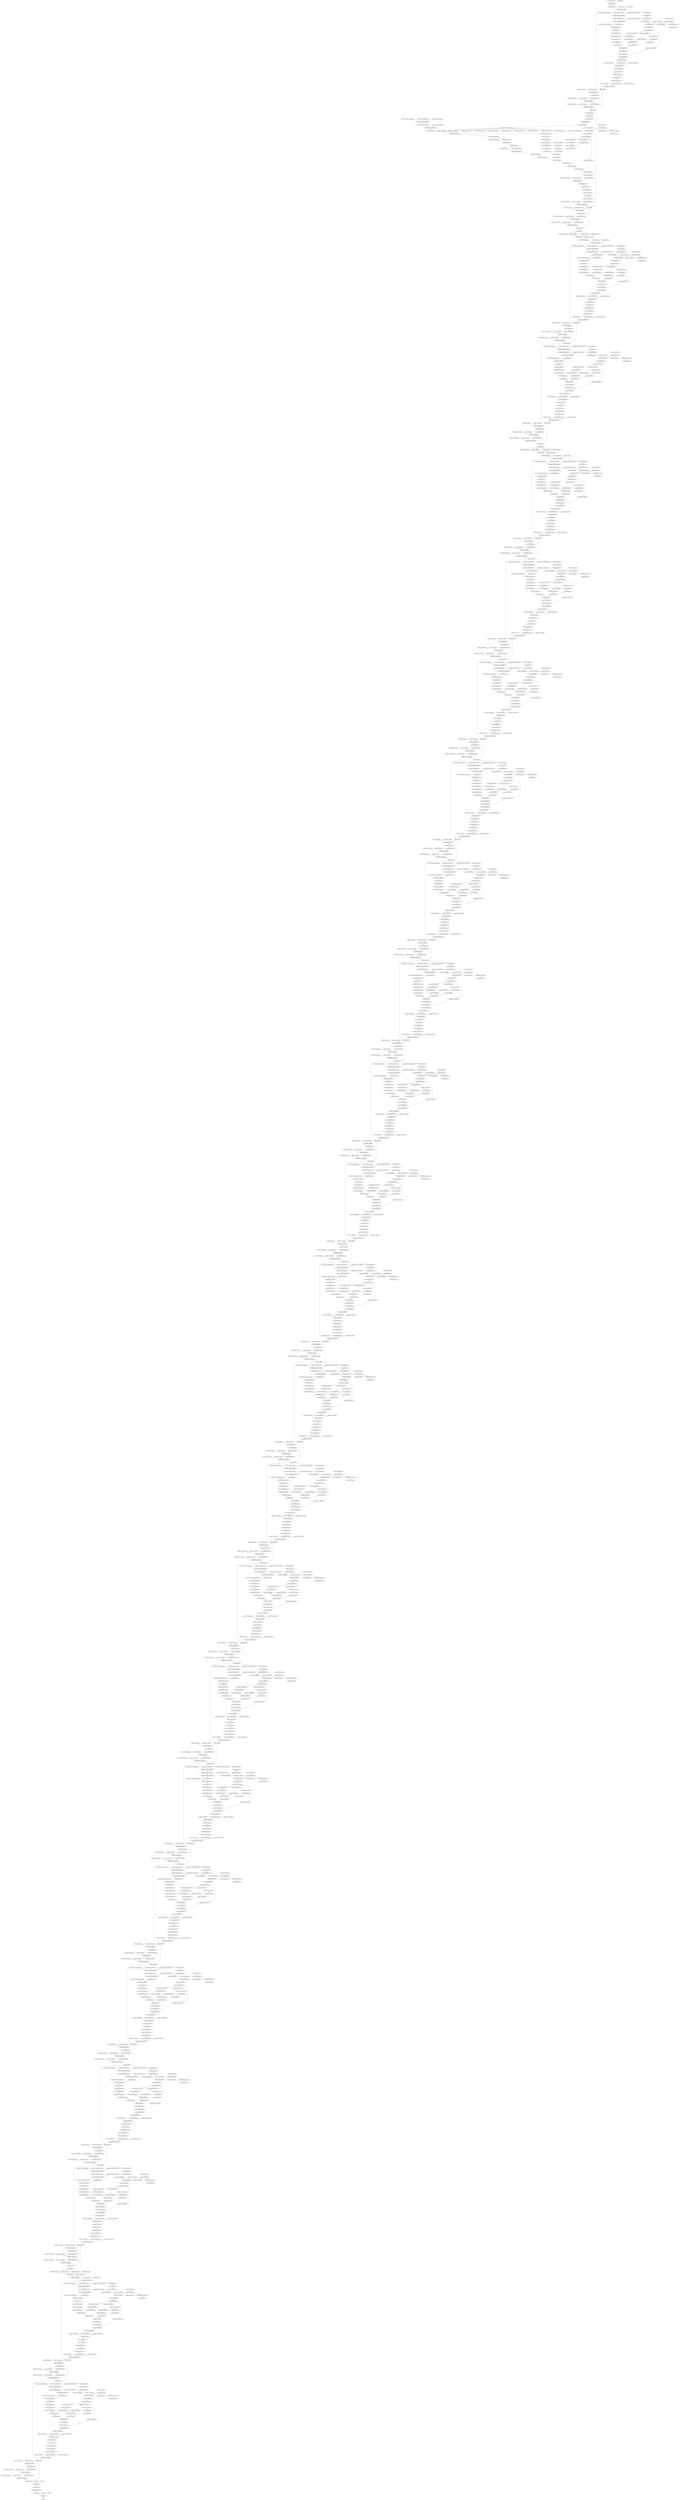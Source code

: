 strict digraph  {
x [id=0, metatype=PTInputNoopMetatype, type=nncf_model_input];
"features.0.0.weight" [id=1, metatype=PTConstNoopMetatype, type=nncf_model_const];
"features.0.0.bias" [id=2, metatype=PTConstNoopMetatype, type=nncf_model_const];
"features/0/0/conv2d/0" [id=3, metatype=PTConv2dMetatype, type=conv2d];
"features/0/1/permute/0" [id=4, metatype=PTTransposeMetatype, type=permute];
"features.0.2.weight" [id=5, metatype=PTConstNoopMetatype, type=nncf_model_const];
"features.0.2.bias" [id=6, metatype=PTConstNoopMetatype, type=nncf_model_const];
"features/0/2/layer_norm/0" [id=7, metatype=PTLayerNormMetatype, type=layer_norm];
"features.1.0.attn.relative_coords_table" [id=8, metatype=PTConstNoopMetatype, type=nncf_model_const];
"features.1.0.attn.cpb_mlp.0.weight" [id=9, metatype=PTConstNoopMetatype, type=nncf_model_const];
"features.1.0.attn.cpb_mlp.0.bias" [id=10, metatype=PTConstNoopMetatype, type=nncf_model_const];
"features/1/0/attn/cpb_mlp/0/linear/0" [id=11, metatype=PTLinearMetatype, type=linear];
"features/1/0/attn/cpb_mlp/1/relu_/0" [id=12, metatype=PTRELUMetatype, type=relu_];
"features.1.0.attn.cpb_mlp.2.weight" [id=13, metatype=PTConstNoopMetatype, type=nncf_model_const];
"features/1/0/attn/cpb_mlp/2/linear/0" [id=14, metatype=PTLinearMetatype, type=linear];
"features/1/0/attn/view/0" [id=15, metatype=PTReshapeMetatype, type=view];
"features.1.0.attn.relative_position_index" [id=16, metatype=PTConstNoopMetatype, type=nncf_model_const];
"features/1/0/attn/__getitem__/0" [id=17, metatype=PTGatherMetatype, type=__getitem__];
"features/1/0/attn/view/1" [id=18, metatype=PTReshapeMetatype, type=view];
"features/1/0/attn/permute/0" [id=19, metatype=PTTransposeMetatype, type=permute];
"features/1/0/attn/contiguous/0" [id=20, metatype=PTNoopMetatype, type=contiguous];
"features/1/0/attn/unsqueeze/0" [id=21, metatype=PTReshapeMetatype, type=unsqueeze];
"features/1/0/attn/sigmoid/0" [id=22, metatype=PTSigmoidMetatype, type=sigmoid];
"features/1/0/attn/mul/0" [id=23, metatype=PTMulMetatype, type=mul];
"features/1/0/attn/pad/0" [id=24, metatype=PTPadMetatype, type=pad];
"features/1/0/attn/view/2" [id=25, metatype=PTReshapeMetatype, type=view];
"features/1/0/attn/permute/1" [id=26, metatype=PTTransposeMetatype, type=permute];
"features/1/0/attn/reshape/0" [id=27, metatype=PTReshapeMetatype, type=reshape];
"features.1.0.attn.qkv.bias" [id=28, metatype=PTConstNoopMetatype, type=nncf_model_const];
"features/1/0/attn/clone/0" [id=29, metatype=PTNoopMetatype, type=clone];
"features/1/0/attn/numel/0" [id=30, metatype=UnknownMetatype, type=numel];
"features/1/0/attn/__getitem__/1" [id=31, metatype=PTGatherMetatype, type=__getitem__];
"features/1/0/attn/zero_/0" [id=32, metatype=UnknownMetatype, type=zero_];
"features.1.0.attn.qkv.weight" [id=33, metatype=PTConstNoopMetatype, type=nncf_model_const];
"features/1/0/attn/linear/0" [id=34, metatype=PTLinearMetatype, type=linear];
"features/1/0/attn/reshape/1" [id=35, metatype=PTReshapeMetatype, type=reshape];
"features/1/0/attn/permute/2" [id=36, metatype=PTTransposeMetatype, type=permute];
"features/1/0/attn/__getitem__/2" [id=37, metatype=PTGatherMetatype, type=__getitem__];
"features/1/0/attn/__getitem__/3" [id=38, metatype=PTGatherMetatype, type=__getitem__];
"features/1/0/attn/__getitem__/4" [id=39, metatype=PTGatherMetatype, type=__getitem__];
"features/1/0/attn/normalize/0" [id=40, metatype=PTReduceL2, type=normalize];
"features/1/0/attn/normalize/1" [id=41, metatype=PTReduceL2, type=normalize];
"features/1/0/attn/transpose/0" [id=42, metatype=PTTransposeMetatype, type=transpose];
"features/1/0/attn/matmul/0" [id=43, metatype=PTMatMulMetatype, type=matmul];
"features.1.0.attn.logit_scale" [id=44, metatype=PTConstNoopMetatype, type=nncf_model_const];
"features/1/0/attn/clamp/0" [id=45, metatype=UnknownMetatype, type=clamp];
"features/1/0/attn/exp/0" [id=46, metatype=PTExpMetatype, type=exp];
"features/1/0/attn/mul/1" [id=47, metatype=PTMulMetatype, type=mul];
"features/1/0/attn/add/0" [id=48, metatype=PTAddMetatype, type=add];
"features/1/0/attn/softmax/0" [id=49, metatype=PTSoftmaxMetatype, type=softmax];
"features/1/0/attn/dropout/0" [id=50, metatype=PTDropoutMetatype, type=dropout];
"features/1/0/attn/matmul/1" [id=51, metatype=PTMatMulMetatype, type=matmul];
"features/1/0/attn/transpose/1" [id=52, metatype=PTTransposeMetatype, type=transpose];
"features/1/0/attn/reshape/2" [id=53, metatype=PTReshapeMetatype, type=reshape];
"features.1.0.attn.proj.weight" [id=54, metatype=PTConstNoopMetatype, type=nncf_model_const];
"features.1.0.attn.proj.bias" [id=55, metatype=PTConstNoopMetatype, type=nncf_model_const];
"features/1/0/attn/linear/1" [id=56, metatype=PTLinearMetatype, type=linear];
"features/1/0/attn/dropout/1" [id=57, metatype=PTDropoutMetatype, type=dropout];
"features/1/0/attn/view/3" [id=58, metatype=PTReshapeMetatype, type=view];
"features/1/0/attn/permute/3" [id=59, metatype=PTTransposeMetatype, type=permute];
"features/1/0/attn/reshape/3" [id=60, metatype=PTReshapeMetatype, type=reshape];
"features/1/0/attn/__getitem__/5" [id=61, metatype=PTGatherMetatype, type=__getitem__];
"features/1/0/attn/contiguous/1" [id=62, metatype=PTNoopMetatype, type=contiguous];
"features.1.0.norm1.weight" [id=63, metatype=PTConstNoopMetatype, type=nncf_model_const];
"features.1.0.norm1.bias" [id=64, metatype=PTConstNoopMetatype, type=nncf_model_const];
"features/1/0/norm1/layer_norm/0" [id=65, metatype=PTLayerNormMetatype, type=layer_norm];
"features/1/0/add/0" [id=66, metatype=PTAddMetatype, type=add];
"features.1.0.mlp.0.weight" [id=67, metatype=PTConstNoopMetatype, type=nncf_model_const];
"features.1.0.mlp.0.bias" [id=68, metatype=PTConstNoopMetatype, type=nncf_model_const];
"features/1/0/mlp/0/linear/0" [id=69, metatype=PTLinearMetatype, type=linear];
"features/1/0/mlp/1/gelu/0" [id=70, metatype=PTGELUMetatype, type=gelu];
"features/1/0/mlp/2/dropout/0" [id=71, metatype=PTDropoutMetatype, type=dropout];
"features.1.0.mlp.3.weight" [id=72, metatype=PTConstNoopMetatype, type=nncf_model_const];
"features.1.0.mlp.3.bias" [id=73, metatype=PTConstNoopMetatype, type=nncf_model_const];
"features/1/0/mlp/3/linear/0" [id=74, metatype=PTLinearMetatype, type=linear];
"features/1/0/mlp/4/dropout/0" [id=75, metatype=PTDropoutMetatype, type=dropout];
"features.1.0.norm2.weight" [id=76, metatype=PTConstNoopMetatype, type=nncf_model_const];
"features.1.0.norm2.bias" [id=77, metatype=PTConstNoopMetatype, type=nncf_model_const];
"features/1/0/norm2/layer_norm/0" [id=78, metatype=PTLayerNormMetatype, type=layer_norm];
"features/1/0/add/1" [id=79, metatype=PTAddMetatype, type=add];
"features.1.1.attn.relative_coords_table" [id=80, metatype=PTConstNoopMetatype, type=nncf_model_const];
"features.1.1.attn.cpb_mlp.0.weight" [id=81, metatype=PTConstNoopMetatype, type=nncf_model_const];
"features.1.1.attn.cpb_mlp.0.bias" [id=82, metatype=PTConstNoopMetatype, type=nncf_model_const];
"features/1/1/attn/cpb_mlp/0/linear/0" [id=83, metatype=PTLinearMetatype, type=linear];
"features/1/1/attn/cpb_mlp/1/relu_/0" [id=84, metatype=PTRELUMetatype, type=relu_];
"features.1.1.attn.cpb_mlp.2.weight" [id=85, metatype=PTConstNoopMetatype, type=nncf_model_const];
"features/1/1/attn/cpb_mlp/2/linear/0" [id=86, metatype=PTLinearMetatype, type=linear];
"features/1/1/attn/view/0" [id=87, metatype=PTReshapeMetatype, type=view];
"features.1.1.attn.relative_position_index" [id=88, metatype=PTConstNoopMetatype, type=nncf_model_const];
"features/1/1/attn/__getitem__/0" [id=89, metatype=PTGatherMetatype, type=__getitem__];
"features/1/1/attn/view/1" [id=90, metatype=PTReshapeMetatype, type=view];
"features/1/1/attn/permute/0" [id=91, metatype=PTTransposeMetatype, type=permute];
"features/1/1/attn/contiguous/0" [id=92, metatype=PTNoopMetatype, type=contiguous];
"features/1/1/attn/unsqueeze/0" [id=93, metatype=PTReshapeMetatype, type=unsqueeze];
"features/1/1/attn/sigmoid/0" [id=94, metatype=PTSigmoidMetatype, type=sigmoid];
"features/1/1/attn/mul/0" [id=95, metatype=PTMulMetatype, type=mul];
"features/1/1/attn/pad/0" [id=96, metatype=PTPadMetatype, type=pad];
"features/1/1/attn/roll/0" [id=97, metatype=UnknownMetatype, type=roll];
"features/1/1/attn/view/2" [id=98, metatype=PTReshapeMetatype, type=view];
"features/1/1/attn/permute/1" [id=99, metatype=PTTransposeMetatype, type=permute];
"features/1/1/attn/reshape/0" [id=100, metatype=PTReshapeMetatype, type=reshape];
"features.1.1.attn.qkv.bias" [id=101, metatype=PTConstNoopMetatype, type=nncf_model_const];
"features/1/1/attn/clone/0" [id=102, metatype=PTNoopMetatype, type=clone];
"features/1/1/attn/numel/0" [id=103, metatype=UnknownMetatype, type=numel];
"features/1/1/attn/__getitem__/1" [id=104, metatype=PTGatherMetatype, type=__getitem__];
"features/1/1/attn/zero_/0" [id=105, metatype=UnknownMetatype, type=zero_];
"features.1.1.attn.qkv.weight" [id=106, metatype=PTConstNoopMetatype, type=nncf_model_const];
"features/1/1/attn/linear/0" [id=107, metatype=PTLinearMetatype, type=linear];
"features/1/1/attn/reshape/1" [id=108, metatype=PTReshapeMetatype, type=reshape];
"features/1/1/attn/permute/2" [id=109, metatype=PTTransposeMetatype, type=permute];
"features/1/1/attn/__getitem__/2" [id=110, metatype=PTGatherMetatype, type=__getitem__];
"features/1/1/attn/__getitem__/3" [id=111, metatype=PTGatherMetatype, type=__getitem__];
"features/1/1/attn/__getitem__/4" [id=112, metatype=PTGatherMetatype, type=__getitem__];
"features/1/1/attn/normalize/0" [id=113, metatype=PTReduceL2, type=normalize];
"features/1/1/attn/normalize/1" [id=114, metatype=PTReduceL2, type=normalize];
"features/1/1/attn/transpose/0" [id=115, metatype=PTTransposeMetatype, type=transpose];
"features/1/1/attn/matmul/0" [id=116, metatype=PTMatMulMetatype, type=matmul];
"features.1.1.attn.logit_scale" [id=117, metatype=PTConstNoopMetatype, type=nncf_model_const];
"features/1/1/attn/clamp/0" [id=118, metatype=UnknownMetatype, type=clamp];
"features/1/1/attn/exp/0" [id=119, metatype=PTExpMetatype, type=exp];
"features/1/1/attn/mul/1" [id=120, metatype=PTMulMetatype, type=mul];
"features/1/1/attn/add/0" [id=121, metatype=PTAddMetatype, type=add];
"features/1/1/attn/new_zeros/0" [id=122, metatype=UnknownMetatype, type=new_zeros];
"features/1/1/attn/__setitem__/0" [id=123, metatype=UnknownMetatype, type=__setitem__];
"features/1/1/attn/__setitem__/1" [id=124, metatype=UnknownMetatype, type=__setitem__];
"features/1/1/attn/__setitem__/2" [id=125, metatype=UnknownMetatype, type=__setitem__];
"features/1/1/attn/__setitem__/3" [id=126, metatype=UnknownMetatype, type=__setitem__];
"features/1/1/attn/__setitem__/4" [id=127, metatype=UnknownMetatype, type=__setitem__];
"features/1/1/attn/__setitem__/5" [id=128, metatype=UnknownMetatype, type=__setitem__];
"features/1/1/attn/__setitem__/6" [id=129, metatype=UnknownMetatype, type=__setitem__];
"features/1/1/attn/__setitem__/7" [id=130, metatype=UnknownMetatype, type=__setitem__];
"features/1/1/attn/__setitem__/8" [id=131, metatype=UnknownMetatype, type=__setitem__];
"features/1/1/attn/view/3" [id=132, metatype=PTReshapeMetatype, type=view];
"features/1/1/attn/permute/3" [id=133, metatype=PTTransposeMetatype, type=permute];
"features/1/1/attn/reshape/2" [id=134, metatype=PTReshapeMetatype, type=reshape];
"features/1/1/attn/unsqueeze/1" [id=135, metatype=PTReshapeMetatype, type=unsqueeze];
"features/1/1/attn/unsqueeze/2" [id=136, metatype=PTReshapeMetatype, type=unsqueeze];
"features/1/1/attn/sub/0" [id=137, metatype=PTSubMetatype, type=sub];
"features/1/1/attn/ne/0" [id=138, metatype=UnknownMetatype, type=ne];
"features/1/1/attn/masked_fill/0" [id=139, metatype=PTScatterMetatype, type=masked_fill];
"features/1/1/attn/__eq__/0" [id=140, metatype=PTEqualsMetatype, type=__eq__];
"features/1/1/attn/masked_fill/1" [id=141, metatype=PTScatterMetatype, type=masked_fill];
"features/1/1/attn/view/4" [id=142, metatype=PTReshapeMetatype, type=view];
"features/1/1/attn/unsqueeze/3" [id=143, metatype=PTReshapeMetatype, type=unsqueeze];
"features/1/1/attn/unsqueeze/4" [id=144, metatype=PTReshapeMetatype, type=unsqueeze];
"features/1/1/attn/add/1" [id=145, metatype=PTAddMetatype, type=add];
"features/1/1/attn/view/5" [id=146, metatype=PTReshapeMetatype, type=view];
"features/1/1/attn/softmax/0" [id=147, metatype=PTSoftmaxMetatype, type=softmax];
"features/1/1/attn/dropout/0" [id=148, metatype=PTDropoutMetatype, type=dropout];
"features/1/1/attn/matmul/1" [id=149, metatype=PTMatMulMetatype, type=matmul];
"features/1/1/attn/transpose/1" [id=150, metatype=PTTransposeMetatype, type=transpose];
"features/1/1/attn/reshape/3" [id=151, metatype=PTReshapeMetatype, type=reshape];
"features.1.1.attn.proj.weight" [id=152, metatype=PTConstNoopMetatype, type=nncf_model_const];
"features.1.1.attn.proj.bias" [id=153, metatype=PTConstNoopMetatype, type=nncf_model_const];
"features/1/1/attn/linear/1" [id=154, metatype=PTLinearMetatype, type=linear];
"features/1/1/attn/dropout/1" [id=155, metatype=PTDropoutMetatype, type=dropout];
"features/1/1/attn/view/6" [id=156, metatype=PTReshapeMetatype, type=view];
"features/1/1/attn/permute/4" [id=157, metatype=PTTransposeMetatype, type=permute];
"features/1/1/attn/reshape/4" [id=158, metatype=PTReshapeMetatype, type=reshape];
"features/1/1/attn/roll/1" [id=159, metatype=UnknownMetatype, type=roll];
"features/1/1/attn/__getitem__/5" [id=160, metatype=PTGatherMetatype, type=__getitem__];
"features/1/1/attn/contiguous/1" [id=161, metatype=PTNoopMetatype, type=contiguous];
"features.1.1.norm1.weight" [id=162, metatype=PTConstNoopMetatype, type=nncf_model_const];
"features.1.1.norm1.bias" [id=163, metatype=PTConstNoopMetatype, type=nncf_model_const];
"features/1/1/norm1/layer_norm/0" [id=164, metatype=PTLayerNormMetatype, type=layer_norm];
"features/1/1/add/0" [id=165, metatype=PTAddMetatype, type=add];
"features.1.1.mlp.0.weight" [id=166, metatype=PTConstNoopMetatype, type=nncf_model_const];
"features.1.1.mlp.0.bias" [id=167, metatype=PTConstNoopMetatype, type=nncf_model_const];
"features/1/1/mlp/0/linear/0" [id=168, metatype=PTLinearMetatype, type=linear];
"features/1/1/mlp/1/gelu/0" [id=169, metatype=PTGELUMetatype, type=gelu];
"features/1/1/mlp/2/dropout/0" [id=170, metatype=PTDropoutMetatype, type=dropout];
"features.1.1.mlp.3.weight" [id=171, metatype=PTConstNoopMetatype, type=nncf_model_const];
"features.1.1.mlp.3.bias" [id=172, metatype=PTConstNoopMetatype, type=nncf_model_const];
"features/1/1/mlp/3/linear/0" [id=173, metatype=PTLinearMetatype, type=linear];
"features/1/1/mlp/4/dropout/0" [id=174, metatype=PTDropoutMetatype, type=dropout];
"features.1.1.norm2.weight" [id=175, metatype=PTConstNoopMetatype, type=nncf_model_const];
"features.1.1.norm2.bias" [id=176, metatype=PTConstNoopMetatype, type=nncf_model_const];
"features/1/1/norm2/layer_norm/0" [id=177, metatype=PTLayerNormMetatype, type=layer_norm];
"features/1/1/add/1" [id=178, metatype=PTAddMetatype, type=add];
"features/2/pad/0" [id=179, metatype=PTPadMetatype, type=pad];
"features/2/__getitem__/0" [id=180, metatype=PTGatherMetatype, type=__getitem__];
"features/2/__getitem__/1" [id=181, metatype=PTGatherMetatype, type=__getitem__];
"features/2/__getitem__/2" [id=182, metatype=PTGatherMetatype, type=__getitem__];
"features/2/__getitem__/3" [id=183, metatype=PTGatherMetatype, type=__getitem__];
"features/2/cat/0" [id=184, metatype=PTCatMetatype, type=cat];
"features.2.reduction.weight" [id=185, metatype=PTConstNoopMetatype, type=nncf_model_const];
"features/2/reduction/linear/0" [id=186, metatype=PTLinearMetatype, type=linear];
"features.2.norm.weight" [id=187, metatype=PTConstNoopMetatype, type=nncf_model_const];
"features.2.norm.bias" [id=188, metatype=PTConstNoopMetatype, type=nncf_model_const];
"features/2/norm/layer_norm/0" [id=189, metatype=PTLayerNormMetatype, type=layer_norm];
"features.3.0.attn.relative_coords_table" [id=190, metatype=PTConstNoopMetatype, type=nncf_model_const];
"features.3.0.attn.cpb_mlp.0.weight" [id=191, metatype=PTConstNoopMetatype, type=nncf_model_const];
"features.3.0.attn.cpb_mlp.0.bias" [id=192, metatype=PTConstNoopMetatype, type=nncf_model_const];
"features/3/0/attn/cpb_mlp/0/linear/0" [id=193, metatype=PTLinearMetatype, type=linear];
"features/3/0/attn/cpb_mlp/1/relu_/0" [id=194, metatype=PTRELUMetatype, type=relu_];
"features.3.0.attn.cpb_mlp.2.weight" [id=195, metatype=PTConstNoopMetatype, type=nncf_model_const];
"features/3/0/attn/cpb_mlp/2/linear/0" [id=196, metatype=PTLinearMetatype, type=linear];
"features/3/0/attn/view/0" [id=197, metatype=PTReshapeMetatype, type=view];
"features.3.0.attn.relative_position_index" [id=198, metatype=PTConstNoopMetatype, type=nncf_model_const];
"features/3/0/attn/__getitem__/0" [id=199, metatype=PTGatherMetatype, type=__getitem__];
"features/3/0/attn/view/1" [id=200, metatype=PTReshapeMetatype, type=view];
"features/3/0/attn/permute/0" [id=201, metatype=PTTransposeMetatype, type=permute];
"features/3/0/attn/contiguous/0" [id=202, metatype=PTNoopMetatype, type=contiguous];
"features/3/0/attn/unsqueeze/0" [id=203, metatype=PTReshapeMetatype, type=unsqueeze];
"features/3/0/attn/sigmoid/0" [id=204, metatype=PTSigmoidMetatype, type=sigmoid];
"features/3/0/attn/mul/0" [id=205, metatype=PTMulMetatype, type=mul];
"features/3/0/attn/pad/0" [id=206, metatype=PTPadMetatype, type=pad];
"features/3/0/attn/view/2" [id=207, metatype=PTReshapeMetatype, type=view];
"features/3/0/attn/permute/1" [id=208, metatype=PTTransposeMetatype, type=permute];
"features/3/0/attn/reshape/0" [id=209, metatype=PTReshapeMetatype, type=reshape];
"features.3.0.attn.qkv.bias" [id=210, metatype=PTConstNoopMetatype, type=nncf_model_const];
"features/3/0/attn/clone/0" [id=211, metatype=PTNoopMetatype, type=clone];
"features/3/0/attn/numel/0" [id=212, metatype=UnknownMetatype, type=numel];
"features/3/0/attn/__getitem__/1" [id=213, metatype=PTGatherMetatype, type=__getitem__];
"features/3/0/attn/zero_/0" [id=214, metatype=UnknownMetatype, type=zero_];
"features.3.0.attn.qkv.weight" [id=215, metatype=PTConstNoopMetatype, type=nncf_model_const];
"features/3/0/attn/linear/0" [id=216, metatype=PTLinearMetatype, type=linear];
"features/3/0/attn/reshape/1" [id=217, metatype=PTReshapeMetatype, type=reshape];
"features/3/0/attn/permute/2" [id=218, metatype=PTTransposeMetatype, type=permute];
"features/3/0/attn/__getitem__/2" [id=219, metatype=PTGatherMetatype, type=__getitem__];
"features/3/0/attn/__getitem__/3" [id=220, metatype=PTGatherMetatype, type=__getitem__];
"features/3/0/attn/__getitem__/4" [id=221, metatype=PTGatherMetatype, type=__getitem__];
"features/3/0/attn/normalize/0" [id=222, metatype=PTReduceL2, type=normalize];
"features/3/0/attn/normalize/1" [id=223, metatype=PTReduceL2, type=normalize];
"features/3/0/attn/transpose/0" [id=224, metatype=PTTransposeMetatype, type=transpose];
"features/3/0/attn/matmul/0" [id=225, metatype=PTMatMulMetatype, type=matmul];
"features.3.0.attn.logit_scale" [id=226, metatype=PTConstNoopMetatype, type=nncf_model_const];
"features/3/0/attn/clamp/0" [id=227, metatype=UnknownMetatype, type=clamp];
"features/3/0/attn/exp/0" [id=228, metatype=PTExpMetatype, type=exp];
"features/3/0/attn/mul/1" [id=229, metatype=PTMulMetatype, type=mul];
"features/3/0/attn/add/0" [id=230, metatype=PTAddMetatype, type=add];
"features/3/0/attn/softmax/0" [id=231, metatype=PTSoftmaxMetatype, type=softmax];
"features/3/0/attn/dropout/0" [id=232, metatype=PTDropoutMetatype, type=dropout];
"features/3/0/attn/matmul/1" [id=233, metatype=PTMatMulMetatype, type=matmul];
"features/3/0/attn/transpose/1" [id=234, metatype=PTTransposeMetatype, type=transpose];
"features/3/0/attn/reshape/2" [id=235, metatype=PTReshapeMetatype, type=reshape];
"features.3.0.attn.proj.weight" [id=236, metatype=PTConstNoopMetatype, type=nncf_model_const];
"features.3.0.attn.proj.bias" [id=237, metatype=PTConstNoopMetatype, type=nncf_model_const];
"features/3/0/attn/linear/1" [id=238, metatype=PTLinearMetatype, type=linear];
"features/3/0/attn/dropout/1" [id=239, metatype=PTDropoutMetatype, type=dropout];
"features/3/0/attn/view/3" [id=240, metatype=PTReshapeMetatype, type=view];
"features/3/0/attn/permute/3" [id=241, metatype=PTTransposeMetatype, type=permute];
"features/3/0/attn/reshape/3" [id=242, metatype=PTReshapeMetatype, type=reshape];
"features/3/0/attn/__getitem__/5" [id=243, metatype=PTGatherMetatype, type=__getitem__];
"features/3/0/attn/contiguous/1" [id=244, metatype=PTNoopMetatype, type=contiguous];
"features.3.0.norm1.weight" [id=245, metatype=PTConstNoopMetatype, type=nncf_model_const];
"features.3.0.norm1.bias" [id=246, metatype=PTConstNoopMetatype, type=nncf_model_const];
"features/3/0/norm1/layer_norm/0" [id=247, metatype=PTLayerNormMetatype, type=layer_norm];
"features/3/0/add/0" [id=248, metatype=PTAddMetatype, type=add];
"features.3.0.mlp.0.weight" [id=249, metatype=PTConstNoopMetatype, type=nncf_model_const];
"features.3.0.mlp.0.bias" [id=250, metatype=PTConstNoopMetatype, type=nncf_model_const];
"features/3/0/mlp/0/linear/0" [id=251, metatype=PTLinearMetatype, type=linear];
"features/3/0/mlp/1/gelu/0" [id=252, metatype=PTGELUMetatype, type=gelu];
"features/3/0/mlp/2/dropout/0" [id=253, metatype=PTDropoutMetatype, type=dropout];
"features.3.0.mlp.3.weight" [id=254, metatype=PTConstNoopMetatype, type=nncf_model_const];
"features.3.0.mlp.3.bias" [id=255, metatype=PTConstNoopMetatype, type=nncf_model_const];
"features/3/0/mlp/3/linear/0" [id=256, metatype=PTLinearMetatype, type=linear];
"features/3/0/mlp/4/dropout/0" [id=257, metatype=PTDropoutMetatype, type=dropout];
"features.3.0.norm2.weight" [id=258, metatype=PTConstNoopMetatype, type=nncf_model_const];
"features.3.0.norm2.bias" [id=259, metatype=PTConstNoopMetatype, type=nncf_model_const];
"features/3/0/norm2/layer_norm/0" [id=260, metatype=PTLayerNormMetatype, type=layer_norm];
"features/3/0/add/1" [id=261, metatype=PTAddMetatype, type=add];
"features.3.1.attn.relative_coords_table" [id=262, metatype=PTConstNoopMetatype, type=nncf_model_const];
"features.3.1.attn.cpb_mlp.0.weight" [id=263, metatype=PTConstNoopMetatype, type=nncf_model_const];
"features.3.1.attn.cpb_mlp.0.bias" [id=264, metatype=PTConstNoopMetatype, type=nncf_model_const];
"features/3/1/attn/cpb_mlp/0/linear/0" [id=265, metatype=PTLinearMetatype, type=linear];
"features/3/1/attn/cpb_mlp/1/relu_/0" [id=266, metatype=PTRELUMetatype, type=relu_];
"features.3.1.attn.cpb_mlp.2.weight" [id=267, metatype=PTConstNoopMetatype, type=nncf_model_const];
"features/3/1/attn/cpb_mlp/2/linear/0" [id=268, metatype=PTLinearMetatype, type=linear];
"features/3/1/attn/view/0" [id=269, metatype=PTReshapeMetatype, type=view];
"features.3.1.attn.relative_position_index" [id=270, metatype=PTConstNoopMetatype, type=nncf_model_const];
"features/3/1/attn/__getitem__/0" [id=271, metatype=PTGatherMetatype, type=__getitem__];
"features/3/1/attn/view/1" [id=272, metatype=PTReshapeMetatype, type=view];
"features/3/1/attn/permute/0" [id=273, metatype=PTTransposeMetatype, type=permute];
"features/3/1/attn/contiguous/0" [id=274, metatype=PTNoopMetatype, type=contiguous];
"features/3/1/attn/unsqueeze/0" [id=275, metatype=PTReshapeMetatype, type=unsqueeze];
"features/3/1/attn/sigmoid/0" [id=276, metatype=PTSigmoidMetatype, type=sigmoid];
"features/3/1/attn/mul/0" [id=277, metatype=PTMulMetatype, type=mul];
"features/3/1/attn/pad/0" [id=278, metatype=PTPadMetatype, type=pad];
"features/3/1/attn/view/2" [id=279, metatype=PTReshapeMetatype, type=view];
"features/3/1/attn/permute/1" [id=280, metatype=PTTransposeMetatype, type=permute];
"features/3/1/attn/reshape/0" [id=281, metatype=PTReshapeMetatype, type=reshape];
"features.3.1.attn.qkv.bias" [id=282, metatype=PTConstNoopMetatype, type=nncf_model_const];
"features/3/1/attn/clone/0" [id=283, metatype=PTNoopMetatype, type=clone];
"features/3/1/attn/numel/0" [id=284, metatype=UnknownMetatype, type=numel];
"features/3/1/attn/__getitem__/1" [id=285, metatype=PTGatherMetatype, type=__getitem__];
"features/3/1/attn/zero_/0" [id=286, metatype=UnknownMetatype, type=zero_];
"features.3.1.attn.qkv.weight" [id=287, metatype=PTConstNoopMetatype, type=nncf_model_const];
"features/3/1/attn/linear/0" [id=288, metatype=PTLinearMetatype, type=linear];
"features/3/1/attn/reshape/1" [id=289, metatype=PTReshapeMetatype, type=reshape];
"features/3/1/attn/permute/2" [id=290, metatype=PTTransposeMetatype, type=permute];
"features/3/1/attn/__getitem__/2" [id=291, metatype=PTGatherMetatype, type=__getitem__];
"features/3/1/attn/__getitem__/3" [id=292, metatype=PTGatherMetatype, type=__getitem__];
"features/3/1/attn/__getitem__/4" [id=293, metatype=PTGatherMetatype, type=__getitem__];
"features/3/1/attn/normalize/0" [id=294, metatype=PTReduceL2, type=normalize];
"features/3/1/attn/normalize/1" [id=295, metatype=PTReduceL2, type=normalize];
"features/3/1/attn/transpose/0" [id=296, metatype=PTTransposeMetatype, type=transpose];
"features/3/1/attn/matmul/0" [id=297, metatype=PTMatMulMetatype, type=matmul];
"features.3.1.attn.logit_scale" [id=298, metatype=PTConstNoopMetatype, type=nncf_model_const];
"features/3/1/attn/clamp/0" [id=299, metatype=UnknownMetatype, type=clamp];
"features/3/1/attn/exp/0" [id=300, metatype=PTExpMetatype, type=exp];
"features/3/1/attn/mul/1" [id=301, metatype=PTMulMetatype, type=mul];
"features/3/1/attn/add/0" [id=302, metatype=PTAddMetatype, type=add];
"features/3/1/attn/softmax/0" [id=303, metatype=PTSoftmaxMetatype, type=softmax];
"features/3/1/attn/dropout/0" [id=304, metatype=PTDropoutMetatype, type=dropout];
"features/3/1/attn/matmul/1" [id=305, metatype=PTMatMulMetatype, type=matmul];
"features/3/1/attn/transpose/1" [id=306, metatype=PTTransposeMetatype, type=transpose];
"features/3/1/attn/reshape/2" [id=307, metatype=PTReshapeMetatype, type=reshape];
"features.3.1.attn.proj.weight" [id=308, metatype=PTConstNoopMetatype, type=nncf_model_const];
"features.3.1.attn.proj.bias" [id=309, metatype=PTConstNoopMetatype, type=nncf_model_const];
"features/3/1/attn/linear/1" [id=310, metatype=PTLinearMetatype, type=linear];
"features/3/1/attn/dropout/1" [id=311, metatype=PTDropoutMetatype, type=dropout];
"features/3/1/attn/view/3" [id=312, metatype=PTReshapeMetatype, type=view];
"features/3/1/attn/permute/3" [id=313, metatype=PTTransposeMetatype, type=permute];
"features/3/1/attn/reshape/3" [id=314, metatype=PTReshapeMetatype, type=reshape];
"features/3/1/attn/__getitem__/5" [id=315, metatype=PTGatherMetatype, type=__getitem__];
"features/3/1/attn/contiguous/1" [id=316, metatype=PTNoopMetatype, type=contiguous];
"features.3.1.norm1.weight" [id=317, metatype=PTConstNoopMetatype, type=nncf_model_const];
"features.3.1.norm1.bias" [id=318, metatype=PTConstNoopMetatype, type=nncf_model_const];
"features/3/1/norm1/layer_norm/0" [id=319, metatype=PTLayerNormMetatype, type=layer_norm];
"features/3/1/add/0" [id=320, metatype=PTAddMetatype, type=add];
"features.3.1.mlp.0.weight" [id=321, metatype=PTConstNoopMetatype, type=nncf_model_const];
"features.3.1.mlp.0.bias" [id=322, metatype=PTConstNoopMetatype, type=nncf_model_const];
"features/3/1/mlp/0/linear/0" [id=323, metatype=PTLinearMetatype, type=linear];
"features/3/1/mlp/1/gelu/0" [id=324, metatype=PTGELUMetatype, type=gelu];
"features/3/1/mlp/2/dropout/0" [id=325, metatype=PTDropoutMetatype, type=dropout];
"features.3.1.mlp.3.weight" [id=326, metatype=PTConstNoopMetatype, type=nncf_model_const];
"features.3.1.mlp.3.bias" [id=327, metatype=PTConstNoopMetatype, type=nncf_model_const];
"features/3/1/mlp/3/linear/0" [id=328, metatype=PTLinearMetatype, type=linear];
"features/3/1/mlp/4/dropout/0" [id=329, metatype=PTDropoutMetatype, type=dropout];
"features.3.1.norm2.weight" [id=330, metatype=PTConstNoopMetatype, type=nncf_model_const];
"features.3.1.norm2.bias" [id=331, metatype=PTConstNoopMetatype, type=nncf_model_const];
"features/3/1/norm2/layer_norm/0" [id=332, metatype=PTLayerNormMetatype, type=layer_norm];
"features/3/1/add/1" [id=333, metatype=PTAddMetatype, type=add];
"features/4/pad/0" [id=334, metatype=PTPadMetatype, type=pad];
"features/4/__getitem__/0" [id=335, metatype=PTGatherMetatype, type=__getitem__];
"features/4/__getitem__/1" [id=336, metatype=PTGatherMetatype, type=__getitem__];
"features/4/__getitem__/2" [id=337, metatype=PTGatherMetatype, type=__getitem__];
"features/4/__getitem__/3" [id=338, metatype=PTGatherMetatype, type=__getitem__];
"features/4/cat/0" [id=339, metatype=PTCatMetatype, type=cat];
"features.4.reduction.weight" [id=340, metatype=PTConstNoopMetatype, type=nncf_model_const];
"features/4/reduction/linear/0" [id=341, metatype=PTLinearMetatype, type=linear];
"features.4.norm.weight" [id=342, metatype=PTConstNoopMetatype, type=nncf_model_const];
"features.4.norm.bias" [id=343, metatype=PTConstNoopMetatype, type=nncf_model_const];
"features/4/norm/layer_norm/0" [id=344, metatype=PTLayerNormMetatype, type=layer_norm];
"features.5.0.attn.relative_coords_table" [id=345, metatype=PTConstNoopMetatype, type=nncf_model_const];
"features.5.0.attn.cpb_mlp.0.weight" [id=346, metatype=PTConstNoopMetatype, type=nncf_model_const];
"features.5.0.attn.cpb_mlp.0.bias" [id=347, metatype=PTConstNoopMetatype, type=nncf_model_const];
"features/5/0/attn/cpb_mlp/0/linear/0" [id=348, metatype=PTLinearMetatype, type=linear];
"features/5/0/attn/cpb_mlp/1/relu_/0" [id=349, metatype=PTRELUMetatype, type=relu_];
"features.5.0.attn.cpb_mlp.2.weight" [id=350, metatype=PTConstNoopMetatype, type=nncf_model_const];
"features/5/0/attn/cpb_mlp/2/linear/0" [id=351, metatype=PTLinearMetatype, type=linear];
"features/5/0/attn/view/0" [id=352, metatype=PTReshapeMetatype, type=view];
"features.5.0.attn.relative_position_index" [id=353, metatype=PTConstNoopMetatype, type=nncf_model_const];
"features/5/0/attn/__getitem__/0" [id=354, metatype=PTGatherMetatype, type=__getitem__];
"features/5/0/attn/view/1" [id=355, metatype=PTReshapeMetatype, type=view];
"features/5/0/attn/permute/0" [id=356, metatype=PTTransposeMetatype, type=permute];
"features/5/0/attn/contiguous/0" [id=357, metatype=PTNoopMetatype, type=contiguous];
"features/5/0/attn/unsqueeze/0" [id=358, metatype=PTReshapeMetatype, type=unsqueeze];
"features/5/0/attn/sigmoid/0" [id=359, metatype=PTSigmoidMetatype, type=sigmoid];
"features/5/0/attn/mul/0" [id=360, metatype=PTMulMetatype, type=mul];
"features/5/0/attn/pad/0" [id=361, metatype=PTPadMetatype, type=pad];
"features/5/0/attn/view/2" [id=362, metatype=PTReshapeMetatype, type=view];
"features/5/0/attn/permute/1" [id=363, metatype=PTTransposeMetatype, type=permute];
"features/5/0/attn/reshape/0" [id=364, metatype=PTReshapeMetatype, type=reshape];
"features.5.0.attn.qkv.bias" [id=365, metatype=PTConstNoopMetatype, type=nncf_model_const];
"features/5/0/attn/clone/0" [id=366, metatype=PTNoopMetatype, type=clone];
"features/5/0/attn/numel/0" [id=367, metatype=UnknownMetatype, type=numel];
"features/5/0/attn/__getitem__/1" [id=368, metatype=PTGatherMetatype, type=__getitem__];
"features/5/0/attn/zero_/0" [id=369, metatype=UnknownMetatype, type=zero_];
"features.5.0.attn.qkv.weight" [id=370, metatype=PTConstNoopMetatype, type=nncf_model_const];
"features/5/0/attn/linear/0" [id=371, metatype=PTLinearMetatype, type=linear];
"features/5/0/attn/reshape/1" [id=372, metatype=PTReshapeMetatype, type=reshape];
"features/5/0/attn/permute/2" [id=373, metatype=PTTransposeMetatype, type=permute];
"features/5/0/attn/__getitem__/2" [id=374, metatype=PTGatherMetatype, type=__getitem__];
"features/5/0/attn/__getitem__/3" [id=375, metatype=PTGatherMetatype, type=__getitem__];
"features/5/0/attn/__getitem__/4" [id=376, metatype=PTGatherMetatype, type=__getitem__];
"features/5/0/attn/normalize/0" [id=377, metatype=PTReduceL2, type=normalize];
"features/5/0/attn/normalize/1" [id=378, metatype=PTReduceL2, type=normalize];
"features/5/0/attn/transpose/0" [id=379, metatype=PTTransposeMetatype, type=transpose];
"features/5/0/attn/matmul/0" [id=380, metatype=PTMatMulMetatype, type=matmul];
"features.5.0.attn.logit_scale" [id=381, metatype=PTConstNoopMetatype, type=nncf_model_const];
"features/5/0/attn/clamp/0" [id=382, metatype=UnknownMetatype, type=clamp];
"features/5/0/attn/exp/0" [id=383, metatype=PTExpMetatype, type=exp];
"features/5/0/attn/mul/1" [id=384, metatype=PTMulMetatype, type=mul];
"features/5/0/attn/add/0" [id=385, metatype=PTAddMetatype, type=add];
"features/5/0/attn/softmax/0" [id=386, metatype=PTSoftmaxMetatype, type=softmax];
"features/5/0/attn/dropout/0" [id=387, metatype=PTDropoutMetatype, type=dropout];
"features/5/0/attn/matmul/1" [id=388, metatype=PTMatMulMetatype, type=matmul];
"features/5/0/attn/transpose/1" [id=389, metatype=PTTransposeMetatype, type=transpose];
"features/5/0/attn/reshape/2" [id=390, metatype=PTReshapeMetatype, type=reshape];
"features.5.0.attn.proj.weight" [id=391, metatype=PTConstNoopMetatype, type=nncf_model_const];
"features.5.0.attn.proj.bias" [id=392, metatype=PTConstNoopMetatype, type=nncf_model_const];
"features/5/0/attn/linear/1" [id=393, metatype=PTLinearMetatype, type=linear];
"features/5/0/attn/dropout/1" [id=394, metatype=PTDropoutMetatype, type=dropout];
"features/5/0/attn/view/3" [id=395, metatype=PTReshapeMetatype, type=view];
"features/5/0/attn/permute/3" [id=396, metatype=PTTransposeMetatype, type=permute];
"features/5/0/attn/reshape/3" [id=397, metatype=PTReshapeMetatype, type=reshape];
"features/5/0/attn/__getitem__/5" [id=398, metatype=PTGatherMetatype, type=__getitem__];
"features/5/0/attn/contiguous/1" [id=399, metatype=PTNoopMetatype, type=contiguous];
"features.5.0.norm1.weight" [id=400, metatype=PTConstNoopMetatype, type=nncf_model_const];
"features.5.0.norm1.bias" [id=401, metatype=PTConstNoopMetatype, type=nncf_model_const];
"features/5/0/norm1/layer_norm/0" [id=402, metatype=PTLayerNormMetatype, type=layer_norm];
"features/5/0/add/0" [id=403, metatype=PTAddMetatype, type=add];
"features.5.0.mlp.0.weight" [id=404, metatype=PTConstNoopMetatype, type=nncf_model_const];
"features.5.0.mlp.0.bias" [id=405, metatype=PTConstNoopMetatype, type=nncf_model_const];
"features/5/0/mlp/0/linear/0" [id=406, metatype=PTLinearMetatype, type=linear];
"features/5/0/mlp/1/gelu/0" [id=407, metatype=PTGELUMetatype, type=gelu];
"features/5/0/mlp/2/dropout/0" [id=408, metatype=PTDropoutMetatype, type=dropout];
"features.5.0.mlp.3.weight" [id=409, metatype=PTConstNoopMetatype, type=nncf_model_const];
"features.5.0.mlp.3.bias" [id=410, metatype=PTConstNoopMetatype, type=nncf_model_const];
"features/5/0/mlp/3/linear/0" [id=411, metatype=PTLinearMetatype, type=linear];
"features/5/0/mlp/4/dropout/0" [id=412, metatype=PTDropoutMetatype, type=dropout];
"features.5.0.norm2.weight" [id=413, metatype=PTConstNoopMetatype, type=nncf_model_const];
"features.5.0.norm2.bias" [id=414, metatype=PTConstNoopMetatype, type=nncf_model_const];
"features/5/0/norm2/layer_norm/0" [id=415, metatype=PTLayerNormMetatype, type=layer_norm];
"features/5/0/add/1" [id=416, metatype=PTAddMetatype, type=add];
"features.5.1.attn.relative_coords_table" [id=417, metatype=PTConstNoopMetatype, type=nncf_model_const];
"features.5.1.attn.cpb_mlp.0.weight" [id=418, metatype=PTConstNoopMetatype, type=nncf_model_const];
"features.5.1.attn.cpb_mlp.0.bias" [id=419, metatype=PTConstNoopMetatype, type=nncf_model_const];
"features/5/1/attn/cpb_mlp/0/linear/0" [id=420, metatype=PTLinearMetatype, type=linear];
"features/5/1/attn/cpb_mlp/1/relu_/0" [id=421, metatype=PTRELUMetatype, type=relu_];
"features.5.1.attn.cpb_mlp.2.weight" [id=422, metatype=PTConstNoopMetatype, type=nncf_model_const];
"features/5/1/attn/cpb_mlp/2/linear/0" [id=423, metatype=PTLinearMetatype, type=linear];
"features/5/1/attn/view/0" [id=424, metatype=PTReshapeMetatype, type=view];
"features.5.1.attn.relative_position_index" [id=425, metatype=PTConstNoopMetatype, type=nncf_model_const];
"features/5/1/attn/__getitem__/0" [id=426, metatype=PTGatherMetatype, type=__getitem__];
"features/5/1/attn/view/1" [id=427, metatype=PTReshapeMetatype, type=view];
"features/5/1/attn/permute/0" [id=428, metatype=PTTransposeMetatype, type=permute];
"features/5/1/attn/contiguous/0" [id=429, metatype=PTNoopMetatype, type=contiguous];
"features/5/1/attn/unsqueeze/0" [id=430, metatype=PTReshapeMetatype, type=unsqueeze];
"features/5/1/attn/sigmoid/0" [id=431, metatype=PTSigmoidMetatype, type=sigmoid];
"features/5/1/attn/mul/0" [id=432, metatype=PTMulMetatype, type=mul];
"features/5/1/attn/pad/0" [id=433, metatype=PTPadMetatype, type=pad];
"features/5/1/attn/view/2" [id=434, metatype=PTReshapeMetatype, type=view];
"features/5/1/attn/permute/1" [id=435, metatype=PTTransposeMetatype, type=permute];
"features/5/1/attn/reshape/0" [id=436, metatype=PTReshapeMetatype, type=reshape];
"features.5.1.attn.qkv.bias" [id=437, metatype=PTConstNoopMetatype, type=nncf_model_const];
"features/5/1/attn/clone/0" [id=438, metatype=PTNoopMetatype, type=clone];
"features/5/1/attn/numel/0" [id=439, metatype=UnknownMetatype, type=numel];
"features/5/1/attn/__getitem__/1" [id=440, metatype=PTGatherMetatype, type=__getitem__];
"features/5/1/attn/zero_/0" [id=441, metatype=UnknownMetatype, type=zero_];
"features.5.1.attn.qkv.weight" [id=442, metatype=PTConstNoopMetatype, type=nncf_model_const];
"features/5/1/attn/linear/0" [id=443, metatype=PTLinearMetatype, type=linear];
"features/5/1/attn/reshape/1" [id=444, metatype=PTReshapeMetatype, type=reshape];
"features/5/1/attn/permute/2" [id=445, metatype=PTTransposeMetatype, type=permute];
"features/5/1/attn/__getitem__/2" [id=446, metatype=PTGatherMetatype, type=__getitem__];
"features/5/1/attn/__getitem__/3" [id=447, metatype=PTGatherMetatype, type=__getitem__];
"features/5/1/attn/__getitem__/4" [id=448, metatype=PTGatherMetatype, type=__getitem__];
"features/5/1/attn/normalize/0" [id=449, metatype=PTReduceL2, type=normalize];
"features/5/1/attn/normalize/1" [id=450, metatype=PTReduceL2, type=normalize];
"features/5/1/attn/transpose/0" [id=451, metatype=PTTransposeMetatype, type=transpose];
"features/5/1/attn/matmul/0" [id=452, metatype=PTMatMulMetatype, type=matmul];
"features.5.1.attn.logit_scale" [id=453, metatype=PTConstNoopMetatype, type=nncf_model_const];
"features/5/1/attn/clamp/0" [id=454, metatype=UnknownMetatype, type=clamp];
"features/5/1/attn/exp/0" [id=455, metatype=PTExpMetatype, type=exp];
"features/5/1/attn/mul/1" [id=456, metatype=PTMulMetatype, type=mul];
"features/5/1/attn/add/0" [id=457, metatype=PTAddMetatype, type=add];
"features/5/1/attn/softmax/0" [id=458, metatype=PTSoftmaxMetatype, type=softmax];
"features/5/1/attn/dropout/0" [id=459, metatype=PTDropoutMetatype, type=dropout];
"features/5/1/attn/matmul/1" [id=460, metatype=PTMatMulMetatype, type=matmul];
"features/5/1/attn/transpose/1" [id=461, metatype=PTTransposeMetatype, type=transpose];
"features/5/1/attn/reshape/2" [id=462, metatype=PTReshapeMetatype, type=reshape];
"features.5.1.attn.proj.weight" [id=463, metatype=PTConstNoopMetatype, type=nncf_model_const];
"features.5.1.attn.proj.bias" [id=464, metatype=PTConstNoopMetatype, type=nncf_model_const];
"features/5/1/attn/linear/1" [id=465, metatype=PTLinearMetatype, type=linear];
"features/5/1/attn/dropout/1" [id=466, metatype=PTDropoutMetatype, type=dropout];
"features/5/1/attn/view/3" [id=467, metatype=PTReshapeMetatype, type=view];
"features/5/1/attn/permute/3" [id=468, metatype=PTTransposeMetatype, type=permute];
"features/5/1/attn/reshape/3" [id=469, metatype=PTReshapeMetatype, type=reshape];
"features/5/1/attn/__getitem__/5" [id=470, metatype=PTGatherMetatype, type=__getitem__];
"features/5/1/attn/contiguous/1" [id=471, metatype=PTNoopMetatype, type=contiguous];
"features.5.1.norm1.weight" [id=472, metatype=PTConstNoopMetatype, type=nncf_model_const];
"features.5.1.norm1.bias" [id=473, metatype=PTConstNoopMetatype, type=nncf_model_const];
"features/5/1/norm1/layer_norm/0" [id=474, metatype=PTLayerNormMetatype, type=layer_norm];
"features/5/1/add/0" [id=475, metatype=PTAddMetatype, type=add];
"features.5.1.mlp.0.weight" [id=476, metatype=PTConstNoopMetatype, type=nncf_model_const];
"features.5.1.mlp.0.bias" [id=477, metatype=PTConstNoopMetatype, type=nncf_model_const];
"features/5/1/mlp/0/linear/0" [id=478, metatype=PTLinearMetatype, type=linear];
"features/5/1/mlp/1/gelu/0" [id=479, metatype=PTGELUMetatype, type=gelu];
"features/5/1/mlp/2/dropout/0" [id=480, metatype=PTDropoutMetatype, type=dropout];
"features.5.1.mlp.3.weight" [id=481, metatype=PTConstNoopMetatype, type=nncf_model_const];
"features.5.1.mlp.3.bias" [id=482, metatype=PTConstNoopMetatype, type=nncf_model_const];
"features/5/1/mlp/3/linear/0" [id=483, metatype=PTLinearMetatype, type=linear];
"features/5/1/mlp/4/dropout/0" [id=484, metatype=PTDropoutMetatype, type=dropout];
"features.5.1.norm2.weight" [id=485, metatype=PTConstNoopMetatype, type=nncf_model_const];
"features.5.1.norm2.bias" [id=486, metatype=PTConstNoopMetatype, type=nncf_model_const];
"features/5/1/norm2/layer_norm/0" [id=487, metatype=PTLayerNormMetatype, type=layer_norm];
"features/5/1/add/1" [id=488, metatype=PTAddMetatype, type=add];
"features.5.2.attn.relative_coords_table" [id=489, metatype=PTConstNoopMetatype, type=nncf_model_const];
"features.5.2.attn.cpb_mlp.0.weight" [id=490, metatype=PTConstNoopMetatype, type=nncf_model_const];
"features.5.2.attn.cpb_mlp.0.bias" [id=491, metatype=PTConstNoopMetatype, type=nncf_model_const];
"features/5/2/attn/cpb_mlp/0/linear/0" [id=492, metatype=PTLinearMetatype, type=linear];
"features/5/2/attn/cpb_mlp/1/relu_/0" [id=493, metatype=PTRELUMetatype, type=relu_];
"features.5.2.attn.cpb_mlp.2.weight" [id=494, metatype=PTConstNoopMetatype, type=nncf_model_const];
"features/5/2/attn/cpb_mlp/2/linear/0" [id=495, metatype=PTLinearMetatype, type=linear];
"features/5/2/attn/view/0" [id=496, metatype=PTReshapeMetatype, type=view];
"features.5.2.attn.relative_position_index" [id=497, metatype=PTConstNoopMetatype, type=nncf_model_const];
"features/5/2/attn/__getitem__/0" [id=498, metatype=PTGatherMetatype, type=__getitem__];
"features/5/2/attn/view/1" [id=499, metatype=PTReshapeMetatype, type=view];
"features/5/2/attn/permute/0" [id=500, metatype=PTTransposeMetatype, type=permute];
"features/5/2/attn/contiguous/0" [id=501, metatype=PTNoopMetatype, type=contiguous];
"features/5/2/attn/unsqueeze/0" [id=502, metatype=PTReshapeMetatype, type=unsqueeze];
"features/5/2/attn/sigmoid/0" [id=503, metatype=PTSigmoidMetatype, type=sigmoid];
"features/5/2/attn/mul/0" [id=504, metatype=PTMulMetatype, type=mul];
"features/5/2/attn/pad/0" [id=505, metatype=PTPadMetatype, type=pad];
"features/5/2/attn/view/2" [id=506, metatype=PTReshapeMetatype, type=view];
"features/5/2/attn/permute/1" [id=507, metatype=PTTransposeMetatype, type=permute];
"features/5/2/attn/reshape/0" [id=508, metatype=PTReshapeMetatype, type=reshape];
"features.5.2.attn.qkv.bias" [id=509, metatype=PTConstNoopMetatype, type=nncf_model_const];
"features/5/2/attn/clone/0" [id=510, metatype=PTNoopMetatype, type=clone];
"features/5/2/attn/numel/0" [id=511, metatype=UnknownMetatype, type=numel];
"features/5/2/attn/__getitem__/1" [id=512, metatype=PTGatherMetatype, type=__getitem__];
"features/5/2/attn/zero_/0" [id=513, metatype=UnknownMetatype, type=zero_];
"features.5.2.attn.qkv.weight" [id=514, metatype=PTConstNoopMetatype, type=nncf_model_const];
"features/5/2/attn/linear/0" [id=515, metatype=PTLinearMetatype, type=linear];
"features/5/2/attn/reshape/1" [id=516, metatype=PTReshapeMetatype, type=reshape];
"features/5/2/attn/permute/2" [id=517, metatype=PTTransposeMetatype, type=permute];
"features/5/2/attn/__getitem__/2" [id=518, metatype=PTGatherMetatype, type=__getitem__];
"features/5/2/attn/__getitem__/3" [id=519, metatype=PTGatherMetatype, type=__getitem__];
"features/5/2/attn/__getitem__/4" [id=520, metatype=PTGatherMetatype, type=__getitem__];
"features/5/2/attn/normalize/0" [id=521, metatype=PTReduceL2, type=normalize];
"features/5/2/attn/normalize/1" [id=522, metatype=PTReduceL2, type=normalize];
"features/5/2/attn/transpose/0" [id=523, metatype=PTTransposeMetatype, type=transpose];
"features/5/2/attn/matmul/0" [id=524, metatype=PTMatMulMetatype, type=matmul];
"features.5.2.attn.logit_scale" [id=525, metatype=PTConstNoopMetatype, type=nncf_model_const];
"features/5/2/attn/clamp/0" [id=526, metatype=UnknownMetatype, type=clamp];
"features/5/2/attn/exp/0" [id=527, metatype=PTExpMetatype, type=exp];
"features/5/2/attn/mul/1" [id=528, metatype=PTMulMetatype, type=mul];
"features/5/2/attn/add/0" [id=529, metatype=PTAddMetatype, type=add];
"features/5/2/attn/softmax/0" [id=530, metatype=PTSoftmaxMetatype, type=softmax];
"features/5/2/attn/dropout/0" [id=531, metatype=PTDropoutMetatype, type=dropout];
"features/5/2/attn/matmul/1" [id=532, metatype=PTMatMulMetatype, type=matmul];
"features/5/2/attn/transpose/1" [id=533, metatype=PTTransposeMetatype, type=transpose];
"features/5/2/attn/reshape/2" [id=534, metatype=PTReshapeMetatype, type=reshape];
"features.5.2.attn.proj.weight" [id=535, metatype=PTConstNoopMetatype, type=nncf_model_const];
"features.5.2.attn.proj.bias" [id=536, metatype=PTConstNoopMetatype, type=nncf_model_const];
"features/5/2/attn/linear/1" [id=537, metatype=PTLinearMetatype, type=linear];
"features/5/2/attn/dropout/1" [id=538, metatype=PTDropoutMetatype, type=dropout];
"features/5/2/attn/view/3" [id=539, metatype=PTReshapeMetatype, type=view];
"features/5/2/attn/permute/3" [id=540, metatype=PTTransposeMetatype, type=permute];
"features/5/2/attn/reshape/3" [id=541, metatype=PTReshapeMetatype, type=reshape];
"features/5/2/attn/__getitem__/5" [id=542, metatype=PTGatherMetatype, type=__getitem__];
"features/5/2/attn/contiguous/1" [id=543, metatype=PTNoopMetatype, type=contiguous];
"features.5.2.norm1.weight" [id=544, metatype=PTConstNoopMetatype, type=nncf_model_const];
"features.5.2.norm1.bias" [id=545, metatype=PTConstNoopMetatype, type=nncf_model_const];
"features/5/2/norm1/layer_norm/0" [id=546, metatype=PTLayerNormMetatype, type=layer_norm];
"features/5/2/add/0" [id=547, metatype=PTAddMetatype, type=add];
"features.5.2.mlp.0.weight" [id=548, metatype=PTConstNoopMetatype, type=nncf_model_const];
"features.5.2.mlp.0.bias" [id=549, metatype=PTConstNoopMetatype, type=nncf_model_const];
"features/5/2/mlp/0/linear/0" [id=550, metatype=PTLinearMetatype, type=linear];
"features/5/2/mlp/1/gelu/0" [id=551, metatype=PTGELUMetatype, type=gelu];
"features/5/2/mlp/2/dropout/0" [id=552, metatype=PTDropoutMetatype, type=dropout];
"features.5.2.mlp.3.weight" [id=553, metatype=PTConstNoopMetatype, type=nncf_model_const];
"features.5.2.mlp.3.bias" [id=554, metatype=PTConstNoopMetatype, type=nncf_model_const];
"features/5/2/mlp/3/linear/0" [id=555, metatype=PTLinearMetatype, type=linear];
"features/5/2/mlp/4/dropout/0" [id=556, metatype=PTDropoutMetatype, type=dropout];
"features.5.2.norm2.weight" [id=557, metatype=PTConstNoopMetatype, type=nncf_model_const];
"features.5.2.norm2.bias" [id=558, metatype=PTConstNoopMetatype, type=nncf_model_const];
"features/5/2/norm2/layer_norm/0" [id=559, metatype=PTLayerNormMetatype, type=layer_norm];
"features/5/2/add/1" [id=560, metatype=PTAddMetatype, type=add];
"features.5.3.attn.relative_coords_table" [id=561, metatype=PTConstNoopMetatype, type=nncf_model_const];
"features.5.3.attn.cpb_mlp.0.weight" [id=562, metatype=PTConstNoopMetatype, type=nncf_model_const];
"features.5.3.attn.cpb_mlp.0.bias" [id=563, metatype=PTConstNoopMetatype, type=nncf_model_const];
"features/5/3/attn/cpb_mlp/0/linear/0" [id=564, metatype=PTLinearMetatype, type=linear];
"features/5/3/attn/cpb_mlp/1/relu_/0" [id=565, metatype=PTRELUMetatype, type=relu_];
"features.5.3.attn.cpb_mlp.2.weight" [id=566, metatype=PTConstNoopMetatype, type=nncf_model_const];
"features/5/3/attn/cpb_mlp/2/linear/0" [id=567, metatype=PTLinearMetatype, type=linear];
"features/5/3/attn/view/0" [id=568, metatype=PTReshapeMetatype, type=view];
"features.5.3.attn.relative_position_index" [id=569, metatype=PTConstNoopMetatype, type=nncf_model_const];
"features/5/3/attn/__getitem__/0" [id=570, metatype=PTGatherMetatype, type=__getitem__];
"features/5/3/attn/view/1" [id=571, metatype=PTReshapeMetatype, type=view];
"features/5/3/attn/permute/0" [id=572, metatype=PTTransposeMetatype, type=permute];
"features/5/3/attn/contiguous/0" [id=573, metatype=PTNoopMetatype, type=contiguous];
"features/5/3/attn/unsqueeze/0" [id=574, metatype=PTReshapeMetatype, type=unsqueeze];
"features/5/3/attn/sigmoid/0" [id=575, metatype=PTSigmoidMetatype, type=sigmoid];
"features/5/3/attn/mul/0" [id=576, metatype=PTMulMetatype, type=mul];
"features/5/3/attn/pad/0" [id=577, metatype=PTPadMetatype, type=pad];
"features/5/3/attn/view/2" [id=578, metatype=PTReshapeMetatype, type=view];
"features/5/3/attn/permute/1" [id=579, metatype=PTTransposeMetatype, type=permute];
"features/5/3/attn/reshape/0" [id=580, metatype=PTReshapeMetatype, type=reshape];
"features.5.3.attn.qkv.bias" [id=581, metatype=PTConstNoopMetatype, type=nncf_model_const];
"features/5/3/attn/clone/0" [id=582, metatype=PTNoopMetatype, type=clone];
"features/5/3/attn/numel/0" [id=583, metatype=UnknownMetatype, type=numel];
"features/5/3/attn/__getitem__/1" [id=584, metatype=PTGatherMetatype, type=__getitem__];
"features/5/3/attn/zero_/0" [id=585, metatype=UnknownMetatype, type=zero_];
"features.5.3.attn.qkv.weight" [id=586, metatype=PTConstNoopMetatype, type=nncf_model_const];
"features/5/3/attn/linear/0" [id=587, metatype=PTLinearMetatype, type=linear];
"features/5/3/attn/reshape/1" [id=588, metatype=PTReshapeMetatype, type=reshape];
"features/5/3/attn/permute/2" [id=589, metatype=PTTransposeMetatype, type=permute];
"features/5/3/attn/__getitem__/2" [id=590, metatype=PTGatherMetatype, type=__getitem__];
"features/5/3/attn/__getitem__/3" [id=591, metatype=PTGatherMetatype, type=__getitem__];
"features/5/3/attn/__getitem__/4" [id=592, metatype=PTGatherMetatype, type=__getitem__];
"features/5/3/attn/normalize/0" [id=593, metatype=PTReduceL2, type=normalize];
"features/5/3/attn/normalize/1" [id=594, metatype=PTReduceL2, type=normalize];
"features/5/3/attn/transpose/0" [id=595, metatype=PTTransposeMetatype, type=transpose];
"features/5/3/attn/matmul/0" [id=596, metatype=PTMatMulMetatype, type=matmul];
"features.5.3.attn.logit_scale" [id=597, metatype=PTConstNoopMetatype, type=nncf_model_const];
"features/5/3/attn/clamp/0" [id=598, metatype=UnknownMetatype, type=clamp];
"features/5/3/attn/exp/0" [id=599, metatype=PTExpMetatype, type=exp];
"features/5/3/attn/mul/1" [id=600, metatype=PTMulMetatype, type=mul];
"features/5/3/attn/add/0" [id=601, metatype=PTAddMetatype, type=add];
"features/5/3/attn/softmax/0" [id=602, metatype=PTSoftmaxMetatype, type=softmax];
"features/5/3/attn/dropout/0" [id=603, metatype=PTDropoutMetatype, type=dropout];
"features/5/3/attn/matmul/1" [id=604, metatype=PTMatMulMetatype, type=matmul];
"features/5/3/attn/transpose/1" [id=605, metatype=PTTransposeMetatype, type=transpose];
"features/5/3/attn/reshape/2" [id=606, metatype=PTReshapeMetatype, type=reshape];
"features.5.3.attn.proj.weight" [id=607, metatype=PTConstNoopMetatype, type=nncf_model_const];
"features.5.3.attn.proj.bias" [id=608, metatype=PTConstNoopMetatype, type=nncf_model_const];
"features/5/3/attn/linear/1" [id=609, metatype=PTLinearMetatype, type=linear];
"features/5/3/attn/dropout/1" [id=610, metatype=PTDropoutMetatype, type=dropout];
"features/5/3/attn/view/3" [id=611, metatype=PTReshapeMetatype, type=view];
"features/5/3/attn/permute/3" [id=612, metatype=PTTransposeMetatype, type=permute];
"features/5/3/attn/reshape/3" [id=613, metatype=PTReshapeMetatype, type=reshape];
"features/5/3/attn/__getitem__/5" [id=614, metatype=PTGatherMetatype, type=__getitem__];
"features/5/3/attn/contiguous/1" [id=615, metatype=PTNoopMetatype, type=contiguous];
"features.5.3.norm1.weight" [id=616, metatype=PTConstNoopMetatype, type=nncf_model_const];
"features.5.3.norm1.bias" [id=617, metatype=PTConstNoopMetatype, type=nncf_model_const];
"features/5/3/norm1/layer_norm/0" [id=618, metatype=PTLayerNormMetatype, type=layer_norm];
"features/5/3/add/0" [id=619, metatype=PTAddMetatype, type=add];
"features.5.3.mlp.0.weight" [id=620, metatype=PTConstNoopMetatype, type=nncf_model_const];
"features.5.3.mlp.0.bias" [id=621, metatype=PTConstNoopMetatype, type=nncf_model_const];
"features/5/3/mlp/0/linear/0" [id=622, metatype=PTLinearMetatype, type=linear];
"features/5/3/mlp/1/gelu/0" [id=623, metatype=PTGELUMetatype, type=gelu];
"features/5/3/mlp/2/dropout/0" [id=624, metatype=PTDropoutMetatype, type=dropout];
"features.5.3.mlp.3.weight" [id=625, metatype=PTConstNoopMetatype, type=nncf_model_const];
"features.5.3.mlp.3.bias" [id=626, metatype=PTConstNoopMetatype, type=nncf_model_const];
"features/5/3/mlp/3/linear/0" [id=627, metatype=PTLinearMetatype, type=linear];
"features/5/3/mlp/4/dropout/0" [id=628, metatype=PTDropoutMetatype, type=dropout];
"features.5.3.norm2.weight" [id=629, metatype=PTConstNoopMetatype, type=nncf_model_const];
"features.5.3.norm2.bias" [id=630, metatype=PTConstNoopMetatype, type=nncf_model_const];
"features/5/3/norm2/layer_norm/0" [id=631, metatype=PTLayerNormMetatype, type=layer_norm];
"features/5/3/add/1" [id=632, metatype=PTAddMetatype, type=add];
"features.5.4.attn.relative_coords_table" [id=633, metatype=PTConstNoopMetatype, type=nncf_model_const];
"features.5.4.attn.cpb_mlp.0.weight" [id=634, metatype=PTConstNoopMetatype, type=nncf_model_const];
"features.5.4.attn.cpb_mlp.0.bias" [id=635, metatype=PTConstNoopMetatype, type=nncf_model_const];
"features/5/4/attn/cpb_mlp/0/linear/0" [id=636, metatype=PTLinearMetatype, type=linear];
"features/5/4/attn/cpb_mlp/1/relu_/0" [id=637, metatype=PTRELUMetatype, type=relu_];
"features.5.4.attn.cpb_mlp.2.weight" [id=638, metatype=PTConstNoopMetatype, type=nncf_model_const];
"features/5/4/attn/cpb_mlp/2/linear/0" [id=639, metatype=PTLinearMetatype, type=linear];
"features/5/4/attn/view/0" [id=640, metatype=PTReshapeMetatype, type=view];
"features.5.4.attn.relative_position_index" [id=641, metatype=PTConstNoopMetatype, type=nncf_model_const];
"features/5/4/attn/__getitem__/0" [id=642, metatype=PTGatherMetatype, type=__getitem__];
"features/5/4/attn/view/1" [id=643, metatype=PTReshapeMetatype, type=view];
"features/5/4/attn/permute/0" [id=644, metatype=PTTransposeMetatype, type=permute];
"features/5/4/attn/contiguous/0" [id=645, metatype=PTNoopMetatype, type=contiguous];
"features/5/4/attn/unsqueeze/0" [id=646, metatype=PTReshapeMetatype, type=unsqueeze];
"features/5/4/attn/sigmoid/0" [id=647, metatype=PTSigmoidMetatype, type=sigmoid];
"features/5/4/attn/mul/0" [id=648, metatype=PTMulMetatype, type=mul];
"features/5/4/attn/pad/0" [id=649, metatype=PTPadMetatype, type=pad];
"features/5/4/attn/view/2" [id=650, metatype=PTReshapeMetatype, type=view];
"features/5/4/attn/permute/1" [id=651, metatype=PTTransposeMetatype, type=permute];
"features/5/4/attn/reshape/0" [id=652, metatype=PTReshapeMetatype, type=reshape];
"features.5.4.attn.qkv.bias" [id=653, metatype=PTConstNoopMetatype, type=nncf_model_const];
"features/5/4/attn/clone/0" [id=654, metatype=PTNoopMetatype, type=clone];
"features/5/4/attn/numel/0" [id=655, metatype=UnknownMetatype, type=numel];
"features/5/4/attn/__getitem__/1" [id=656, metatype=PTGatherMetatype, type=__getitem__];
"features/5/4/attn/zero_/0" [id=657, metatype=UnknownMetatype, type=zero_];
"features.5.4.attn.qkv.weight" [id=658, metatype=PTConstNoopMetatype, type=nncf_model_const];
"features/5/4/attn/linear/0" [id=659, metatype=PTLinearMetatype, type=linear];
"features/5/4/attn/reshape/1" [id=660, metatype=PTReshapeMetatype, type=reshape];
"features/5/4/attn/permute/2" [id=661, metatype=PTTransposeMetatype, type=permute];
"features/5/4/attn/__getitem__/2" [id=662, metatype=PTGatherMetatype, type=__getitem__];
"features/5/4/attn/__getitem__/3" [id=663, metatype=PTGatherMetatype, type=__getitem__];
"features/5/4/attn/__getitem__/4" [id=664, metatype=PTGatherMetatype, type=__getitem__];
"features/5/4/attn/normalize/0" [id=665, metatype=PTReduceL2, type=normalize];
"features/5/4/attn/normalize/1" [id=666, metatype=PTReduceL2, type=normalize];
"features/5/4/attn/transpose/0" [id=667, metatype=PTTransposeMetatype, type=transpose];
"features/5/4/attn/matmul/0" [id=668, metatype=PTMatMulMetatype, type=matmul];
"features.5.4.attn.logit_scale" [id=669, metatype=PTConstNoopMetatype, type=nncf_model_const];
"features/5/4/attn/clamp/0" [id=670, metatype=UnknownMetatype, type=clamp];
"features/5/4/attn/exp/0" [id=671, metatype=PTExpMetatype, type=exp];
"features/5/4/attn/mul/1" [id=672, metatype=PTMulMetatype, type=mul];
"features/5/4/attn/add/0" [id=673, metatype=PTAddMetatype, type=add];
"features/5/4/attn/softmax/0" [id=674, metatype=PTSoftmaxMetatype, type=softmax];
"features/5/4/attn/dropout/0" [id=675, metatype=PTDropoutMetatype, type=dropout];
"features/5/4/attn/matmul/1" [id=676, metatype=PTMatMulMetatype, type=matmul];
"features/5/4/attn/transpose/1" [id=677, metatype=PTTransposeMetatype, type=transpose];
"features/5/4/attn/reshape/2" [id=678, metatype=PTReshapeMetatype, type=reshape];
"features.5.4.attn.proj.weight" [id=679, metatype=PTConstNoopMetatype, type=nncf_model_const];
"features.5.4.attn.proj.bias" [id=680, metatype=PTConstNoopMetatype, type=nncf_model_const];
"features/5/4/attn/linear/1" [id=681, metatype=PTLinearMetatype, type=linear];
"features/5/4/attn/dropout/1" [id=682, metatype=PTDropoutMetatype, type=dropout];
"features/5/4/attn/view/3" [id=683, metatype=PTReshapeMetatype, type=view];
"features/5/4/attn/permute/3" [id=684, metatype=PTTransposeMetatype, type=permute];
"features/5/4/attn/reshape/3" [id=685, metatype=PTReshapeMetatype, type=reshape];
"features/5/4/attn/__getitem__/5" [id=686, metatype=PTGatherMetatype, type=__getitem__];
"features/5/4/attn/contiguous/1" [id=687, metatype=PTNoopMetatype, type=contiguous];
"features.5.4.norm1.weight" [id=688, metatype=PTConstNoopMetatype, type=nncf_model_const];
"features.5.4.norm1.bias" [id=689, metatype=PTConstNoopMetatype, type=nncf_model_const];
"features/5/4/norm1/layer_norm/0" [id=690, metatype=PTLayerNormMetatype, type=layer_norm];
"features/5/4/add/0" [id=691, metatype=PTAddMetatype, type=add];
"features.5.4.mlp.0.weight" [id=692, metatype=PTConstNoopMetatype, type=nncf_model_const];
"features.5.4.mlp.0.bias" [id=693, metatype=PTConstNoopMetatype, type=nncf_model_const];
"features/5/4/mlp/0/linear/0" [id=694, metatype=PTLinearMetatype, type=linear];
"features/5/4/mlp/1/gelu/0" [id=695, metatype=PTGELUMetatype, type=gelu];
"features/5/4/mlp/2/dropout/0" [id=696, metatype=PTDropoutMetatype, type=dropout];
"features.5.4.mlp.3.weight" [id=697, metatype=PTConstNoopMetatype, type=nncf_model_const];
"features.5.4.mlp.3.bias" [id=698, metatype=PTConstNoopMetatype, type=nncf_model_const];
"features/5/4/mlp/3/linear/0" [id=699, metatype=PTLinearMetatype, type=linear];
"features/5/4/mlp/4/dropout/0" [id=700, metatype=PTDropoutMetatype, type=dropout];
"features.5.4.norm2.weight" [id=701, metatype=PTConstNoopMetatype, type=nncf_model_const];
"features.5.4.norm2.bias" [id=702, metatype=PTConstNoopMetatype, type=nncf_model_const];
"features/5/4/norm2/layer_norm/0" [id=703, metatype=PTLayerNormMetatype, type=layer_norm];
"features/5/4/add/1" [id=704, metatype=PTAddMetatype, type=add];
"features.5.5.attn.relative_coords_table" [id=705, metatype=PTConstNoopMetatype, type=nncf_model_const];
"features.5.5.attn.cpb_mlp.0.weight" [id=706, metatype=PTConstNoopMetatype, type=nncf_model_const];
"features.5.5.attn.cpb_mlp.0.bias" [id=707, metatype=PTConstNoopMetatype, type=nncf_model_const];
"features/5/5/attn/cpb_mlp/0/linear/0" [id=708, metatype=PTLinearMetatype, type=linear];
"features/5/5/attn/cpb_mlp/1/relu_/0" [id=709, metatype=PTRELUMetatype, type=relu_];
"features.5.5.attn.cpb_mlp.2.weight" [id=710, metatype=PTConstNoopMetatype, type=nncf_model_const];
"features/5/5/attn/cpb_mlp/2/linear/0" [id=711, metatype=PTLinearMetatype, type=linear];
"features/5/5/attn/view/0" [id=712, metatype=PTReshapeMetatype, type=view];
"features.5.5.attn.relative_position_index" [id=713, metatype=PTConstNoopMetatype, type=nncf_model_const];
"features/5/5/attn/__getitem__/0" [id=714, metatype=PTGatherMetatype, type=__getitem__];
"features/5/5/attn/view/1" [id=715, metatype=PTReshapeMetatype, type=view];
"features/5/5/attn/permute/0" [id=716, metatype=PTTransposeMetatype, type=permute];
"features/5/5/attn/contiguous/0" [id=717, metatype=PTNoopMetatype, type=contiguous];
"features/5/5/attn/unsqueeze/0" [id=718, metatype=PTReshapeMetatype, type=unsqueeze];
"features/5/5/attn/sigmoid/0" [id=719, metatype=PTSigmoidMetatype, type=sigmoid];
"features/5/5/attn/mul/0" [id=720, metatype=PTMulMetatype, type=mul];
"features/5/5/attn/pad/0" [id=721, metatype=PTPadMetatype, type=pad];
"features/5/5/attn/view/2" [id=722, metatype=PTReshapeMetatype, type=view];
"features/5/5/attn/permute/1" [id=723, metatype=PTTransposeMetatype, type=permute];
"features/5/5/attn/reshape/0" [id=724, metatype=PTReshapeMetatype, type=reshape];
"features.5.5.attn.qkv.bias" [id=725, metatype=PTConstNoopMetatype, type=nncf_model_const];
"features/5/5/attn/clone/0" [id=726, metatype=PTNoopMetatype, type=clone];
"features/5/5/attn/numel/0" [id=727, metatype=UnknownMetatype, type=numel];
"features/5/5/attn/__getitem__/1" [id=728, metatype=PTGatherMetatype, type=__getitem__];
"features/5/5/attn/zero_/0" [id=729, metatype=UnknownMetatype, type=zero_];
"features.5.5.attn.qkv.weight" [id=730, metatype=PTConstNoopMetatype, type=nncf_model_const];
"features/5/5/attn/linear/0" [id=731, metatype=PTLinearMetatype, type=linear];
"features/5/5/attn/reshape/1" [id=732, metatype=PTReshapeMetatype, type=reshape];
"features/5/5/attn/permute/2" [id=733, metatype=PTTransposeMetatype, type=permute];
"features/5/5/attn/__getitem__/2" [id=734, metatype=PTGatherMetatype, type=__getitem__];
"features/5/5/attn/__getitem__/3" [id=735, metatype=PTGatherMetatype, type=__getitem__];
"features/5/5/attn/__getitem__/4" [id=736, metatype=PTGatherMetatype, type=__getitem__];
"features/5/5/attn/normalize/0" [id=737, metatype=PTReduceL2, type=normalize];
"features/5/5/attn/normalize/1" [id=738, metatype=PTReduceL2, type=normalize];
"features/5/5/attn/transpose/0" [id=739, metatype=PTTransposeMetatype, type=transpose];
"features/5/5/attn/matmul/0" [id=740, metatype=PTMatMulMetatype, type=matmul];
"features.5.5.attn.logit_scale" [id=741, metatype=PTConstNoopMetatype, type=nncf_model_const];
"features/5/5/attn/clamp/0" [id=742, metatype=UnknownMetatype, type=clamp];
"features/5/5/attn/exp/0" [id=743, metatype=PTExpMetatype, type=exp];
"features/5/5/attn/mul/1" [id=744, metatype=PTMulMetatype, type=mul];
"features/5/5/attn/add/0" [id=745, metatype=PTAddMetatype, type=add];
"features/5/5/attn/softmax/0" [id=746, metatype=PTSoftmaxMetatype, type=softmax];
"features/5/5/attn/dropout/0" [id=747, metatype=PTDropoutMetatype, type=dropout];
"features/5/5/attn/matmul/1" [id=748, metatype=PTMatMulMetatype, type=matmul];
"features/5/5/attn/transpose/1" [id=749, metatype=PTTransposeMetatype, type=transpose];
"features/5/5/attn/reshape/2" [id=750, metatype=PTReshapeMetatype, type=reshape];
"features.5.5.attn.proj.weight" [id=751, metatype=PTConstNoopMetatype, type=nncf_model_const];
"features.5.5.attn.proj.bias" [id=752, metatype=PTConstNoopMetatype, type=nncf_model_const];
"features/5/5/attn/linear/1" [id=753, metatype=PTLinearMetatype, type=linear];
"features/5/5/attn/dropout/1" [id=754, metatype=PTDropoutMetatype, type=dropout];
"features/5/5/attn/view/3" [id=755, metatype=PTReshapeMetatype, type=view];
"features/5/5/attn/permute/3" [id=756, metatype=PTTransposeMetatype, type=permute];
"features/5/5/attn/reshape/3" [id=757, metatype=PTReshapeMetatype, type=reshape];
"features/5/5/attn/__getitem__/5" [id=758, metatype=PTGatherMetatype, type=__getitem__];
"features/5/5/attn/contiguous/1" [id=759, metatype=PTNoopMetatype, type=contiguous];
"features.5.5.norm1.weight" [id=760, metatype=PTConstNoopMetatype, type=nncf_model_const];
"features.5.5.norm1.bias" [id=761, metatype=PTConstNoopMetatype, type=nncf_model_const];
"features/5/5/norm1/layer_norm/0" [id=762, metatype=PTLayerNormMetatype, type=layer_norm];
"features/5/5/add/0" [id=763, metatype=PTAddMetatype, type=add];
"features.5.5.mlp.0.weight" [id=764, metatype=PTConstNoopMetatype, type=nncf_model_const];
"features.5.5.mlp.0.bias" [id=765, metatype=PTConstNoopMetatype, type=nncf_model_const];
"features/5/5/mlp/0/linear/0" [id=766, metatype=PTLinearMetatype, type=linear];
"features/5/5/mlp/1/gelu/0" [id=767, metatype=PTGELUMetatype, type=gelu];
"features/5/5/mlp/2/dropout/0" [id=768, metatype=PTDropoutMetatype, type=dropout];
"features.5.5.mlp.3.weight" [id=769, metatype=PTConstNoopMetatype, type=nncf_model_const];
"features.5.5.mlp.3.bias" [id=770, metatype=PTConstNoopMetatype, type=nncf_model_const];
"features/5/5/mlp/3/linear/0" [id=771, metatype=PTLinearMetatype, type=linear];
"features/5/5/mlp/4/dropout/0" [id=772, metatype=PTDropoutMetatype, type=dropout];
"features.5.5.norm2.weight" [id=773, metatype=PTConstNoopMetatype, type=nncf_model_const];
"features.5.5.norm2.bias" [id=774, metatype=PTConstNoopMetatype, type=nncf_model_const];
"features/5/5/norm2/layer_norm/0" [id=775, metatype=PTLayerNormMetatype, type=layer_norm];
"features/5/5/add/1" [id=776, metatype=PTAddMetatype, type=add];
"features.5.6.attn.relative_coords_table" [id=777, metatype=PTConstNoopMetatype, type=nncf_model_const];
"features.5.6.attn.cpb_mlp.0.weight" [id=778, metatype=PTConstNoopMetatype, type=nncf_model_const];
"features.5.6.attn.cpb_mlp.0.bias" [id=779, metatype=PTConstNoopMetatype, type=nncf_model_const];
"features/5/6/attn/cpb_mlp/0/linear/0" [id=780, metatype=PTLinearMetatype, type=linear];
"features/5/6/attn/cpb_mlp/1/relu_/0" [id=781, metatype=PTRELUMetatype, type=relu_];
"features.5.6.attn.cpb_mlp.2.weight" [id=782, metatype=PTConstNoopMetatype, type=nncf_model_const];
"features/5/6/attn/cpb_mlp/2/linear/0" [id=783, metatype=PTLinearMetatype, type=linear];
"features/5/6/attn/view/0" [id=784, metatype=PTReshapeMetatype, type=view];
"features.5.6.attn.relative_position_index" [id=785, metatype=PTConstNoopMetatype, type=nncf_model_const];
"features/5/6/attn/__getitem__/0" [id=786, metatype=PTGatherMetatype, type=__getitem__];
"features/5/6/attn/view/1" [id=787, metatype=PTReshapeMetatype, type=view];
"features/5/6/attn/permute/0" [id=788, metatype=PTTransposeMetatype, type=permute];
"features/5/6/attn/contiguous/0" [id=789, metatype=PTNoopMetatype, type=contiguous];
"features/5/6/attn/unsqueeze/0" [id=790, metatype=PTReshapeMetatype, type=unsqueeze];
"features/5/6/attn/sigmoid/0" [id=791, metatype=PTSigmoidMetatype, type=sigmoid];
"features/5/6/attn/mul/0" [id=792, metatype=PTMulMetatype, type=mul];
"features/5/6/attn/pad/0" [id=793, metatype=PTPadMetatype, type=pad];
"features/5/6/attn/view/2" [id=794, metatype=PTReshapeMetatype, type=view];
"features/5/6/attn/permute/1" [id=795, metatype=PTTransposeMetatype, type=permute];
"features/5/6/attn/reshape/0" [id=796, metatype=PTReshapeMetatype, type=reshape];
"features.5.6.attn.qkv.bias" [id=797, metatype=PTConstNoopMetatype, type=nncf_model_const];
"features/5/6/attn/clone/0" [id=798, metatype=PTNoopMetatype, type=clone];
"features/5/6/attn/numel/0" [id=799, metatype=UnknownMetatype, type=numel];
"features/5/6/attn/__getitem__/1" [id=800, metatype=PTGatherMetatype, type=__getitem__];
"features/5/6/attn/zero_/0" [id=801, metatype=UnknownMetatype, type=zero_];
"features.5.6.attn.qkv.weight" [id=802, metatype=PTConstNoopMetatype, type=nncf_model_const];
"features/5/6/attn/linear/0" [id=803, metatype=PTLinearMetatype, type=linear];
"features/5/6/attn/reshape/1" [id=804, metatype=PTReshapeMetatype, type=reshape];
"features/5/6/attn/permute/2" [id=805, metatype=PTTransposeMetatype, type=permute];
"features/5/6/attn/__getitem__/2" [id=806, metatype=PTGatherMetatype, type=__getitem__];
"features/5/6/attn/__getitem__/3" [id=807, metatype=PTGatherMetatype, type=__getitem__];
"features/5/6/attn/__getitem__/4" [id=808, metatype=PTGatherMetatype, type=__getitem__];
"features/5/6/attn/normalize/0" [id=809, metatype=PTReduceL2, type=normalize];
"features/5/6/attn/normalize/1" [id=810, metatype=PTReduceL2, type=normalize];
"features/5/6/attn/transpose/0" [id=811, metatype=PTTransposeMetatype, type=transpose];
"features/5/6/attn/matmul/0" [id=812, metatype=PTMatMulMetatype, type=matmul];
"features.5.6.attn.logit_scale" [id=813, metatype=PTConstNoopMetatype, type=nncf_model_const];
"features/5/6/attn/clamp/0" [id=814, metatype=UnknownMetatype, type=clamp];
"features/5/6/attn/exp/0" [id=815, metatype=PTExpMetatype, type=exp];
"features/5/6/attn/mul/1" [id=816, metatype=PTMulMetatype, type=mul];
"features/5/6/attn/add/0" [id=817, metatype=PTAddMetatype, type=add];
"features/5/6/attn/softmax/0" [id=818, metatype=PTSoftmaxMetatype, type=softmax];
"features/5/6/attn/dropout/0" [id=819, metatype=PTDropoutMetatype, type=dropout];
"features/5/6/attn/matmul/1" [id=820, metatype=PTMatMulMetatype, type=matmul];
"features/5/6/attn/transpose/1" [id=821, metatype=PTTransposeMetatype, type=transpose];
"features/5/6/attn/reshape/2" [id=822, metatype=PTReshapeMetatype, type=reshape];
"features.5.6.attn.proj.weight" [id=823, metatype=PTConstNoopMetatype, type=nncf_model_const];
"features.5.6.attn.proj.bias" [id=824, metatype=PTConstNoopMetatype, type=nncf_model_const];
"features/5/6/attn/linear/1" [id=825, metatype=PTLinearMetatype, type=linear];
"features/5/6/attn/dropout/1" [id=826, metatype=PTDropoutMetatype, type=dropout];
"features/5/6/attn/view/3" [id=827, metatype=PTReshapeMetatype, type=view];
"features/5/6/attn/permute/3" [id=828, metatype=PTTransposeMetatype, type=permute];
"features/5/6/attn/reshape/3" [id=829, metatype=PTReshapeMetatype, type=reshape];
"features/5/6/attn/__getitem__/5" [id=830, metatype=PTGatherMetatype, type=__getitem__];
"features/5/6/attn/contiguous/1" [id=831, metatype=PTNoopMetatype, type=contiguous];
"features.5.6.norm1.weight" [id=832, metatype=PTConstNoopMetatype, type=nncf_model_const];
"features.5.6.norm1.bias" [id=833, metatype=PTConstNoopMetatype, type=nncf_model_const];
"features/5/6/norm1/layer_norm/0" [id=834, metatype=PTLayerNormMetatype, type=layer_norm];
"features/5/6/add/0" [id=835, metatype=PTAddMetatype, type=add];
"features.5.6.mlp.0.weight" [id=836, metatype=PTConstNoopMetatype, type=nncf_model_const];
"features.5.6.mlp.0.bias" [id=837, metatype=PTConstNoopMetatype, type=nncf_model_const];
"features/5/6/mlp/0/linear/0" [id=838, metatype=PTLinearMetatype, type=linear];
"features/5/6/mlp/1/gelu/0" [id=839, metatype=PTGELUMetatype, type=gelu];
"features/5/6/mlp/2/dropout/0" [id=840, metatype=PTDropoutMetatype, type=dropout];
"features.5.6.mlp.3.weight" [id=841, metatype=PTConstNoopMetatype, type=nncf_model_const];
"features.5.6.mlp.3.bias" [id=842, metatype=PTConstNoopMetatype, type=nncf_model_const];
"features/5/6/mlp/3/linear/0" [id=843, metatype=PTLinearMetatype, type=linear];
"features/5/6/mlp/4/dropout/0" [id=844, metatype=PTDropoutMetatype, type=dropout];
"features.5.6.norm2.weight" [id=845, metatype=PTConstNoopMetatype, type=nncf_model_const];
"features.5.6.norm2.bias" [id=846, metatype=PTConstNoopMetatype, type=nncf_model_const];
"features/5/6/norm2/layer_norm/0" [id=847, metatype=PTLayerNormMetatype, type=layer_norm];
"features/5/6/add/1" [id=848, metatype=PTAddMetatype, type=add];
"features.5.7.attn.relative_coords_table" [id=849, metatype=PTConstNoopMetatype, type=nncf_model_const];
"features.5.7.attn.cpb_mlp.0.weight" [id=850, metatype=PTConstNoopMetatype, type=nncf_model_const];
"features.5.7.attn.cpb_mlp.0.bias" [id=851, metatype=PTConstNoopMetatype, type=nncf_model_const];
"features/5/7/attn/cpb_mlp/0/linear/0" [id=852, metatype=PTLinearMetatype, type=linear];
"features/5/7/attn/cpb_mlp/1/relu_/0" [id=853, metatype=PTRELUMetatype, type=relu_];
"features.5.7.attn.cpb_mlp.2.weight" [id=854, metatype=PTConstNoopMetatype, type=nncf_model_const];
"features/5/7/attn/cpb_mlp/2/linear/0" [id=855, metatype=PTLinearMetatype, type=linear];
"features/5/7/attn/view/0" [id=856, metatype=PTReshapeMetatype, type=view];
"features.5.7.attn.relative_position_index" [id=857, metatype=PTConstNoopMetatype, type=nncf_model_const];
"features/5/7/attn/__getitem__/0" [id=858, metatype=PTGatherMetatype, type=__getitem__];
"features/5/7/attn/view/1" [id=859, metatype=PTReshapeMetatype, type=view];
"features/5/7/attn/permute/0" [id=860, metatype=PTTransposeMetatype, type=permute];
"features/5/7/attn/contiguous/0" [id=861, metatype=PTNoopMetatype, type=contiguous];
"features/5/7/attn/unsqueeze/0" [id=862, metatype=PTReshapeMetatype, type=unsqueeze];
"features/5/7/attn/sigmoid/0" [id=863, metatype=PTSigmoidMetatype, type=sigmoid];
"features/5/7/attn/mul/0" [id=864, metatype=PTMulMetatype, type=mul];
"features/5/7/attn/pad/0" [id=865, metatype=PTPadMetatype, type=pad];
"features/5/7/attn/view/2" [id=866, metatype=PTReshapeMetatype, type=view];
"features/5/7/attn/permute/1" [id=867, metatype=PTTransposeMetatype, type=permute];
"features/5/7/attn/reshape/0" [id=868, metatype=PTReshapeMetatype, type=reshape];
"features.5.7.attn.qkv.bias" [id=869, metatype=PTConstNoopMetatype, type=nncf_model_const];
"features/5/7/attn/clone/0" [id=870, metatype=PTNoopMetatype, type=clone];
"features/5/7/attn/numel/0" [id=871, metatype=UnknownMetatype, type=numel];
"features/5/7/attn/__getitem__/1" [id=872, metatype=PTGatherMetatype, type=__getitem__];
"features/5/7/attn/zero_/0" [id=873, metatype=UnknownMetatype, type=zero_];
"features.5.7.attn.qkv.weight" [id=874, metatype=PTConstNoopMetatype, type=nncf_model_const];
"features/5/7/attn/linear/0" [id=875, metatype=PTLinearMetatype, type=linear];
"features/5/7/attn/reshape/1" [id=876, metatype=PTReshapeMetatype, type=reshape];
"features/5/7/attn/permute/2" [id=877, metatype=PTTransposeMetatype, type=permute];
"features/5/7/attn/__getitem__/2" [id=878, metatype=PTGatherMetatype, type=__getitem__];
"features/5/7/attn/__getitem__/3" [id=879, metatype=PTGatherMetatype, type=__getitem__];
"features/5/7/attn/__getitem__/4" [id=880, metatype=PTGatherMetatype, type=__getitem__];
"features/5/7/attn/normalize/0" [id=881, metatype=PTReduceL2, type=normalize];
"features/5/7/attn/normalize/1" [id=882, metatype=PTReduceL2, type=normalize];
"features/5/7/attn/transpose/0" [id=883, metatype=PTTransposeMetatype, type=transpose];
"features/5/7/attn/matmul/0" [id=884, metatype=PTMatMulMetatype, type=matmul];
"features.5.7.attn.logit_scale" [id=885, metatype=PTConstNoopMetatype, type=nncf_model_const];
"features/5/7/attn/clamp/0" [id=886, metatype=UnknownMetatype, type=clamp];
"features/5/7/attn/exp/0" [id=887, metatype=PTExpMetatype, type=exp];
"features/5/7/attn/mul/1" [id=888, metatype=PTMulMetatype, type=mul];
"features/5/7/attn/add/0" [id=889, metatype=PTAddMetatype, type=add];
"features/5/7/attn/softmax/0" [id=890, metatype=PTSoftmaxMetatype, type=softmax];
"features/5/7/attn/dropout/0" [id=891, metatype=PTDropoutMetatype, type=dropout];
"features/5/7/attn/matmul/1" [id=892, metatype=PTMatMulMetatype, type=matmul];
"features/5/7/attn/transpose/1" [id=893, metatype=PTTransposeMetatype, type=transpose];
"features/5/7/attn/reshape/2" [id=894, metatype=PTReshapeMetatype, type=reshape];
"features.5.7.attn.proj.weight" [id=895, metatype=PTConstNoopMetatype, type=nncf_model_const];
"features.5.7.attn.proj.bias" [id=896, metatype=PTConstNoopMetatype, type=nncf_model_const];
"features/5/7/attn/linear/1" [id=897, metatype=PTLinearMetatype, type=linear];
"features/5/7/attn/dropout/1" [id=898, metatype=PTDropoutMetatype, type=dropout];
"features/5/7/attn/view/3" [id=899, metatype=PTReshapeMetatype, type=view];
"features/5/7/attn/permute/3" [id=900, metatype=PTTransposeMetatype, type=permute];
"features/5/7/attn/reshape/3" [id=901, metatype=PTReshapeMetatype, type=reshape];
"features/5/7/attn/__getitem__/5" [id=902, metatype=PTGatherMetatype, type=__getitem__];
"features/5/7/attn/contiguous/1" [id=903, metatype=PTNoopMetatype, type=contiguous];
"features.5.7.norm1.weight" [id=904, metatype=PTConstNoopMetatype, type=nncf_model_const];
"features.5.7.norm1.bias" [id=905, metatype=PTConstNoopMetatype, type=nncf_model_const];
"features/5/7/norm1/layer_norm/0" [id=906, metatype=PTLayerNormMetatype, type=layer_norm];
"features/5/7/add/0" [id=907, metatype=PTAddMetatype, type=add];
"features.5.7.mlp.0.weight" [id=908, metatype=PTConstNoopMetatype, type=nncf_model_const];
"features.5.7.mlp.0.bias" [id=909, metatype=PTConstNoopMetatype, type=nncf_model_const];
"features/5/7/mlp/0/linear/0" [id=910, metatype=PTLinearMetatype, type=linear];
"features/5/7/mlp/1/gelu/0" [id=911, metatype=PTGELUMetatype, type=gelu];
"features/5/7/mlp/2/dropout/0" [id=912, metatype=PTDropoutMetatype, type=dropout];
"features.5.7.mlp.3.weight" [id=913, metatype=PTConstNoopMetatype, type=nncf_model_const];
"features.5.7.mlp.3.bias" [id=914, metatype=PTConstNoopMetatype, type=nncf_model_const];
"features/5/7/mlp/3/linear/0" [id=915, metatype=PTLinearMetatype, type=linear];
"features/5/7/mlp/4/dropout/0" [id=916, metatype=PTDropoutMetatype, type=dropout];
"features.5.7.norm2.weight" [id=917, metatype=PTConstNoopMetatype, type=nncf_model_const];
"features.5.7.norm2.bias" [id=918, metatype=PTConstNoopMetatype, type=nncf_model_const];
"features/5/7/norm2/layer_norm/0" [id=919, metatype=PTLayerNormMetatype, type=layer_norm];
"features/5/7/add/1" [id=920, metatype=PTAddMetatype, type=add];
"features.5.8.attn.relative_coords_table" [id=921, metatype=PTConstNoopMetatype, type=nncf_model_const];
"features.5.8.attn.cpb_mlp.0.weight" [id=922, metatype=PTConstNoopMetatype, type=nncf_model_const];
"features.5.8.attn.cpb_mlp.0.bias" [id=923, metatype=PTConstNoopMetatype, type=nncf_model_const];
"features/5/8/attn/cpb_mlp/0/linear/0" [id=924, metatype=PTLinearMetatype, type=linear];
"features/5/8/attn/cpb_mlp/1/relu_/0" [id=925, metatype=PTRELUMetatype, type=relu_];
"features.5.8.attn.cpb_mlp.2.weight" [id=926, metatype=PTConstNoopMetatype, type=nncf_model_const];
"features/5/8/attn/cpb_mlp/2/linear/0" [id=927, metatype=PTLinearMetatype, type=linear];
"features/5/8/attn/view/0" [id=928, metatype=PTReshapeMetatype, type=view];
"features.5.8.attn.relative_position_index" [id=929, metatype=PTConstNoopMetatype, type=nncf_model_const];
"features/5/8/attn/__getitem__/0" [id=930, metatype=PTGatherMetatype, type=__getitem__];
"features/5/8/attn/view/1" [id=931, metatype=PTReshapeMetatype, type=view];
"features/5/8/attn/permute/0" [id=932, metatype=PTTransposeMetatype, type=permute];
"features/5/8/attn/contiguous/0" [id=933, metatype=PTNoopMetatype, type=contiguous];
"features/5/8/attn/unsqueeze/0" [id=934, metatype=PTReshapeMetatype, type=unsqueeze];
"features/5/8/attn/sigmoid/0" [id=935, metatype=PTSigmoidMetatype, type=sigmoid];
"features/5/8/attn/mul/0" [id=936, metatype=PTMulMetatype, type=mul];
"features/5/8/attn/pad/0" [id=937, metatype=PTPadMetatype, type=pad];
"features/5/8/attn/view/2" [id=938, metatype=PTReshapeMetatype, type=view];
"features/5/8/attn/permute/1" [id=939, metatype=PTTransposeMetatype, type=permute];
"features/5/8/attn/reshape/0" [id=940, metatype=PTReshapeMetatype, type=reshape];
"features.5.8.attn.qkv.bias" [id=941, metatype=PTConstNoopMetatype, type=nncf_model_const];
"features/5/8/attn/clone/0" [id=942, metatype=PTNoopMetatype, type=clone];
"features/5/8/attn/numel/0" [id=943, metatype=UnknownMetatype, type=numel];
"features/5/8/attn/__getitem__/1" [id=944, metatype=PTGatherMetatype, type=__getitem__];
"features/5/8/attn/zero_/0" [id=945, metatype=UnknownMetatype, type=zero_];
"features.5.8.attn.qkv.weight" [id=946, metatype=PTConstNoopMetatype, type=nncf_model_const];
"features/5/8/attn/linear/0" [id=947, metatype=PTLinearMetatype, type=linear];
"features/5/8/attn/reshape/1" [id=948, metatype=PTReshapeMetatype, type=reshape];
"features/5/8/attn/permute/2" [id=949, metatype=PTTransposeMetatype, type=permute];
"features/5/8/attn/__getitem__/2" [id=950, metatype=PTGatherMetatype, type=__getitem__];
"features/5/8/attn/__getitem__/3" [id=951, metatype=PTGatherMetatype, type=__getitem__];
"features/5/8/attn/__getitem__/4" [id=952, metatype=PTGatherMetatype, type=__getitem__];
"features/5/8/attn/normalize/0" [id=953, metatype=PTReduceL2, type=normalize];
"features/5/8/attn/normalize/1" [id=954, metatype=PTReduceL2, type=normalize];
"features/5/8/attn/transpose/0" [id=955, metatype=PTTransposeMetatype, type=transpose];
"features/5/8/attn/matmul/0" [id=956, metatype=PTMatMulMetatype, type=matmul];
"features.5.8.attn.logit_scale" [id=957, metatype=PTConstNoopMetatype, type=nncf_model_const];
"features/5/8/attn/clamp/0" [id=958, metatype=UnknownMetatype, type=clamp];
"features/5/8/attn/exp/0" [id=959, metatype=PTExpMetatype, type=exp];
"features/5/8/attn/mul/1" [id=960, metatype=PTMulMetatype, type=mul];
"features/5/8/attn/add/0" [id=961, metatype=PTAddMetatype, type=add];
"features/5/8/attn/softmax/0" [id=962, metatype=PTSoftmaxMetatype, type=softmax];
"features/5/8/attn/dropout/0" [id=963, metatype=PTDropoutMetatype, type=dropout];
"features/5/8/attn/matmul/1" [id=964, metatype=PTMatMulMetatype, type=matmul];
"features/5/8/attn/transpose/1" [id=965, metatype=PTTransposeMetatype, type=transpose];
"features/5/8/attn/reshape/2" [id=966, metatype=PTReshapeMetatype, type=reshape];
"features.5.8.attn.proj.weight" [id=967, metatype=PTConstNoopMetatype, type=nncf_model_const];
"features.5.8.attn.proj.bias" [id=968, metatype=PTConstNoopMetatype, type=nncf_model_const];
"features/5/8/attn/linear/1" [id=969, metatype=PTLinearMetatype, type=linear];
"features/5/8/attn/dropout/1" [id=970, metatype=PTDropoutMetatype, type=dropout];
"features/5/8/attn/view/3" [id=971, metatype=PTReshapeMetatype, type=view];
"features/5/8/attn/permute/3" [id=972, metatype=PTTransposeMetatype, type=permute];
"features/5/8/attn/reshape/3" [id=973, metatype=PTReshapeMetatype, type=reshape];
"features/5/8/attn/__getitem__/5" [id=974, metatype=PTGatherMetatype, type=__getitem__];
"features/5/8/attn/contiguous/1" [id=975, metatype=PTNoopMetatype, type=contiguous];
"features.5.8.norm1.weight" [id=976, metatype=PTConstNoopMetatype, type=nncf_model_const];
"features.5.8.norm1.bias" [id=977, metatype=PTConstNoopMetatype, type=nncf_model_const];
"features/5/8/norm1/layer_norm/0" [id=978, metatype=PTLayerNormMetatype, type=layer_norm];
"features/5/8/add/0" [id=979, metatype=PTAddMetatype, type=add];
"features.5.8.mlp.0.weight" [id=980, metatype=PTConstNoopMetatype, type=nncf_model_const];
"features.5.8.mlp.0.bias" [id=981, metatype=PTConstNoopMetatype, type=nncf_model_const];
"features/5/8/mlp/0/linear/0" [id=982, metatype=PTLinearMetatype, type=linear];
"features/5/8/mlp/1/gelu/0" [id=983, metatype=PTGELUMetatype, type=gelu];
"features/5/8/mlp/2/dropout/0" [id=984, metatype=PTDropoutMetatype, type=dropout];
"features.5.8.mlp.3.weight" [id=985, metatype=PTConstNoopMetatype, type=nncf_model_const];
"features.5.8.mlp.3.bias" [id=986, metatype=PTConstNoopMetatype, type=nncf_model_const];
"features/5/8/mlp/3/linear/0" [id=987, metatype=PTLinearMetatype, type=linear];
"features/5/8/mlp/4/dropout/0" [id=988, metatype=PTDropoutMetatype, type=dropout];
"features.5.8.norm2.weight" [id=989, metatype=PTConstNoopMetatype, type=nncf_model_const];
"features.5.8.norm2.bias" [id=990, metatype=PTConstNoopMetatype, type=nncf_model_const];
"features/5/8/norm2/layer_norm/0" [id=991, metatype=PTLayerNormMetatype, type=layer_norm];
"features/5/8/add/1" [id=992, metatype=PTAddMetatype, type=add];
"features.5.9.attn.relative_coords_table" [id=993, metatype=PTConstNoopMetatype, type=nncf_model_const];
"features.5.9.attn.cpb_mlp.0.weight" [id=994, metatype=PTConstNoopMetatype, type=nncf_model_const];
"features.5.9.attn.cpb_mlp.0.bias" [id=995, metatype=PTConstNoopMetatype, type=nncf_model_const];
"features/5/9/attn/cpb_mlp/0/linear/0" [id=996, metatype=PTLinearMetatype, type=linear];
"features/5/9/attn/cpb_mlp/1/relu_/0" [id=997, metatype=PTRELUMetatype, type=relu_];
"features.5.9.attn.cpb_mlp.2.weight" [id=998, metatype=PTConstNoopMetatype, type=nncf_model_const];
"features/5/9/attn/cpb_mlp/2/linear/0" [id=999, metatype=PTLinearMetatype, type=linear];
"features/5/9/attn/view/0" [id=1000, metatype=PTReshapeMetatype, type=view];
"features.5.9.attn.relative_position_index" [id=1001, metatype=PTConstNoopMetatype, type=nncf_model_const];
"features/5/9/attn/__getitem__/0" [id=1002, metatype=PTGatherMetatype, type=__getitem__];
"features/5/9/attn/view/1" [id=1003, metatype=PTReshapeMetatype, type=view];
"features/5/9/attn/permute/0" [id=1004, metatype=PTTransposeMetatype, type=permute];
"features/5/9/attn/contiguous/0" [id=1005, metatype=PTNoopMetatype, type=contiguous];
"features/5/9/attn/unsqueeze/0" [id=1006, metatype=PTReshapeMetatype, type=unsqueeze];
"features/5/9/attn/sigmoid/0" [id=1007, metatype=PTSigmoidMetatype, type=sigmoid];
"features/5/9/attn/mul/0" [id=1008, metatype=PTMulMetatype, type=mul];
"features/5/9/attn/pad/0" [id=1009, metatype=PTPadMetatype, type=pad];
"features/5/9/attn/view/2" [id=1010, metatype=PTReshapeMetatype, type=view];
"features/5/9/attn/permute/1" [id=1011, metatype=PTTransposeMetatype, type=permute];
"features/5/9/attn/reshape/0" [id=1012, metatype=PTReshapeMetatype, type=reshape];
"features.5.9.attn.qkv.bias" [id=1013, metatype=PTConstNoopMetatype, type=nncf_model_const];
"features/5/9/attn/clone/0" [id=1014, metatype=PTNoopMetatype, type=clone];
"features/5/9/attn/numel/0" [id=1015, metatype=UnknownMetatype, type=numel];
"features/5/9/attn/__getitem__/1" [id=1016, metatype=PTGatherMetatype, type=__getitem__];
"features/5/9/attn/zero_/0" [id=1017, metatype=UnknownMetatype, type=zero_];
"features.5.9.attn.qkv.weight" [id=1018, metatype=PTConstNoopMetatype, type=nncf_model_const];
"features/5/9/attn/linear/0" [id=1019, metatype=PTLinearMetatype, type=linear];
"features/5/9/attn/reshape/1" [id=1020, metatype=PTReshapeMetatype, type=reshape];
"features/5/9/attn/permute/2" [id=1021, metatype=PTTransposeMetatype, type=permute];
"features/5/9/attn/__getitem__/2" [id=1022, metatype=PTGatherMetatype, type=__getitem__];
"features/5/9/attn/__getitem__/3" [id=1023, metatype=PTGatherMetatype, type=__getitem__];
"features/5/9/attn/__getitem__/4" [id=1024, metatype=PTGatherMetatype, type=__getitem__];
"features/5/9/attn/normalize/0" [id=1025, metatype=PTReduceL2, type=normalize];
"features/5/9/attn/normalize/1" [id=1026, metatype=PTReduceL2, type=normalize];
"features/5/9/attn/transpose/0" [id=1027, metatype=PTTransposeMetatype, type=transpose];
"features/5/9/attn/matmul/0" [id=1028, metatype=PTMatMulMetatype, type=matmul];
"features.5.9.attn.logit_scale" [id=1029, metatype=PTConstNoopMetatype, type=nncf_model_const];
"features/5/9/attn/clamp/0" [id=1030, metatype=UnknownMetatype, type=clamp];
"features/5/9/attn/exp/0" [id=1031, metatype=PTExpMetatype, type=exp];
"features/5/9/attn/mul/1" [id=1032, metatype=PTMulMetatype, type=mul];
"features/5/9/attn/add/0" [id=1033, metatype=PTAddMetatype, type=add];
"features/5/9/attn/softmax/0" [id=1034, metatype=PTSoftmaxMetatype, type=softmax];
"features/5/9/attn/dropout/0" [id=1035, metatype=PTDropoutMetatype, type=dropout];
"features/5/9/attn/matmul/1" [id=1036, metatype=PTMatMulMetatype, type=matmul];
"features/5/9/attn/transpose/1" [id=1037, metatype=PTTransposeMetatype, type=transpose];
"features/5/9/attn/reshape/2" [id=1038, metatype=PTReshapeMetatype, type=reshape];
"features.5.9.attn.proj.weight" [id=1039, metatype=PTConstNoopMetatype, type=nncf_model_const];
"features.5.9.attn.proj.bias" [id=1040, metatype=PTConstNoopMetatype, type=nncf_model_const];
"features/5/9/attn/linear/1" [id=1041, metatype=PTLinearMetatype, type=linear];
"features/5/9/attn/dropout/1" [id=1042, metatype=PTDropoutMetatype, type=dropout];
"features/5/9/attn/view/3" [id=1043, metatype=PTReshapeMetatype, type=view];
"features/5/9/attn/permute/3" [id=1044, metatype=PTTransposeMetatype, type=permute];
"features/5/9/attn/reshape/3" [id=1045, metatype=PTReshapeMetatype, type=reshape];
"features/5/9/attn/__getitem__/5" [id=1046, metatype=PTGatherMetatype, type=__getitem__];
"features/5/9/attn/contiguous/1" [id=1047, metatype=PTNoopMetatype, type=contiguous];
"features.5.9.norm1.weight" [id=1048, metatype=PTConstNoopMetatype, type=nncf_model_const];
"features.5.9.norm1.bias" [id=1049, metatype=PTConstNoopMetatype, type=nncf_model_const];
"features/5/9/norm1/layer_norm/0" [id=1050, metatype=PTLayerNormMetatype, type=layer_norm];
"features/5/9/add/0" [id=1051, metatype=PTAddMetatype, type=add];
"features.5.9.mlp.0.weight" [id=1052, metatype=PTConstNoopMetatype, type=nncf_model_const];
"features.5.9.mlp.0.bias" [id=1053, metatype=PTConstNoopMetatype, type=nncf_model_const];
"features/5/9/mlp/0/linear/0" [id=1054, metatype=PTLinearMetatype, type=linear];
"features/5/9/mlp/1/gelu/0" [id=1055, metatype=PTGELUMetatype, type=gelu];
"features/5/9/mlp/2/dropout/0" [id=1056, metatype=PTDropoutMetatype, type=dropout];
"features.5.9.mlp.3.weight" [id=1057, metatype=PTConstNoopMetatype, type=nncf_model_const];
"features.5.9.mlp.3.bias" [id=1058, metatype=PTConstNoopMetatype, type=nncf_model_const];
"features/5/9/mlp/3/linear/0" [id=1059, metatype=PTLinearMetatype, type=linear];
"features/5/9/mlp/4/dropout/0" [id=1060, metatype=PTDropoutMetatype, type=dropout];
"features.5.9.norm2.weight" [id=1061, metatype=PTConstNoopMetatype, type=nncf_model_const];
"features.5.9.norm2.bias" [id=1062, metatype=PTConstNoopMetatype, type=nncf_model_const];
"features/5/9/norm2/layer_norm/0" [id=1063, metatype=PTLayerNormMetatype, type=layer_norm];
"features/5/9/add/1" [id=1064, metatype=PTAddMetatype, type=add];
"features.5.10.attn.relative_coords_table" [id=1065, metatype=PTConstNoopMetatype, type=nncf_model_const];
"features.5.10.attn.cpb_mlp.0.weight" [id=1066, metatype=PTConstNoopMetatype, type=nncf_model_const];
"features.5.10.attn.cpb_mlp.0.bias" [id=1067, metatype=PTConstNoopMetatype, type=nncf_model_const];
"features/5/10/attn/cpb_mlp/0/linear/0" [id=1068, metatype=PTLinearMetatype, type=linear];
"features/5/10/attn/cpb_mlp/1/relu_/0" [id=1069, metatype=PTRELUMetatype, type=relu_];
"features.5.10.attn.cpb_mlp.2.weight" [id=1070, metatype=PTConstNoopMetatype, type=nncf_model_const];
"features/5/10/attn/cpb_mlp/2/linear/0" [id=1071, metatype=PTLinearMetatype, type=linear];
"features/5/10/attn/view/0" [id=1072, metatype=PTReshapeMetatype, type=view];
"features.5.10.attn.relative_position_index" [id=1073, metatype=PTConstNoopMetatype, type=nncf_model_const];
"features/5/10/attn/__getitem__/0" [id=1074, metatype=PTGatherMetatype, type=__getitem__];
"features/5/10/attn/view/1" [id=1075, metatype=PTReshapeMetatype, type=view];
"features/5/10/attn/permute/0" [id=1076, metatype=PTTransposeMetatype, type=permute];
"features/5/10/attn/contiguous/0" [id=1077, metatype=PTNoopMetatype, type=contiguous];
"features/5/10/attn/unsqueeze/0" [id=1078, metatype=PTReshapeMetatype, type=unsqueeze];
"features/5/10/attn/sigmoid/0" [id=1079, metatype=PTSigmoidMetatype, type=sigmoid];
"features/5/10/attn/mul/0" [id=1080, metatype=PTMulMetatype, type=mul];
"features/5/10/attn/pad/0" [id=1081, metatype=PTPadMetatype, type=pad];
"features/5/10/attn/view/2" [id=1082, metatype=PTReshapeMetatype, type=view];
"features/5/10/attn/permute/1" [id=1083, metatype=PTTransposeMetatype, type=permute];
"features/5/10/attn/reshape/0" [id=1084, metatype=PTReshapeMetatype, type=reshape];
"features.5.10.attn.qkv.bias" [id=1085, metatype=PTConstNoopMetatype, type=nncf_model_const];
"features/5/10/attn/clone/0" [id=1086, metatype=PTNoopMetatype, type=clone];
"features/5/10/attn/numel/0" [id=1087, metatype=UnknownMetatype, type=numel];
"features/5/10/attn/__getitem__/1" [id=1088, metatype=PTGatherMetatype, type=__getitem__];
"features/5/10/attn/zero_/0" [id=1089, metatype=UnknownMetatype, type=zero_];
"features.5.10.attn.qkv.weight" [id=1090, metatype=PTConstNoopMetatype, type=nncf_model_const];
"features/5/10/attn/linear/0" [id=1091, metatype=PTLinearMetatype, type=linear];
"features/5/10/attn/reshape/1" [id=1092, metatype=PTReshapeMetatype, type=reshape];
"features/5/10/attn/permute/2" [id=1093, metatype=PTTransposeMetatype, type=permute];
"features/5/10/attn/__getitem__/2" [id=1094, metatype=PTGatherMetatype, type=__getitem__];
"features/5/10/attn/__getitem__/3" [id=1095, metatype=PTGatherMetatype, type=__getitem__];
"features/5/10/attn/__getitem__/4" [id=1096, metatype=PTGatherMetatype, type=__getitem__];
"features/5/10/attn/normalize/0" [id=1097, metatype=PTReduceL2, type=normalize];
"features/5/10/attn/normalize/1" [id=1098, metatype=PTReduceL2, type=normalize];
"features/5/10/attn/transpose/0" [id=1099, metatype=PTTransposeMetatype, type=transpose];
"features/5/10/attn/matmul/0" [id=1100, metatype=PTMatMulMetatype, type=matmul];
"features.5.10.attn.logit_scale" [id=1101, metatype=PTConstNoopMetatype, type=nncf_model_const];
"features/5/10/attn/clamp/0" [id=1102, metatype=UnknownMetatype, type=clamp];
"features/5/10/attn/exp/0" [id=1103, metatype=PTExpMetatype, type=exp];
"features/5/10/attn/mul/1" [id=1104, metatype=PTMulMetatype, type=mul];
"features/5/10/attn/add/0" [id=1105, metatype=PTAddMetatype, type=add];
"features/5/10/attn/softmax/0" [id=1106, metatype=PTSoftmaxMetatype, type=softmax];
"features/5/10/attn/dropout/0" [id=1107, metatype=PTDropoutMetatype, type=dropout];
"features/5/10/attn/matmul/1" [id=1108, metatype=PTMatMulMetatype, type=matmul];
"features/5/10/attn/transpose/1" [id=1109, metatype=PTTransposeMetatype, type=transpose];
"features/5/10/attn/reshape/2" [id=1110, metatype=PTReshapeMetatype, type=reshape];
"features.5.10.attn.proj.weight" [id=1111, metatype=PTConstNoopMetatype, type=nncf_model_const];
"features.5.10.attn.proj.bias" [id=1112, metatype=PTConstNoopMetatype, type=nncf_model_const];
"features/5/10/attn/linear/1" [id=1113, metatype=PTLinearMetatype, type=linear];
"features/5/10/attn/dropout/1" [id=1114, metatype=PTDropoutMetatype, type=dropout];
"features/5/10/attn/view/3" [id=1115, metatype=PTReshapeMetatype, type=view];
"features/5/10/attn/permute/3" [id=1116, metatype=PTTransposeMetatype, type=permute];
"features/5/10/attn/reshape/3" [id=1117, metatype=PTReshapeMetatype, type=reshape];
"features/5/10/attn/__getitem__/5" [id=1118, metatype=PTGatherMetatype, type=__getitem__];
"features/5/10/attn/contiguous/1" [id=1119, metatype=PTNoopMetatype, type=contiguous];
"features.5.10.norm1.weight" [id=1120, metatype=PTConstNoopMetatype, type=nncf_model_const];
"features.5.10.norm1.bias" [id=1121, metatype=PTConstNoopMetatype, type=nncf_model_const];
"features/5/10/norm1/layer_norm/0" [id=1122, metatype=PTLayerNormMetatype, type=layer_norm];
"features/5/10/add/0" [id=1123, metatype=PTAddMetatype, type=add];
"features.5.10.mlp.0.weight" [id=1124, metatype=PTConstNoopMetatype, type=nncf_model_const];
"features.5.10.mlp.0.bias" [id=1125, metatype=PTConstNoopMetatype, type=nncf_model_const];
"features/5/10/mlp/0/linear/0" [id=1126, metatype=PTLinearMetatype, type=linear];
"features/5/10/mlp/1/gelu/0" [id=1127, metatype=PTGELUMetatype, type=gelu];
"features/5/10/mlp/2/dropout/0" [id=1128, metatype=PTDropoutMetatype, type=dropout];
"features.5.10.mlp.3.weight" [id=1129, metatype=PTConstNoopMetatype, type=nncf_model_const];
"features.5.10.mlp.3.bias" [id=1130, metatype=PTConstNoopMetatype, type=nncf_model_const];
"features/5/10/mlp/3/linear/0" [id=1131, metatype=PTLinearMetatype, type=linear];
"features/5/10/mlp/4/dropout/0" [id=1132, metatype=PTDropoutMetatype, type=dropout];
"features.5.10.norm2.weight" [id=1133, metatype=PTConstNoopMetatype, type=nncf_model_const];
"features.5.10.norm2.bias" [id=1134, metatype=PTConstNoopMetatype, type=nncf_model_const];
"features/5/10/norm2/layer_norm/0" [id=1135, metatype=PTLayerNormMetatype, type=layer_norm];
"features/5/10/add/1" [id=1136, metatype=PTAddMetatype, type=add];
"features.5.11.attn.relative_coords_table" [id=1137, metatype=PTConstNoopMetatype, type=nncf_model_const];
"features.5.11.attn.cpb_mlp.0.weight" [id=1138, metatype=PTConstNoopMetatype, type=nncf_model_const];
"features.5.11.attn.cpb_mlp.0.bias" [id=1139, metatype=PTConstNoopMetatype, type=nncf_model_const];
"features/5/11/attn/cpb_mlp/0/linear/0" [id=1140, metatype=PTLinearMetatype, type=linear];
"features/5/11/attn/cpb_mlp/1/relu_/0" [id=1141, metatype=PTRELUMetatype, type=relu_];
"features.5.11.attn.cpb_mlp.2.weight" [id=1142, metatype=PTConstNoopMetatype, type=nncf_model_const];
"features/5/11/attn/cpb_mlp/2/linear/0" [id=1143, metatype=PTLinearMetatype, type=linear];
"features/5/11/attn/view/0" [id=1144, metatype=PTReshapeMetatype, type=view];
"features.5.11.attn.relative_position_index" [id=1145, metatype=PTConstNoopMetatype, type=nncf_model_const];
"features/5/11/attn/__getitem__/0" [id=1146, metatype=PTGatherMetatype, type=__getitem__];
"features/5/11/attn/view/1" [id=1147, metatype=PTReshapeMetatype, type=view];
"features/5/11/attn/permute/0" [id=1148, metatype=PTTransposeMetatype, type=permute];
"features/5/11/attn/contiguous/0" [id=1149, metatype=PTNoopMetatype, type=contiguous];
"features/5/11/attn/unsqueeze/0" [id=1150, metatype=PTReshapeMetatype, type=unsqueeze];
"features/5/11/attn/sigmoid/0" [id=1151, metatype=PTSigmoidMetatype, type=sigmoid];
"features/5/11/attn/mul/0" [id=1152, metatype=PTMulMetatype, type=mul];
"features/5/11/attn/pad/0" [id=1153, metatype=PTPadMetatype, type=pad];
"features/5/11/attn/view/2" [id=1154, metatype=PTReshapeMetatype, type=view];
"features/5/11/attn/permute/1" [id=1155, metatype=PTTransposeMetatype, type=permute];
"features/5/11/attn/reshape/0" [id=1156, metatype=PTReshapeMetatype, type=reshape];
"features.5.11.attn.qkv.bias" [id=1157, metatype=PTConstNoopMetatype, type=nncf_model_const];
"features/5/11/attn/clone/0" [id=1158, metatype=PTNoopMetatype, type=clone];
"features/5/11/attn/numel/0" [id=1159, metatype=UnknownMetatype, type=numel];
"features/5/11/attn/__getitem__/1" [id=1160, metatype=PTGatherMetatype, type=__getitem__];
"features/5/11/attn/zero_/0" [id=1161, metatype=UnknownMetatype, type=zero_];
"features.5.11.attn.qkv.weight" [id=1162, metatype=PTConstNoopMetatype, type=nncf_model_const];
"features/5/11/attn/linear/0" [id=1163, metatype=PTLinearMetatype, type=linear];
"features/5/11/attn/reshape/1" [id=1164, metatype=PTReshapeMetatype, type=reshape];
"features/5/11/attn/permute/2" [id=1165, metatype=PTTransposeMetatype, type=permute];
"features/5/11/attn/__getitem__/2" [id=1166, metatype=PTGatherMetatype, type=__getitem__];
"features/5/11/attn/__getitem__/3" [id=1167, metatype=PTGatherMetatype, type=__getitem__];
"features/5/11/attn/__getitem__/4" [id=1168, metatype=PTGatherMetatype, type=__getitem__];
"features/5/11/attn/normalize/0" [id=1169, metatype=PTReduceL2, type=normalize];
"features/5/11/attn/normalize/1" [id=1170, metatype=PTReduceL2, type=normalize];
"features/5/11/attn/transpose/0" [id=1171, metatype=PTTransposeMetatype, type=transpose];
"features/5/11/attn/matmul/0" [id=1172, metatype=PTMatMulMetatype, type=matmul];
"features.5.11.attn.logit_scale" [id=1173, metatype=PTConstNoopMetatype, type=nncf_model_const];
"features/5/11/attn/clamp/0" [id=1174, metatype=UnknownMetatype, type=clamp];
"features/5/11/attn/exp/0" [id=1175, metatype=PTExpMetatype, type=exp];
"features/5/11/attn/mul/1" [id=1176, metatype=PTMulMetatype, type=mul];
"features/5/11/attn/add/0" [id=1177, metatype=PTAddMetatype, type=add];
"features/5/11/attn/softmax/0" [id=1178, metatype=PTSoftmaxMetatype, type=softmax];
"features/5/11/attn/dropout/0" [id=1179, metatype=PTDropoutMetatype, type=dropout];
"features/5/11/attn/matmul/1" [id=1180, metatype=PTMatMulMetatype, type=matmul];
"features/5/11/attn/transpose/1" [id=1181, metatype=PTTransposeMetatype, type=transpose];
"features/5/11/attn/reshape/2" [id=1182, metatype=PTReshapeMetatype, type=reshape];
"features.5.11.attn.proj.weight" [id=1183, metatype=PTConstNoopMetatype, type=nncf_model_const];
"features.5.11.attn.proj.bias" [id=1184, metatype=PTConstNoopMetatype, type=nncf_model_const];
"features/5/11/attn/linear/1" [id=1185, metatype=PTLinearMetatype, type=linear];
"features/5/11/attn/dropout/1" [id=1186, metatype=PTDropoutMetatype, type=dropout];
"features/5/11/attn/view/3" [id=1187, metatype=PTReshapeMetatype, type=view];
"features/5/11/attn/permute/3" [id=1188, metatype=PTTransposeMetatype, type=permute];
"features/5/11/attn/reshape/3" [id=1189, metatype=PTReshapeMetatype, type=reshape];
"features/5/11/attn/__getitem__/5" [id=1190, metatype=PTGatherMetatype, type=__getitem__];
"features/5/11/attn/contiguous/1" [id=1191, metatype=PTNoopMetatype, type=contiguous];
"features.5.11.norm1.weight" [id=1192, metatype=PTConstNoopMetatype, type=nncf_model_const];
"features.5.11.norm1.bias" [id=1193, metatype=PTConstNoopMetatype, type=nncf_model_const];
"features/5/11/norm1/layer_norm/0" [id=1194, metatype=PTLayerNormMetatype, type=layer_norm];
"features/5/11/add/0" [id=1195, metatype=PTAddMetatype, type=add];
"features.5.11.mlp.0.weight" [id=1196, metatype=PTConstNoopMetatype, type=nncf_model_const];
"features.5.11.mlp.0.bias" [id=1197, metatype=PTConstNoopMetatype, type=nncf_model_const];
"features/5/11/mlp/0/linear/0" [id=1198, metatype=PTLinearMetatype, type=linear];
"features/5/11/mlp/1/gelu/0" [id=1199, metatype=PTGELUMetatype, type=gelu];
"features/5/11/mlp/2/dropout/0" [id=1200, metatype=PTDropoutMetatype, type=dropout];
"features.5.11.mlp.3.weight" [id=1201, metatype=PTConstNoopMetatype, type=nncf_model_const];
"features.5.11.mlp.3.bias" [id=1202, metatype=PTConstNoopMetatype, type=nncf_model_const];
"features/5/11/mlp/3/linear/0" [id=1203, metatype=PTLinearMetatype, type=linear];
"features/5/11/mlp/4/dropout/0" [id=1204, metatype=PTDropoutMetatype, type=dropout];
"features.5.11.norm2.weight" [id=1205, metatype=PTConstNoopMetatype, type=nncf_model_const];
"features.5.11.norm2.bias" [id=1206, metatype=PTConstNoopMetatype, type=nncf_model_const];
"features/5/11/norm2/layer_norm/0" [id=1207, metatype=PTLayerNormMetatype, type=layer_norm];
"features/5/11/add/1" [id=1208, metatype=PTAddMetatype, type=add];
"features.5.12.attn.relative_coords_table" [id=1209, metatype=PTConstNoopMetatype, type=nncf_model_const];
"features.5.12.attn.cpb_mlp.0.weight" [id=1210, metatype=PTConstNoopMetatype, type=nncf_model_const];
"features.5.12.attn.cpb_mlp.0.bias" [id=1211, metatype=PTConstNoopMetatype, type=nncf_model_const];
"features/5/12/attn/cpb_mlp/0/linear/0" [id=1212, metatype=PTLinearMetatype, type=linear];
"features/5/12/attn/cpb_mlp/1/relu_/0" [id=1213, metatype=PTRELUMetatype, type=relu_];
"features.5.12.attn.cpb_mlp.2.weight" [id=1214, metatype=PTConstNoopMetatype, type=nncf_model_const];
"features/5/12/attn/cpb_mlp/2/linear/0" [id=1215, metatype=PTLinearMetatype, type=linear];
"features/5/12/attn/view/0" [id=1216, metatype=PTReshapeMetatype, type=view];
"features.5.12.attn.relative_position_index" [id=1217, metatype=PTConstNoopMetatype, type=nncf_model_const];
"features/5/12/attn/__getitem__/0" [id=1218, metatype=PTGatherMetatype, type=__getitem__];
"features/5/12/attn/view/1" [id=1219, metatype=PTReshapeMetatype, type=view];
"features/5/12/attn/permute/0" [id=1220, metatype=PTTransposeMetatype, type=permute];
"features/5/12/attn/contiguous/0" [id=1221, metatype=PTNoopMetatype, type=contiguous];
"features/5/12/attn/unsqueeze/0" [id=1222, metatype=PTReshapeMetatype, type=unsqueeze];
"features/5/12/attn/sigmoid/0" [id=1223, metatype=PTSigmoidMetatype, type=sigmoid];
"features/5/12/attn/mul/0" [id=1224, metatype=PTMulMetatype, type=mul];
"features/5/12/attn/pad/0" [id=1225, metatype=PTPadMetatype, type=pad];
"features/5/12/attn/view/2" [id=1226, metatype=PTReshapeMetatype, type=view];
"features/5/12/attn/permute/1" [id=1227, metatype=PTTransposeMetatype, type=permute];
"features/5/12/attn/reshape/0" [id=1228, metatype=PTReshapeMetatype, type=reshape];
"features.5.12.attn.qkv.bias" [id=1229, metatype=PTConstNoopMetatype, type=nncf_model_const];
"features/5/12/attn/clone/0" [id=1230, metatype=PTNoopMetatype, type=clone];
"features/5/12/attn/numel/0" [id=1231, metatype=UnknownMetatype, type=numel];
"features/5/12/attn/__getitem__/1" [id=1232, metatype=PTGatherMetatype, type=__getitem__];
"features/5/12/attn/zero_/0" [id=1233, metatype=UnknownMetatype, type=zero_];
"features.5.12.attn.qkv.weight" [id=1234, metatype=PTConstNoopMetatype, type=nncf_model_const];
"features/5/12/attn/linear/0" [id=1235, metatype=PTLinearMetatype, type=linear];
"features/5/12/attn/reshape/1" [id=1236, metatype=PTReshapeMetatype, type=reshape];
"features/5/12/attn/permute/2" [id=1237, metatype=PTTransposeMetatype, type=permute];
"features/5/12/attn/__getitem__/2" [id=1238, metatype=PTGatherMetatype, type=__getitem__];
"features/5/12/attn/__getitem__/3" [id=1239, metatype=PTGatherMetatype, type=__getitem__];
"features/5/12/attn/__getitem__/4" [id=1240, metatype=PTGatherMetatype, type=__getitem__];
"features/5/12/attn/normalize/0" [id=1241, metatype=PTReduceL2, type=normalize];
"features/5/12/attn/normalize/1" [id=1242, metatype=PTReduceL2, type=normalize];
"features/5/12/attn/transpose/0" [id=1243, metatype=PTTransposeMetatype, type=transpose];
"features/5/12/attn/matmul/0" [id=1244, metatype=PTMatMulMetatype, type=matmul];
"features.5.12.attn.logit_scale" [id=1245, metatype=PTConstNoopMetatype, type=nncf_model_const];
"features/5/12/attn/clamp/0" [id=1246, metatype=UnknownMetatype, type=clamp];
"features/5/12/attn/exp/0" [id=1247, metatype=PTExpMetatype, type=exp];
"features/5/12/attn/mul/1" [id=1248, metatype=PTMulMetatype, type=mul];
"features/5/12/attn/add/0" [id=1249, metatype=PTAddMetatype, type=add];
"features/5/12/attn/softmax/0" [id=1250, metatype=PTSoftmaxMetatype, type=softmax];
"features/5/12/attn/dropout/0" [id=1251, metatype=PTDropoutMetatype, type=dropout];
"features/5/12/attn/matmul/1" [id=1252, metatype=PTMatMulMetatype, type=matmul];
"features/5/12/attn/transpose/1" [id=1253, metatype=PTTransposeMetatype, type=transpose];
"features/5/12/attn/reshape/2" [id=1254, metatype=PTReshapeMetatype, type=reshape];
"features.5.12.attn.proj.weight" [id=1255, metatype=PTConstNoopMetatype, type=nncf_model_const];
"features.5.12.attn.proj.bias" [id=1256, metatype=PTConstNoopMetatype, type=nncf_model_const];
"features/5/12/attn/linear/1" [id=1257, metatype=PTLinearMetatype, type=linear];
"features/5/12/attn/dropout/1" [id=1258, metatype=PTDropoutMetatype, type=dropout];
"features/5/12/attn/view/3" [id=1259, metatype=PTReshapeMetatype, type=view];
"features/5/12/attn/permute/3" [id=1260, metatype=PTTransposeMetatype, type=permute];
"features/5/12/attn/reshape/3" [id=1261, metatype=PTReshapeMetatype, type=reshape];
"features/5/12/attn/__getitem__/5" [id=1262, metatype=PTGatherMetatype, type=__getitem__];
"features/5/12/attn/contiguous/1" [id=1263, metatype=PTNoopMetatype, type=contiguous];
"features.5.12.norm1.weight" [id=1264, metatype=PTConstNoopMetatype, type=nncf_model_const];
"features.5.12.norm1.bias" [id=1265, metatype=PTConstNoopMetatype, type=nncf_model_const];
"features/5/12/norm1/layer_norm/0" [id=1266, metatype=PTLayerNormMetatype, type=layer_norm];
"features/5/12/add/0" [id=1267, metatype=PTAddMetatype, type=add];
"features.5.12.mlp.0.weight" [id=1268, metatype=PTConstNoopMetatype, type=nncf_model_const];
"features.5.12.mlp.0.bias" [id=1269, metatype=PTConstNoopMetatype, type=nncf_model_const];
"features/5/12/mlp/0/linear/0" [id=1270, metatype=PTLinearMetatype, type=linear];
"features/5/12/mlp/1/gelu/0" [id=1271, metatype=PTGELUMetatype, type=gelu];
"features/5/12/mlp/2/dropout/0" [id=1272, metatype=PTDropoutMetatype, type=dropout];
"features.5.12.mlp.3.weight" [id=1273, metatype=PTConstNoopMetatype, type=nncf_model_const];
"features.5.12.mlp.3.bias" [id=1274, metatype=PTConstNoopMetatype, type=nncf_model_const];
"features/5/12/mlp/3/linear/0" [id=1275, metatype=PTLinearMetatype, type=linear];
"features/5/12/mlp/4/dropout/0" [id=1276, metatype=PTDropoutMetatype, type=dropout];
"features.5.12.norm2.weight" [id=1277, metatype=PTConstNoopMetatype, type=nncf_model_const];
"features.5.12.norm2.bias" [id=1278, metatype=PTConstNoopMetatype, type=nncf_model_const];
"features/5/12/norm2/layer_norm/0" [id=1279, metatype=PTLayerNormMetatype, type=layer_norm];
"features/5/12/add/1" [id=1280, metatype=PTAddMetatype, type=add];
"features.5.13.attn.relative_coords_table" [id=1281, metatype=PTConstNoopMetatype, type=nncf_model_const];
"features.5.13.attn.cpb_mlp.0.weight" [id=1282, metatype=PTConstNoopMetatype, type=nncf_model_const];
"features.5.13.attn.cpb_mlp.0.bias" [id=1283, metatype=PTConstNoopMetatype, type=nncf_model_const];
"features/5/13/attn/cpb_mlp/0/linear/0" [id=1284, metatype=PTLinearMetatype, type=linear];
"features/5/13/attn/cpb_mlp/1/relu_/0" [id=1285, metatype=PTRELUMetatype, type=relu_];
"features.5.13.attn.cpb_mlp.2.weight" [id=1286, metatype=PTConstNoopMetatype, type=nncf_model_const];
"features/5/13/attn/cpb_mlp/2/linear/0" [id=1287, metatype=PTLinearMetatype, type=linear];
"features/5/13/attn/view/0" [id=1288, metatype=PTReshapeMetatype, type=view];
"features.5.13.attn.relative_position_index" [id=1289, metatype=PTConstNoopMetatype, type=nncf_model_const];
"features/5/13/attn/__getitem__/0" [id=1290, metatype=PTGatherMetatype, type=__getitem__];
"features/5/13/attn/view/1" [id=1291, metatype=PTReshapeMetatype, type=view];
"features/5/13/attn/permute/0" [id=1292, metatype=PTTransposeMetatype, type=permute];
"features/5/13/attn/contiguous/0" [id=1293, metatype=PTNoopMetatype, type=contiguous];
"features/5/13/attn/unsqueeze/0" [id=1294, metatype=PTReshapeMetatype, type=unsqueeze];
"features/5/13/attn/sigmoid/0" [id=1295, metatype=PTSigmoidMetatype, type=sigmoid];
"features/5/13/attn/mul/0" [id=1296, metatype=PTMulMetatype, type=mul];
"features/5/13/attn/pad/0" [id=1297, metatype=PTPadMetatype, type=pad];
"features/5/13/attn/view/2" [id=1298, metatype=PTReshapeMetatype, type=view];
"features/5/13/attn/permute/1" [id=1299, metatype=PTTransposeMetatype, type=permute];
"features/5/13/attn/reshape/0" [id=1300, metatype=PTReshapeMetatype, type=reshape];
"features.5.13.attn.qkv.bias" [id=1301, metatype=PTConstNoopMetatype, type=nncf_model_const];
"features/5/13/attn/clone/0" [id=1302, metatype=PTNoopMetatype, type=clone];
"features/5/13/attn/numel/0" [id=1303, metatype=UnknownMetatype, type=numel];
"features/5/13/attn/__getitem__/1" [id=1304, metatype=PTGatherMetatype, type=__getitem__];
"features/5/13/attn/zero_/0" [id=1305, metatype=UnknownMetatype, type=zero_];
"features.5.13.attn.qkv.weight" [id=1306, metatype=PTConstNoopMetatype, type=nncf_model_const];
"features/5/13/attn/linear/0" [id=1307, metatype=PTLinearMetatype, type=linear];
"features/5/13/attn/reshape/1" [id=1308, metatype=PTReshapeMetatype, type=reshape];
"features/5/13/attn/permute/2" [id=1309, metatype=PTTransposeMetatype, type=permute];
"features/5/13/attn/__getitem__/2" [id=1310, metatype=PTGatherMetatype, type=__getitem__];
"features/5/13/attn/__getitem__/3" [id=1311, metatype=PTGatherMetatype, type=__getitem__];
"features/5/13/attn/__getitem__/4" [id=1312, metatype=PTGatherMetatype, type=__getitem__];
"features/5/13/attn/normalize/0" [id=1313, metatype=PTReduceL2, type=normalize];
"features/5/13/attn/normalize/1" [id=1314, metatype=PTReduceL2, type=normalize];
"features/5/13/attn/transpose/0" [id=1315, metatype=PTTransposeMetatype, type=transpose];
"features/5/13/attn/matmul/0" [id=1316, metatype=PTMatMulMetatype, type=matmul];
"features.5.13.attn.logit_scale" [id=1317, metatype=PTConstNoopMetatype, type=nncf_model_const];
"features/5/13/attn/clamp/0" [id=1318, metatype=UnknownMetatype, type=clamp];
"features/5/13/attn/exp/0" [id=1319, metatype=PTExpMetatype, type=exp];
"features/5/13/attn/mul/1" [id=1320, metatype=PTMulMetatype, type=mul];
"features/5/13/attn/add/0" [id=1321, metatype=PTAddMetatype, type=add];
"features/5/13/attn/softmax/0" [id=1322, metatype=PTSoftmaxMetatype, type=softmax];
"features/5/13/attn/dropout/0" [id=1323, metatype=PTDropoutMetatype, type=dropout];
"features/5/13/attn/matmul/1" [id=1324, metatype=PTMatMulMetatype, type=matmul];
"features/5/13/attn/transpose/1" [id=1325, metatype=PTTransposeMetatype, type=transpose];
"features/5/13/attn/reshape/2" [id=1326, metatype=PTReshapeMetatype, type=reshape];
"features.5.13.attn.proj.weight" [id=1327, metatype=PTConstNoopMetatype, type=nncf_model_const];
"features.5.13.attn.proj.bias" [id=1328, metatype=PTConstNoopMetatype, type=nncf_model_const];
"features/5/13/attn/linear/1" [id=1329, metatype=PTLinearMetatype, type=linear];
"features/5/13/attn/dropout/1" [id=1330, metatype=PTDropoutMetatype, type=dropout];
"features/5/13/attn/view/3" [id=1331, metatype=PTReshapeMetatype, type=view];
"features/5/13/attn/permute/3" [id=1332, metatype=PTTransposeMetatype, type=permute];
"features/5/13/attn/reshape/3" [id=1333, metatype=PTReshapeMetatype, type=reshape];
"features/5/13/attn/__getitem__/5" [id=1334, metatype=PTGatherMetatype, type=__getitem__];
"features/5/13/attn/contiguous/1" [id=1335, metatype=PTNoopMetatype, type=contiguous];
"features.5.13.norm1.weight" [id=1336, metatype=PTConstNoopMetatype, type=nncf_model_const];
"features.5.13.norm1.bias" [id=1337, metatype=PTConstNoopMetatype, type=nncf_model_const];
"features/5/13/norm1/layer_norm/0" [id=1338, metatype=PTLayerNormMetatype, type=layer_norm];
"features/5/13/add/0" [id=1339, metatype=PTAddMetatype, type=add];
"features.5.13.mlp.0.weight" [id=1340, metatype=PTConstNoopMetatype, type=nncf_model_const];
"features.5.13.mlp.0.bias" [id=1341, metatype=PTConstNoopMetatype, type=nncf_model_const];
"features/5/13/mlp/0/linear/0" [id=1342, metatype=PTLinearMetatype, type=linear];
"features/5/13/mlp/1/gelu/0" [id=1343, metatype=PTGELUMetatype, type=gelu];
"features/5/13/mlp/2/dropout/0" [id=1344, metatype=PTDropoutMetatype, type=dropout];
"features.5.13.mlp.3.weight" [id=1345, metatype=PTConstNoopMetatype, type=nncf_model_const];
"features.5.13.mlp.3.bias" [id=1346, metatype=PTConstNoopMetatype, type=nncf_model_const];
"features/5/13/mlp/3/linear/0" [id=1347, metatype=PTLinearMetatype, type=linear];
"features/5/13/mlp/4/dropout/0" [id=1348, metatype=PTDropoutMetatype, type=dropout];
"features.5.13.norm2.weight" [id=1349, metatype=PTConstNoopMetatype, type=nncf_model_const];
"features.5.13.norm2.bias" [id=1350, metatype=PTConstNoopMetatype, type=nncf_model_const];
"features/5/13/norm2/layer_norm/0" [id=1351, metatype=PTLayerNormMetatype, type=layer_norm];
"features/5/13/add/1" [id=1352, metatype=PTAddMetatype, type=add];
"features.5.14.attn.relative_coords_table" [id=1353, metatype=PTConstNoopMetatype, type=nncf_model_const];
"features.5.14.attn.cpb_mlp.0.weight" [id=1354, metatype=PTConstNoopMetatype, type=nncf_model_const];
"features.5.14.attn.cpb_mlp.0.bias" [id=1355, metatype=PTConstNoopMetatype, type=nncf_model_const];
"features/5/14/attn/cpb_mlp/0/linear/0" [id=1356, metatype=PTLinearMetatype, type=linear];
"features/5/14/attn/cpb_mlp/1/relu_/0" [id=1357, metatype=PTRELUMetatype, type=relu_];
"features.5.14.attn.cpb_mlp.2.weight" [id=1358, metatype=PTConstNoopMetatype, type=nncf_model_const];
"features/5/14/attn/cpb_mlp/2/linear/0" [id=1359, metatype=PTLinearMetatype, type=linear];
"features/5/14/attn/view/0" [id=1360, metatype=PTReshapeMetatype, type=view];
"features.5.14.attn.relative_position_index" [id=1361, metatype=PTConstNoopMetatype, type=nncf_model_const];
"features/5/14/attn/__getitem__/0" [id=1362, metatype=PTGatherMetatype, type=__getitem__];
"features/5/14/attn/view/1" [id=1363, metatype=PTReshapeMetatype, type=view];
"features/5/14/attn/permute/0" [id=1364, metatype=PTTransposeMetatype, type=permute];
"features/5/14/attn/contiguous/0" [id=1365, metatype=PTNoopMetatype, type=contiguous];
"features/5/14/attn/unsqueeze/0" [id=1366, metatype=PTReshapeMetatype, type=unsqueeze];
"features/5/14/attn/sigmoid/0" [id=1367, metatype=PTSigmoidMetatype, type=sigmoid];
"features/5/14/attn/mul/0" [id=1368, metatype=PTMulMetatype, type=mul];
"features/5/14/attn/pad/0" [id=1369, metatype=PTPadMetatype, type=pad];
"features/5/14/attn/view/2" [id=1370, metatype=PTReshapeMetatype, type=view];
"features/5/14/attn/permute/1" [id=1371, metatype=PTTransposeMetatype, type=permute];
"features/5/14/attn/reshape/0" [id=1372, metatype=PTReshapeMetatype, type=reshape];
"features.5.14.attn.qkv.bias" [id=1373, metatype=PTConstNoopMetatype, type=nncf_model_const];
"features/5/14/attn/clone/0" [id=1374, metatype=PTNoopMetatype, type=clone];
"features/5/14/attn/numel/0" [id=1375, metatype=UnknownMetatype, type=numel];
"features/5/14/attn/__getitem__/1" [id=1376, metatype=PTGatherMetatype, type=__getitem__];
"features/5/14/attn/zero_/0" [id=1377, metatype=UnknownMetatype, type=zero_];
"features.5.14.attn.qkv.weight" [id=1378, metatype=PTConstNoopMetatype, type=nncf_model_const];
"features/5/14/attn/linear/0" [id=1379, metatype=PTLinearMetatype, type=linear];
"features/5/14/attn/reshape/1" [id=1380, metatype=PTReshapeMetatype, type=reshape];
"features/5/14/attn/permute/2" [id=1381, metatype=PTTransposeMetatype, type=permute];
"features/5/14/attn/__getitem__/2" [id=1382, metatype=PTGatherMetatype, type=__getitem__];
"features/5/14/attn/__getitem__/3" [id=1383, metatype=PTGatherMetatype, type=__getitem__];
"features/5/14/attn/__getitem__/4" [id=1384, metatype=PTGatherMetatype, type=__getitem__];
"features/5/14/attn/normalize/0" [id=1385, metatype=PTReduceL2, type=normalize];
"features/5/14/attn/normalize/1" [id=1386, metatype=PTReduceL2, type=normalize];
"features/5/14/attn/transpose/0" [id=1387, metatype=PTTransposeMetatype, type=transpose];
"features/5/14/attn/matmul/0" [id=1388, metatype=PTMatMulMetatype, type=matmul];
"features.5.14.attn.logit_scale" [id=1389, metatype=PTConstNoopMetatype, type=nncf_model_const];
"features/5/14/attn/clamp/0" [id=1390, metatype=UnknownMetatype, type=clamp];
"features/5/14/attn/exp/0" [id=1391, metatype=PTExpMetatype, type=exp];
"features/5/14/attn/mul/1" [id=1392, metatype=PTMulMetatype, type=mul];
"features/5/14/attn/add/0" [id=1393, metatype=PTAddMetatype, type=add];
"features/5/14/attn/softmax/0" [id=1394, metatype=PTSoftmaxMetatype, type=softmax];
"features/5/14/attn/dropout/0" [id=1395, metatype=PTDropoutMetatype, type=dropout];
"features/5/14/attn/matmul/1" [id=1396, metatype=PTMatMulMetatype, type=matmul];
"features/5/14/attn/transpose/1" [id=1397, metatype=PTTransposeMetatype, type=transpose];
"features/5/14/attn/reshape/2" [id=1398, metatype=PTReshapeMetatype, type=reshape];
"features.5.14.attn.proj.weight" [id=1399, metatype=PTConstNoopMetatype, type=nncf_model_const];
"features.5.14.attn.proj.bias" [id=1400, metatype=PTConstNoopMetatype, type=nncf_model_const];
"features/5/14/attn/linear/1" [id=1401, metatype=PTLinearMetatype, type=linear];
"features/5/14/attn/dropout/1" [id=1402, metatype=PTDropoutMetatype, type=dropout];
"features/5/14/attn/view/3" [id=1403, metatype=PTReshapeMetatype, type=view];
"features/5/14/attn/permute/3" [id=1404, metatype=PTTransposeMetatype, type=permute];
"features/5/14/attn/reshape/3" [id=1405, metatype=PTReshapeMetatype, type=reshape];
"features/5/14/attn/__getitem__/5" [id=1406, metatype=PTGatherMetatype, type=__getitem__];
"features/5/14/attn/contiguous/1" [id=1407, metatype=PTNoopMetatype, type=contiguous];
"features.5.14.norm1.weight" [id=1408, metatype=PTConstNoopMetatype, type=nncf_model_const];
"features.5.14.norm1.bias" [id=1409, metatype=PTConstNoopMetatype, type=nncf_model_const];
"features/5/14/norm1/layer_norm/0" [id=1410, metatype=PTLayerNormMetatype, type=layer_norm];
"features/5/14/add/0" [id=1411, metatype=PTAddMetatype, type=add];
"features.5.14.mlp.0.weight" [id=1412, metatype=PTConstNoopMetatype, type=nncf_model_const];
"features.5.14.mlp.0.bias" [id=1413, metatype=PTConstNoopMetatype, type=nncf_model_const];
"features/5/14/mlp/0/linear/0" [id=1414, metatype=PTLinearMetatype, type=linear];
"features/5/14/mlp/1/gelu/0" [id=1415, metatype=PTGELUMetatype, type=gelu];
"features/5/14/mlp/2/dropout/0" [id=1416, metatype=PTDropoutMetatype, type=dropout];
"features.5.14.mlp.3.weight" [id=1417, metatype=PTConstNoopMetatype, type=nncf_model_const];
"features.5.14.mlp.3.bias" [id=1418, metatype=PTConstNoopMetatype, type=nncf_model_const];
"features/5/14/mlp/3/linear/0" [id=1419, metatype=PTLinearMetatype, type=linear];
"features/5/14/mlp/4/dropout/0" [id=1420, metatype=PTDropoutMetatype, type=dropout];
"features.5.14.norm2.weight" [id=1421, metatype=PTConstNoopMetatype, type=nncf_model_const];
"features.5.14.norm2.bias" [id=1422, metatype=PTConstNoopMetatype, type=nncf_model_const];
"features/5/14/norm2/layer_norm/0" [id=1423, metatype=PTLayerNormMetatype, type=layer_norm];
"features/5/14/add/1" [id=1424, metatype=PTAddMetatype, type=add];
"features.5.15.attn.relative_coords_table" [id=1425, metatype=PTConstNoopMetatype, type=nncf_model_const];
"features.5.15.attn.cpb_mlp.0.weight" [id=1426, metatype=PTConstNoopMetatype, type=nncf_model_const];
"features.5.15.attn.cpb_mlp.0.bias" [id=1427, metatype=PTConstNoopMetatype, type=nncf_model_const];
"features/5/15/attn/cpb_mlp/0/linear/0" [id=1428, metatype=PTLinearMetatype, type=linear];
"features/5/15/attn/cpb_mlp/1/relu_/0" [id=1429, metatype=PTRELUMetatype, type=relu_];
"features.5.15.attn.cpb_mlp.2.weight" [id=1430, metatype=PTConstNoopMetatype, type=nncf_model_const];
"features/5/15/attn/cpb_mlp/2/linear/0" [id=1431, metatype=PTLinearMetatype, type=linear];
"features/5/15/attn/view/0" [id=1432, metatype=PTReshapeMetatype, type=view];
"features.5.15.attn.relative_position_index" [id=1433, metatype=PTConstNoopMetatype, type=nncf_model_const];
"features/5/15/attn/__getitem__/0" [id=1434, metatype=PTGatherMetatype, type=__getitem__];
"features/5/15/attn/view/1" [id=1435, metatype=PTReshapeMetatype, type=view];
"features/5/15/attn/permute/0" [id=1436, metatype=PTTransposeMetatype, type=permute];
"features/5/15/attn/contiguous/0" [id=1437, metatype=PTNoopMetatype, type=contiguous];
"features/5/15/attn/unsqueeze/0" [id=1438, metatype=PTReshapeMetatype, type=unsqueeze];
"features/5/15/attn/sigmoid/0" [id=1439, metatype=PTSigmoidMetatype, type=sigmoid];
"features/5/15/attn/mul/0" [id=1440, metatype=PTMulMetatype, type=mul];
"features/5/15/attn/pad/0" [id=1441, metatype=PTPadMetatype, type=pad];
"features/5/15/attn/view/2" [id=1442, metatype=PTReshapeMetatype, type=view];
"features/5/15/attn/permute/1" [id=1443, metatype=PTTransposeMetatype, type=permute];
"features/5/15/attn/reshape/0" [id=1444, metatype=PTReshapeMetatype, type=reshape];
"features.5.15.attn.qkv.bias" [id=1445, metatype=PTConstNoopMetatype, type=nncf_model_const];
"features/5/15/attn/clone/0" [id=1446, metatype=PTNoopMetatype, type=clone];
"features/5/15/attn/numel/0" [id=1447, metatype=UnknownMetatype, type=numel];
"features/5/15/attn/__getitem__/1" [id=1448, metatype=PTGatherMetatype, type=__getitem__];
"features/5/15/attn/zero_/0" [id=1449, metatype=UnknownMetatype, type=zero_];
"features.5.15.attn.qkv.weight" [id=1450, metatype=PTConstNoopMetatype, type=nncf_model_const];
"features/5/15/attn/linear/0" [id=1451, metatype=PTLinearMetatype, type=linear];
"features/5/15/attn/reshape/1" [id=1452, metatype=PTReshapeMetatype, type=reshape];
"features/5/15/attn/permute/2" [id=1453, metatype=PTTransposeMetatype, type=permute];
"features/5/15/attn/__getitem__/2" [id=1454, metatype=PTGatherMetatype, type=__getitem__];
"features/5/15/attn/__getitem__/3" [id=1455, metatype=PTGatherMetatype, type=__getitem__];
"features/5/15/attn/__getitem__/4" [id=1456, metatype=PTGatherMetatype, type=__getitem__];
"features/5/15/attn/normalize/0" [id=1457, metatype=PTReduceL2, type=normalize];
"features/5/15/attn/normalize/1" [id=1458, metatype=PTReduceL2, type=normalize];
"features/5/15/attn/transpose/0" [id=1459, metatype=PTTransposeMetatype, type=transpose];
"features/5/15/attn/matmul/0" [id=1460, metatype=PTMatMulMetatype, type=matmul];
"features.5.15.attn.logit_scale" [id=1461, metatype=PTConstNoopMetatype, type=nncf_model_const];
"features/5/15/attn/clamp/0" [id=1462, metatype=UnknownMetatype, type=clamp];
"features/5/15/attn/exp/0" [id=1463, metatype=PTExpMetatype, type=exp];
"features/5/15/attn/mul/1" [id=1464, metatype=PTMulMetatype, type=mul];
"features/5/15/attn/add/0" [id=1465, metatype=PTAddMetatype, type=add];
"features/5/15/attn/softmax/0" [id=1466, metatype=PTSoftmaxMetatype, type=softmax];
"features/5/15/attn/dropout/0" [id=1467, metatype=PTDropoutMetatype, type=dropout];
"features/5/15/attn/matmul/1" [id=1468, metatype=PTMatMulMetatype, type=matmul];
"features/5/15/attn/transpose/1" [id=1469, metatype=PTTransposeMetatype, type=transpose];
"features/5/15/attn/reshape/2" [id=1470, metatype=PTReshapeMetatype, type=reshape];
"features.5.15.attn.proj.weight" [id=1471, metatype=PTConstNoopMetatype, type=nncf_model_const];
"features.5.15.attn.proj.bias" [id=1472, metatype=PTConstNoopMetatype, type=nncf_model_const];
"features/5/15/attn/linear/1" [id=1473, metatype=PTLinearMetatype, type=linear];
"features/5/15/attn/dropout/1" [id=1474, metatype=PTDropoutMetatype, type=dropout];
"features/5/15/attn/view/3" [id=1475, metatype=PTReshapeMetatype, type=view];
"features/5/15/attn/permute/3" [id=1476, metatype=PTTransposeMetatype, type=permute];
"features/5/15/attn/reshape/3" [id=1477, metatype=PTReshapeMetatype, type=reshape];
"features/5/15/attn/__getitem__/5" [id=1478, metatype=PTGatherMetatype, type=__getitem__];
"features/5/15/attn/contiguous/1" [id=1479, metatype=PTNoopMetatype, type=contiguous];
"features.5.15.norm1.weight" [id=1480, metatype=PTConstNoopMetatype, type=nncf_model_const];
"features.5.15.norm1.bias" [id=1481, metatype=PTConstNoopMetatype, type=nncf_model_const];
"features/5/15/norm1/layer_norm/0" [id=1482, metatype=PTLayerNormMetatype, type=layer_norm];
"features/5/15/add/0" [id=1483, metatype=PTAddMetatype, type=add];
"features.5.15.mlp.0.weight" [id=1484, metatype=PTConstNoopMetatype, type=nncf_model_const];
"features.5.15.mlp.0.bias" [id=1485, metatype=PTConstNoopMetatype, type=nncf_model_const];
"features/5/15/mlp/0/linear/0" [id=1486, metatype=PTLinearMetatype, type=linear];
"features/5/15/mlp/1/gelu/0" [id=1487, metatype=PTGELUMetatype, type=gelu];
"features/5/15/mlp/2/dropout/0" [id=1488, metatype=PTDropoutMetatype, type=dropout];
"features.5.15.mlp.3.weight" [id=1489, metatype=PTConstNoopMetatype, type=nncf_model_const];
"features.5.15.mlp.3.bias" [id=1490, metatype=PTConstNoopMetatype, type=nncf_model_const];
"features/5/15/mlp/3/linear/0" [id=1491, metatype=PTLinearMetatype, type=linear];
"features/5/15/mlp/4/dropout/0" [id=1492, metatype=PTDropoutMetatype, type=dropout];
"features.5.15.norm2.weight" [id=1493, metatype=PTConstNoopMetatype, type=nncf_model_const];
"features.5.15.norm2.bias" [id=1494, metatype=PTConstNoopMetatype, type=nncf_model_const];
"features/5/15/norm2/layer_norm/0" [id=1495, metatype=PTLayerNormMetatype, type=layer_norm];
"features/5/15/add/1" [id=1496, metatype=PTAddMetatype, type=add];
"features.5.16.attn.relative_coords_table" [id=1497, metatype=PTConstNoopMetatype, type=nncf_model_const];
"features.5.16.attn.cpb_mlp.0.weight" [id=1498, metatype=PTConstNoopMetatype, type=nncf_model_const];
"features.5.16.attn.cpb_mlp.0.bias" [id=1499, metatype=PTConstNoopMetatype, type=nncf_model_const];
"features/5/16/attn/cpb_mlp/0/linear/0" [id=1500, metatype=PTLinearMetatype, type=linear];
"features/5/16/attn/cpb_mlp/1/relu_/0" [id=1501, metatype=PTRELUMetatype, type=relu_];
"features.5.16.attn.cpb_mlp.2.weight" [id=1502, metatype=PTConstNoopMetatype, type=nncf_model_const];
"features/5/16/attn/cpb_mlp/2/linear/0" [id=1503, metatype=PTLinearMetatype, type=linear];
"features/5/16/attn/view/0" [id=1504, metatype=PTReshapeMetatype, type=view];
"features.5.16.attn.relative_position_index" [id=1505, metatype=PTConstNoopMetatype, type=nncf_model_const];
"features/5/16/attn/__getitem__/0" [id=1506, metatype=PTGatherMetatype, type=__getitem__];
"features/5/16/attn/view/1" [id=1507, metatype=PTReshapeMetatype, type=view];
"features/5/16/attn/permute/0" [id=1508, metatype=PTTransposeMetatype, type=permute];
"features/5/16/attn/contiguous/0" [id=1509, metatype=PTNoopMetatype, type=contiguous];
"features/5/16/attn/unsqueeze/0" [id=1510, metatype=PTReshapeMetatype, type=unsqueeze];
"features/5/16/attn/sigmoid/0" [id=1511, metatype=PTSigmoidMetatype, type=sigmoid];
"features/5/16/attn/mul/0" [id=1512, metatype=PTMulMetatype, type=mul];
"features/5/16/attn/pad/0" [id=1513, metatype=PTPadMetatype, type=pad];
"features/5/16/attn/view/2" [id=1514, metatype=PTReshapeMetatype, type=view];
"features/5/16/attn/permute/1" [id=1515, metatype=PTTransposeMetatype, type=permute];
"features/5/16/attn/reshape/0" [id=1516, metatype=PTReshapeMetatype, type=reshape];
"features.5.16.attn.qkv.bias" [id=1517, metatype=PTConstNoopMetatype, type=nncf_model_const];
"features/5/16/attn/clone/0" [id=1518, metatype=PTNoopMetatype, type=clone];
"features/5/16/attn/numel/0" [id=1519, metatype=UnknownMetatype, type=numel];
"features/5/16/attn/__getitem__/1" [id=1520, metatype=PTGatherMetatype, type=__getitem__];
"features/5/16/attn/zero_/0" [id=1521, metatype=UnknownMetatype, type=zero_];
"features.5.16.attn.qkv.weight" [id=1522, metatype=PTConstNoopMetatype, type=nncf_model_const];
"features/5/16/attn/linear/0" [id=1523, metatype=PTLinearMetatype, type=linear];
"features/5/16/attn/reshape/1" [id=1524, metatype=PTReshapeMetatype, type=reshape];
"features/5/16/attn/permute/2" [id=1525, metatype=PTTransposeMetatype, type=permute];
"features/5/16/attn/__getitem__/2" [id=1526, metatype=PTGatherMetatype, type=__getitem__];
"features/5/16/attn/__getitem__/3" [id=1527, metatype=PTGatherMetatype, type=__getitem__];
"features/5/16/attn/__getitem__/4" [id=1528, metatype=PTGatherMetatype, type=__getitem__];
"features/5/16/attn/normalize/0" [id=1529, metatype=PTReduceL2, type=normalize];
"features/5/16/attn/normalize/1" [id=1530, metatype=PTReduceL2, type=normalize];
"features/5/16/attn/transpose/0" [id=1531, metatype=PTTransposeMetatype, type=transpose];
"features/5/16/attn/matmul/0" [id=1532, metatype=PTMatMulMetatype, type=matmul];
"features.5.16.attn.logit_scale" [id=1533, metatype=PTConstNoopMetatype, type=nncf_model_const];
"features/5/16/attn/clamp/0" [id=1534, metatype=UnknownMetatype, type=clamp];
"features/5/16/attn/exp/0" [id=1535, metatype=PTExpMetatype, type=exp];
"features/5/16/attn/mul/1" [id=1536, metatype=PTMulMetatype, type=mul];
"features/5/16/attn/add/0" [id=1537, metatype=PTAddMetatype, type=add];
"features/5/16/attn/softmax/0" [id=1538, metatype=PTSoftmaxMetatype, type=softmax];
"features/5/16/attn/dropout/0" [id=1539, metatype=PTDropoutMetatype, type=dropout];
"features/5/16/attn/matmul/1" [id=1540, metatype=PTMatMulMetatype, type=matmul];
"features/5/16/attn/transpose/1" [id=1541, metatype=PTTransposeMetatype, type=transpose];
"features/5/16/attn/reshape/2" [id=1542, metatype=PTReshapeMetatype, type=reshape];
"features.5.16.attn.proj.weight" [id=1543, metatype=PTConstNoopMetatype, type=nncf_model_const];
"features.5.16.attn.proj.bias" [id=1544, metatype=PTConstNoopMetatype, type=nncf_model_const];
"features/5/16/attn/linear/1" [id=1545, metatype=PTLinearMetatype, type=linear];
"features/5/16/attn/dropout/1" [id=1546, metatype=PTDropoutMetatype, type=dropout];
"features/5/16/attn/view/3" [id=1547, metatype=PTReshapeMetatype, type=view];
"features/5/16/attn/permute/3" [id=1548, metatype=PTTransposeMetatype, type=permute];
"features/5/16/attn/reshape/3" [id=1549, metatype=PTReshapeMetatype, type=reshape];
"features/5/16/attn/__getitem__/5" [id=1550, metatype=PTGatherMetatype, type=__getitem__];
"features/5/16/attn/contiguous/1" [id=1551, metatype=PTNoopMetatype, type=contiguous];
"features.5.16.norm1.weight" [id=1552, metatype=PTConstNoopMetatype, type=nncf_model_const];
"features.5.16.norm1.bias" [id=1553, metatype=PTConstNoopMetatype, type=nncf_model_const];
"features/5/16/norm1/layer_norm/0" [id=1554, metatype=PTLayerNormMetatype, type=layer_norm];
"features/5/16/add/0" [id=1555, metatype=PTAddMetatype, type=add];
"features.5.16.mlp.0.weight" [id=1556, metatype=PTConstNoopMetatype, type=nncf_model_const];
"features.5.16.mlp.0.bias" [id=1557, metatype=PTConstNoopMetatype, type=nncf_model_const];
"features/5/16/mlp/0/linear/0" [id=1558, metatype=PTLinearMetatype, type=linear];
"features/5/16/mlp/1/gelu/0" [id=1559, metatype=PTGELUMetatype, type=gelu];
"features/5/16/mlp/2/dropout/0" [id=1560, metatype=PTDropoutMetatype, type=dropout];
"features.5.16.mlp.3.weight" [id=1561, metatype=PTConstNoopMetatype, type=nncf_model_const];
"features.5.16.mlp.3.bias" [id=1562, metatype=PTConstNoopMetatype, type=nncf_model_const];
"features/5/16/mlp/3/linear/0" [id=1563, metatype=PTLinearMetatype, type=linear];
"features/5/16/mlp/4/dropout/0" [id=1564, metatype=PTDropoutMetatype, type=dropout];
"features.5.16.norm2.weight" [id=1565, metatype=PTConstNoopMetatype, type=nncf_model_const];
"features.5.16.norm2.bias" [id=1566, metatype=PTConstNoopMetatype, type=nncf_model_const];
"features/5/16/norm2/layer_norm/0" [id=1567, metatype=PTLayerNormMetatype, type=layer_norm];
"features/5/16/add/1" [id=1568, metatype=PTAddMetatype, type=add];
"features.5.17.attn.relative_coords_table" [id=1569, metatype=PTConstNoopMetatype, type=nncf_model_const];
"features.5.17.attn.cpb_mlp.0.weight" [id=1570, metatype=PTConstNoopMetatype, type=nncf_model_const];
"features.5.17.attn.cpb_mlp.0.bias" [id=1571, metatype=PTConstNoopMetatype, type=nncf_model_const];
"features/5/17/attn/cpb_mlp/0/linear/0" [id=1572, metatype=PTLinearMetatype, type=linear];
"features/5/17/attn/cpb_mlp/1/relu_/0" [id=1573, metatype=PTRELUMetatype, type=relu_];
"features.5.17.attn.cpb_mlp.2.weight" [id=1574, metatype=PTConstNoopMetatype, type=nncf_model_const];
"features/5/17/attn/cpb_mlp/2/linear/0" [id=1575, metatype=PTLinearMetatype, type=linear];
"features/5/17/attn/view/0" [id=1576, metatype=PTReshapeMetatype, type=view];
"features.5.17.attn.relative_position_index" [id=1577, metatype=PTConstNoopMetatype, type=nncf_model_const];
"features/5/17/attn/__getitem__/0" [id=1578, metatype=PTGatherMetatype, type=__getitem__];
"features/5/17/attn/view/1" [id=1579, metatype=PTReshapeMetatype, type=view];
"features/5/17/attn/permute/0" [id=1580, metatype=PTTransposeMetatype, type=permute];
"features/5/17/attn/contiguous/0" [id=1581, metatype=PTNoopMetatype, type=contiguous];
"features/5/17/attn/unsqueeze/0" [id=1582, metatype=PTReshapeMetatype, type=unsqueeze];
"features/5/17/attn/sigmoid/0" [id=1583, metatype=PTSigmoidMetatype, type=sigmoid];
"features/5/17/attn/mul/0" [id=1584, metatype=PTMulMetatype, type=mul];
"features/5/17/attn/pad/0" [id=1585, metatype=PTPadMetatype, type=pad];
"features/5/17/attn/view/2" [id=1586, metatype=PTReshapeMetatype, type=view];
"features/5/17/attn/permute/1" [id=1587, metatype=PTTransposeMetatype, type=permute];
"features/5/17/attn/reshape/0" [id=1588, metatype=PTReshapeMetatype, type=reshape];
"features.5.17.attn.qkv.bias" [id=1589, metatype=PTConstNoopMetatype, type=nncf_model_const];
"features/5/17/attn/clone/0" [id=1590, metatype=PTNoopMetatype, type=clone];
"features/5/17/attn/numel/0" [id=1591, metatype=UnknownMetatype, type=numel];
"features/5/17/attn/__getitem__/1" [id=1592, metatype=PTGatherMetatype, type=__getitem__];
"features/5/17/attn/zero_/0" [id=1593, metatype=UnknownMetatype, type=zero_];
"features.5.17.attn.qkv.weight" [id=1594, metatype=PTConstNoopMetatype, type=nncf_model_const];
"features/5/17/attn/linear/0" [id=1595, metatype=PTLinearMetatype, type=linear];
"features/5/17/attn/reshape/1" [id=1596, metatype=PTReshapeMetatype, type=reshape];
"features/5/17/attn/permute/2" [id=1597, metatype=PTTransposeMetatype, type=permute];
"features/5/17/attn/__getitem__/2" [id=1598, metatype=PTGatherMetatype, type=__getitem__];
"features/5/17/attn/__getitem__/3" [id=1599, metatype=PTGatherMetatype, type=__getitem__];
"features/5/17/attn/__getitem__/4" [id=1600, metatype=PTGatherMetatype, type=__getitem__];
"features/5/17/attn/normalize/0" [id=1601, metatype=PTReduceL2, type=normalize];
"features/5/17/attn/normalize/1" [id=1602, metatype=PTReduceL2, type=normalize];
"features/5/17/attn/transpose/0" [id=1603, metatype=PTTransposeMetatype, type=transpose];
"features/5/17/attn/matmul/0" [id=1604, metatype=PTMatMulMetatype, type=matmul];
"features.5.17.attn.logit_scale" [id=1605, metatype=PTConstNoopMetatype, type=nncf_model_const];
"features/5/17/attn/clamp/0" [id=1606, metatype=UnknownMetatype, type=clamp];
"features/5/17/attn/exp/0" [id=1607, metatype=PTExpMetatype, type=exp];
"features/5/17/attn/mul/1" [id=1608, metatype=PTMulMetatype, type=mul];
"features/5/17/attn/add/0" [id=1609, metatype=PTAddMetatype, type=add];
"features/5/17/attn/softmax/0" [id=1610, metatype=PTSoftmaxMetatype, type=softmax];
"features/5/17/attn/dropout/0" [id=1611, metatype=PTDropoutMetatype, type=dropout];
"features/5/17/attn/matmul/1" [id=1612, metatype=PTMatMulMetatype, type=matmul];
"features/5/17/attn/transpose/1" [id=1613, metatype=PTTransposeMetatype, type=transpose];
"features/5/17/attn/reshape/2" [id=1614, metatype=PTReshapeMetatype, type=reshape];
"features.5.17.attn.proj.weight" [id=1615, metatype=PTConstNoopMetatype, type=nncf_model_const];
"features.5.17.attn.proj.bias" [id=1616, metatype=PTConstNoopMetatype, type=nncf_model_const];
"features/5/17/attn/linear/1" [id=1617, metatype=PTLinearMetatype, type=linear];
"features/5/17/attn/dropout/1" [id=1618, metatype=PTDropoutMetatype, type=dropout];
"features/5/17/attn/view/3" [id=1619, metatype=PTReshapeMetatype, type=view];
"features/5/17/attn/permute/3" [id=1620, metatype=PTTransposeMetatype, type=permute];
"features/5/17/attn/reshape/3" [id=1621, metatype=PTReshapeMetatype, type=reshape];
"features/5/17/attn/__getitem__/5" [id=1622, metatype=PTGatherMetatype, type=__getitem__];
"features/5/17/attn/contiguous/1" [id=1623, metatype=PTNoopMetatype, type=contiguous];
"features.5.17.norm1.weight" [id=1624, metatype=PTConstNoopMetatype, type=nncf_model_const];
"features.5.17.norm1.bias" [id=1625, metatype=PTConstNoopMetatype, type=nncf_model_const];
"features/5/17/norm1/layer_norm/0" [id=1626, metatype=PTLayerNormMetatype, type=layer_norm];
"features/5/17/add/0" [id=1627, metatype=PTAddMetatype, type=add];
"features.5.17.mlp.0.weight" [id=1628, metatype=PTConstNoopMetatype, type=nncf_model_const];
"features.5.17.mlp.0.bias" [id=1629, metatype=PTConstNoopMetatype, type=nncf_model_const];
"features/5/17/mlp/0/linear/0" [id=1630, metatype=PTLinearMetatype, type=linear];
"features/5/17/mlp/1/gelu/0" [id=1631, metatype=PTGELUMetatype, type=gelu];
"features/5/17/mlp/2/dropout/0" [id=1632, metatype=PTDropoutMetatype, type=dropout];
"features.5.17.mlp.3.weight" [id=1633, metatype=PTConstNoopMetatype, type=nncf_model_const];
"features.5.17.mlp.3.bias" [id=1634, metatype=PTConstNoopMetatype, type=nncf_model_const];
"features/5/17/mlp/3/linear/0" [id=1635, metatype=PTLinearMetatype, type=linear];
"features/5/17/mlp/4/dropout/0" [id=1636, metatype=PTDropoutMetatype, type=dropout];
"features.5.17.norm2.weight" [id=1637, metatype=PTConstNoopMetatype, type=nncf_model_const];
"features.5.17.norm2.bias" [id=1638, metatype=PTConstNoopMetatype, type=nncf_model_const];
"features/5/17/norm2/layer_norm/0" [id=1639, metatype=PTLayerNormMetatype, type=layer_norm];
"features/5/17/add/1" [id=1640, metatype=PTAddMetatype, type=add];
"features/6/pad/0" [id=1641, metatype=PTPadMetatype, type=pad];
"features/6/__getitem__/0" [id=1642, metatype=PTGatherMetatype, type=__getitem__];
"features/6/__getitem__/1" [id=1643, metatype=PTGatherMetatype, type=__getitem__];
"features/6/__getitem__/2" [id=1644, metatype=PTGatherMetatype, type=__getitem__];
"features/6/__getitem__/3" [id=1645, metatype=PTGatherMetatype, type=__getitem__];
"features/6/cat/0" [id=1646, metatype=PTCatMetatype, type=cat];
"features.6.reduction.weight" [id=1647, metatype=PTConstNoopMetatype, type=nncf_model_const];
"features/6/reduction/linear/0" [id=1648, metatype=PTLinearMetatype, type=linear];
"features.6.norm.weight" [id=1649, metatype=PTConstNoopMetatype, type=nncf_model_const];
"features.6.norm.bias" [id=1650, metatype=PTConstNoopMetatype, type=nncf_model_const];
"features/6/norm/layer_norm/0" [id=1651, metatype=PTLayerNormMetatype, type=layer_norm];
"features.7.0.attn.relative_coords_table" [id=1652, metatype=PTConstNoopMetatype, type=nncf_model_const];
"features.7.0.attn.cpb_mlp.0.weight" [id=1653, metatype=PTConstNoopMetatype, type=nncf_model_const];
"features.7.0.attn.cpb_mlp.0.bias" [id=1654, metatype=PTConstNoopMetatype, type=nncf_model_const];
"features/7/0/attn/cpb_mlp/0/linear/0" [id=1655, metatype=PTLinearMetatype, type=linear];
"features/7/0/attn/cpb_mlp/1/relu_/0" [id=1656, metatype=PTRELUMetatype, type=relu_];
"features.7.0.attn.cpb_mlp.2.weight" [id=1657, metatype=PTConstNoopMetatype, type=nncf_model_const];
"features/7/0/attn/cpb_mlp/2/linear/0" [id=1658, metatype=PTLinearMetatype, type=linear];
"features/7/0/attn/view/0" [id=1659, metatype=PTReshapeMetatype, type=view];
"features.7.0.attn.relative_position_index" [id=1660, metatype=PTConstNoopMetatype, type=nncf_model_const];
"features/7/0/attn/__getitem__/0" [id=1661, metatype=PTGatherMetatype, type=__getitem__];
"features/7/0/attn/view/1" [id=1662, metatype=PTReshapeMetatype, type=view];
"features/7/0/attn/permute/0" [id=1663, metatype=PTTransposeMetatype, type=permute];
"features/7/0/attn/contiguous/0" [id=1664, metatype=PTNoopMetatype, type=contiguous];
"features/7/0/attn/unsqueeze/0" [id=1665, metatype=PTReshapeMetatype, type=unsqueeze];
"features/7/0/attn/sigmoid/0" [id=1666, metatype=PTSigmoidMetatype, type=sigmoid];
"features/7/0/attn/mul/0" [id=1667, metatype=PTMulMetatype, type=mul];
"features/7/0/attn/pad/0" [id=1668, metatype=PTPadMetatype, type=pad];
"features/7/0/attn/view/2" [id=1669, metatype=PTReshapeMetatype, type=view];
"features/7/0/attn/permute/1" [id=1670, metatype=PTTransposeMetatype, type=permute];
"features/7/0/attn/reshape/0" [id=1671, metatype=PTReshapeMetatype, type=reshape];
"features.7.0.attn.qkv.bias" [id=1672, metatype=PTConstNoopMetatype, type=nncf_model_const];
"features/7/0/attn/clone/0" [id=1673, metatype=PTNoopMetatype, type=clone];
"features/7/0/attn/numel/0" [id=1674, metatype=UnknownMetatype, type=numel];
"features/7/0/attn/__getitem__/1" [id=1675, metatype=PTGatherMetatype, type=__getitem__];
"features/7/0/attn/zero_/0" [id=1676, metatype=UnknownMetatype, type=zero_];
"features.7.0.attn.qkv.weight" [id=1677, metatype=PTConstNoopMetatype, type=nncf_model_const];
"features/7/0/attn/linear/0" [id=1678, metatype=PTLinearMetatype, type=linear];
"features/7/0/attn/reshape/1" [id=1679, metatype=PTReshapeMetatype, type=reshape];
"features/7/0/attn/permute/2" [id=1680, metatype=PTTransposeMetatype, type=permute];
"features/7/0/attn/__getitem__/2" [id=1681, metatype=PTGatherMetatype, type=__getitem__];
"features/7/0/attn/__getitem__/3" [id=1682, metatype=PTGatherMetatype, type=__getitem__];
"features/7/0/attn/__getitem__/4" [id=1683, metatype=PTGatherMetatype, type=__getitem__];
"features/7/0/attn/normalize/0" [id=1684, metatype=PTReduceL2, type=normalize];
"features/7/0/attn/normalize/1" [id=1685, metatype=PTReduceL2, type=normalize];
"features/7/0/attn/transpose/0" [id=1686, metatype=PTTransposeMetatype, type=transpose];
"features/7/0/attn/matmul/0" [id=1687, metatype=PTMatMulMetatype, type=matmul];
"features.7.0.attn.logit_scale" [id=1688, metatype=PTConstNoopMetatype, type=nncf_model_const];
"features/7/0/attn/clamp/0" [id=1689, metatype=UnknownMetatype, type=clamp];
"features/7/0/attn/exp/0" [id=1690, metatype=PTExpMetatype, type=exp];
"features/7/0/attn/mul/1" [id=1691, metatype=PTMulMetatype, type=mul];
"features/7/0/attn/add/0" [id=1692, metatype=PTAddMetatype, type=add];
"features/7/0/attn/softmax/0" [id=1693, metatype=PTSoftmaxMetatype, type=softmax];
"features/7/0/attn/dropout/0" [id=1694, metatype=PTDropoutMetatype, type=dropout];
"features/7/0/attn/matmul/1" [id=1695, metatype=PTMatMulMetatype, type=matmul];
"features/7/0/attn/transpose/1" [id=1696, metatype=PTTransposeMetatype, type=transpose];
"features/7/0/attn/reshape/2" [id=1697, metatype=PTReshapeMetatype, type=reshape];
"features.7.0.attn.proj.weight" [id=1698, metatype=PTConstNoopMetatype, type=nncf_model_const];
"features.7.0.attn.proj.bias" [id=1699, metatype=PTConstNoopMetatype, type=nncf_model_const];
"features/7/0/attn/linear/1" [id=1700, metatype=PTLinearMetatype, type=linear];
"features/7/0/attn/dropout/1" [id=1701, metatype=PTDropoutMetatype, type=dropout];
"features/7/0/attn/view/3" [id=1702, metatype=PTReshapeMetatype, type=view];
"features/7/0/attn/permute/3" [id=1703, metatype=PTTransposeMetatype, type=permute];
"features/7/0/attn/reshape/3" [id=1704, metatype=PTReshapeMetatype, type=reshape];
"features/7/0/attn/__getitem__/5" [id=1705, metatype=PTGatherMetatype, type=__getitem__];
"features/7/0/attn/contiguous/1" [id=1706, metatype=PTNoopMetatype, type=contiguous];
"features.7.0.norm1.weight" [id=1707, metatype=PTConstNoopMetatype, type=nncf_model_const];
"features.7.0.norm1.bias" [id=1708, metatype=PTConstNoopMetatype, type=nncf_model_const];
"features/7/0/norm1/layer_norm/0" [id=1709, metatype=PTLayerNormMetatype, type=layer_norm];
"features/7/0/add/0" [id=1710, metatype=PTAddMetatype, type=add];
"features.7.0.mlp.0.weight" [id=1711, metatype=PTConstNoopMetatype, type=nncf_model_const];
"features.7.0.mlp.0.bias" [id=1712, metatype=PTConstNoopMetatype, type=nncf_model_const];
"features/7/0/mlp/0/linear/0" [id=1713, metatype=PTLinearMetatype, type=linear];
"features/7/0/mlp/1/gelu/0" [id=1714, metatype=PTGELUMetatype, type=gelu];
"features/7/0/mlp/2/dropout/0" [id=1715, metatype=PTDropoutMetatype, type=dropout];
"features.7.0.mlp.3.weight" [id=1716, metatype=PTConstNoopMetatype, type=nncf_model_const];
"features.7.0.mlp.3.bias" [id=1717, metatype=PTConstNoopMetatype, type=nncf_model_const];
"features/7/0/mlp/3/linear/0" [id=1718, metatype=PTLinearMetatype, type=linear];
"features/7/0/mlp/4/dropout/0" [id=1719, metatype=PTDropoutMetatype, type=dropout];
"features.7.0.norm2.weight" [id=1720, metatype=PTConstNoopMetatype, type=nncf_model_const];
"features.7.0.norm2.bias" [id=1721, metatype=PTConstNoopMetatype, type=nncf_model_const];
"features/7/0/norm2/layer_norm/0" [id=1722, metatype=PTLayerNormMetatype, type=layer_norm];
"features/7/0/add/1" [id=1723, metatype=PTAddMetatype, type=add];
"features.7.1.attn.relative_coords_table" [id=1724, metatype=PTConstNoopMetatype, type=nncf_model_const];
"features.7.1.attn.cpb_mlp.0.weight" [id=1725, metatype=PTConstNoopMetatype, type=nncf_model_const];
"features.7.1.attn.cpb_mlp.0.bias" [id=1726, metatype=PTConstNoopMetatype, type=nncf_model_const];
"features/7/1/attn/cpb_mlp/0/linear/0" [id=1727, metatype=PTLinearMetatype, type=linear];
"features/7/1/attn/cpb_mlp/1/relu_/0" [id=1728, metatype=PTRELUMetatype, type=relu_];
"features.7.1.attn.cpb_mlp.2.weight" [id=1729, metatype=PTConstNoopMetatype, type=nncf_model_const];
"features/7/1/attn/cpb_mlp/2/linear/0" [id=1730, metatype=PTLinearMetatype, type=linear];
"features/7/1/attn/view/0" [id=1731, metatype=PTReshapeMetatype, type=view];
"features.7.1.attn.relative_position_index" [id=1732, metatype=PTConstNoopMetatype, type=nncf_model_const];
"features/7/1/attn/__getitem__/0" [id=1733, metatype=PTGatherMetatype, type=__getitem__];
"features/7/1/attn/view/1" [id=1734, metatype=PTReshapeMetatype, type=view];
"features/7/1/attn/permute/0" [id=1735, metatype=PTTransposeMetatype, type=permute];
"features/7/1/attn/contiguous/0" [id=1736, metatype=PTNoopMetatype, type=contiguous];
"features/7/1/attn/unsqueeze/0" [id=1737, metatype=PTReshapeMetatype, type=unsqueeze];
"features/7/1/attn/sigmoid/0" [id=1738, metatype=PTSigmoidMetatype, type=sigmoid];
"features/7/1/attn/mul/0" [id=1739, metatype=PTMulMetatype, type=mul];
"features/7/1/attn/pad/0" [id=1740, metatype=PTPadMetatype, type=pad];
"features/7/1/attn/view/2" [id=1741, metatype=PTReshapeMetatype, type=view];
"features/7/1/attn/permute/1" [id=1742, metatype=PTTransposeMetatype, type=permute];
"features/7/1/attn/reshape/0" [id=1743, metatype=PTReshapeMetatype, type=reshape];
"features.7.1.attn.qkv.bias" [id=1744, metatype=PTConstNoopMetatype, type=nncf_model_const];
"features/7/1/attn/clone/0" [id=1745, metatype=PTNoopMetatype, type=clone];
"features/7/1/attn/numel/0" [id=1746, metatype=UnknownMetatype, type=numel];
"features/7/1/attn/__getitem__/1" [id=1747, metatype=PTGatherMetatype, type=__getitem__];
"features/7/1/attn/zero_/0" [id=1748, metatype=UnknownMetatype, type=zero_];
"features.7.1.attn.qkv.weight" [id=1749, metatype=PTConstNoopMetatype, type=nncf_model_const];
"features/7/1/attn/linear/0" [id=1750, metatype=PTLinearMetatype, type=linear];
"features/7/1/attn/reshape/1" [id=1751, metatype=PTReshapeMetatype, type=reshape];
"features/7/1/attn/permute/2" [id=1752, metatype=PTTransposeMetatype, type=permute];
"features/7/1/attn/__getitem__/2" [id=1753, metatype=PTGatherMetatype, type=__getitem__];
"features/7/1/attn/__getitem__/3" [id=1754, metatype=PTGatherMetatype, type=__getitem__];
"features/7/1/attn/__getitem__/4" [id=1755, metatype=PTGatherMetatype, type=__getitem__];
"features/7/1/attn/normalize/0" [id=1756, metatype=PTReduceL2, type=normalize];
"features/7/1/attn/normalize/1" [id=1757, metatype=PTReduceL2, type=normalize];
"features/7/1/attn/transpose/0" [id=1758, metatype=PTTransposeMetatype, type=transpose];
"features/7/1/attn/matmul/0" [id=1759, metatype=PTMatMulMetatype, type=matmul];
"features.7.1.attn.logit_scale" [id=1760, metatype=PTConstNoopMetatype, type=nncf_model_const];
"features/7/1/attn/clamp/0" [id=1761, metatype=UnknownMetatype, type=clamp];
"features/7/1/attn/exp/0" [id=1762, metatype=PTExpMetatype, type=exp];
"features/7/1/attn/mul/1" [id=1763, metatype=PTMulMetatype, type=mul];
"features/7/1/attn/add/0" [id=1764, metatype=PTAddMetatype, type=add];
"features/7/1/attn/softmax/0" [id=1765, metatype=PTSoftmaxMetatype, type=softmax];
"features/7/1/attn/dropout/0" [id=1766, metatype=PTDropoutMetatype, type=dropout];
"features/7/1/attn/matmul/1" [id=1767, metatype=PTMatMulMetatype, type=matmul];
"features/7/1/attn/transpose/1" [id=1768, metatype=PTTransposeMetatype, type=transpose];
"features/7/1/attn/reshape/2" [id=1769, metatype=PTReshapeMetatype, type=reshape];
"features.7.1.attn.proj.weight" [id=1770, metatype=PTConstNoopMetatype, type=nncf_model_const];
"features.7.1.attn.proj.bias" [id=1771, metatype=PTConstNoopMetatype, type=nncf_model_const];
"features/7/1/attn/linear/1" [id=1772, metatype=PTLinearMetatype, type=linear];
"features/7/1/attn/dropout/1" [id=1773, metatype=PTDropoutMetatype, type=dropout];
"features/7/1/attn/view/3" [id=1774, metatype=PTReshapeMetatype, type=view];
"features/7/1/attn/permute/3" [id=1775, metatype=PTTransposeMetatype, type=permute];
"features/7/1/attn/reshape/3" [id=1776, metatype=PTReshapeMetatype, type=reshape];
"features/7/1/attn/__getitem__/5" [id=1777, metatype=PTGatherMetatype, type=__getitem__];
"features/7/1/attn/contiguous/1" [id=1778, metatype=PTNoopMetatype, type=contiguous];
"features.7.1.norm1.weight" [id=1779, metatype=PTConstNoopMetatype, type=nncf_model_const];
"features.7.1.norm1.bias" [id=1780, metatype=PTConstNoopMetatype, type=nncf_model_const];
"features/7/1/norm1/layer_norm/0" [id=1781, metatype=PTLayerNormMetatype, type=layer_norm];
"features/7/1/add/0" [id=1782, metatype=PTAddMetatype, type=add];
"features.7.1.mlp.0.weight" [id=1783, metatype=PTConstNoopMetatype, type=nncf_model_const];
"features.7.1.mlp.0.bias" [id=1784, metatype=PTConstNoopMetatype, type=nncf_model_const];
"features/7/1/mlp/0/linear/0" [id=1785, metatype=PTLinearMetatype, type=linear];
"features/7/1/mlp/1/gelu/0" [id=1786, metatype=PTGELUMetatype, type=gelu];
"features/7/1/mlp/2/dropout/0" [id=1787, metatype=PTDropoutMetatype, type=dropout];
"features.7.1.mlp.3.weight" [id=1788, metatype=PTConstNoopMetatype, type=nncf_model_const];
"features.7.1.mlp.3.bias" [id=1789, metatype=PTConstNoopMetatype, type=nncf_model_const];
"features/7/1/mlp/3/linear/0" [id=1790, metatype=PTLinearMetatype, type=linear];
"features/7/1/mlp/4/dropout/0" [id=1791, metatype=PTDropoutMetatype, type=dropout];
"features.7.1.norm2.weight" [id=1792, metatype=PTConstNoopMetatype, type=nncf_model_const];
"features.7.1.norm2.bias" [id=1793, metatype=PTConstNoopMetatype, type=nncf_model_const];
"features/7/1/norm2/layer_norm/0" [id=1794, metatype=PTLayerNormMetatype, type=layer_norm];
"features/7/1/add/1" [id=1795, metatype=PTAddMetatype, type=add];
"norm.weight" [id=1796, metatype=PTConstNoopMetatype, type=nncf_model_const];
"norm.bias" [id=1797, metatype=PTConstNoopMetatype, type=nncf_model_const];
"norm/layer_norm/0" [id=1798, metatype=PTLayerNormMetatype, type=layer_norm];
"permute/permute/0" [id=1799, metatype=PTTransposeMetatype, type=permute];
"avgpool/adaptive_avg_pool2d/0" [id=1800, metatype=PTAvgPool2dMetatype, type=adaptive_avg_pool2d];
"flatten/flatten/0" [id=1801, metatype=PTReshapeMetatype, type=flatten];
"head.weight" [id=1802, metatype=PTConstNoopMetatype, type=nncf_model_const];
"head.bias" [id=1803, metatype=PTConstNoopMetatype, type=nncf_model_const];
"head/linear/0" [id=1804, metatype=PTLinearMetatype, type=linear];
output [id=1805, metatype=PTOutputNoopMetatype, type=nncf_model_output];
x -> "features/0/0/conv2d/0"  [dtype=float, shape="(1, 3, 64, 64)"];
"features.0.0.weight" -> "features/0/0/conv2d/0"  [dtype=float, shape="(128, 3, 4, 4)"];
"features.0.0.bias" -> "features/0/0/conv2d/0"  [dtype=float, shape="(128,)"];
"features/0/0/conv2d/0" -> "features/0/1/permute/0"  [dtype=float, shape="(1, 128, 16, 16)"];
"features/0/1/permute/0" -> "features/0/2/layer_norm/0"  [dtype=float, shape="(1, 16, 16, 128)"];
"features.0.2.weight" -> "features/0/2/layer_norm/0"  [dtype=float, shape="(128,)"];
"features.0.2.bias" -> "features/0/2/layer_norm/0"  [dtype=float, shape="(128,)"];
"features/0/2/layer_norm/0" -> "features/1/0/attn/pad/0"  [dtype=float, shape="(1, 16, 16, 128)"];
"features/0/2/layer_norm/0" -> "features/1/0/add/0"  [dtype=float, shape="(1, 16, 16, 128)"];
"features.1.0.attn.relative_coords_table" -> "features/1/0/attn/cpb_mlp/0/linear/0"  [dtype=float, shape="(1, 15, 15, 2)"];
"features.1.0.attn.cpb_mlp.0.weight" -> "features/1/0/attn/cpb_mlp/0/linear/0"  [dtype=float, shape="(512, 2)"];
"features.1.0.attn.cpb_mlp.0.bias" -> "features/1/0/attn/cpb_mlp/0/linear/0"  [dtype=float, shape="(512,)"];
"features/1/0/attn/cpb_mlp/0/linear/0" -> "features/1/0/attn/cpb_mlp/1/relu_/0"  [dtype=float, shape="(1, 15, 15, 512)"];
"features/1/0/attn/cpb_mlp/1/relu_/0" -> "features/1/0/attn/cpb_mlp/2/linear/0"  [dtype=float, shape="(1, 15, 15, 512)"];
"features.1.0.attn.cpb_mlp.2.weight" -> "features/1/0/attn/cpb_mlp/2/linear/0"  [dtype=float, shape="(4, 512)"];
"features/1/0/attn/cpb_mlp/2/linear/0" -> "features/1/0/attn/view/0"  [dtype=float, shape="(1, 15, 15, 4)"];
"features/1/0/attn/view/0" -> "features/1/0/attn/__getitem__/0"  [dtype=float, shape="(225, 4)"];
"features.1.0.attn.relative_position_index" -> "features/1/0/attn/__getitem__/0"  [dtype=int, shape="(4096,)"];
"features/1/0/attn/__getitem__/0" -> "features/1/0/attn/view/1"  [dtype=float, shape="(4096, 4)"];
"features/1/0/attn/view/1" -> "features/1/0/attn/permute/0"  [dtype=float, shape="(64, 64, 4)"];
"features/1/0/attn/permute/0" -> "features/1/0/attn/contiguous/0"  [dtype=float, shape="(4, 64, 64)"];
"features/1/0/attn/contiguous/0" -> "features/1/0/attn/unsqueeze/0"  [dtype=float, shape="(4, 64, 64)"];
"features/1/0/attn/unsqueeze/0" -> "features/1/0/attn/sigmoid/0"  [dtype=float, shape="(1, 4, 64, 64)"];
"features/1/0/attn/sigmoid/0" -> "features/1/0/attn/mul/0"  [dtype=float, shape="(1, 4, 64, 64)"];
"features/1/0/attn/mul/0" -> "features/1/0/attn/add/0"  [dtype=float, shape="(1, 4, 64, 64)"];
"features/1/0/attn/pad/0" -> "features/1/0/attn/view/2"  [dtype=float, shape="(1, 16, 16, 128)"];
"features/1/0/attn/view/2" -> "features/1/0/attn/permute/1"  [dtype=float, shape="(1, 2, 8, 2, 8, 128)"];
"features/1/0/attn/permute/1" -> "features/1/0/attn/reshape/0"  [dtype=float, shape="(1, 2, 2, 8, 8, 128)"];
"features/1/0/attn/reshape/0" -> "features/1/0/attn/linear/0"  [dtype=float, shape="(4, 64, 128)"];
"features.1.0.attn.qkv.bias" -> "features/1/0/attn/clone/0"  [dtype=float, shape="(384,)"];
"features/1/0/attn/clone/0" -> "features/1/0/attn/numel/0"  [dtype=float, shape="(384,)"];
"features/1/0/attn/clone/0" -> "features/1/0/attn/__getitem__/1"  [dtype=float, shape="(384,)"];
"features/1/0/attn/clone/0" -> "features/1/0/attn/linear/0"  [dtype=float, shape="(384,)"];
"features/1/0/attn/__getitem__/1" -> "features/1/0/attn/zero_/0"  [dtype=float, shape="(128,)"];
"features.1.0.attn.qkv.weight" -> "features/1/0/attn/linear/0"  [dtype=float, shape="(384, 128)"];
"features/1/0/attn/linear/0" -> "features/1/0/attn/reshape/1"  [dtype=float, shape="(4, 64, 384)"];
"features/1/0/attn/reshape/1" -> "features/1/0/attn/permute/2"  [dtype=float, shape="(4, 64, 3, 4, 32)"];
"features/1/0/attn/permute/2" -> "features/1/0/attn/__getitem__/2"  [dtype=float, shape="(3, 4, 4, 64, 32)"];
"features/1/0/attn/permute/2" -> "features/1/0/attn/__getitem__/3"  [dtype=float, shape="(3, 4, 4, 64, 32)"];
"features/1/0/attn/permute/2" -> "features/1/0/attn/__getitem__/4"  [dtype=float, shape="(3, 4, 4, 64, 32)"];
"features/1/0/attn/__getitem__/2" -> "features/1/0/attn/normalize/0"  [dtype=float, shape="(4, 4, 64, 32)"];
"features/1/0/attn/__getitem__/3" -> "features/1/0/attn/normalize/1"  [dtype=float, shape="(4, 4, 64, 32)"];
"features/1/0/attn/__getitem__/4" -> "features/1/0/attn/matmul/1"  [dtype=float, shape="(4, 4, 64, 32)"];
"features/1/0/attn/normalize/0" -> "features/1/0/attn/matmul/0"  [dtype=float, shape="(4, 4, 64, 32)"];
"features/1/0/attn/normalize/1" -> "features/1/0/attn/transpose/0"  [dtype=float, shape="(4, 4, 64, 32)"];
"features/1/0/attn/transpose/0" -> "features/1/0/attn/matmul/0"  [dtype=float, shape="(4, 4, 32, 64)"];
"features/1/0/attn/matmul/0" -> "features/1/0/attn/mul/1"  [dtype=float, shape="(4, 4, 64, 64)"];
"features.1.0.attn.logit_scale" -> "features/1/0/attn/clamp/0"  [dtype=float, shape="(4, 1, 1)"];
"features/1/0/attn/clamp/0" -> "features/1/0/attn/exp/0"  [dtype=float, shape="(4, 1, 1)"];
"features/1/0/attn/exp/0" -> "features/1/0/attn/mul/1"  [dtype=float, shape="(4, 1, 1)"];
"features/1/0/attn/mul/1" -> "features/1/0/attn/add/0"  [dtype=float, shape="(4, 4, 64, 64)"];
"features/1/0/attn/add/0" -> "features/1/0/attn/softmax/0"  [dtype=float, shape="(4, 4, 64, 64)"];
"features/1/0/attn/softmax/0" -> "features/1/0/attn/dropout/0"  [dtype=float, shape="(4, 4, 64, 64)"];
"features/1/0/attn/dropout/0" -> "features/1/0/attn/matmul/1"  [dtype=float, shape="(4, 4, 64, 64)"];
"features/1/0/attn/matmul/1" -> "features/1/0/attn/transpose/1"  [dtype=float, shape="(4, 4, 64, 32)"];
"features/1/0/attn/transpose/1" -> "features/1/0/attn/reshape/2"  [dtype=float, shape="(4, 64, 4, 32)"];
"features/1/0/attn/reshape/2" -> "features/1/0/attn/linear/1"  [dtype=float, shape="(4, 64, 128)"];
"features.1.0.attn.proj.weight" -> "features/1/0/attn/linear/1"  [dtype=float, shape="(128, 128)"];
"features.1.0.attn.proj.bias" -> "features/1/0/attn/linear/1"  [dtype=float, shape="(128,)"];
"features/1/0/attn/linear/1" -> "features/1/0/attn/dropout/1"  [dtype=float, shape="(4, 64, 128)"];
"features/1/0/attn/dropout/1" -> "features/1/0/attn/view/3"  [dtype=float, shape="(4, 64, 128)"];
"features/1/0/attn/view/3" -> "features/1/0/attn/permute/3"  [dtype=float, shape="(1, 2, 2, 8, 8, 128)"];
"features/1/0/attn/permute/3" -> "features/1/0/attn/reshape/3"  [dtype=float, shape="(1, 2, 8, 2, 8, 128)"];
"features/1/0/attn/reshape/3" -> "features/1/0/attn/__getitem__/5"  [dtype=float, shape="(1, 16, 16, 128)"];
"features/1/0/attn/__getitem__/5" -> "features/1/0/attn/contiguous/1"  [dtype=float, shape="(1, 16, 16, 128)"];
"features/1/0/attn/contiguous/1" -> "features/1/0/norm1/layer_norm/0"  [dtype=float, shape="(1, 16, 16, 128)"];
"features.1.0.norm1.weight" -> "features/1/0/norm1/layer_norm/0"  [dtype=float, shape="(128,)"];
"features.1.0.norm1.bias" -> "features/1/0/norm1/layer_norm/0"  [dtype=float, shape="(128,)"];
"features/1/0/norm1/layer_norm/0" -> "features/1/0/add/0"  [dtype=float, shape="(1, 16, 16, 128)"];
"features/1/0/add/0" -> "features/1/0/mlp/0/linear/0"  [dtype=float, shape="(1, 16, 16, 128)"];
"features/1/0/add/0" -> "features/1/0/add/1"  [dtype=float, shape="(1, 16, 16, 128)"];
"features.1.0.mlp.0.weight" -> "features/1/0/mlp/0/linear/0"  [dtype=float, shape="(512, 128)"];
"features.1.0.mlp.0.bias" -> "features/1/0/mlp/0/linear/0"  [dtype=float, shape="(512,)"];
"features/1/0/mlp/0/linear/0" -> "features/1/0/mlp/1/gelu/0"  [dtype=float, shape="(1, 16, 16, 512)"];
"features/1/0/mlp/1/gelu/0" -> "features/1/0/mlp/2/dropout/0"  [dtype=float, shape="(1, 16, 16, 512)"];
"features/1/0/mlp/2/dropout/0" -> "features/1/0/mlp/3/linear/0"  [dtype=float, shape="(1, 16, 16, 512)"];
"features.1.0.mlp.3.weight" -> "features/1/0/mlp/3/linear/0"  [dtype=float, shape="(128, 512)"];
"features.1.0.mlp.3.bias" -> "features/1/0/mlp/3/linear/0"  [dtype=float, shape="(128,)"];
"features/1/0/mlp/3/linear/0" -> "features/1/0/mlp/4/dropout/0"  [dtype=float, shape="(1, 16, 16, 128)"];
"features/1/0/mlp/4/dropout/0" -> "features/1/0/norm2/layer_norm/0"  [dtype=float, shape="(1, 16, 16, 128)"];
"features.1.0.norm2.weight" -> "features/1/0/norm2/layer_norm/0"  [dtype=float, shape="(128,)"];
"features.1.0.norm2.bias" -> "features/1/0/norm2/layer_norm/0"  [dtype=float, shape="(128,)"];
"features/1/0/norm2/layer_norm/0" -> "features/1/0/add/1"  [dtype=float, shape="(1, 16, 16, 128)"];
"features/1/0/add/1" -> "features/1/1/attn/pad/0"  [dtype=float, shape="(1, 16, 16, 128)"];
"features/1/0/add/1" -> "features/1/1/add/0"  [dtype=float, shape="(1, 16, 16, 128)"];
"features.1.1.attn.relative_coords_table" -> "features/1/1/attn/cpb_mlp/0/linear/0"  [dtype=float, shape="(1, 15, 15, 2)"];
"features.1.1.attn.cpb_mlp.0.weight" -> "features/1/1/attn/cpb_mlp/0/linear/0"  [dtype=float, shape="(512, 2)"];
"features.1.1.attn.cpb_mlp.0.bias" -> "features/1/1/attn/cpb_mlp/0/linear/0"  [dtype=float, shape="(512,)"];
"features/1/1/attn/cpb_mlp/0/linear/0" -> "features/1/1/attn/cpb_mlp/1/relu_/0"  [dtype=float, shape="(1, 15, 15, 512)"];
"features/1/1/attn/cpb_mlp/1/relu_/0" -> "features/1/1/attn/cpb_mlp/2/linear/0"  [dtype=float, shape="(1, 15, 15, 512)"];
"features.1.1.attn.cpb_mlp.2.weight" -> "features/1/1/attn/cpb_mlp/2/linear/0"  [dtype=float, shape="(4, 512)"];
"features/1/1/attn/cpb_mlp/2/linear/0" -> "features/1/1/attn/view/0"  [dtype=float, shape="(1, 15, 15, 4)"];
"features/1/1/attn/view/0" -> "features/1/1/attn/__getitem__/0"  [dtype=float, shape="(225, 4)"];
"features.1.1.attn.relative_position_index" -> "features/1/1/attn/__getitem__/0"  [dtype=int, shape="(4096,)"];
"features/1/1/attn/__getitem__/0" -> "features/1/1/attn/view/1"  [dtype=float, shape="(4096, 4)"];
"features/1/1/attn/view/1" -> "features/1/1/attn/permute/0"  [dtype=float, shape="(64, 64, 4)"];
"features/1/1/attn/permute/0" -> "features/1/1/attn/contiguous/0"  [dtype=float, shape="(4, 64, 64)"];
"features/1/1/attn/contiguous/0" -> "features/1/1/attn/unsqueeze/0"  [dtype=float, shape="(4, 64, 64)"];
"features/1/1/attn/unsqueeze/0" -> "features/1/1/attn/sigmoid/0"  [dtype=float, shape="(1, 4, 64, 64)"];
"features/1/1/attn/sigmoid/0" -> "features/1/1/attn/mul/0"  [dtype=float, shape="(1, 4, 64, 64)"];
"features/1/1/attn/mul/0" -> "features/1/1/attn/add/0"  [dtype=float, shape="(1, 4, 64, 64)"];
"features/1/1/attn/pad/0" -> "features/1/1/attn/roll/0"  [dtype=float, shape="(1, 16, 16, 128)"];
"features/1/1/attn/roll/0" -> "features/1/1/attn/view/2"  [dtype=float, shape="(1, 16, 16, 128)"];
"features/1/1/attn/view/2" -> "features/1/1/attn/permute/1"  [dtype=float, shape="(1, 2, 8, 2, 8, 128)"];
"features/1/1/attn/permute/1" -> "features/1/1/attn/reshape/0"  [dtype=float, shape="(1, 2, 2, 8, 8, 128)"];
"features/1/1/attn/reshape/0" -> "features/1/1/attn/linear/0"  [dtype=float, shape="(4, 64, 128)"];
"features/1/1/attn/reshape/0" -> "features/1/1/attn/new_zeros/0"  [dtype=float, shape="(4, 64, 128)"];
"features.1.1.attn.qkv.bias" -> "features/1/1/attn/clone/0"  [dtype=float, shape="(384,)"];
"features/1/1/attn/clone/0" -> "features/1/1/attn/numel/0"  [dtype=float, shape="(384,)"];
"features/1/1/attn/clone/0" -> "features/1/1/attn/__getitem__/1"  [dtype=float, shape="(384,)"];
"features/1/1/attn/clone/0" -> "features/1/1/attn/linear/0"  [dtype=float, shape="(384,)"];
"features/1/1/attn/__getitem__/1" -> "features/1/1/attn/zero_/0"  [dtype=float, shape="(128,)"];
"features.1.1.attn.qkv.weight" -> "features/1/1/attn/linear/0"  [dtype=float, shape="(384, 128)"];
"features/1/1/attn/linear/0" -> "features/1/1/attn/reshape/1"  [dtype=float, shape="(4, 64, 384)"];
"features/1/1/attn/reshape/1" -> "features/1/1/attn/permute/2"  [dtype=float, shape="(4, 64, 3, 4, 32)"];
"features/1/1/attn/permute/2" -> "features/1/1/attn/__getitem__/2"  [dtype=float, shape="(3, 4, 4, 64, 32)"];
"features/1/1/attn/permute/2" -> "features/1/1/attn/__getitem__/3"  [dtype=float, shape="(3, 4, 4, 64, 32)"];
"features/1/1/attn/permute/2" -> "features/1/1/attn/__getitem__/4"  [dtype=float, shape="(3, 4, 4, 64, 32)"];
"features/1/1/attn/__getitem__/2" -> "features/1/1/attn/normalize/0"  [dtype=float, shape="(4, 4, 64, 32)"];
"features/1/1/attn/__getitem__/3" -> "features/1/1/attn/normalize/1"  [dtype=float, shape="(4, 4, 64, 32)"];
"features/1/1/attn/__getitem__/4" -> "features/1/1/attn/matmul/1"  [dtype=float, shape="(4, 4, 64, 32)"];
"features/1/1/attn/normalize/0" -> "features/1/1/attn/matmul/0"  [dtype=float, shape="(4, 4, 64, 32)"];
"features/1/1/attn/normalize/1" -> "features/1/1/attn/transpose/0"  [dtype=float, shape="(4, 4, 64, 32)"];
"features/1/1/attn/transpose/0" -> "features/1/1/attn/matmul/0"  [dtype=float, shape="(4, 4, 32, 64)"];
"features/1/1/attn/matmul/0" -> "features/1/1/attn/mul/1"  [dtype=float, shape="(4, 4, 64, 64)"];
"features.1.1.attn.logit_scale" -> "features/1/1/attn/clamp/0"  [dtype=float, shape="(4, 1, 1)"];
"features/1/1/attn/clamp/0" -> "features/1/1/attn/exp/0"  [dtype=float, shape="(4, 1, 1)"];
"features/1/1/attn/exp/0" -> "features/1/1/attn/mul/1"  [dtype=float, shape="(4, 1, 1)"];
"features/1/1/attn/mul/1" -> "features/1/1/attn/add/0"  [dtype=float, shape="(4, 4, 64, 64)"];
"features/1/1/attn/add/0" -> "features/1/1/attn/view/4"  [dtype=float, shape="(4, 4, 64, 64)"];
"features/1/1/attn/new_zeros/0" -> "features/1/1/attn/__setitem__/0"  [dtype=float, shape="(16, 16)"];
"features/1/1/attn/new_zeros/0" -> "features/1/1/attn/__setitem__/1"  [dtype=float, shape="(16, 16)"];
"features/1/1/attn/new_zeros/0" -> "features/1/1/attn/__setitem__/2"  [dtype=float, shape="(16, 16)"];
"features/1/1/attn/new_zeros/0" -> "features/1/1/attn/__setitem__/3"  [dtype=float, shape="(16, 16)"];
"features/1/1/attn/new_zeros/0" -> "features/1/1/attn/__setitem__/4"  [dtype=float, shape="(16, 16)"];
"features/1/1/attn/new_zeros/0" -> "features/1/1/attn/__setitem__/5"  [dtype=float, shape="(16, 16)"];
"features/1/1/attn/new_zeros/0" -> "features/1/1/attn/__setitem__/6"  [dtype=float, shape="(16, 16)"];
"features/1/1/attn/new_zeros/0" -> "features/1/1/attn/__setitem__/7"  [dtype=float, shape="(16, 16)"];
"features/1/1/attn/new_zeros/0" -> "features/1/1/attn/__setitem__/8"  [dtype=float, shape="(16, 16)"];
"features/1/1/attn/new_zeros/0" -> "features/1/1/attn/view/3"  [dtype=float, shape="(16, 16)"];
"features/1/1/attn/view/3" -> "features/1/1/attn/permute/3"  [dtype=float, shape="(2, 8, 2, 8)"];
"features/1/1/attn/permute/3" -> "features/1/1/attn/reshape/2"  [dtype=float, shape="(2, 2, 8, 8)"];
"features/1/1/attn/reshape/2" -> "features/1/1/attn/unsqueeze/1"  [dtype=float, shape="(4, 64)"];
"features/1/1/attn/reshape/2" -> "features/1/1/attn/unsqueeze/2"  [dtype=float, shape="(4, 64)"];
"features/1/1/attn/unsqueeze/1" -> "features/1/1/attn/sub/0"  [dtype=float, shape="(4, 1, 64)"];
"features/1/1/attn/unsqueeze/2" -> "features/1/1/attn/sub/0"  [dtype=float, shape="(4, 64, 1)"];
"features/1/1/attn/sub/0" -> "features/1/1/attn/ne/0"  [dtype=float, shape="(4, 64, 64)"];
"features/1/1/attn/sub/0" -> "features/1/1/attn/masked_fill/0"  [dtype=float, shape="(4, 64, 64)"];
"features/1/1/attn/sub/0" -> "features/1/1/attn/__eq__/0"  [dtype=float, shape="(4, 64, 64)"];
"features/1/1/attn/ne/0" -> "features/1/1/attn/masked_fill/0"  [dtype=int, shape="(4, 64, 64)"];
"features/1/1/attn/masked_fill/0" -> "features/1/1/attn/masked_fill/1"  [dtype=float, shape="(4, 64, 64)"];
"features/1/1/attn/__eq__/0" -> "features/1/1/attn/masked_fill/1"  [dtype=int, shape="(4, 64, 64)"];
"features/1/1/attn/masked_fill/1" -> "features/1/1/attn/unsqueeze/3"  [dtype=float, shape="(4, 64, 64)"];
"features/1/1/attn/view/4" -> "features/1/1/attn/add/1"  [dtype=float, shape="(1, 4, 4, 64, 64)"];
"features/1/1/attn/unsqueeze/3" -> "features/1/1/attn/unsqueeze/4"  [dtype=float, shape="(4, 1, 64, 64)"];
"features/1/1/attn/unsqueeze/4" -> "features/1/1/attn/add/1"  [dtype=float, shape="(1, 4, 1, 64, 64)"];
"features/1/1/attn/add/1" -> "features/1/1/attn/view/5"  [dtype=float, shape="(1, 4, 4, 64, 64)"];
"features/1/1/attn/view/5" -> "features/1/1/attn/softmax/0"  [dtype=float, shape="(4, 4, 64, 64)"];
"features/1/1/attn/softmax/0" -> "features/1/1/attn/dropout/0"  [dtype=float, shape="(4, 4, 64, 64)"];
"features/1/1/attn/dropout/0" -> "features/1/1/attn/matmul/1"  [dtype=float, shape="(4, 4, 64, 64)"];
"features/1/1/attn/matmul/1" -> "features/1/1/attn/transpose/1"  [dtype=float, shape="(4, 4, 64, 32)"];
"features/1/1/attn/transpose/1" -> "features/1/1/attn/reshape/3"  [dtype=float, shape="(4, 64, 4, 32)"];
"features/1/1/attn/reshape/3" -> "features/1/1/attn/linear/1"  [dtype=float, shape="(4, 64, 128)"];
"features.1.1.attn.proj.weight" -> "features/1/1/attn/linear/1"  [dtype=float, shape="(128, 128)"];
"features.1.1.attn.proj.bias" -> "features/1/1/attn/linear/1"  [dtype=float, shape="(128,)"];
"features/1/1/attn/linear/1" -> "features/1/1/attn/dropout/1"  [dtype=float, shape="(4, 64, 128)"];
"features/1/1/attn/dropout/1" -> "features/1/1/attn/view/6"  [dtype=float, shape="(4, 64, 128)"];
"features/1/1/attn/view/6" -> "features/1/1/attn/permute/4"  [dtype=float, shape="(1, 2, 2, 8, 8, 128)"];
"features/1/1/attn/permute/4" -> "features/1/1/attn/reshape/4"  [dtype=float, shape="(1, 2, 8, 2, 8, 128)"];
"features/1/1/attn/reshape/4" -> "features/1/1/attn/roll/1"  [dtype=float, shape="(1, 16, 16, 128)"];
"features/1/1/attn/roll/1" -> "features/1/1/attn/__getitem__/5"  [dtype=float, shape="(1, 16, 16, 128)"];
"features/1/1/attn/__getitem__/5" -> "features/1/1/attn/contiguous/1"  [dtype=float, shape="(1, 16, 16, 128)"];
"features/1/1/attn/contiguous/1" -> "features/1/1/norm1/layer_norm/0"  [dtype=float, shape="(1, 16, 16, 128)"];
"features.1.1.norm1.weight" -> "features/1/1/norm1/layer_norm/0"  [dtype=float, shape="(128,)"];
"features.1.1.norm1.bias" -> "features/1/1/norm1/layer_norm/0"  [dtype=float, shape="(128,)"];
"features/1/1/norm1/layer_norm/0" -> "features/1/1/add/0"  [dtype=float, shape="(1, 16, 16, 128)"];
"features/1/1/add/0" -> "features/1/1/mlp/0/linear/0"  [dtype=float, shape="(1, 16, 16, 128)"];
"features/1/1/add/0" -> "features/1/1/add/1"  [dtype=float, shape="(1, 16, 16, 128)"];
"features.1.1.mlp.0.weight" -> "features/1/1/mlp/0/linear/0"  [dtype=float, shape="(512, 128)"];
"features.1.1.mlp.0.bias" -> "features/1/1/mlp/0/linear/0"  [dtype=float, shape="(512,)"];
"features/1/1/mlp/0/linear/0" -> "features/1/1/mlp/1/gelu/0"  [dtype=float, shape="(1, 16, 16, 512)"];
"features/1/1/mlp/1/gelu/0" -> "features/1/1/mlp/2/dropout/0"  [dtype=float, shape="(1, 16, 16, 512)"];
"features/1/1/mlp/2/dropout/0" -> "features/1/1/mlp/3/linear/0"  [dtype=float, shape="(1, 16, 16, 512)"];
"features.1.1.mlp.3.weight" -> "features/1/1/mlp/3/linear/0"  [dtype=float, shape="(128, 512)"];
"features.1.1.mlp.3.bias" -> "features/1/1/mlp/3/linear/0"  [dtype=float, shape="(128,)"];
"features/1/1/mlp/3/linear/0" -> "features/1/1/mlp/4/dropout/0"  [dtype=float, shape="(1, 16, 16, 128)"];
"features/1/1/mlp/4/dropout/0" -> "features/1/1/norm2/layer_norm/0"  [dtype=float, shape="(1, 16, 16, 128)"];
"features.1.1.norm2.weight" -> "features/1/1/norm2/layer_norm/0"  [dtype=float, shape="(128,)"];
"features.1.1.norm2.bias" -> "features/1/1/norm2/layer_norm/0"  [dtype=float, shape="(128,)"];
"features/1/1/norm2/layer_norm/0" -> "features/1/1/add/1"  [dtype=float, shape="(1, 16, 16, 128)"];
"features/1/1/add/1" -> "features/2/pad/0"  [dtype=float, shape="(1, 16, 16, 128)"];
"features/2/pad/0" -> "features/2/__getitem__/0"  [dtype=float, shape="(1, 16, 16, 128)"];
"features/2/pad/0" -> "features/2/__getitem__/1"  [dtype=float, shape="(1, 16, 16, 128)"];
"features/2/pad/0" -> "features/2/__getitem__/2"  [dtype=float, shape="(1, 16, 16, 128)"];
"features/2/pad/0" -> "features/2/__getitem__/3"  [dtype=float, shape="(1, 16, 16, 128)"];
"features/2/__getitem__/0" -> "features/2/cat/0"  [dtype=float, shape="(1, 8, 8, 128)"];
"features/2/__getitem__/1" -> "features/2/cat/0"  [dtype=float, shape="(1, 8, 8, 128)"];
"features/2/__getitem__/2" -> "features/2/cat/0"  [dtype=float, shape="(1, 8, 8, 128)"];
"features/2/__getitem__/3" -> "features/2/cat/0"  [dtype=float, shape="(1, 8, 8, 128)"];
"features/2/cat/0" -> "features/2/reduction/linear/0"  [dtype=float, shape="(1, 8, 8, 512)"];
"features.2.reduction.weight" -> "features/2/reduction/linear/0"  [dtype=float, shape="(256, 512)"];
"features/2/reduction/linear/0" -> "features/2/norm/layer_norm/0"  [dtype=float, shape="(1, 8, 8, 256)"];
"features.2.norm.weight" -> "features/2/norm/layer_norm/0"  [dtype=float, shape="(256,)"];
"features.2.norm.bias" -> "features/2/norm/layer_norm/0"  [dtype=float, shape="(256,)"];
"features/2/norm/layer_norm/0" -> "features/3/0/attn/pad/0"  [dtype=float, shape="(1, 8, 8, 256)"];
"features/2/norm/layer_norm/0" -> "features/3/0/add/0"  [dtype=float, shape="(1, 8, 8, 256)"];
"features.3.0.attn.relative_coords_table" -> "features/3/0/attn/cpb_mlp/0/linear/0"  [dtype=float, shape="(1, 15, 15, 2)"];
"features.3.0.attn.cpb_mlp.0.weight" -> "features/3/0/attn/cpb_mlp/0/linear/0"  [dtype=float, shape="(512, 2)"];
"features.3.0.attn.cpb_mlp.0.bias" -> "features/3/0/attn/cpb_mlp/0/linear/0"  [dtype=float, shape="(512,)"];
"features/3/0/attn/cpb_mlp/0/linear/0" -> "features/3/0/attn/cpb_mlp/1/relu_/0"  [dtype=float, shape="(1, 15, 15, 512)"];
"features/3/0/attn/cpb_mlp/1/relu_/0" -> "features/3/0/attn/cpb_mlp/2/linear/0"  [dtype=float, shape="(1, 15, 15, 512)"];
"features.3.0.attn.cpb_mlp.2.weight" -> "features/3/0/attn/cpb_mlp/2/linear/0"  [dtype=float, shape="(8, 512)"];
"features/3/0/attn/cpb_mlp/2/linear/0" -> "features/3/0/attn/view/0"  [dtype=float, shape="(1, 15, 15, 8)"];
"features/3/0/attn/view/0" -> "features/3/0/attn/__getitem__/0"  [dtype=float, shape="(225, 8)"];
"features.3.0.attn.relative_position_index" -> "features/3/0/attn/__getitem__/0"  [dtype=int, shape="(4096,)"];
"features/3/0/attn/__getitem__/0" -> "features/3/0/attn/view/1"  [dtype=float, shape="(4096, 8)"];
"features/3/0/attn/view/1" -> "features/3/0/attn/permute/0"  [dtype=float, shape="(64, 64, 8)"];
"features/3/0/attn/permute/0" -> "features/3/0/attn/contiguous/0"  [dtype=float, shape="(8, 64, 64)"];
"features/3/0/attn/contiguous/0" -> "features/3/0/attn/unsqueeze/0"  [dtype=float, shape="(8, 64, 64)"];
"features/3/0/attn/unsqueeze/0" -> "features/3/0/attn/sigmoid/0"  [dtype=float, shape="(1, 8, 64, 64)"];
"features/3/0/attn/sigmoid/0" -> "features/3/0/attn/mul/0"  [dtype=float, shape="(1, 8, 64, 64)"];
"features/3/0/attn/mul/0" -> "features/3/0/attn/add/0"  [dtype=float, shape="(1, 8, 64, 64)"];
"features/3/0/attn/pad/0" -> "features/3/0/attn/view/2"  [dtype=float, shape="(1, 8, 8, 256)"];
"features/3/0/attn/view/2" -> "features/3/0/attn/permute/1"  [dtype=float, shape="(1, 1, 8, 1, 8, 256)"];
"features/3/0/attn/permute/1" -> "features/3/0/attn/reshape/0"  [dtype=float, shape="(1, 1, 1, 8, 8, 256)"];
"features/3/0/attn/reshape/0" -> "features/3/0/attn/linear/0"  [dtype=float, shape="(1, 64, 256)"];
"features.3.0.attn.qkv.bias" -> "features/3/0/attn/clone/0"  [dtype=float, shape="(768,)"];
"features/3/0/attn/clone/0" -> "features/3/0/attn/numel/0"  [dtype=float, shape="(768,)"];
"features/3/0/attn/clone/0" -> "features/3/0/attn/__getitem__/1"  [dtype=float, shape="(768,)"];
"features/3/0/attn/clone/0" -> "features/3/0/attn/linear/0"  [dtype=float, shape="(768,)"];
"features/3/0/attn/__getitem__/1" -> "features/3/0/attn/zero_/0"  [dtype=float, shape="(256,)"];
"features.3.0.attn.qkv.weight" -> "features/3/0/attn/linear/0"  [dtype=float, shape="(768, 256)"];
"features/3/0/attn/linear/0" -> "features/3/0/attn/reshape/1"  [dtype=float, shape="(1, 64, 768)"];
"features/3/0/attn/reshape/1" -> "features/3/0/attn/permute/2"  [dtype=float, shape="(1, 64, 3, 8, 32)"];
"features/3/0/attn/permute/2" -> "features/3/0/attn/__getitem__/2"  [dtype=float, shape="(3, 1, 8, 64, 32)"];
"features/3/0/attn/permute/2" -> "features/3/0/attn/__getitem__/3"  [dtype=float, shape="(3, 1, 8, 64, 32)"];
"features/3/0/attn/permute/2" -> "features/3/0/attn/__getitem__/4"  [dtype=float, shape="(3, 1, 8, 64, 32)"];
"features/3/0/attn/__getitem__/2" -> "features/3/0/attn/normalize/0"  [dtype=float, shape="(1, 8, 64, 32)"];
"features/3/0/attn/__getitem__/3" -> "features/3/0/attn/normalize/1"  [dtype=float, shape="(1, 8, 64, 32)"];
"features/3/0/attn/__getitem__/4" -> "features/3/0/attn/matmul/1"  [dtype=float, shape="(1, 8, 64, 32)"];
"features/3/0/attn/normalize/0" -> "features/3/0/attn/matmul/0"  [dtype=float, shape="(1, 8, 64, 32)"];
"features/3/0/attn/normalize/1" -> "features/3/0/attn/transpose/0"  [dtype=float, shape="(1, 8, 64, 32)"];
"features/3/0/attn/transpose/0" -> "features/3/0/attn/matmul/0"  [dtype=float, shape="(1, 8, 32, 64)"];
"features/3/0/attn/matmul/0" -> "features/3/0/attn/mul/1"  [dtype=float, shape="(1, 8, 64, 64)"];
"features.3.0.attn.logit_scale" -> "features/3/0/attn/clamp/0"  [dtype=float, shape="(8, 1, 1)"];
"features/3/0/attn/clamp/0" -> "features/3/0/attn/exp/0"  [dtype=float, shape="(8, 1, 1)"];
"features/3/0/attn/exp/0" -> "features/3/0/attn/mul/1"  [dtype=float, shape="(8, 1, 1)"];
"features/3/0/attn/mul/1" -> "features/3/0/attn/add/0"  [dtype=float, shape="(1, 8, 64, 64)"];
"features/3/0/attn/add/0" -> "features/3/0/attn/softmax/0"  [dtype=float, shape="(1, 8, 64, 64)"];
"features/3/0/attn/softmax/0" -> "features/3/0/attn/dropout/0"  [dtype=float, shape="(1, 8, 64, 64)"];
"features/3/0/attn/dropout/0" -> "features/3/0/attn/matmul/1"  [dtype=float, shape="(1, 8, 64, 64)"];
"features/3/0/attn/matmul/1" -> "features/3/0/attn/transpose/1"  [dtype=float, shape="(1, 8, 64, 32)"];
"features/3/0/attn/transpose/1" -> "features/3/0/attn/reshape/2"  [dtype=float, shape="(1, 64, 8, 32)"];
"features/3/0/attn/reshape/2" -> "features/3/0/attn/linear/1"  [dtype=float, shape="(1, 64, 256)"];
"features.3.0.attn.proj.weight" -> "features/3/0/attn/linear/1"  [dtype=float, shape="(256, 256)"];
"features.3.0.attn.proj.bias" -> "features/3/0/attn/linear/1"  [dtype=float, shape="(256,)"];
"features/3/0/attn/linear/1" -> "features/3/0/attn/dropout/1"  [dtype=float, shape="(1, 64, 256)"];
"features/3/0/attn/dropout/1" -> "features/3/0/attn/view/3"  [dtype=float, shape="(1, 64, 256)"];
"features/3/0/attn/view/3" -> "features/3/0/attn/permute/3"  [dtype=float, shape="(1, 1, 1, 8, 8, 256)"];
"features/3/0/attn/permute/3" -> "features/3/0/attn/reshape/3"  [dtype=float, shape="(1, 1, 8, 1, 8, 256)"];
"features/3/0/attn/reshape/3" -> "features/3/0/attn/__getitem__/5"  [dtype=float, shape="(1, 8, 8, 256)"];
"features/3/0/attn/__getitem__/5" -> "features/3/0/attn/contiguous/1"  [dtype=float, shape="(1, 8, 8, 256)"];
"features/3/0/attn/contiguous/1" -> "features/3/0/norm1/layer_norm/0"  [dtype=float, shape="(1, 8, 8, 256)"];
"features.3.0.norm1.weight" -> "features/3/0/norm1/layer_norm/0"  [dtype=float, shape="(256,)"];
"features.3.0.norm1.bias" -> "features/3/0/norm1/layer_norm/0"  [dtype=float, shape="(256,)"];
"features/3/0/norm1/layer_norm/0" -> "features/3/0/add/0"  [dtype=float, shape="(1, 8, 8, 256)"];
"features/3/0/add/0" -> "features/3/0/mlp/0/linear/0"  [dtype=float, shape="(1, 8, 8, 256)"];
"features/3/0/add/0" -> "features/3/0/add/1"  [dtype=float, shape="(1, 8, 8, 256)"];
"features.3.0.mlp.0.weight" -> "features/3/0/mlp/0/linear/0"  [dtype=float, shape="(1024, 256)"];
"features.3.0.mlp.0.bias" -> "features/3/0/mlp/0/linear/0"  [dtype=float, shape="(1024,)"];
"features/3/0/mlp/0/linear/0" -> "features/3/0/mlp/1/gelu/0"  [dtype=float, shape="(1, 8, 8, 1024)"];
"features/3/0/mlp/1/gelu/0" -> "features/3/0/mlp/2/dropout/0"  [dtype=float, shape="(1, 8, 8, 1024)"];
"features/3/0/mlp/2/dropout/0" -> "features/3/0/mlp/3/linear/0"  [dtype=float, shape="(1, 8, 8, 1024)"];
"features.3.0.mlp.3.weight" -> "features/3/0/mlp/3/linear/0"  [dtype=float, shape="(256, 1024)"];
"features.3.0.mlp.3.bias" -> "features/3/0/mlp/3/linear/0"  [dtype=float, shape="(256,)"];
"features/3/0/mlp/3/linear/0" -> "features/3/0/mlp/4/dropout/0"  [dtype=float, shape="(1, 8, 8, 256)"];
"features/3/0/mlp/4/dropout/0" -> "features/3/0/norm2/layer_norm/0"  [dtype=float, shape="(1, 8, 8, 256)"];
"features.3.0.norm2.weight" -> "features/3/0/norm2/layer_norm/0"  [dtype=float, shape="(256,)"];
"features.3.0.norm2.bias" -> "features/3/0/norm2/layer_norm/0"  [dtype=float, shape="(256,)"];
"features/3/0/norm2/layer_norm/0" -> "features/3/0/add/1"  [dtype=float, shape="(1, 8, 8, 256)"];
"features/3/0/add/1" -> "features/3/1/attn/pad/0"  [dtype=float, shape="(1, 8, 8, 256)"];
"features/3/0/add/1" -> "features/3/1/add/0"  [dtype=float, shape="(1, 8, 8, 256)"];
"features.3.1.attn.relative_coords_table" -> "features/3/1/attn/cpb_mlp/0/linear/0"  [dtype=float, shape="(1, 15, 15, 2)"];
"features.3.1.attn.cpb_mlp.0.weight" -> "features/3/1/attn/cpb_mlp/0/linear/0"  [dtype=float, shape="(512, 2)"];
"features.3.1.attn.cpb_mlp.0.bias" -> "features/3/1/attn/cpb_mlp/0/linear/0"  [dtype=float, shape="(512,)"];
"features/3/1/attn/cpb_mlp/0/linear/0" -> "features/3/1/attn/cpb_mlp/1/relu_/0"  [dtype=float, shape="(1, 15, 15, 512)"];
"features/3/1/attn/cpb_mlp/1/relu_/0" -> "features/3/1/attn/cpb_mlp/2/linear/0"  [dtype=float, shape="(1, 15, 15, 512)"];
"features.3.1.attn.cpb_mlp.2.weight" -> "features/3/1/attn/cpb_mlp/2/linear/0"  [dtype=float, shape="(8, 512)"];
"features/3/1/attn/cpb_mlp/2/linear/0" -> "features/3/1/attn/view/0"  [dtype=float, shape="(1, 15, 15, 8)"];
"features/3/1/attn/view/0" -> "features/3/1/attn/__getitem__/0"  [dtype=float, shape="(225, 8)"];
"features.3.1.attn.relative_position_index" -> "features/3/1/attn/__getitem__/0"  [dtype=int, shape="(4096,)"];
"features/3/1/attn/__getitem__/0" -> "features/3/1/attn/view/1"  [dtype=float, shape="(4096, 8)"];
"features/3/1/attn/view/1" -> "features/3/1/attn/permute/0"  [dtype=float, shape="(64, 64, 8)"];
"features/3/1/attn/permute/0" -> "features/3/1/attn/contiguous/0"  [dtype=float, shape="(8, 64, 64)"];
"features/3/1/attn/contiguous/0" -> "features/3/1/attn/unsqueeze/0"  [dtype=float, shape="(8, 64, 64)"];
"features/3/1/attn/unsqueeze/0" -> "features/3/1/attn/sigmoid/0"  [dtype=float, shape="(1, 8, 64, 64)"];
"features/3/1/attn/sigmoid/0" -> "features/3/1/attn/mul/0"  [dtype=float, shape="(1, 8, 64, 64)"];
"features/3/1/attn/mul/0" -> "features/3/1/attn/add/0"  [dtype=float, shape="(1, 8, 64, 64)"];
"features/3/1/attn/pad/0" -> "features/3/1/attn/view/2"  [dtype=float, shape="(1, 8, 8, 256)"];
"features/3/1/attn/view/2" -> "features/3/1/attn/permute/1"  [dtype=float, shape="(1, 1, 8, 1, 8, 256)"];
"features/3/1/attn/permute/1" -> "features/3/1/attn/reshape/0"  [dtype=float, shape="(1, 1, 1, 8, 8, 256)"];
"features/3/1/attn/reshape/0" -> "features/3/1/attn/linear/0"  [dtype=float, shape="(1, 64, 256)"];
"features.3.1.attn.qkv.bias" -> "features/3/1/attn/clone/0"  [dtype=float, shape="(768,)"];
"features/3/1/attn/clone/0" -> "features/3/1/attn/numel/0"  [dtype=float, shape="(768,)"];
"features/3/1/attn/clone/0" -> "features/3/1/attn/__getitem__/1"  [dtype=float, shape="(768,)"];
"features/3/1/attn/clone/0" -> "features/3/1/attn/linear/0"  [dtype=float, shape="(768,)"];
"features/3/1/attn/__getitem__/1" -> "features/3/1/attn/zero_/0"  [dtype=float, shape="(256,)"];
"features.3.1.attn.qkv.weight" -> "features/3/1/attn/linear/0"  [dtype=float, shape="(768, 256)"];
"features/3/1/attn/linear/0" -> "features/3/1/attn/reshape/1"  [dtype=float, shape="(1, 64, 768)"];
"features/3/1/attn/reshape/1" -> "features/3/1/attn/permute/2"  [dtype=float, shape="(1, 64, 3, 8, 32)"];
"features/3/1/attn/permute/2" -> "features/3/1/attn/__getitem__/2"  [dtype=float, shape="(3, 1, 8, 64, 32)"];
"features/3/1/attn/permute/2" -> "features/3/1/attn/__getitem__/3"  [dtype=float, shape="(3, 1, 8, 64, 32)"];
"features/3/1/attn/permute/2" -> "features/3/1/attn/__getitem__/4"  [dtype=float, shape="(3, 1, 8, 64, 32)"];
"features/3/1/attn/__getitem__/2" -> "features/3/1/attn/normalize/0"  [dtype=float, shape="(1, 8, 64, 32)"];
"features/3/1/attn/__getitem__/3" -> "features/3/1/attn/normalize/1"  [dtype=float, shape="(1, 8, 64, 32)"];
"features/3/1/attn/__getitem__/4" -> "features/3/1/attn/matmul/1"  [dtype=float, shape="(1, 8, 64, 32)"];
"features/3/1/attn/normalize/0" -> "features/3/1/attn/matmul/0"  [dtype=float, shape="(1, 8, 64, 32)"];
"features/3/1/attn/normalize/1" -> "features/3/1/attn/transpose/0"  [dtype=float, shape="(1, 8, 64, 32)"];
"features/3/1/attn/transpose/0" -> "features/3/1/attn/matmul/0"  [dtype=float, shape="(1, 8, 32, 64)"];
"features/3/1/attn/matmul/0" -> "features/3/1/attn/mul/1"  [dtype=float, shape="(1, 8, 64, 64)"];
"features.3.1.attn.logit_scale" -> "features/3/1/attn/clamp/0"  [dtype=float, shape="(8, 1, 1)"];
"features/3/1/attn/clamp/0" -> "features/3/1/attn/exp/0"  [dtype=float, shape="(8, 1, 1)"];
"features/3/1/attn/exp/0" -> "features/3/1/attn/mul/1"  [dtype=float, shape="(8, 1, 1)"];
"features/3/1/attn/mul/1" -> "features/3/1/attn/add/0"  [dtype=float, shape="(1, 8, 64, 64)"];
"features/3/1/attn/add/0" -> "features/3/1/attn/softmax/0"  [dtype=float, shape="(1, 8, 64, 64)"];
"features/3/1/attn/softmax/0" -> "features/3/1/attn/dropout/0"  [dtype=float, shape="(1, 8, 64, 64)"];
"features/3/1/attn/dropout/0" -> "features/3/1/attn/matmul/1"  [dtype=float, shape="(1, 8, 64, 64)"];
"features/3/1/attn/matmul/1" -> "features/3/1/attn/transpose/1"  [dtype=float, shape="(1, 8, 64, 32)"];
"features/3/1/attn/transpose/1" -> "features/3/1/attn/reshape/2"  [dtype=float, shape="(1, 64, 8, 32)"];
"features/3/1/attn/reshape/2" -> "features/3/1/attn/linear/1"  [dtype=float, shape="(1, 64, 256)"];
"features.3.1.attn.proj.weight" -> "features/3/1/attn/linear/1"  [dtype=float, shape="(256, 256)"];
"features.3.1.attn.proj.bias" -> "features/3/1/attn/linear/1"  [dtype=float, shape="(256,)"];
"features/3/1/attn/linear/1" -> "features/3/1/attn/dropout/1"  [dtype=float, shape="(1, 64, 256)"];
"features/3/1/attn/dropout/1" -> "features/3/1/attn/view/3"  [dtype=float, shape="(1, 64, 256)"];
"features/3/1/attn/view/3" -> "features/3/1/attn/permute/3"  [dtype=float, shape="(1, 1, 1, 8, 8, 256)"];
"features/3/1/attn/permute/3" -> "features/3/1/attn/reshape/3"  [dtype=float, shape="(1, 1, 8, 1, 8, 256)"];
"features/3/1/attn/reshape/3" -> "features/3/1/attn/__getitem__/5"  [dtype=float, shape="(1, 8, 8, 256)"];
"features/3/1/attn/__getitem__/5" -> "features/3/1/attn/contiguous/1"  [dtype=float, shape="(1, 8, 8, 256)"];
"features/3/1/attn/contiguous/1" -> "features/3/1/norm1/layer_norm/0"  [dtype=float, shape="(1, 8, 8, 256)"];
"features.3.1.norm1.weight" -> "features/3/1/norm1/layer_norm/0"  [dtype=float, shape="(256,)"];
"features.3.1.norm1.bias" -> "features/3/1/norm1/layer_norm/0"  [dtype=float, shape="(256,)"];
"features/3/1/norm1/layer_norm/0" -> "features/3/1/add/0"  [dtype=float, shape="(1, 8, 8, 256)"];
"features/3/1/add/0" -> "features/3/1/mlp/0/linear/0"  [dtype=float, shape="(1, 8, 8, 256)"];
"features/3/1/add/0" -> "features/3/1/add/1"  [dtype=float, shape="(1, 8, 8, 256)"];
"features.3.1.mlp.0.weight" -> "features/3/1/mlp/0/linear/0"  [dtype=float, shape="(1024, 256)"];
"features.3.1.mlp.0.bias" -> "features/3/1/mlp/0/linear/0"  [dtype=float, shape="(1024,)"];
"features/3/1/mlp/0/linear/0" -> "features/3/1/mlp/1/gelu/0"  [dtype=float, shape="(1, 8, 8, 1024)"];
"features/3/1/mlp/1/gelu/0" -> "features/3/1/mlp/2/dropout/0"  [dtype=float, shape="(1, 8, 8, 1024)"];
"features/3/1/mlp/2/dropout/0" -> "features/3/1/mlp/3/linear/0"  [dtype=float, shape="(1, 8, 8, 1024)"];
"features.3.1.mlp.3.weight" -> "features/3/1/mlp/3/linear/0"  [dtype=float, shape="(256, 1024)"];
"features.3.1.mlp.3.bias" -> "features/3/1/mlp/3/linear/0"  [dtype=float, shape="(256,)"];
"features/3/1/mlp/3/linear/0" -> "features/3/1/mlp/4/dropout/0"  [dtype=float, shape="(1, 8, 8, 256)"];
"features/3/1/mlp/4/dropout/0" -> "features/3/1/norm2/layer_norm/0"  [dtype=float, shape="(1, 8, 8, 256)"];
"features.3.1.norm2.weight" -> "features/3/1/norm2/layer_norm/0"  [dtype=float, shape="(256,)"];
"features.3.1.norm2.bias" -> "features/3/1/norm2/layer_norm/0"  [dtype=float, shape="(256,)"];
"features/3/1/norm2/layer_norm/0" -> "features/3/1/add/1"  [dtype=float, shape="(1, 8, 8, 256)"];
"features/3/1/add/1" -> "features/4/pad/0"  [dtype=float, shape="(1, 8, 8, 256)"];
"features/4/pad/0" -> "features/4/__getitem__/0"  [dtype=float, shape="(1, 8, 8, 256)"];
"features/4/pad/0" -> "features/4/__getitem__/1"  [dtype=float, shape="(1, 8, 8, 256)"];
"features/4/pad/0" -> "features/4/__getitem__/2"  [dtype=float, shape="(1, 8, 8, 256)"];
"features/4/pad/0" -> "features/4/__getitem__/3"  [dtype=float, shape="(1, 8, 8, 256)"];
"features/4/__getitem__/0" -> "features/4/cat/0"  [dtype=float, shape="(1, 4, 4, 256)"];
"features/4/__getitem__/1" -> "features/4/cat/0"  [dtype=float, shape="(1, 4, 4, 256)"];
"features/4/__getitem__/2" -> "features/4/cat/0"  [dtype=float, shape="(1, 4, 4, 256)"];
"features/4/__getitem__/3" -> "features/4/cat/0"  [dtype=float, shape="(1, 4, 4, 256)"];
"features/4/cat/0" -> "features/4/reduction/linear/0"  [dtype=float, shape="(1, 4, 4, 1024)"];
"features.4.reduction.weight" -> "features/4/reduction/linear/0"  [dtype=float, shape="(512, 1024)"];
"features/4/reduction/linear/0" -> "features/4/norm/layer_norm/0"  [dtype=float, shape="(1, 4, 4, 512)"];
"features.4.norm.weight" -> "features/4/norm/layer_norm/0"  [dtype=float, shape="(512,)"];
"features.4.norm.bias" -> "features/4/norm/layer_norm/0"  [dtype=float, shape="(512,)"];
"features/4/norm/layer_norm/0" -> "features/5/0/attn/pad/0"  [dtype=float, shape="(1, 4, 4, 512)"];
"features/4/norm/layer_norm/0" -> "features/5/0/add/0"  [dtype=float, shape="(1, 4, 4, 512)"];
"features.5.0.attn.relative_coords_table" -> "features/5/0/attn/cpb_mlp/0/linear/0"  [dtype=float, shape="(1, 15, 15, 2)"];
"features.5.0.attn.cpb_mlp.0.weight" -> "features/5/0/attn/cpb_mlp/0/linear/0"  [dtype=float, shape="(512, 2)"];
"features.5.0.attn.cpb_mlp.0.bias" -> "features/5/0/attn/cpb_mlp/0/linear/0"  [dtype=float, shape="(512,)"];
"features/5/0/attn/cpb_mlp/0/linear/0" -> "features/5/0/attn/cpb_mlp/1/relu_/0"  [dtype=float, shape="(1, 15, 15, 512)"];
"features/5/0/attn/cpb_mlp/1/relu_/0" -> "features/5/0/attn/cpb_mlp/2/linear/0"  [dtype=float, shape="(1, 15, 15, 512)"];
"features.5.0.attn.cpb_mlp.2.weight" -> "features/5/0/attn/cpb_mlp/2/linear/0"  [dtype=float, shape="(16, 512)"];
"features/5/0/attn/cpb_mlp/2/linear/0" -> "features/5/0/attn/view/0"  [dtype=float, shape="(1, 15, 15, 16)"];
"features/5/0/attn/view/0" -> "features/5/0/attn/__getitem__/0"  [dtype=float, shape="(225, 16)"];
"features.5.0.attn.relative_position_index" -> "features/5/0/attn/__getitem__/0"  [dtype=int, shape="(4096,)"];
"features/5/0/attn/__getitem__/0" -> "features/5/0/attn/view/1"  [dtype=float, shape="(4096, 16)"];
"features/5/0/attn/view/1" -> "features/5/0/attn/permute/0"  [dtype=float, shape="(64, 64, 16)"];
"features/5/0/attn/permute/0" -> "features/5/0/attn/contiguous/0"  [dtype=float, shape="(16, 64, 64)"];
"features/5/0/attn/contiguous/0" -> "features/5/0/attn/unsqueeze/0"  [dtype=float, shape="(16, 64, 64)"];
"features/5/0/attn/unsqueeze/0" -> "features/5/0/attn/sigmoid/0"  [dtype=float, shape="(1, 16, 64, 64)"];
"features/5/0/attn/sigmoid/0" -> "features/5/0/attn/mul/0"  [dtype=float, shape="(1, 16, 64, 64)"];
"features/5/0/attn/mul/0" -> "features/5/0/attn/add/0"  [dtype=float, shape="(1, 16, 64, 64)"];
"features/5/0/attn/pad/0" -> "features/5/0/attn/view/2"  [dtype=float, shape="(1, 8, 8, 512)"];
"features/5/0/attn/view/2" -> "features/5/0/attn/permute/1"  [dtype=float, shape="(1, 1, 8, 1, 8, 512)"];
"features/5/0/attn/permute/1" -> "features/5/0/attn/reshape/0"  [dtype=float, shape="(1, 1, 1, 8, 8, 512)"];
"features/5/0/attn/reshape/0" -> "features/5/0/attn/linear/0"  [dtype=float, shape="(1, 64, 512)"];
"features.5.0.attn.qkv.bias" -> "features/5/0/attn/clone/0"  [dtype=float, shape="(1536,)"];
"features/5/0/attn/clone/0" -> "features/5/0/attn/numel/0"  [dtype=float, shape="(1536,)"];
"features/5/0/attn/clone/0" -> "features/5/0/attn/__getitem__/1"  [dtype=float, shape="(1536,)"];
"features/5/0/attn/clone/0" -> "features/5/0/attn/linear/0"  [dtype=float, shape="(1536,)"];
"features/5/0/attn/__getitem__/1" -> "features/5/0/attn/zero_/0"  [dtype=float, shape="(512,)"];
"features.5.0.attn.qkv.weight" -> "features/5/0/attn/linear/0"  [dtype=float, shape="(1536, 512)"];
"features/5/0/attn/linear/0" -> "features/5/0/attn/reshape/1"  [dtype=float, shape="(1, 64, 1536)"];
"features/5/0/attn/reshape/1" -> "features/5/0/attn/permute/2"  [dtype=float, shape="(1, 64, 3, 16, 32)"];
"features/5/0/attn/permute/2" -> "features/5/0/attn/__getitem__/2"  [dtype=float, shape="(3, 1, 16, 64, 32)"];
"features/5/0/attn/permute/2" -> "features/5/0/attn/__getitem__/3"  [dtype=float, shape="(3, 1, 16, 64, 32)"];
"features/5/0/attn/permute/2" -> "features/5/0/attn/__getitem__/4"  [dtype=float, shape="(3, 1, 16, 64, 32)"];
"features/5/0/attn/__getitem__/2" -> "features/5/0/attn/normalize/0"  [dtype=float, shape="(1, 16, 64, 32)"];
"features/5/0/attn/__getitem__/3" -> "features/5/0/attn/normalize/1"  [dtype=float, shape="(1, 16, 64, 32)"];
"features/5/0/attn/__getitem__/4" -> "features/5/0/attn/matmul/1"  [dtype=float, shape="(1, 16, 64, 32)"];
"features/5/0/attn/normalize/0" -> "features/5/0/attn/matmul/0"  [dtype=float, shape="(1, 16, 64, 32)"];
"features/5/0/attn/normalize/1" -> "features/5/0/attn/transpose/0"  [dtype=float, shape="(1, 16, 64, 32)"];
"features/5/0/attn/transpose/0" -> "features/5/0/attn/matmul/0"  [dtype=float, shape="(1, 16, 32, 64)"];
"features/5/0/attn/matmul/0" -> "features/5/0/attn/mul/1"  [dtype=float, shape="(1, 16, 64, 64)"];
"features.5.0.attn.logit_scale" -> "features/5/0/attn/clamp/0"  [dtype=float, shape="(16, 1, 1)"];
"features/5/0/attn/clamp/0" -> "features/5/0/attn/exp/0"  [dtype=float, shape="(16, 1, 1)"];
"features/5/0/attn/exp/0" -> "features/5/0/attn/mul/1"  [dtype=float, shape="(16, 1, 1)"];
"features/5/0/attn/mul/1" -> "features/5/0/attn/add/0"  [dtype=float, shape="(1, 16, 64, 64)"];
"features/5/0/attn/add/0" -> "features/5/0/attn/softmax/0"  [dtype=float, shape="(1, 16, 64, 64)"];
"features/5/0/attn/softmax/0" -> "features/5/0/attn/dropout/0"  [dtype=float, shape="(1, 16, 64, 64)"];
"features/5/0/attn/dropout/0" -> "features/5/0/attn/matmul/1"  [dtype=float, shape="(1, 16, 64, 64)"];
"features/5/0/attn/matmul/1" -> "features/5/0/attn/transpose/1"  [dtype=float, shape="(1, 16, 64, 32)"];
"features/5/0/attn/transpose/1" -> "features/5/0/attn/reshape/2"  [dtype=float, shape="(1, 64, 16, 32)"];
"features/5/0/attn/reshape/2" -> "features/5/0/attn/linear/1"  [dtype=float, shape="(1, 64, 512)"];
"features.5.0.attn.proj.weight" -> "features/5/0/attn/linear/1"  [dtype=float, shape="(512, 512)"];
"features.5.0.attn.proj.bias" -> "features/5/0/attn/linear/1"  [dtype=float, shape="(512,)"];
"features/5/0/attn/linear/1" -> "features/5/0/attn/dropout/1"  [dtype=float, shape="(1, 64, 512)"];
"features/5/0/attn/dropout/1" -> "features/5/0/attn/view/3"  [dtype=float, shape="(1, 64, 512)"];
"features/5/0/attn/view/3" -> "features/5/0/attn/permute/3"  [dtype=float, shape="(1, 1, 1, 8, 8, 512)"];
"features/5/0/attn/permute/3" -> "features/5/0/attn/reshape/3"  [dtype=float, shape="(1, 1, 8, 1, 8, 512)"];
"features/5/0/attn/reshape/3" -> "features/5/0/attn/__getitem__/5"  [dtype=float, shape="(1, 8, 8, 512)"];
"features/5/0/attn/__getitem__/5" -> "features/5/0/attn/contiguous/1"  [dtype=float, shape="(1, 4, 4, 512)"];
"features/5/0/attn/contiguous/1" -> "features/5/0/norm1/layer_norm/0"  [dtype=float, shape="(1, 4, 4, 512)"];
"features.5.0.norm1.weight" -> "features/5/0/norm1/layer_norm/0"  [dtype=float, shape="(512,)"];
"features.5.0.norm1.bias" -> "features/5/0/norm1/layer_norm/0"  [dtype=float, shape="(512,)"];
"features/5/0/norm1/layer_norm/0" -> "features/5/0/add/0"  [dtype=float, shape="(1, 4, 4, 512)"];
"features/5/0/add/0" -> "features/5/0/mlp/0/linear/0"  [dtype=float, shape="(1, 4, 4, 512)"];
"features/5/0/add/0" -> "features/5/0/add/1"  [dtype=float, shape="(1, 4, 4, 512)"];
"features.5.0.mlp.0.weight" -> "features/5/0/mlp/0/linear/0"  [dtype=float, shape="(2048, 512)"];
"features.5.0.mlp.0.bias" -> "features/5/0/mlp/0/linear/0"  [dtype=float, shape="(2048,)"];
"features/5/0/mlp/0/linear/0" -> "features/5/0/mlp/1/gelu/0"  [dtype=float, shape="(1, 4, 4, 2048)"];
"features/5/0/mlp/1/gelu/0" -> "features/5/0/mlp/2/dropout/0"  [dtype=float, shape="(1, 4, 4, 2048)"];
"features/5/0/mlp/2/dropout/0" -> "features/5/0/mlp/3/linear/0"  [dtype=float, shape="(1, 4, 4, 2048)"];
"features.5.0.mlp.3.weight" -> "features/5/0/mlp/3/linear/0"  [dtype=float, shape="(512, 2048)"];
"features.5.0.mlp.3.bias" -> "features/5/0/mlp/3/linear/0"  [dtype=float, shape="(512,)"];
"features/5/0/mlp/3/linear/0" -> "features/5/0/mlp/4/dropout/0"  [dtype=float, shape="(1, 4, 4, 512)"];
"features/5/0/mlp/4/dropout/0" -> "features/5/0/norm2/layer_norm/0"  [dtype=float, shape="(1, 4, 4, 512)"];
"features.5.0.norm2.weight" -> "features/5/0/norm2/layer_norm/0"  [dtype=float, shape="(512,)"];
"features.5.0.norm2.bias" -> "features/5/0/norm2/layer_norm/0"  [dtype=float, shape="(512,)"];
"features/5/0/norm2/layer_norm/0" -> "features/5/0/add/1"  [dtype=float, shape="(1, 4, 4, 512)"];
"features/5/0/add/1" -> "features/5/1/attn/pad/0"  [dtype=float, shape="(1, 4, 4, 512)"];
"features/5/0/add/1" -> "features/5/1/add/0"  [dtype=float, shape="(1, 4, 4, 512)"];
"features.5.1.attn.relative_coords_table" -> "features/5/1/attn/cpb_mlp/0/linear/0"  [dtype=float, shape="(1, 15, 15, 2)"];
"features.5.1.attn.cpb_mlp.0.weight" -> "features/5/1/attn/cpb_mlp/0/linear/0"  [dtype=float, shape="(512, 2)"];
"features.5.1.attn.cpb_mlp.0.bias" -> "features/5/1/attn/cpb_mlp/0/linear/0"  [dtype=float, shape="(512,)"];
"features/5/1/attn/cpb_mlp/0/linear/0" -> "features/5/1/attn/cpb_mlp/1/relu_/0"  [dtype=float, shape="(1, 15, 15, 512)"];
"features/5/1/attn/cpb_mlp/1/relu_/0" -> "features/5/1/attn/cpb_mlp/2/linear/0"  [dtype=float, shape="(1, 15, 15, 512)"];
"features.5.1.attn.cpb_mlp.2.weight" -> "features/5/1/attn/cpb_mlp/2/linear/0"  [dtype=float, shape="(16, 512)"];
"features/5/1/attn/cpb_mlp/2/linear/0" -> "features/5/1/attn/view/0"  [dtype=float, shape="(1, 15, 15, 16)"];
"features/5/1/attn/view/0" -> "features/5/1/attn/__getitem__/0"  [dtype=float, shape="(225, 16)"];
"features.5.1.attn.relative_position_index" -> "features/5/1/attn/__getitem__/0"  [dtype=int, shape="(4096,)"];
"features/5/1/attn/__getitem__/0" -> "features/5/1/attn/view/1"  [dtype=float, shape="(4096, 16)"];
"features/5/1/attn/view/1" -> "features/5/1/attn/permute/0"  [dtype=float, shape="(64, 64, 16)"];
"features/5/1/attn/permute/0" -> "features/5/1/attn/contiguous/0"  [dtype=float, shape="(16, 64, 64)"];
"features/5/1/attn/contiguous/0" -> "features/5/1/attn/unsqueeze/0"  [dtype=float, shape="(16, 64, 64)"];
"features/5/1/attn/unsqueeze/0" -> "features/5/1/attn/sigmoid/0"  [dtype=float, shape="(1, 16, 64, 64)"];
"features/5/1/attn/sigmoid/0" -> "features/5/1/attn/mul/0"  [dtype=float, shape="(1, 16, 64, 64)"];
"features/5/1/attn/mul/0" -> "features/5/1/attn/add/0"  [dtype=float, shape="(1, 16, 64, 64)"];
"features/5/1/attn/pad/0" -> "features/5/1/attn/view/2"  [dtype=float, shape="(1, 8, 8, 512)"];
"features/5/1/attn/view/2" -> "features/5/1/attn/permute/1"  [dtype=float, shape="(1, 1, 8, 1, 8, 512)"];
"features/5/1/attn/permute/1" -> "features/5/1/attn/reshape/0"  [dtype=float, shape="(1, 1, 1, 8, 8, 512)"];
"features/5/1/attn/reshape/0" -> "features/5/1/attn/linear/0"  [dtype=float, shape="(1, 64, 512)"];
"features.5.1.attn.qkv.bias" -> "features/5/1/attn/clone/0"  [dtype=float, shape="(1536,)"];
"features/5/1/attn/clone/0" -> "features/5/1/attn/numel/0"  [dtype=float, shape="(1536,)"];
"features/5/1/attn/clone/0" -> "features/5/1/attn/__getitem__/1"  [dtype=float, shape="(1536,)"];
"features/5/1/attn/clone/0" -> "features/5/1/attn/linear/0"  [dtype=float, shape="(1536,)"];
"features/5/1/attn/__getitem__/1" -> "features/5/1/attn/zero_/0"  [dtype=float, shape="(512,)"];
"features.5.1.attn.qkv.weight" -> "features/5/1/attn/linear/0"  [dtype=float, shape="(1536, 512)"];
"features/5/1/attn/linear/0" -> "features/5/1/attn/reshape/1"  [dtype=float, shape="(1, 64, 1536)"];
"features/5/1/attn/reshape/1" -> "features/5/1/attn/permute/2"  [dtype=float, shape="(1, 64, 3, 16, 32)"];
"features/5/1/attn/permute/2" -> "features/5/1/attn/__getitem__/2"  [dtype=float, shape="(3, 1, 16, 64, 32)"];
"features/5/1/attn/permute/2" -> "features/5/1/attn/__getitem__/3"  [dtype=float, shape="(3, 1, 16, 64, 32)"];
"features/5/1/attn/permute/2" -> "features/5/1/attn/__getitem__/4"  [dtype=float, shape="(3, 1, 16, 64, 32)"];
"features/5/1/attn/__getitem__/2" -> "features/5/1/attn/normalize/0"  [dtype=float, shape="(1, 16, 64, 32)"];
"features/5/1/attn/__getitem__/3" -> "features/5/1/attn/normalize/1"  [dtype=float, shape="(1, 16, 64, 32)"];
"features/5/1/attn/__getitem__/4" -> "features/5/1/attn/matmul/1"  [dtype=float, shape="(1, 16, 64, 32)"];
"features/5/1/attn/normalize/0" -> "features/5/1/attn/matmul/0"  [dtype=float, shape="(1, 16, 64, 32)"];
"features/5/1/attn/normalize/1" -> "features/5/1/attn/transpose/0"  [dtype=float, shape="(1, 16, 64, 32)"];
"features/5/1/attn/transpose/0" -> "features/5/1/attn/matmul/0"  [dtype=float, shape="(1, 16, 32, 64)"];
"features/5/1/attn/matmul/0" -> "features/5/1/attn/mul/1"  [dtype=float, shape="(1, 16, 64, 64)"];
"features.5.1.attn.logit_scale" -> "features/5/1/attn/clamp/0"  [dtype=float, shape="(16, 1, 1)"];
"features/5/1/attn/clamp/0" -> "features/5/1/attn/exp/0"  [dtype=float, shape="(16, 1, 1)"];
"features/5/1/attn/exp/0" -> "features/5/1/attn/mul/1"  [dtype=float, shape="(16, 1, 1)"];
"features/5/1/attn/mul/1" -> "features/5/1/attn/add/0"  [dtype=float, shape="(1, 16, 64, 64)"];
"features/5/1/attn/add/0" -> "features/5/1/attn/softmax/0"  [dtype=float, shape="(1, 16, 64, 64)"];
"features/5/1/attn/softmax/0" -> "features/5/1/attn/dropout/0"  [dtype=float, shape="(1, 16, 64, 64)"];
"features/5/1/attn/dropout/0" -> "features/5/1/attn/matmul/1"  [dtype=float, shape="(1, 16, 64, 64)"];
"features/5/1/attn/matmul/1" -> "features/5/1/attn/transpose/1"  [dtype=float, shape="(1, 16, 64, 32)"];
"features/5/1/attn/transpose/1" -> "features/5/1/attn/reshape/2"  [dtype=float, shape="(1, 64, 16, 32)"];
"features/5/1/attn/reshape/2" -> "features/5/1/attn/linear/1"  [dtype=float, shape="(1, 64, 512)"];
"features.5.1.attn.proj.weight" -> "features/5/1/attn/linear/1"  [dtype=float, shape="(512, 512)"];
"features.5.1.attn.proj.bias" -> "features/5/1/attn/linear/1"  [dtype=float, shape="(512,)"];
"features/5/1/attn/linear/1" -> "features/5/1/attn/dropout/1"  [dtype=float, shape="(1, 64, 512)"];
"features/5/1/attn/dropout/1" -> "features/5/1/attn/view/3"  [dtype=float, shape="(1, 64, 512)"];
"features/5/1/attn/view/3" -> "features/5/1/attn/permute/3"  [dtype=float, shape="(1, 1, 1, 8, 8, 512)"];
"features/5/1/attn/permute/3" -> "features/5/1/attn/reshape/3"  [dtype=float, shape="(1, 1, 8, 1, 8, 512)"];
"features/5/1/attn/reshape/3" -> "features/5/1/attn/__getitem__/5"  [dtype=float, shape="(1, 8, 8, 512)"];
"features/5/1/attn/__getitem__/5" -> "features/5/1/attn/contiguous/1"  [dtype=float, shape="(1, 4, 4, 512)"];
"features/5/1/attn/contiguous/1" -> "features/5/1/norm1/layer_norm/0"  [dtype=float, shape="(1, 4, 4, 512)"];
"features.5.1.norm1.weight" -> "features/5/1/norm1/layer_norm/0"  [dtype=float, shape="(512,)"];
"features.5.1.norm1.bias" -> "features/5/1/norm1/layer_norm/0"  [dtype=float, shape="(512,)"];
"features/5/1/norm1/layer_norm/0" -> "features/5/1/add/0"  [dtype=float, shape="(1, 4, 4, 512)"];
"features/5/1/add/0" -> "features/5/1/mlp/0/linear/0"  [dtype=float, shape="(1, 4, 4, 512)"];
"features/5/1/add/0" -> "features/5/1/add/1"  [dtype=float, shape="(1, 4, 4, 512)"];
"features.5.1.mlp.0.weight" -> "features/5/1/mlp/0/linear/0"  [dtype=float, shape="(2048, 512)"];
"features.5.1.mlp.0.bias" -> "features/5/1/mlp/0/linear/0"  [dtype=float, shape="(2048,)"];
"features/5/1/mlp/0/linear/0" -> "features/5/1/mlp/1/gelu/0"  [dtype=float, shape="(1, 4, 4, 2048)"];
"features/5/1/mlp/1/gelu/0" -> "features/5/1/mlp/2/dropout/0"  [dtype=float, shape="(1, 4, 4, 2048)"];
"features/5/1/mlp/2/dropout/0" -> "features/5/1/mlp/3/linear/0"  [dtype=float, shape="(1, 4, 4, 2048)"];
"features.5.1.mlp.3.weight" -> "features/5/1/mlp/3/linear/0"  [dtype=float, shape="(512, 2048)"];
"features.5.1.mlp.3.bias" -> "features/5/1/mlp/3/linear/0"  [dtype=float, shape="(512,)"];
"features/5/1/mlp/3/linear/0" -> "features/5/1/mlp/4/dropout/0"  [dtype=float, shape="(1, 4, 4, 512)"];
"features/5/1/mlp/4/dropout/0" -> "features/5/1/norm2/layer_norm/0"  [dtype=float, shape="(1, 4, 4, 512)"];
"features.5.1.norm2.weight" -> "features/5/1/norm2/layer_norm/0"  [dtype=float, shape="(512,)"];
"features.5.1.norm2.bias" -> "features/5/1/norm2/layer_norm/0"  [dtype=float, shape="(512,)"];
"features/5/1/norm2/layer_norm/0" -> "features/5/1/add/1"  [dtype=float, shape="(1, 4, 4, 512)"];
"features/5/1/add/1" -> "features/5/2/attn/pad/0"  [dtype=float, shape="(1, 4, 4, 512)"];
"features/5/1/add/1" -> "features/5/2/add/0"  [dtype=float, shape="(1, 4, 4, 512)"];
"features.5.2.attn.relative_coords_table" -> "features/5/2/attn/cpb_mlp/0/linear/0"  [dtype=float, shape="(1, 15, 15, 2)"];
"features.5.2.attn.cpb_mlp.0.weight" -> "features/5/2/attn/cpb_mlp/0/linear/0"  [dtype=float, shape="(512, 2)"];
"features.5.2.attn.cpb_mlp.0.bias" -> "features/5/2/attn/cpb_mlp/0/linear/0"  [dtype=float, shape="(512,)"];
"features/5/2/attn/cpb_mlp/0/linear/0" -> "features/5/2/attn/cpb_mlp/1/relu_/0"  [dtype=float, shape="(1, 15, 15, 512)"];
"features/5/2/attn/cpb_mlp/1/relu_/0" -> "features/5/2/attn/cpb_mlp/2/linear/0"  [dtype=float, shape="(1, 15, 15, 512)"];
"features.5.2.attn.cpb_mlp.2.weight" -> "features/5/2/attn/cpb_mlp/2/linear/0"  [dtype=float, shape="(16, 512)"];
"features/5/2/attn/cpb_mlp/2/linear/0" -> "features/5/2/attn/view/0"  [dtype=float, shape="(1, 15, 15, 16)"];
"features/5/2/attn/view/0" -> "features/5/2/attn/__getitem__/0"  [dtype=float, shape="(225, 16)"];
"features.5.2.attn.relative_position_index" -> "features/5/2/attn/__getitem__/0"  [dtype=int, shape="(4096,)"];
"features/5/2/attn/__getitem__/0" -> "features/5/2/attn/view/1"  [dtype=float, shape="(4096, 16)"];
"features/5/2/attn/view/1" -> "features/5/2/attn/permute/0"  [dtype=float, shape="(64, 64, 16)"];
"features/5/2/attn/permute/0" -> "features/5/2/attn/contiguous/0"  [dtype=float, shape="(16, 64, 64)"];
"features/5/2/attn/contiguous/0" -> "features/5/2/attn/unsqueeze/0"  [dtype=float, shape="(16, 64, 64)"];
"features/5/2/attn/unsqueeze/0" -> "features/5/2/attn/sigmoid/0"  [dtype=float, shape="(1, 16, 64, 64)"];
"features/5/2/attn/sigmoid/0" -> "features/5/2/attn/mul/0"  [dtype=float, shape="(1, 16, 64, 64)"];
"features/5/2/attn/mul/0" -> "features/5/2/attn/add/0"  [dtype=float, shape="(1, 16, 64, 64)"];
"features/5/2/attn/pad/0" -> "features/5/2/attn/view/2"  [dtype=float, shape="(1, 8, 8, 512)"];
"features/5/2/attn/view/2" -> "features/5/2/attn/permute/1"  [dtype=float, shape="(1, 1, 8, 1, 8, 512)"];
"features/5/2/attn/permute/1" -> "features/5/2/attn/reshape/0"  [dtype=float, shape="(1, 1, 1, 8, 8, 512)"];
"features/5/2/attn/reshape/0" -> "features/5/2/attn/linear/0"  [dtype=float, shape="(1, 64, 512)"];
"features.5.2.attn.qkv.bias" -> "features/5/2/attn/clone/0"  [dtype=float, shape="(1536,)"];
"features/5/2/attn/clone/0" -> "features/5/2/attn/numel/0"  [dtype=float, shape="(1536,)"];
"features/5/2/attn/clone/0" -> "features/5/2/attn/__getitem__/1"  [dtype=float, shape="(1536,)"];
"features/5/2/attn/clone/0" -> "features/5/2/attn/linear/0"  [dtype=float, shape="(1536,)"];
"features/5/2/attn/__getitem__/1" -> "features/5/2/attn/zero_/0"  [dtype=float, shape="(512,)"];
"features.5.2.attn.qkv.weight" -> "features/5/2/attn/linear/0"  [dtype=float, shape="(1536, 512)"];
"features/5/2/attn/linear/0" -> "features/5/2/attn/reshape/1"  [dtype=float, shape="(1, 64, 1536)"];
"features/5/2/attn/reshape/1" -> "features/5/2/attn/permute/2"  [dtype=float, shape="(1, 64, 3, 16, 32)"];
"features/5/2/attn/permute/2" -> "features/5/2/attn/__getitem__/2"  [dtype=float, shape="(3, 1, 16, 64, 32)"];
"features/5/2/attn/permute/2" -> "features/5/2/attn/__getitem__/3"  [dtype=float, shape="(3, 1, 16, 64, 32)"];
"features/5/2/attn/permute/2" -> "features/5/2/attn/__getitem__/4"  [dtype=float, shape="(3, 1, 16, 64, 32)"];
"features/5/2/attn/__getitem__/2" -> "features/5/2/attn/normalize/0"  [dtype=float, shape="(1, 16, 64, 32)"];
"features/5/2/attn/__getitem__/3" -> "features/5/2/attn/normalize/1"  [dtype=float, shape="(1, 16, 64, 32)"];
"features/5/2/attn/__getitem__/4" -> "features/5/2/attn/matmul/1"  [dtype=float, shape="(1, 16, 64, 32)"];
"features/5/2/attn/normalize/0" -> "features/5/2/attn/matmul/0"  [dtype=float, shape="(1, 16, 64, 32)"];
"features/5/2/attn/normalize/1" -> "features/5/2/attn/transpose/0"  [dtype=float, shape="(1, 16, 64, 32)"];
"features/5/2/attn/transpose/0" -> "features/5/2/attn/matmul/0"  [dtype=float, shape="(1, 16, 32, 64)"];
"features/5/2/attn/matmul/0" -> "features/5/2/attn/mul/1"  [dtype=float, shape="(1, 16, 64, 64)"];
"features.5.2.attn.logit_scale" -> "features/5/2/attn/clamp/0"  [dtype=float, shape="(16, 1, 1)"];
"features/5/2/attn/clamp/0" -> "features/5/2/attn/exp/0"  [dtype=float, shape="(16, 1, 1)"];
"features/5/2/attn/exp/0" -> "features/5/2/attn/mul/1"  [dtype=float, shape="(16, 1, 1)"];
"features/5/2/attn/mul/1" -> "features/5/2/attn/add/0"  [dtype=float, shape="(1, 16, 64, 64)"];
"features/5/2/attn/add/0" -> "features/5/2/attn/softmax/0"  [dtype=float, shape="(1, 16, 64, 64)"];
"features/5/2/attn/softmax/0" -> "features/5/2/attn/dropout/0"  [dtype=float, shape="(1, 16, 64, 64)"];
"features/5/2/attn/dropout/0" -> "features/5/2/attn/matmul/1"  [dtype=float, shape="(1, 16, 64, 64)"];
"features/5/2/attn/matmul/1" -> "features/5/2/attn/transpose/1"  [dtype=float, shape="(1, 16, 64, 32)"];
"features/5/2/attn/transpose/1" -> "features/5/2/attn/reshape/2"  [dtype=float, shape="(1, 64, 16, 32)"];
"features/5/2/attn/reshape/2" -> "features/5/2/attn/linear/1"  [dtype=float, shape="(1, 64, 512)"];
"features.5.2.attn.proj.weight" -> "features/5/2/attn/linear/1"  [dtype=float, shape="(512, 512)"];
"features.5.2.attn.proj.bias" -> "features/5/2/attn/linear/1"  [dtype=float, shape="(512,)"];
"features/5/2/attn/linear/1" -> "features/5/2/attn/dropout/1"  [dtype=float, shape="(1, 64, 512)"];
"features/5/2/attn/dropout/1" -> "features/5/2/attn/view/3"  [dtype=float, shape="(1, 64, 512)"];
"features/5/2/attn/view/3" -> "features/5/2/attn/permute/3"  [dtype=float, shape="(1, 1, 1, 8, 8, 512)"];
"features/5/2/attn/permute/3" -> "features/5/2/attn/reshape/3"  [dtype=float, shape="(1, 1, 8, 1, 8, 512)"];
"features/5/2/attn/reshape/3" -> "features/5/2/attn/__getitem__/5"  [dtype=float, shape="(1, 8, 8, 512)"];
"features/5/2/attn/__getitem__/5" -> "features/5/2/attn/contiguous/1"  [dtype=float, shape="(1, 4, 4, 512)"];
"features/5/2/attn/contiguous/1" -> "features/5/2/norm1/layer_norm/0"  [dtype=float, shape="(1, 4, 4, 512)"];
"features.5.2.norm1.weight" -> "features/5/2/norm1/layer_norm/0"  [dtype=float, shape="(512,)"];
"features.5.2.norm1.bias" -> "features/5/2/norm1/layer_norm/0"  [dtype=float, shape="(512,)"];
"features/5/2/norm1/layer_norm/0" -> "features/5/2/add/0"  [dtype=float, shape="(1, 4, 4, 512)"];
"features/5/2/add/0" -> "features/5/2/mlp/0/linear/0"  [dtype=float, shape="(1, 4, 4, 512)"];
"features/5/2/add/0" -> "features/5/2/add/1"  [dtype=float, shape="(1, 4, 4, 512)"];
"features.5.2.mlp.0.weight" -> "features/5/2/mlp/0/linear/0"  [dtype=float, shape="(2048, 512)"];
"features.5.2.mlp.0.bias" -> "features/5/2/mlp/0/linear/0"  [dtype=float, shape="(2048,)"];
"features/5/2/mlp/0/linear/0" -> "features/5/2/mlp/1/gelu/0"  [dtype=float, shape="(1, 4, 4, 2048)"];
"features/5/2/mlp/1/gelu/0" -> "features/5/2/mlp/2/dropout/0"  [dtype=float, shape="(1, 4, 4, 2048)"];
"features/5/2/mlp/2/dropout/0" -> "features/5/2/mlp/3/linear/0"  [dtype=float, shape="(1, 4, 4, 2048)"];
"features.5.2.mlp.3.weight" -> "features/5/2/mlp/3/linear/0"  [dtype=float, shape="(512, 2048)"];
"features.5.2.mlp.3.bias" -> "features/5/2/mlp/3/linear/0"  [dtype=float, shape="(512,)"];
"features/5/2/mlp/3/linear/0" -> "features/5/2/mlp/4/dropout/0"  [dtype=float, shape="(1, 4, 4, 512)"];
"features/5/2/mlp/4/dropout/0" -> "features/5/2/norm2/layer_norm/0"  [dtype=float, shape="(1, 4, 4, 512)"];
"features.5.2.norm2.weight" -> "features/5/2/norm2/layer_norm/0"  [dtype=float, shape="(512,)"];
"features.5.2.norm2.bias" -> "features/5/2/norm2/layer_norm/0"  [dtype=float, shape="(512,)"];
"features/5/2/norm2/layer_norm/0" -> "features/5/2/add/1"  [dtype=float, shape="(1, 4, 4, 512)"];
"features/5/2/add/1" -> "features/5/3/attn/pad/0"  [dtype=float, shape="(1, 4, 4, 512)"];
"features/5/2/add/1" -> "features/5/3/add/0"  [dtype=float, shape="(1, 4, 4, 512)"];
"features.5.3.attn.relative_coords_table" -> "features/5/3/attn/cpb_mlp/0/linear/0"  [dtype=float, shape="(1, 15, 15, 2)"];
"features.5.3.attn.cpb_mlp.0.weight" -> "features/5/3/attn/cpb_mlp/0/linear/0"  [dtype=float, shape="(512, 2)"];
"features.5.3.attn.cpb_mlp.0.bias" -> "features/5/3/attn/cpb_mlp/0/linear/0"  [dtype=float, shape="(512,)"];
"features/5/3/attn/cpb_mlp/0/linear/0" -> "features/5/3/attn/cpb_mlp/1/relu_/0"  [dtype=float, shape="(1, 15, 15, 512)"];
"features/5/3/attn/cpb_mlp/1/relu_/0" -> "features/5/3/attn/cpb_mlp/2/linear/0"  [dtype=float, shape="(1, 15, 15, 512)"];
"features.5.3.attn.cpb_mlp.2.weight" -> "features/5/3/attn/cpb_mlp/2/linear/0"  [dtype=float, shape="(16, 512)"];
"features/5/3/attn/cpb_mlp/2/linear/0" -> "features/5/3/attn/view/0"  [dtype=float, shape="(1, 15, 15, 16)"];
"features/5/3/attn/view/0" -> "features/5/3/attn/__getitem__/0"  [dtype=float, shape="(225, 16)"];
"features.5.3.attn.relative_position_index" -> "features/5/3/attn/__getitem__/0"  [dtype=int, shape="(4096,)"];
"features/5/3/attn/__getitem__/0" -> "features/5/3/attn/view/1"  [dtype=float, shape="(4096, 16)"];
"features/5/3/attn/view/1" -> "features/5/3/attn/permute/0"  [dtype=float, shape="(64, 64, 16)"];
"features/5/3/attn/permute/0" -> "features/5/3/attn/contiguous/0"  [dtype=float, shape="(16, 64, 64)"];
"features/5/3/attn/contiguous/0" -> "features/5/3/attn/unsqueeze/0"  [dtype=float, shape="(16, 64, 64)"];
"features/5/3/attn/unsqueeze/0" -> "features/5/3/attn/sigmoid/0"  [dtype=float, shape="(1, 16, 64, 64)"];
"features/5/3/attn/sigmoid/0" -> "features/5/3/attn/mul/0"  [dtype=float, shape="(1, 16, 64, 64)"];
"features/5/3/attn/mul/0" -> "features/5/3/attn/add/0"  [dtype=float, shape="(1, 16, 64, 64)"];
"features/5/3/attn/pad/0" -> "features/5/3/attn/view/2"  [dtype=float, shape="(1, 8, 8, 512)"];
"features/5/3/attn/view/2" -> "features/5/3/attn/permute/1"  [dtype=float, shape="(1, 1, 8, 1, 8, 512)"];
"features/5/3/attn/permute/1" -> "features/5/3/attn/reshape/0"  [dtype=float, shape="(1, 1, 1, 8, 8, 512)"];
"features/5/3/attn/reshape/0" -> "features/5/3/attn/linear/0"  [dtype=float, shape="(1, 64, 512)"];
"features.5.3.attn.qkv.bias" -> "features/5/3/attn/clone/0"  [dtype=float, shape="(1536,)"];
"features/5/3/attn/clone/0" -> "features/5/3/attn/numel/0"  [dtype=float, shape="(1536,)"];
"features/5/3/attn/clone/0" -> "features/5/3/attn/__getitem__/1"  [dtype=float, shape="(1536,)"];
"features/5/3/attn/clone/0" -> "features/5/3/attn/linear/0"  [dtype=float, shape="(1536,)"];
"features/5/3/attn/__getitem__/1" -> "features/5/3/attn/zero_/0"  [dtype=float, shape="(512,)"];
"features.5.3.attn.qkv.weight" -> "features/5/3/attn/linear/0"  [dtype=float, shape="(1536, 512)"];
"features/5/3/attn/linear/0" -> "features/5/3/attn/reshape/1"  [dtype=float, shape="(1, 64, 1536)"];
"features/5/3/attn/reshape/1" -> "features/5/3/attn/permute/2"  [dtype=float, shape="(1, 64, 3, 16, 32)"];
"features/5/3/attn/permute/2" -> "features/5/3/attn/__getitem__/2"  [dtype=float, shape="(3, 1, 16, 64, 32)"];
"features/5/3/attn/permute/2" -> "features/5/3/attn/__getitem__/3"  [dtype=float, shape="(3, 1, 16, 64, 32)"];
"features/5/3/attn/permute/2" -> "features/5/3/attn/__getitem__/4"  [dtype=float, shape="(3, 1, 16, 64, 32)"];
"features/5/3/attn/__getitem__/2" -> "features/5/3/attn/normalize/0"  [dtype=float, shape="(1, 16, 64, 32)"];
"features/5/3/attn/__getitem__/3" -> "features/5/3/attn/normalize/1"  [dtype=float, shape="(1, 16, 64, 32)"];
"features/5/3/attn/__getitem__/4" -> "features/5/3/attn/matmul/1"  [dtype=float, shape="(1, 16, 64, 32)"];
"features/5/3/attn/normalize/0" -> "features/5/3/attn/matmul/0"  [dtype=float, shape="(1, 16, 64, 32)"];
"features/5/3/attn/normalize/1" -> "features/5/3/attn/transpose/0"  [dtype=float, shape="(1, 16, 64, 32)"];
"features/5/3/attn/transpose/0" -> "features/5/3/attn/matmul/0"  [dtype=float, shape="(1, 16, 32, 64)"];
"features/5/3/attn/matmul/0" -> "features/5/3/attn/mul/1"  [dtype=float, shape="(1, 16, 64, 64)"];
"features.5.3.attn.logit_scale" -> "features/5/3/attn/clamp/0"  [dtype=float, shape="(16, 1, 1)"];
"features/5/3/attn/clamp/0" -> "features/5/3/attn/exp/0"  [dtype=float, shape="(16, 1, 1)"];
"features/5/3/attn/exp/0" -> "features/5/3/attn/mul/1"  [dtype=float, shape="(16, 1, 1)"];
"features/5/3/attn/mul/1" -> "features/5/3/attn/add/0"  [dtype=float, shape="(1, 16, 64, 64)"];
"features/5/3/attn/add/0" -> "features/5/3/attn/softmax/0"  [dtype=float, shape="(1, 16, 64, 64)"];
"features/5/3/attn/softmax/0" -> "features/5/3/attn/dropout/0"  [dtype=float, shape="(1, 16, 64, 64)"];
"features/5/3/attn/dropout/0" -> "features/5/3/attn/matmul/1"  [dtype=float, shape="(1, 16, 64, 64)"];
"features/5/3/attn/matmul/1" -> "features/5/3/attn/transpose/1"  [dtype=float, shape="(1, 16, 64, 32)"];
"features/5/3/attn/transpose/1" -> "features/5/3/attn/reshape/2"  [dtype=float, shape="(1, 64, 16, 32)"];
"features/5/3/attn/reshape/2" -> "features/5/3/attn/linear/1"  [dtype=float, shape="(1, 64, 512)"];
"features.5.3.attn.proj.weight" -> "features/5/3/attn/linear/1"  [dtype=float, shape="(512, 512)"];
"features.5.3.attn.proj.bias" -> "features/5/3/attn/linear/1"  [dtype=float, shape="(512,)"];
"features/5/3/attn/linear/1" -> "features/5/3/attn/dropout/1"  [dtype=float, shape="(1, 64, 512)"];
"features/5/3/attn/dropout/1" -> "features/5/3/attn/view/3"  [dtype=float, shape="(1, 64, 512)"];
"features/5/3/attn/view/3" -> "features/5/3/attn/permute/3"  [dtype=float, shape="(1, 1, 1, 8, 8, 512)"];
"features/5/3/attn/permute/3" -> "features/5/3/attn/reshape/3"  [dtype=float, shape="(1, 1, 8, 1, 8, 512)"];
"features/5/3/attn/reshape/3" -> "features/5/3/attn/__getitem__/5"  [dtype=float, shape="(1, 8, 8, 512)"];
"features/5/3/attn/__getitem__/5" -> "features/5/3/attn/contiguous/1"  [dtype=float, shape="(1, 4, 4, 512)"];
"features/5/3/attn/contiguous/1" -> "features/5/3/norm1/layer_norm/0"  [dtype=float, shape="(1, 4, 4, 512)"];
"features.5.3.norm1.weight" -> "features/5/3/norm1/layer_norm/0"  [dtype=float, shape="(512,)"];
"features.5.3.norm1.bias" -> "features/5/3/norm1/layer_norm/0"  [dtype=float, shape="(512,)"];
"features/5/3/norm1/layer_norm/0" -> "features/5/3/add/0"  [dtype=float, shape="(1, 4, 4, 512)"];
"features/5/3/add/0" -> "features/5/3/mlp/0/linear/0"  [dtype=float, shape="(1, 4, 4, 512)"];
"features/5/3/add/0" -> "features/5/3/add/1"  [dtype=float, shape="(1, 4, 4, 512)"];
"features.5.3.mlp.0.weight" -> "features/5/3/mlp/0/linear/0"  [dtype=float, shape="(2048, 512)"];
"features.5.3.mlp.0.bias" -> "features/5/3/mlp/0/linear/0"  [dtype=float, shape="(2048,)"];
"features/5/3/mlp/0/linear/0" -> "features/5/3/mlp/1/gelu/0"  [dtype=float, shape="(1, 4, 4, 2048)"];
"features/5/3/mlp/1/gelu/0" -> "features/5/3/mlp/2/dropout/0"  [dtype=float, shape="(1, 4, 4, 2048)"];
"features/5/3/mlp/2/dropout/0" -> "features/5/3/mlp/3/linear/0"  [dtype=float, shape="(1, 4, 4, 2048)"];
"features.5.3.mlp.3.weight" -> "features/5/3/mlp/3/linear/0"  [dtype=float, shape="(512, 2048)"];
"features.5.3.mlp.3.bias" -> "features/5/3/mlp/3/linear/0"  [dtype=float, shape="(512,)"];
"features/5/3/mlp/3/linear/0" -> "features/5/3/mlp/4/dropout/0"  [dtype=float, shape="(1, 4, 4, 512)"];
"features/5/3/mlp/4/dropout/0" -> "features/5/3/norm2/layer_norm/0"  [dtype=float, shape="(1, 4, 4, 512)"];
"features.5.3.norm2.weight" -> "features/5/3/norm2/layer_norm/0"  [dtype=float, shape="(512,)"];
"features.5.3.norm2.bias" -> "features/5/3/norm2/layer_norm/0"  [dtype=float, shape="(512,)"];
"features/5/3/norm2/layer_norm/0" -> "features/5/3/add/1"  [dtype=float, shape="(1, 4, 4, 512)"];
"features/5/3/add/1" -> "features/5/4/attn/pad/0"  [dtype=float, shape="(1, 4, 4, 512)"];
"features/5/3/add/1" -> "features/5/4/add/0"  [dtype=float, shape="(1, 4, 4, 512)"];
"features.5.4.attn.relative_coords_table" -> "features/5/4/attn/cpb_mlp/0/linear/0"  [dtype=float, shape="(1, 15, 15, 2)"];
"features.5.4.attn.cpb_mlp.0.weight" -> "features/5/4/attn/cpb_mlp/0/linear/0"  [dtype=float, shape="(512, 2)"];
"features.5.4.attn.cpb_mlp.0.bias" -> "features/5/4/attn/cpb_mlp/0/linear/0"  [dtype=float, shape="(512,)"];
"features/5/4/attn/cpb_mlp/0/linear/0" -> "features/5/4/attn/cpb_mlp/1/relu_/0"  [dtype=float, shape="(1, 15, 15, 512)"];
"features/5/4/attn/cpb_mlp/1/relu_/0" -> "features/5/4/attn/cpb_mlp/2/linear/0"  [dtype=float, shape="(1, 15, 15, 512)"];
"features.5.4.attn.cpb_mlp.2.weight" -> "features/5/4/attn/cpb_mlp/2/linear/0"  [dtype=float, shape="(16, 512)"];
"features/5/4/attn/cpb_mlp/2/linear/0" -> "features/5/4/attn/view/0"  [dtype=float, shape="(1, 15, 15, 16)"];
"features/5/4/attn/view/0" -> "features/5/4/attn/__getitem__/0"  [dtype=float, shape="(225, 16)"];
"features.5.4.attn.relative_position_index" -> "features/5/4/attn/__getitem__/0"  [dtype=int, shape="(4096,)"];
"features/5/4/attn/__getitem__/0" -> "features/5/4/attn/view/1"  [dtype=float, shape="(4096, 16)"];
"features/5/4/attn/view/1" -> "features/5/4/attn/permute/0"  [dtype=float, shape="(64, 64, 16)"];
"features/5/4/attn/permute/0" -> "features/5/4/attn/contiguous/0"  [dtype=float, shape="(16, 64, 64)"];
"features/5/4/attn/contiguous/0" -> "features/5/4/attn/unsqueeze/0"  [dtype=float, shape="(16, 64, 64)"];
"features/5/4/attn/unsqueeze/0" -> "features/5/4/attn/sigmoid/0"  [dtype=float, shape="(1, 16, 64, 64)"];
"features/5/4/attn/sigmoid/0" -> "features/5/4/attn/mul/0"  [dtype=float, shape="(1, 16, 64, 64)"];
"features/5/4/attn/mul/0" -> "features/5/4/attn/add/0"  [dtype=float, shape="(1, 16, 64, 64)"];
"features/5/4/attn/pad/0" -> "features/5/4/attn/view/2"  [dtype=float, shape="(1, 8, 8, 512)"];
"features/5/4/attn/view/2" -> "features/5/4/attn/permute/1"  [dtype=float, shape="(1, 1, 8, 1, 8, 512)"];
"features/5/4/attn/permute/1" -> "features/5/4/attn/reshape/0"  [dtype=float, shape="(1, 1, 1, 8, 8, 512)"];
"features/5/4/attn/reshape/0" -> "features/5/4/attn/linear/0"  [dtype=float, shape="(1, 64, 512)"];
"features.5.4.attn.qkv.bias" -> "features/5/4/attn/clone/0"  [dtype=float, shape="(1536,)"];
"features/5/4/attn/clone/0" -> "features/5/4/attn/numel/0"  [dtype=float, shape="(1536,)"];
"features/5/4/attn/clone/0" -> "features/5/4/attn/__getitem__/1"  [dtype=float, shape="(1536,)"];
"features/5/4/attn/clone/0" -> "features/5/4/attn/linear/0"  [dtype=float, shape="(1536,)"];
"features/5/4/attn/__getitem__/1" -> "features/5/4/attn/zero_/0"  [dtype=float, shape="(512,)"];
"features.5.4.attn.qkv.weight" -> "features/5/4/attn/linear/0"  [dtype=float, shape="(1536, 512)"];
"features/5/4/attn/linear/0" -> "features/5/4/attn/reshape/1"  [dtype=float, shape="(1, 64, 1536)"];
"features/5/4/attn/reshape/1" -> "features/5/4/attn/permute/2"  [dtype=float, shape="(1, 64, 3, 16, 32)"];
"features/5/4/attn/permute/2" -> "features/5/4/attn/__getitem__/2"  [dtype=float, shape="(3, 1, 16, 64, 32)"];
"features/5/4/attn/permute/2" -> "features/5/4/attn/__getitem__/3"  [dtype=float, shape="(3, 1, 16, 64, 32)"];
"features/5/4/attn/permute/2" -> "features/5/4/attn/__getitem__/4"  [dtype=float, shape="(3, 1, 16, 64, 32)"];
"features/5/4/attn/__getitem__/2" -> "features/5/4/attn/normalize/0"  [dtype=float, shape="(1, 16, 64, 32)"];
"features/5/4/attn/__getitem__/3" -> "features/5/4/attn/normalize/1"  [dtype=float, shape="(1, 16, 64, 32)"];
"features/5/4/attn/__getitem__/4" -> "features/5/4/attn/matmul/1"  [dtype=float, shape="(1, 16, 64, 32)"];
"features/5/4/attn/normalize/0" -> "features/5/4/attn/matmul/0"  [dtype=float, shape="(1, 16, 64, 32)"];
"features/5/4/attn/normalize/1" -> "features/5/4/attn/transpose/0"  [dtype=float, shape="(1, 16, 64, 32)"];
"features/5/4/attn/transpose/0" -> "features/5/4/attn/matmul/0"  [dtype=float, shape="(1, 16, 32, 64)"];
"features/5/4/attn/matmul/0" -> "features/5/4/attn/mul/1"  [dtype=float, shape="(1, 16, 64, 64)"];
"features.5.4.attn.logit_scale" -> "features/5/4/attn/clamp/0"  [dtype=float, shape="(16, 1, 1)"];
"features/5/4/attn/clamp/0" -> "features/5/4/attn/exp/0"  [dtype=float, shape="(16, 1, 1)"];
"features/5/4/attn/exp/0" -> "features/5/4/attn/mul/1"  [dtype=float, shape="(16, 1, 1)"];
"features/5/4/attn/mul/1" -> "features/5/4/attn/add/0"  [dtype=float, shape="(1, 16, 64, 64)"];
"features/5/4/attn/add/0" -> "features/5/4/attn/softmax/0"  [dtype=float, shape="(1, 16, 64, 64)"];
"features/5/4/attn/softmax/0" -> "features/5/4/attn/dropout/0"  [dtype=float, shape="(1, 16, 64, 64)"];
"features/5/4/attn/dropout/0" -> "features/5/4/attn/matmul/1"  [dtype=float, shape="(1, 16, 64, 64)"];
"features/5/4/attn/matmul/1" -> "features/5/4/attn/transpose/1"  [dtype=float, shape="(1, 16, 64, 32)"];
"features/5/4/attn/transpose/1" -> "features/5/4/attn/reshape/2"  [dtype=float, shape="(1, 64, 16, 32)"];
"features/5/4/attn/reshape/2" -> "features/5/4/attn/linear/1"  [dtype=float, shape="(1, 64, 512)"];
"features.5.4.attn.proj.weight" -> "features/5/4/attn/linear/1"  [dtype=float, shape="(512, 512)"];
"features.5.4.attn.proj.bias" -> "features/5/4/attn/linear/1"  [dtype=float, shape="(512,)"];
"features/5/4/attn/linear/1" -> "features/5/4/attn/dropout/1"  [dtype=float, shape="(1, 64, 512)"];
"features/5/4/attn/dropout/1" -> "features/5/4/attn/view/3"  [dtype=float, shape="(1, 64, 512)"];
"features/5/4/attn/view/3" -> "features/5/4/attn/permute/3"  [dtype=float, shape="(1, 1, 1, 8, 8, 512)"];
"features/5/4/attn/permute/3" -> "features/5/4/attn/reshape/3"  [dtype=float, shape="(1, 1, 8, 1, 8, 512)"];
"features/5/4/attn/reshape/3" -> "features/5/4/attn/__getitem__/5"  [dtype=float, shape="(1, 8, 8, 512)"];
"features/5/4/attn/__getitem__/5" -> "features/5/4/attn/contiguous/1"  [dtype=float, shape="(1, 4, 4, 512)"];
"features/5/4/attn/contiguous/1" -> "features/5/4/norm1/layer_norm/0"  [dtype=float, shape="(1, 4, 4, 512)"];
"features.5.4.norm1.weight" -> "features/5/4/norm1/layer_norm/0"  [dtype=float, shape="(512,)"];
"features.5.4.norm1.bias" -> "features/5/4/norm1/layer_norm/0"  [dtype=float, shape="(512,)"];
"features/5/4/norm1/layer_norm/0" -> "features/5/4/add/0"  [dtype=float, shape="(1, 4, 4, 512)"];
"features/5/4/add/0" -> "features/5/4/mlp/0/linear/0"  [dtype=float, shape="(1, 4, 4, 512)"];
"features/5/4/add/0" -> "features/5/4/add/1"  [dtype=float, shape="(1, 4, 4, 512)"];
"features.5.4.mlp.0.weight" -> "features/5/4/mlp/0/linear/0"  [dtype=float, shape="(2048, 512)"];
"features.5.4.mlp.0.bias" -> "features/5/4/mlp/0/linear/0"  [dtype=float, shape="(2048,)"];
"features/5/4/mlp/0/linear/0" -> "features/5/4/mlp/1/gelu/0"  [dtype=float, shape="(1, 4, 4, 2048)"];
"features/5/4/mlp/1/gelu/0" -> "features/5/4/mlp/2/dropout/0"  [dtype=float, shape="(1, 4, 4, 2048)"];
"features/5/4/mlp/2/dropout/0" -> "features/5/4/mlp/3/linear/0"  [dtype=float, shape="(1, 4, 4, 2048)"];
"features.5.4.mlp.3.weight" -> "features/5/4/mlp/3/linear/0"  [dtype=float, shape="(512, 2048)"];
"features.5.4.mlp.3.bias" -> "features/5/4/mlp/3/linear/0"  [dtype=float, shape="(512,)"];
"features/5/4/mlp/3/linear/0" -> "features/5/4/mlp/4/dropout/0"  [dtype=float, shape="(1, 4, 4, 512)"];
"features/5/4/mlp/4/dropout/0" -> "features/5/4/norm2/layer_norm/0"  [dtype=float, shape="(1, 4, 4, 512)"];
"features.5.4.norm2.weight" -> "features/5/4/norm2/layer_norm/0"  [dtype=float, shape="(512,)"];
"features.5.4.norm2.bias" -> "features/5/4/norm2/layer_norm/0"  [dtype=float, shape="(512,)"];
"features/5/4/norm2/layer_norm/0" -> "features/5/4/add/1"  [dtype=float, shape="(1, 4, 4, 512)"];
"features/5/4/add/1" -> "features/5/5/attn/pad/0"  [dtype=float, shape="(1, 4, 4, 512)"];
"features/5/4/add/1" -> "features/5/5/add/0"  [dtype=float, shape="(1, 4, 4, 512)"];
"features.5.5.attn.relative_coords_table" -> "features/5/5/attn/cpb_mlp/0/linear/0"  [dtype=float, shape="(1, 15, 15, 2)"];
"features.5.5.attn.cpb_mlp.0.weight" -> "features/5/5/attn/cpb_mlp/0/linear/0"  [dtype=float, shape="(512, 2)"];
"features.5.5.attn.cpb_mlp.0.bias" -> "features/5/5/attn/cpb_mlp/0/linear/0"  [dtype=float, shape="(512,)"];
"features/5/5/attn/cpb_mlp/0/linear/0" -> "features/5/5/attn/cpb_mlp/1/relu_/0"  [dtype=float, shape="(1, 15, 15, 512)"];
"features/5/5/attn/cpb_mlp/1/relu_/0" -> "features/5/5/attn/cpb_mlp/2/linear/0"  [dtype=float, shape="(1, 15, 15, 512)"];
"features.5.5.attn.cpb_mlp.2.weight" -> "features/5/5/attn/cpb_mlp/2/linear/0"  [dtype=float, shape="(16, 512)"];
"features/5/5/attn/cpb_mlp/2/linear/0" -> "features/5/5/attn/view/0"  [dtype=float, shape="(1, 15, 15, 16)"];
"features/5/5/attn/view/0" -> "features/5/5/attn/__getitem__/0"  [dtype=float, shape="(225, 16)"];
"features.5.5.attn.relative_position_index" -> "features/5/5/attn/__getitem__/0"  [dtype=int, shape="(4096,)"];
"features/5/5/attn/__getitem__/0" -> "features/5/5/attn/view/1"  [dtype=float, shape="(4096, 16)"];
"features/5/5/attn/view/1" -> "features/5/5/attn/permute/0"  [dtype=float, shape="(64, 64, 16)"];
"features/5/5/attn/permute/0" -> "features/5/5/attn/contiguous/0"  [dtype=float, shape="(16, 64, 64)"];
"features/5/5/attn/contiguous/0" -> "features/5/5/attn/unsqueeze/0"  [dtype=float, shape="(16, 64, 64)"];
"features/5/5/attn/unsqueeze/0" -> "features/5/5/attn/sigmoid/0"  [dtype=float, shape="(1, 16, 64, 64)"];
"features/5/5/attn/sigmoid/0" -> "features/5/5/attn/mul/0"  [dtype=float, shape="(1, 16, 64, 64)"];
"features/5/5/attn/mul/0" -> "features/5/5/attn/add/0"  [dtype=float, shape="(1, 16, 64, 64)"];
"features/5/5/attn/pad/0" -> "features/5/5/attn/view/2"  [dtype=float, shape="(1, 8, 8, 512)"];
"features/5/5/attn/view/2" -> "features/5/5/attn/permute/1"  [dtype=float, shape="(1, 1, 8, 1, 8, 512)"];
"features/5/5/attn/permute/1" -> "features/5/5/attn/reshape/0"  [dtype=float, shape="(1, 1, 1, 8, 8, 512)"];
"features/5/5/attn/reshape/0" -> "features/5/5/attn/linear/0"  [dtype=float, shape="(1, 64, 512)"];
"features.5.5.attn.qkv.bias" -> "features/5/5/attn/clone/0"  [dtype=float, shape="(1536,)"];
"features/5/5/attn/clone/0" -> "features/5/5/attn/numel/0"  [dtype=float, shape="(1536,)"];
"features/5/5/attn/clone/0" -> "features/5/5/attn/__getitem__/1"  [dtype=float, shape="(1536,)"];
"features/5/5/attn/clone/0" -> "features/5/5/attn/linear/0"  [dtype=float, shape="(1536,)"];
"features/5/5/attn/__getitem__/1" -> "features/5/5/attn/zero_/0"  [dtype=float, shape="(512,)"];
"features.5.5.attn.qkv.weight" -> "features/5/5/attn/linear/0"  [dtype=float, shape="(1536, 512)"];
"features/5/5/attn/linear/0" -> "features/5/5/attn/reshape/1"  [dtype=float, shape="(1, 64, 1536)"];
"features/5/5/attn/reshape/1" -> "features/5/5/attn/permute/2"  [dtype=float, shape="(1, 64, 3, 16, 32)"];
"features/5/5/attn/permute/2" -> "features/5/5/attn/__getitem__/2"  [dtype=float, shape="(3, 1, 16, 64, 32)"];
"features/5/5/attn/permute/2" -> "features/5/5/attn/__getitem__/3"  [dtype=float, shape="(3, 1, 16, 64, 32)"];
"features/5/5/attn/permute/2" -> "features/5/5/attn/__getitem__/4"  [dtype=float, shape="(3, 1, 16, 64, 32)"];
"features/5/5/attn/__getitem__/2" -> "features/5/5/attn/normalize/0"  [dtype=float, shape="(1, 16, 64, 32)"];
"features/5/5/attn/__getitem__/3" -> "features/5/5/attn/normalize/1"  [dtype=float, shape="(1, 16, 64, 32)"];
"features/5/5/attn/__getitem__/4" -> "features/5/5/attn/matmul/1"  [dtype=float, shape="(1, 16, 64, 32)"];
"features/5/5/attn/normalize/0" -> "features/5/5/attn/matmul/0"  [dtype=float, shape="(1, 16, 64, 32)"];
"features/5/5/attn/normalize/1" -> "features/5/5/attn/transpose/0"  [dtype=float, shape="(1, 16, 64, 32)"];
"features/5/5/attn/transpose/0" -> "features/5/5/attn/matmul/0"  [dtype=float, shape="(1, 16, 32, 64)"];
"features/5/5/attn/matmul/0" -> "features/5/5/attn/mul/1"  [dtype=float, shape="(1, 16, 64, 64)"];
"features.5.5.attn.logit_scale" -> "features/5/5/attn/clamp/0"  [dtype=float, shape="(16, 1, 1)"];
"features/5/5/attn/clamp/0" -> "features/5/5/attn/exp/0"  [dtype=float, shape="(16, 1, 1)"];
"features/5/5/attn/exp/0" -> "features/5/5/attn/mul/1"  [dtype=float, shape="(16, 1, 1)"];
"features/5/5/attn/mul/1" -> "features/5/5/attn/add/0"  [dtype=float, shape="(1, 16, 64, 64)"];
"features/5/5/attn/add/0" -> "features/5/5/attn/softmax/0"  [dtype=float, shape="(1, 16, 64, 64)"];
"features/5/5/attn/softmax/0" -> "features/5/5/attn/dropout/0"  [dtype=float, shape="(1, 16, 64, 64)"];
"features/5/5/attn/dropout/0" -> "features/5/5/attn/matmul/1"  [dtype=float, shape="(1, 16, 64, 64)"];
"features/5/5/attn/matmul/1" -> "features/5/5/attn/transpose/1"  [dtype=float, shape="(1, 16, 64, 32)"];
"features/5/5/attn/transpose/1" -> "features/5/5/attn/reshape/2"  [dtype=float, shape="(1, 64, 16, 32)"];
"features/5/5/attn/reshape/2" -> "features/5/5/attn/linear/1"  [dtype=float, shape="(1, 64, 512)"];
"features.5.5.attn.proj.weight" -> "features/5/5/attn/linear/1"  [dtype=float, shape="(512, 512)"];
"features.5.5.attn.proj.bias" -> "features/5/5/attn/linear/1"  [dtype=float, shape="(512,)"];
"features/5/5/attn/linear/1" -> "features/5/5/attn/dropout/1"  [dtype=float, shape="(1, 64, 512)"];
"features/5/5/attn/dropout/1" -> "features/5/5/attn/view/3"  [dtype=float, shape="(1, 64, 512)"];
"features/5/5/attn/view/3" -> "features/5/5/attn/permute/3"  [dtype=float, shape="(1, 1, 1, 8, 8, 512)"];
"features/5/5/attn/permute/3" -> "features/5/5/attn/reshape/3"  [dtype=float, shape="(1, 1, 8, 1, 8, 512)"];
"features/5/5/attn/reshape/3" -> "features/5/5/attn/__getitem__/5"  [dtype=float, shape="(1, 8, 8, 512)"];
"features/5/5/attn/__getitem__/5" -> "features/5/5/attn/contiguous/1"  [dtype=float, shape="(1, 4, 4, 512)"];
"features/5/5/attn/contiguous/1" -> "features/5/5/norm1/layer_norm/0"  [dtype=float, shape="(1, 4, 4, 512)"];
"features.5.5.norm1.weight" -> "features/5/5/norm1/layer_norm/0"  [dtype=float, shape="(512,)"];
"features.5.5.norm1.bias" -> "features/5/5/norm1/layer_norm/0"  [dtype=float, shape="(512,)"];
"features/5/5/norm1/layer_norm/0" -> "features/5/5/add/0"  [dtype=float, shape="(1, 4, 4, 512)"];
"features/5/5/add/0" -> "features/5/5/mlp/0/linear/0"  [dtype=float, shape="(1, 4, 4, 512)"];
"features/5/5/add/0" -> "features/5/5/add/1"  [dtype=float, shape="(1, 4, 4, 512)"];
"features.5.5.mlp.0.weight" -> "features/5/5/mlp/0/linear/0"  [dtype=float, shape="(2048, 512)"];
"features.5.5.mlp.0.bias" -> "features/5/5/mlp/0/linear/0"  [dtype=float, shape="(2048,)"];
"features/5/5/mlp/0/linear/0" -> "features/5/5/mlp/1/gelu/0"  [dtype=float, shape="(1, 4, 4, 2048)"];
"features/5/5/mlp/1/gelu/0" -> "features/5/5/mlp/2/dropout/0"  [dtype=float, shape="(1, 4, 4, 2048)"];
"features/5/5/mlp/2/dropout/0" -> "features/5/5/mlp/3/linear/0"  [dtype=float, shape="(1, 4, 4, 2048)"];
"features.5.5.mlp.3.weight" -> "features/5/5/mlp/3/linear/0"  [dtype=float, shape="(512, 2048)"];
"features.5.5.mlp.3.bias" -> "features/5/5/mlp/3/linear/0"  [dtype=float, shape="(512,)"];
"features/5/5/mlp/3/linear/0" -> "features/5/5/mlp/4/dropout/0"  [dtype=float, shape="(1, 4, 4, 512)"];
"features/5/5/mlp/4/dropout/0" -> "features/5/5/norm2/layer_norm/0"  [dtype=float, shape="(1, 4, 4, 512)"];
"features.5.5.norm2.weight" -> "features/5/5/norm2/layer_norm/0"  [dtype=float, shape="(512,)"];
"features.5.5.norm2.bias" -> "features/5/5/norm2/layer_norm/0"  [dtype=float, shape="(512,)"];
"features/5/5/norm2/layer_norm/0" -> "features/5/5/add/1"  [dtype=float, shape="(1, 4, 4, 512)"];
"features/5/5/add/1" -> "features/5/6/attn/pad/0"  [dtype=float, shape="(1, 4, 4, 512)"];
"features/5/5/add/1" -> "features/5/6/add/0"  [dtype=float, shape="(1, 4, 4, 512)"];
"features.5.6.attn.relative_coords_table" -> "features/5/6/attn/cpb_mlp/0/linear/0"  [dtype=float, shape="(1, 15, 15, 2)"];
"features.5.6.attn.cpb_mlp.0.weight" -> "features/5/6/attn/cpb_mlp/0/linear/0"  [dtype=float, shape="(512, 2)"];
"features.5.6.attn.cpb_mlp.0.bias" -> "features/5/6/attn/cpb_mlp/0/linear/0"  [dtype=float, shape="(512,)"];
"features/5/6/attn/cpb_mlp/0/linear/0" -> "features/5/6/attn/cpb_mlp/1/relu_/0"  [dtype=float, shape="(1, 15, 15, 512)"];
"features/5/6/attn/cpb_mlp/1/relu_/0" -> "features/5/6/attn/cpb_mlp/2/linear/0"  [dtype=float, shape="(1, 15, 15, 512)"];
"features.5.6.attn.cpb_mlp.2.weight" -> "features/5/6/attn/cpb_mlp/2/linear/0"  [dtype=float, shape="(16, 512)"];
"features/5/6/attn/cpb_mlp/2/linear/0" -> "features/5/6/attn/view/0"  [dtype=float, shape="(1, 15, 15, 16)"];
"features/5/6/attn/view/0" -> "features/5/6/attn/__getitem__/0"  [dtype=float, shape="(225, 16)"];
"features.5.6.attn.relative_position_index" -> "features/5/6/attn/__getitem__/0"  [dtype=int, shape="(4096,)"];
"features/5/6/attn/__getitem__/0" -> "features/5/6/attn/view/1"  [dtype=float, shape="(4096, 16)"];
"features/5/6/attn/view/1" -> "features/5/6/attn/permute/0"  [dtype=float, shape="(64, 64, 16)"];
"features/5/6/attn/permute/0" -> "features/5/6/attn/contiguous/0"  [dtype=float, shape="(16, 64, 64)"];
"features/5/6/attn/contiguous/0" -> "features/5/6/attn/unsqueeze/0"  [dtype=float, shape="(16, 64, 64)"];
"features/5/6/attn/unsqueeze/0" -> "features/5/6/attn/sigmoid/0"  [dtype=float, shape="(1, 16, 64, 64)"];
"features/5/6/attn/sigmoid/0" -> "features/5/6/attn/mul/0"  [dtype=float, shape="(1, 16, 64, 64)"];
"features/5/6/attn/mul/0" -> "features/5/6/attn/add/0"  [dtype=float, shape="(1, 16, 64, 64)"];
"features/5/6/attn/pad/0" -> "features/5/6/attn/view/2"  [dtype=float, shape="(1, 8, 8, 512)"];
"features/5/6/attn/view/2" -> "features/5/6/attn/permute/1"  [dtype=float, shape="(1, 1, 8, 1, 8, 512)"];
"features/5/6/attn/permute/1" -> "features/5/6/attn/reshape/0"  [dtype=float, shape="(1, 1, 1, 8, 8, 512)"];
"features/5/6/attn/reshape/0" -> "features/5/6/attn/linear/0"  [dtype=float, shape="(1, 64, 512)"];
"features.5.6.attn.qkv.bias" -> "features/5/6/attn/clone/0"  [dtype=float, shape="(1536,)"];
"features/5/6/attn/clone/0" -> "features/5/6/attn/numel/0"  [dtype=float, shape="(1536,)"];
"features/5/6/attn/clone/0" -> "features/5/6/attn/__getitem__/1"  [dtype=float, shape="(1536,)"];
"features/5/6/attn/clone/0" -> "features/5/6/attn/linear/0"  [dtype=float, shape="(1536,)"];
"features/5/6/attn/__getitem__/1" -> "features/5/6/attn/zero_/0"  [dtype=float, shape="(512,)"];
"features.5.6.attn.qkv.weight" -> "features/5/6/attn/linear/0"  [dtype=float, shape="(1536, 512)"];
"features/5/6/attn/linear/0" -> "features/5/6/attn/reshape/1"  [dtype=float, shape="(1, 64, 1536)"];
"features/5/6/attn/reshape/1" -> "features/5/6/attn/permute/2"  [dtype=float, shape="(1, 64, 3, 16, 32)"];
"features/5/6/attn/permute/2" -> "features/5/6/attn/__getitem__/2"  [dtype=float, shape="(3, 1, 16, 64, 32)"];
"features/5/6/attn/permute/2" -> "features/5/6/attn/__getitem__/3"  [dtype=float, shape="(3, 1, 16, 64, 32)"];
"features/5/6/attn/permute/2" -> "features/5/6/attn/__getitem__/4"  [dtype=float, shape="(3, 1, 16, 64, 32)"];
"features/5/6/attn/__getitem__/2" -> "features/5/6/attn/normalize/0"  [dtype=float, shape="(1, 16, 64, 32)"];
"features/5/6/attn/__getitem__/3" -> "features/5/6/attn/normalize/1"  [dtype=float, shape="(1, 16, 64, 32)"];
"features/5/6/attn/__getitem__/4" -> "features/5/6/attn/matmul/1"  [dtype=float, shape="(1, 16, 64, 32)"];
"features/5/6/attn/normalize/0" -> "features/5/6/attn/matmul/0"  [dtype=float, shape="(1, 16, 64, 32)"];
"features/5/6/attn/normalize/1" -> "features/5/6/attn/transpose/0"  [dtype=float, shape="(1, 16, 64, 32)"];
"features/5/6/attn/transpose/0" -> "features/5/6/attn/matmul/0"  [dtype=float, shape="(1, 16, 32, 64)"];
"features/5/6/attn/matmul/0" -> "features/5/6/attn/mul/1"  [dtype=float, shape="(1, 16, 64, 64)"];
"features.5.6.attn.logit_scale" -> "features/5/6/attn/clamp/0"  [dtype=float, shape="(16, 1, 1)"];
"features/5/6/attn/clamp/0" -> "features/5/6/attn/exp/0"  [dtype=float, shape="(16, 1, 1)"];
"features/5/6/attn/exp/0" -> "features/5/6/attn/mul/1"  [dtype=float, shape="(16, 1, 1)"];
"features/5/6/attn/mul/1" -> "features/5/6/attn/add/0"  [dtype=float, shape="(1, 16, 64, 64)"];
"features/5/6/attn/add/0" -> "features/5/6/attn/softmax/0"  [dtype=float, shape="(1, 16, 64, 64)"];
"features/5/6/attn/softmax/0" -> "features/5/6/attn/dropout/0"  [dtype=float, shape="(1, 16, 64, 64)"];
"features/5/6/attn/dropout/0" -> "features/5/6/attn/matmul/1"  [dtype=float, shape="(1, 16, 64, 64)"];
"features/5/6/attn/matmul/1" -> "features/5/6/attn/transpose/1"  [dtype=float, shape="(1, 16, 64, 32)"];
"features/5/6/attn/transpose/1" -> "features/5/6/attn/reshape/2"  [dtype=float, shape="(1, 64, 16, 32)"];
"features/5/6/attn/reshape/2" -> "features/5/6/attn/linear/1"  [dtype=float, shape="(1, 64, 512)"];
"features.5.6.attn.proj.weight" -> "features/5/6/attn/linear/1"  [dtype=float, shape="(512, 512)"];
"features.5.6.attn.proj.bias" -> "features/5/6/attn/linear/1"  [dtype=float, shape="(512,)"];
"features/5/6/attn/linear/1" -> "features/5/6/attn/dropout/1"  [dtype=float, shape="(1, 64, 512)"];
"features/5/6/attn/dropout/1" -> "features/5/6/attn/view/3"  [dtype=float, shape="(1, 64, 512)"];
"features/5/6/attn/view/3" -> "features/5/6/attn/permute/3"  [dtype=float, shape="(1, 1, 1, 8, 8, 512)"];
"features/5/6/attn/permute/3" -> "features/5/6/attn/reshape/3"  [dtype=float, shape="(1, 1, 8, 1, 8, 512)"];
"features/5/6/attn/reshape/3" -> "features/5/6/attn/__getitem__/5"  [dtype=float, shape="(1, 8, 8, 512)"];
"features/5/6/attn/__getitem__/5" -> "features/5/6/attn/contiguous/1"  [dtype=float, shape="(1, 4, 4, 512)"];
"features/5/6/attn/contiguous/1" -> "features/5/6/norm1/layer_norm/0"  [dtype=float, shape="(1, 4, 4, 512)"];
"features.5.6.norm1.weight" -> "features/5/6/norm1/layer_norm/0"  [dtype=float, shape="(512,)"];
"features.5.6.norm1.bias" -> "features/5/6/norm1/layer_norm/0"  [dtype=float, shape="(512,)"];
"features/5/6/norm1/layer_norm/0" -> "features/5/6/add/0"  [dtype=float, shape="(1, 4, 4, 512)"];
"features/5/6/add/0" -> "features/5/6/mlp/0/linear/0"  [dtype=float, shape="(1, 4, 4, 512)"];
"features/5/6/add/0" -> "features/5/6/add/1"  [dtype=float, shape="(1, 4, 4, 512)"];
"features.5.6.mlp.0.weight" -> "features/5/6/mlp/0/linear/0"  [dtype=float, shape="(2048, 512)"];
"features.5.6.mlp.0.bias" -> "features/5/6/mlp/0/linear/0"  [dtype=float, shape="(2048,)"];
"features/5/6/mlp/0/linear/0" -> "features/5/6/mlp/1/gelu/0"  [dtype=float, shape="(1, 4, 4, 2048)"];
"features/5/6/mlp/1/gelu/0" -> "features/5/6/mlp/2/dropout/0"  [dtype=float, shape="(1, 4, 4, 2048)"];
"features/5/6/mlp/2/dropout/0" -> "features/5/6/mlp/3/linear/0"  [dtype=float, shape="(1, 4, 4, 2048)"];
"features.5.6.mlp.3.weight" -> "features/5/6/mlp/3/linear/0"  [dtype=float, shape="(512, 2048)"];
"features.5.6.mlp.3.bias" -> "features/5/6/mlp/3/linear/0"  [dtype=float, shape="(512,)"];
"features/5/6/mlp/3/linear/0" -> "features/5/6/mlp/4/dropout/0"  [dtype=float, shape="(1, 4, 4, 512)"];
"features/5/6/mlp/4/dropout/0" -> "features/5/6/norm2/layer_norm/0"  [dtype=float, shape="(1, 4, 4, 512)"];
"features.5.6.norm2.weight" -> "features/5/6/norm2/layer_norm/0"  [dtype=float, shape="(512,)"];
"features.5.6.norm2.bias" -> "features/5/6/norm2/layer_norm/0"  [dtype=float, shape="(512,)"];
"features/5/6/norm2/layer_norm/0" -> "features/5/6/add/1"  [dtype=float, shape="(1, 4, 4, 512)"];
"features/5/6/add/1" -> "features/5/7/attn/pad/0"  [dtype=float, shape="(1, 4, 4, 512)"];
"features/5/6/add/1" -> "features/5/7/add/0"  [dtype=float, shape="(1, 4, 4, 512)"];
"features.5.7.attn.relative_coords_table" -> "features/5/7/attn/cpb_mlp/0/linear/0"  [dtype=float, shape="(1, 15, 15, 2)"];
"features.5.7.attn.cpb_mlp.0.weight" -> "features/5/7/attn/cpb_mlp/0/linear/0"  [dtype=float, shape="(512, 2)"];
"features.5.7.attn.cpb_mlp.0.bias" -> "features/5/7/attn/cpb_mlp/0/linear/0"  [dtype=float, shape="(512,)"];
"features/5/7/attn/cpb_mlp/0/linear/0" -> "features/5/7/attn/cpb_mlp/1/relu_/0"  [dtype=float, shape="(1, 15, 15, 512)"];
"features/5/7/attn/cpb_mlp/1/relu_/0" -> "features/5/7/attn/cpb_mlp/2/linear/0"  [dtype=float, shape="(1, 15, 15, 512)"];
"features.5.7.attn.cpb_mlp.2.weight" -> "features/5/7/attn/cpb_mlp/2/linear/0"  [dtype=float, shape="(16, 512)"];
"features/5/7/attn/cpb_mlp/2/linear/0" -> "features/5/7/attn/view/0"  [dtype=float, shape="(1, 15, 15, 16)"];
"features/5/7/attn/view/0" -> "features/5/7/attn/__getitem__/0"  [dtype=float, shape="(225, 16)"];
"features.5.7.attn.relative_position_index" -> "features/5/7/attn/__getitem__/0"  [dtype=int, shape="(4096,)"];
"features/5/7/attn/__getitem__/0" -> "features/5/7/attn/view/1"  [dtype=float, shape="(4096, 16)"];
"features/5/7/attn/view/1" -> "features/5/7/attn/permute/0"  [dtype=float, shape="(64, 64, 16)"];
"features/5/7/attn/permute/0" -> "features/5/7/attn/contiguous/0"  [dtype=float, shape="(16, 64, 64)"];
"features/5/7/attn/contiguous/0" -> "features/5/7/attn/unsqueeze/0"  [dtype=float, shape="(16, 64, 64)"];
"features/5/7/attn/unsqueeze/0" -> "features/5/7/attn/sigmoid/0"  [dtype=float, shape="(1, 16, 64, 64)"];
"features/5/7/attn/sigmoid/0" -> "features/5/7/attn/mul/0"  [dtype=float, shape="(1, 16, 64, 64)"];
"features/5/7/attn/mul/0" -> "features/5/7/attn/add/0"  [dtype=float, shape="(1, 16, 64, 64)"];
"features/5/7/attn/pad/0" -> "features/5/7/attn/view/2"  [dtype=float, shape="(1, 8, 8, 512)"];
"features/5/7/attn/view/2" -> "features/5/7/attn/permute/1"  [dtype=float, shape="(1, 1, 8, 1, 8, 512)"];
"features/5/7/attn/permute/1" -> "features/5/7/attn/reshape/0"  [dtype=float, shape="(1, 1, 1, 8, 8, 512)"];
"features/5/7/attn/reshape/0" -> "features/5/7/attn/linear/0"  [dtype=float, shape="(1, 64, 512)"];
"features.5.7.attn.qkv.bias" -> "features/5/7/attn/clone/0"  [dtype=float, shape="(1536,)"];
"features/5/7/attn/clone/0" -> "features/5/7/attn/numel/0"  [dtype=float, shape="(1536,)"];
"features/5/7/attn/clone/0" -> "features/5/7/attn/__getitem__/1"  [dtype=float, shape="(1536,)"];
"features/5/7/attn/clone/0" -> "features/5/7/attn/linear/0"  [dtype=float, shape="(1536,)"];
"features/5/7/attn/__getitem__/1" -> "features/5/7/attn/zero_/0"  [dtype=float, shape="(512,)"];
"features.5.7.attn.qkv.weight" -> "features/5/7/attn/linear/0"  [dtype=float, shape="(1536, 512)"];
"features/5/7/attn/linear/0" -> "features/5/7/attn/reshape/1"  [dtype=float, shape="(1, 64, 1536)"];
"features/5/7/attn/reshape/1" -> "features/5/7/attn/permute/2"  [dtype=float, shape="(1, 64, 3, 16, 32)"];
"features/5/7/attn/permute/2" -> "features/5/7/attn/__getitem__/2"  [dtype=float, shape="(3, 1, 16, 64, 32)"];
"features/5/7/attn/permute/2" -> "features/5/7/attn/__getitem__/3"  [dtype=float, shape="(3, 1, 16, 64, 32)"];
"features/5/7/attn/permute/2" -> "features/5/7/attn/__getitem__/4"  [dtype=float, shape="(3, 1, 16, 64, 32)"];
"features/5/7/attn/__getitem__/2" -> "features/5/7/attn/normalize/0"  [dtype=float, shape="(1, 16, 64, 32)"];
"features/5/7/attn/__getitem__/3" -> "features/5/7/attn/normalize/1"  [dtype=float, shape="(1, 16, 64, 32)"];
"features/5/7/attn/__getitem__/4" -> "features/5/7/attn/matmul/1"  [dtype=float, shape="(1, 16, 64, 32)"];
"features/5/7/attn/normalize/0" -> "features/5/7/attn/matmul/0"  [dtype=float, shape="(1, 16, 64, 32)"];
"features/5/7/attn/normalize/1" -> "features/5/7/attn/transpose/0"  [dtype=float, shape="(1, 16, 64, 32)"];
"features/5/7/attn/transpose/0" -> "features/5/7/attn/matmul/0"  [dtype=float, shape="(1, 16, 32, 64)"];
"features/5/7/attn/matmul/0" -> "features/5/7/attn/mul/1"  [dtype=float, shape="(1, 16, 64, 64)"];
"features.5.7.attn.logit_scale" -> "features/5/7/attn/clamp/0"  [dtype=float, shape="(16, 1, 1)"];
"features/5/7/attn/clamp/0" -> "features/5/7/attn/exp/0"  [dtype=float, shape="(16, 1, 1)"];
"features/5/7/attn/exp/0" -> "features/5/7/attn/mul/1"  [dtype=float, shape="(16, 1, 1)"];
"features/5/7/attn/mul/1" -> "features/5/7/attn/add/0"  [dtype=float, shape="(1, 16, 64, 64)"];
"features/5/7/attn/add/0" -> "features/5/7/attn/softmax/0"  [dtype=float, shape="(1, 16, 64, 64)"];
"features/5/7/attn/softmax/0" -> "features/5/7/attn/dropout/0"  [dtype=float, shape="(1, 16, 64, 64)"];
"features/5/7/attn/dropout/0" -> "features/5/7/attn/matmul/1"  [dtype=float, shape="(1, 16, 64, 64)"];
"features/5/7/attn/matmul/1" -> "features/5/7/attn/transpose/1"  [dtype=float, shape="(1, 16, 64, 32)"];
"features/5/7/attn/transpose/1" -> "features/5/7/attn/reshape/2"  [dtype=float, shape="(1, 64, 16, 32)"];
"features/5/7/attn/reshape/2" -> "features/5/7/attn/linear/1"  [dtype=float, shape="(1, 64, 512)"];
"features.5.7.attn.proj.weight" -> "features/5/7/attn/linear/1"  [dtype=float, shape="(512, 512)"];
"features.5.7.attn.proj.bias" -> "features/5/7/attn/linear/1"  [dtype=float, shape="(512,)"];
"features/5/7/attn/linear/1" -> "features/5/7/attn/dropout/1"  [dtype=float, shape="(1, 64, 512)"];
"features/5/7/attn/dropout/1" -> "features/5/7/attn/view/3"  [dtype=float, shape="(1, 64, 512)"];
"features/5/7/attn/view/3" -> "features/5/7/attn/permute/3"  [dtype=float, shape="(1, 1, 1, 8, 8, 512)"];
"features/5/7/attn/permute/3" -> "features/5/7/attn/reshape/3"  [dtype=float, shape="(1, 1, 8, 1, 8, 512)"];
"features/5/7/attn/reshape/3" -> "features/5/7/attn/__getitem__/5"  [dtype=float, shape="(1, 8, 8, 512)"];
"features/5/7/attn/__getitem__/5" -> "features/5/7/attn/contiguous/1"  [dtype=float, shape="(1, 4, 4, 512)"];
"features/5/7/attn/contiguous/1" -> "features/5/7/norm1/layer_norm/0"  [dtype=float, shape="(1, 4, 4, 512)"];
"features.5.7.norm1.weight" -> "features/5/7/norm1/layer_norm/0"  [dtype=float, shape="(512,)"];
"features.5.7.norm1.bias" -> "features/5/7/norm1/layer_norm/0"  [dtype=float, shape="(512,)"];
"features/5/7/norm1/layer_norm/0" -> "features/5/7/add/0"  [dtype=float, shape="(1, 4, 4, 512)"];
"features/5/7/add/0" -> "features/5/7/mlp/0/linear/0"  [dtype=float, shape="(1, 4, 4, 512)"];
"features/5/7/add/0" -> "features/5/7/add/1"  [dtype=float, shape="(1, 4, 4, 512)"];
"features.5.7.mlp.0.weight" -> "features/5/7/mlp/0/linear/0"  [dtype=float, shape="(2048, 512)"];
"features.5.7.mlp.0.bias" -> "features/5/7/mlp/0/linear/0"  [dtype=float, shape="(2048,)"];
"features/5/7/mlp/0/linear/0" -> "features/5/7/mlp/1/gelu/0"  [dtype=float, shape="(1, 4, 4, 2048)"];
"features/5/7/mlp/1/gelu/0" -> "features/5/7/mlp/2/dropout/0"  [dtype=float, shape="(1, 4, 4, 2048)"];
"features/5/7/mlp/2/dropout/0" -> "features/5/7/mlp/3/linear/0"  [dtype=float, shape="(1, 4, 4, 2048)"];
"features.5.7.mlp.3.weight" -> "features/5/7/mlp/3/linear/0"  [dtype=float, shape="(512, 2048)"];
"features.5.7.mlp.3.bias" -> "features/5/7/mlp/3/linear/0"  [dtype=float, shape="(512,)"];
"features/5/7/mlp/3/linear/0" -> "features/5/7/mlp/4/dropout/0"  [dtype=float, shape="(1, 4, 4, 512)"];
"features/5/7/mlp/4/dropout/0" -> "features/5/7/norm2/layer_norm/0"  [dtype=float, shape="(1, 4, 4, 512)"];
"features.5.7.norm2.weight" -> "features/5/7/norm2/layer_norm/0"  [dtype=float, shape="(512,)"];
"features.5.7.norm2.bias" -> "features/5/7/norm2/layer_norm/0"  [dtype=float, shape="(512,)"];
"features/5/7/norm2/layer_norm/0" -> "features/5/7/add/1"  [dtype=float, shape="(1, 4, 4, 512)"];
"features/5/7/add/1" -> "features/5/8/attn/pad/0"  [dtype=float, shape="(1, 4, 4, 512)"];
"features/5/7/add/1" -> "features/5/8/add/0"  [dtype=float, shape="(1, 4, 4, 512)"];
"features.5.8.attn.relative_coords_table" -> "features/5/8/attn/cpb_mlp/0/linear/0"  [dtype=float, shape="(1, 15, 15, 2)"];
"features.5.8.attn.cpb_mlp.0.weight" -> "features/5/8/attn/cpb_mlp/0/linear/0"  [dtype=float, shape="(512, 2)"];
"features.5.8.attn.cpb_mlp.0.bias" -> "features/5/8/attn/cpb_mlp/0/linear/0"  [dtype=float, shape="(512,)"];
"features/5/8/attn/cpb_mlp/0/linear/0" -> "features/5/8/attn/cpb_mlp/1/relu_/0"  [dtype=float, shape="(1, 15, 15, 512)"];
"features/5/8/attn/cpb_mlp/1/relu_/0" -> "features/5/8/attn/cpb_mlp/2/linear/0"  [dtype=float, shape="(1, 15, 15, 512)"];
"features.5.8.attn.cpb_mlp.2.weight" -> "features/5/8/attn/cpb_mlp/2/linear/0"  [dtype=float, shape="(16, 512)"];
"features/5/8/attn/cpb_mlp/2/linear/0" -> "features/5/8/attn/view/0"  [dtype=float, shape="(1, 15, 15, 16)"];
"features/5/8/attn/view/0" -> "features/5/8/attn/__getitem__/0"  [dtype=float, shape="(225, 16)"];
"features.5.8.attn.relative_position_index" -> "features/5/8/attn/__getitem__/0"  [dtype=int, shape="(4096,)"];
"features/5/8/attn/__getitem__/0" -> "features/5/8/attn/view/1"  [dtype=float, shape="(4096, 16)"];
"features/5/8/attn/view/1" -> "features/5/8/attn/permute/0"  [dtype=float, shape="(64, 64, 16)"];
"features/5/8/attn/permute/0" -> "features/5/8/attn/contiguous/0"  [dtype=float, shape="(16, 64, 64)"];
"features/5/8/attn/contiguous/0" -> "features/5/8/attn/unsqueeze/0"  [dtype=float, shape="(16, 64, 64)"];
"features/5/8/attn/unsqueeze/0" -> "features/5/8/attn/sigmoid/0"  [dtype=float, shape="(1, 16, 64, 64)"];
"features/5/8/attn/sigmoid/0" -> "features/5/8/attn/mul/0"  [dtype=float, shape="(1, 16, 64, 64)"];
"features/5/8/attn/mul/0" -> "features/5/8/attn/add/0"  [dtype=float, shape="(1, 16, 64, 64)"];
"features/5/8/attn/pad/0" -> "features/5/8/attn/view/2"  [dtype=float, shape="(1, 8, 8, 512)"];
"features/5/8/attn/view/2" -> "features/5/8/attn/permute/1"  [dtype=float, shape="(1, 1, 8, 1, 8, 512)"];
"features/5/8/attn/permute/1" -> "features/5/8/attn/reshape/0"  [dtype=float, shape="(1, 1, 1, 8, 8, 512)"];
"features/5/8/attn/reshape/0" -> "features/5/8/attn/linear/0"  [dtype=float, shape="(1, 64, 512)"];
"features.5.8.attn.qkv.bias" -> "features/5/8/attn/clone/0"  [dtype=float, shape="(1536,)"];
"features/5/8/attn/clone/0" -> "features/5/8/attn/numel/0"  [dtype=float, shape="(1536,)"];
"features/5/8/attn/clone/0" -> "features/5/8/attn/__getitem__/1"  [dtype=float, shape="(1536,)"];
"features/5/8/attn/clone/0" -> "features/5/8/attn/linear/0"  [dtype=float, shape="(1536,)"];
"features/5/8/attn/__getitem__/1" -> "features/5/8/attn/zero_/0"  [dtype=float, shape="(512,)"];
"features.5.8.attn.qkv.weight" -> "features/5/8/attn/linear/0"  [dtype=float, shape="(1536, 512)"];
"features/5/8/attn/linear/0" -> "features/5/8/attn/reshape/1"  [dtype=float, shape="(1, 64, 1536)"];
"features/5/8/attn/reshape/1" -> "features/5/8/attn/permute/2"  [dtype=float, shape="(1, 64, 3, 16, 32)"];
"features/5/8/attn/permute/2" -> "features/5/8/attn/__getitem__/2"  [dtype=float, shape="(3, 1, 16, 64, 32)"];
"features/5/8/attn/permute/2" -> "features/5/8/attn/__getitem__/3"  [dtype=float, shape="(3, 1, 16, 64, 32)"];
"features/5/8/attn/permute/2" -> "features/5/8/attn/__getitem__/4"  [dtype=float, shape="(3, 1, 16, 64, 32)"];
"features/5/8/attn/__getitem__/2" -> "features/5/8/attn/normalize/0"  [dtype=float, shape="(1, 16, 64, 32)"];
"features/5/8/attn/__getitem__/3" -> "features/5/8/attn/normalize/1"  [dtype=float, shape="(1, 16, 64, 32)"];
"features/5/8/attn/__getitem__/4" -> "features/5/8/attn/matmul/1"  [dtype=float, shape="(1, 16, 64, 32)"];
"features/5/8/attn/normalize/0" -> "features/5/8/attn/matmul/0"  [dtype=float, shape="(1, 16, 64, 32)"];
"features/5/8/attn/normalize/1" -> "features/5/8/attn/transpose/0"  [dtype=float, shape="(1, 16, 64, 32)"];
"features/5/8/attn/transpose/0" -> "features/5/8/attn/matmul/0"  [dtype=float, shape="(1, 16, 32, 64)"];
"features/5/8/attn/matmul/0" -> "features/5/8/attn/mul/1"  [dtype=float, shape="(1, 16, 64, 64)"];
"features.5.8.attn.logit_scale" -> "features/5/8/attn/clamp/0"  [dtype=float, shape="(16, 1, 1)"];
"features/5/8/attn/clamp/0" -> "features/5/8/attn/exp/0"  [dtype=float, shape="(16, 1, 1)"];
"features/5/8/attn/exp/0" -> "features/5/8/attn/mul/1"  [dtype=float, shape="(16, 1, 1)"];
"features/5/8/attn/mul/1" -> "features/5/8/attn/add/0"  [dtype=float, shape="(1, 16, 64, 64)"];
"features/5/8/attn/add/0" -> "features/5/8/attn/softmax/0"  [dtype=float, shape="(1, 16, 64, 64)"];
"features/5/8/attn/softmax/0" -> "features/5/8/attn/dropout/0"  [dtype=float, shape="(1, 16, 64, 64)"];
"features/5/8/attn/dropout/0" -> "features/5/8/attn/matmul/1"  [dtype=float, shape="(1, 16, 64, 64)"];
"features/5/8/attn/matmul/1" -> "features/5/8/attn/transpose/1"  [dtype=float, shape="(1, 16, 64, 32)"];
"features/5/8/attn/transpose/1" -> "features/5/8/attn/reshape/2"  [dtype=float, shape="(1, 64, 16, 32)"];
"features/5/8/attn/reshape/2" -> "features/5/8/attn/linear/1"  [dtype=float, shape="(1, 64, 512)"];
"features.5.8.attn.proj.weight" -> "features/5/8/attn/linear/1"  [dtype=float, shape="(512, 512)"];
"features.5.8.attn.proj.bias" -> "features/5/8/attn/linear/1"  [dtype=float, shape="(512,)"];
"features/5/8/attn/linear/1" -> "features/5/8/attn/dropout/1"  [dtype=float, shape="(1, 64, 512)"];
"features/5/8/attn/dropout/1" -> "features/5/8/attn/view/3"  [dtype=float, shape="(1, 64, 512)"];
"features/5/8/attn/view/3" -> "features/5/8/attn/permute/3"  [dtype=float, shape="(1, 1, 1, 8, 8, 512)"];
"features/5/8/attn/permute/3" -> "features/5/8/attn/reshape/3"  [dtype=float, shape="(1, 1, 8, 1, 8, 512)"];
"features/5/8/attn/reshape/3" -> "features/5/8/attn/__getitem__/5"  [dtype=float, shape="(1, 8, 8, 512)"];
"features/5/8/attn/__getitem__/5" -> "features/5/8/attn/contiguous/1"  [dtype=float, shape="(1, 4, 4, 512)"];
"features/5/8/attn/contiguous/1" -> "features/5/8/norm1/layer_norm/0"  [dtype=float, shape="(1, 4, 4, 512)"];
"features.5.8.norm1.weight" -> "features/5/8/norm1/layer_norm/0"  [dtype=float, shape="(512,)"];
"features.5.8.norm1.bias" -> "features/5/8/norm1/layer_norm/0"  [dtype=float, shape="(512,)"];
"features/5/8/norm1/layer_norm/0" -> "features/5/8/add/0"  [dtype=float, shape="(1, 4, 4, 512)"];
"features/5/8/add/0" -> "features/5/8/mlp/0/linear/0"  [dtype=float, shape="(1, 4, 4, 512)"];
"features/5/8/add/0" -> "features/5/8/add/1"  [dtype=float, shape="(1, 4, 4, 512)"];
"features.5.8.mlp.0.weight" -> "features/5/8/mlp/0/linear/0"  [dtype=float, shape="(2048, 512)"];
"features.5.8.mlp.0.bias" -> "features/5/8/mlp/0/linear/0"  [dtype=float, shape="(2048,)"];
"features/5/8/mlp/0/linear/0" -> "features/5/8/mlp/1/gelu/0"  [dtype=float, shape="(1, 4, 4, 2048)"];
"features/5/8/mlp/1/gelu/0" -> "features/5/8/mlp/2/dropout/0"  [dtype=float, shape="(1, 4, 4, 2048)"];
"features/5/8/mlp/2/dropout/0" -> "features/5/8/mlp/3/linear/0"  [dtype=float, shape="(1, 4, 4, 2048)"];
"features.5.8.mlp.3.weight" -> "features/5/8/mlp/3/linear/0"  [dtype=float, shape="(512, 2048)"];
"features.5.8.mlp.3.bias" -> "features/5/8/mlp/3/linear/0"  [dtype=float, shape="(512,)"];
"features/5/8/mlp/3/linear/0" -> "features/5/8/mlp/4/dropout/0"  [dtype=float, shape="(1, 4, 4, 512)"];
"features/5/8/mlp/4/dropout/0" -> "features/5/8/norm2/layer_norm/0"  [dtype=float, shape="(1, 4, 4, 512)"];
"features.5.8.norm2.weight" -> "features/5/8/norm2/layer_norm/0"  [dtype=float, shape="(512,)"];
"features.5.8.norm2.bias" -> "features/5/8/norm2/layer_norm/0"  [dtype=float, shape="(512,)"];
"features/5/8/norm2/layer_norm/0" -> "features/5/8/add/1"  [dtype=float, shape="(1, 4, 4, 512)"];
"features/5/8/add/1" -> "features/5/9/attn/pad/0"  [dtype=float, shape="(1, 4, 4, 512)"];
"features/5/8/add/1" -> "features/5/9/add/0"  [dtype=float, shape="(1, 4, 4, 512)"];
"features.5.9.attn.relative_coords_table" -> "features/5/9/attn/cpb_mlp/0/linear/0"  [dtype=float, shape="(1, 15, 15, 2)"];
"features.5.9.attn.cpb_mlp.0.weight" -> "features/5/9/attn/cpb_mlp/0/linear/0"  [dtype=float, shape="(512, 2)"];
"features.5.9.attn.cpb_mlp.0.bias" -> "features/5/9/attn/cpb_mlp/0/linear/0"  [dtype=float, shape="(512,)"];
"features/5/9/attn/cpb_mlp/0/linear/0" -> "features/5/9/attn/cpb_mlp/1/relu_/0"  [dtype=float, shape="(1, 15, 15, 512)"];
"features/5/9/attn/cpb_mlp/1/relu_/0" -> "features/5/9/attn/cpb_mlp/2/linear/0"  [dtype=float, shape="(1, 15, 15, 512)"];
"features.5.9.attn.cpb_mlp.2.weight" -> "features/5/9/attn/cpb_mlp/2/linear/0"  [dtype=float, shape="(16, 512)"];
"features/5/9/attn/cpb_mlp/2/linear/0" -> "features/5/9/attn/view/0"  [dtype=float, shape="(1, 15, 15, 16)"];
"features/5/9/attn/view/0" -> "features/5/9/attn/__getitem__/0"  [dtype=float, shape="(225, 16)"];
"features.5.9.attn.relative_position_index" -> "features/5/9/attn/__getitem__/0"  [dtype=int, shape="(4096,)"];
"features/5/9/attn/__getitem__/0" -> "features/5/9/attn/view/1"  [dtype=float, shape="(4096, 16)"];
"features/5/9/attn/view/1" -> "features/5/9/attn/permute/0"  [dtype=float, shape="(64, 64, 16)"];
"features/5/9/attn/permute/0" -> "features/5/9/attn/contiguous/0"  [dtype=float, shape="(16, 64, 64)"];
"features/5/9/attn/contiguous/0" -> "features/5/9/attn/unsqueeze/0"  [dtype=float, shape="(16, 64, 64)"];
"features/5/9/attn/unsqueeze/0" -> "features/5/9/attn/sigmoid/0"  [dtype=float, shape="(1, 16, 64, 64)"];
"features/5/9/attn/sigmoid/0" -> "features/5/9/attn/mul/0"  [dtype=float, shape="(1, 16, 64, 64)"];
"features/5/9/attn/mul/0" -> "features/5/9/attn/add/0"  [dtype=float, shape="(1, 16, 64, 64)"];
"features/5/9/attn/pad/0" -> "features/5/9/attn/view/2"  [dtype=float, shape="(1, 8, 8, 512)"];
"features/5/9/attn/view/2" -> "features/5/9/attn/permute/1"  [dtype=float, shape="(1, 1, 8, 1, 8, 512)"];
"features/5/9/attn/permute/1" -> "features/5/9/attn/reshape/0"  [dtype=float, shape="(1, 1, 1, 8, 8, 512)"];
"features/5/9/attn/reshape/0" -> "features/5/9/attn/linear/0"  [dtype=float, shape="(1, 64, 512)"];
"features.5.9.attn.qkv.bias" -> "features/5/9/attn/clone/0"  [dtype=float, shape="(1536,)"];
"features/5/9/attn/clone/0" -> "features/5/9/attn/numel/0"  [dtype=float, shape="(1536,)"];
"features/5/9/attn/clone/0" -> "features/5/9/attn/__getitem__/1"  [dtype=float, shape="(1536,)"];
"features/5/9/attn/clone/0" -> "features/5/9/attn/linear/0"  [dtype=float, shape="(1536,)"];
"features/5/9/attn/__getitem__/1" -> "features/5/9/attn/zero_/0"  [dtype=float, shape="(512,)"];
"features.5.9.attn.qkv.weight" -> "features/5/9/attn/linear/0"  [dtype=float, shape="(1536, 512)"];
"features/5/9/attn/linear/0" -> "features/5/9/attn/reshape/1"  [dtype=float, shape="(1, 64, 1536)"];
"features/5/9/attn/reshape/1" -> "features/5/9/attn/permute/2"  [dtype=float, shape="(1, 64, 3, 16, 32)"];
"features/5/9/attn/permute/2" -> "features/5/9/attn/__getitem__/2"  [dtype=float, shape="(3, 1, 16, 64, 32)"];
"features/5/9/attn/permute/2" -> "features/5/9/attn/__getitem__/3"  [dtype=float, shape="(3, 1, 16, 64, 32)"];
"features/5/9/attn/permute/2" -> "features/5/9/attn/__getitem__/4"  [dtype=float, shape="(3, 1, 16, 64, 32)"];
"features/5/9/attn/__getitem__/2" -> "features/5/9/attn/normalize/0"  [dtype=float, shape="(1, 16, 64, 32)"];
"features/5/9/attn/__getitem__/3" -> "features/5/9/attn/normalize/1"  [dtype=float, shape="(1, 16, 64, 32)"];
"features/5/9/attn/__getitem__/4" -> "features/5/9/attn/matmul/1"  [dtype=float, shape="(1, 16, 64, 32)"];
"features/5/9/attn/normalize/0" -> "features/5/9/attn/matmul/0"  [dtype=float, shape="(1, 16, 64, 32)"];
"features/5/9/attn/normalize/1" -> "features/5/9/attn/transpose/0"  [dtype=float, shape="(1, 16, 64, 32)"];
"features/5/9/attn/transpose/0" -> "features/5/9/attn/matmul/0"  [dtype=float, shape="(1, 16, 32, 64)"];
"features/5/9/attn/matmul/0" -> "features/5/9/attn/mul/1"  [dtype=float, shape="(1, 16, 64, 64)"];
"features.5.9.attn.logit_scale" -> "features/5/9/attn/clamp/0"  [dtype=float, shape="(16, 1, 1)"];
"features/5/9/attn/clamp/0" -> "features/5/9/attn/exp/0"  [dtype=float, shape="(16, 1, 1)"];
"features/5/9/attn/exp/0" -> "features/5/9/attn/mul/1"  [dtype=float, shape="(16, 1, 1)"];
"features/5/9/attn/mul/1" -> "features/5/9/attn/add/0"  [dtype=float, shape="(1, 16, 64, 64)"];
"features/5/9/attn/add/0" -> "features/5/9/attn/softmax/0"  [dtype=float, shape="(1, 16, 64, 64)"];
"features/5/9/attn/softmax/0" -> "features/5/9/attn/dropout/0"  [dtype=float, shape="(1, 16, 64, 64)"];
"features/5/9/attn/dropout/0" -> "features/5/9/attn/matmul/1"  [dtype=float, shape="(1, 16, 64, 64)"];
"features/5/9/attn/matmul/1" -> "features/5/9/attn/transpose/1"  [dtype=float, shape="(1, 16, 64, 32)"];
"features/5/9/attn/transpose/1" -> "features/5/9/attn/reshape/2"  [dtype=float, shape="(1, 64, 16, 32)"];
"features/5/9/attn/reshape/2" -> "features/5/9/attn/linear/1"  [dtype=float, shape="(1, 64, 512)"];
"features.5.9.attn.proj.weight" -> "features/5/9/attn/linear/1"  [dtype=float, shape="(512, 512)"];
"features.5.9.attn.proj.bias" -> "features/5/9/attn/linear/1"  [dtype=float, shape="(512,)"];
"features/5/9/attn/linear/1" -> "features/5/9/attn/dropout/1"  [dtype=float, shape="(1, 64, 512)"];
"features/5/9/attn/dropout/1" -> "features/5/9/attn/view/3"  [dtype=float, shape="(1, 64, 512)"];
"features/5/9/attn/view/3" -> "features/5/9/attn/permute/3"  [dtype=float, shape="(1, 1, 1, 8, 8, 512)"];
"features/5/9/attn/permute/3" -> "features/5/9/attn/reshape/3"  [dtype=float, shape="(1, 1, 8, 1, 8, 512)"];
"features/5/9/attn/reshape/3" -> "features/5/9/attn/__getitem__/5"  [dtype=float, shape="(1, 8, 8, 512)"];
"features/5/9/attn/__getitem__/5" -> "features/5/9/attn/contiguous/1"  [dtype=float, shape="(1, 4, 4, 512)"];
"features/5/9/attn/contiguous/1" -> "features/5/9/norm1/layer_norm/0"  [dtype=float, shape="(1, 4, 4, 512)"];
"features.5.9.norm1.weight" -> "features/5/9/norm1/layer_norm/0"  [dtype=float, shape="(512,)"];
"features.5.9.norm1.bias" -> "features/5/9/norm1/layer_norm/0"  [dtype=float, shape="(512,)"];
"features/5/9/norm1/layer_norm/0" -> "features/5/9/add/0"  [dtype=float, shape="(1, 4, 4, 512)"];
"features/5/9/add/0" -> "features/5/9/mlp/0/linear/0"  [dtype=float, shape="(1, 4, 4, 512)"];
"features/5/9/add/0" -> "features/5/9/add/1"  [dtype=float, shape="(1, 4, 4, 512)"];
"features.5.9.mlp.0.weight" -> "features/5/9/mlp/0/linear/0"  [dtype=float, shape="(2048, 512)"];
"features.5.9.mlp.0.bias" -> "features/5/9/mlp/0/linear/0"  [dtype=float, shape="(2048,)"];
"features/5/9/mlp/0/linear/0" -> "features/5/9/mlp/1/gelu/0"  [dtype=float, shape="(1, 4, 4, 2048)"];
"features/5/9/mlp/1/gelu/0" -> "features/5/9/mlp/2/dropout/0"  [dtype=float, shape="(1, 4, 4, 2048)"];
"features/5/9/mlp/2/dropout/0" -> "features/5/9/mlp/3/linear/0"  [dtype=float, shape="(1, 4, 4, 2048)"];
"features.5.9.mlp.3.weight" -> "features/5/9/mlp/3/linear/0"  [dtype=float, shape="(512, 2048)"];
"features.5.9.mlp.3.bias" -> "features/5/9/mlp/3/linear/0"  [dtype=float, shape="(512,)"];
"features/5/9/mlp/3/linear/0" -> "features/5/9/mlp/4/dropout/0"  [dtype=float, shape="(1, 4, 4, 512)"];
"features/5/9/mlp/4/dropout/0" -> "features/5/9/norm2/layer_norm/0"  [dtype=float, shape="(1, 4, 4, 512)"];
"features.5.9.norm2.weight" -> "features/5/9/norm2/layer_norm/0"  [dtype=float, shape="(512,)"];
"features.5.9.norm2.bias" -> "features/5/9/norm2/layer_norm/0"  [dtype=float, shape="(512,)"];
"features/5/9/norm2/layer_norm/0" -> "features/5/9/add/1"  [dtype=float, shape="(1, 4, 4, 512)"];
"features/5/9/add/1" -> "features/5/10/attn/pad/0"  [dtype=float, shape="(1, 4, 4, 512)"];
"features/5/9/add/1" -> "features/5/10/add/0"  [dtype=float, shape="(1, 4, 4, 512)"];
"features.5.10.attn.relative_coords_table" -> "features/5/10/attn/cpb_mlp/0/linear/0"  [dtype=float, shape="(1, 15, 15, 2)"];
"features.5.10.attn.cpb_mlp.0.weight" -> "features/5/10/attn/cpb_mlp/0/linear/0"  [dtype=float, shape="(512, 2)"];
"features.5.10.attn.cpb_mlp.0.bias" -> "features/5/10/attn/cpb_mlp/0/linear/0"  [dtype=float, shape="(512,)"];
"features/5/10/attn/cpb_mlp/0/linear/0" -> "features/5/10/attn/cpb_mlp/1/relu_/0"  [dtype=float, shape="(1, 15, 15, 512)"];
"features/5/10/attn/cpb_mlp/1/relu_/0" -> "features/5/10/attn/cpb_mlp/2/linear/0"  [dtype=float, shape="(1, 15, 15, 512)"];
"features.5.10.attn.cpb_mlp.2.weight" -> "features/5/10/attn/cpb_mlp/2/linear/0"  [dtype=float, shape="(16, 512)"];
"features/5/10/attn/cpb_mlp/2/linear/0" -> "features/5/10/attn/view/0"  [dtype=float, shape="(1, 15, 15, 16)"];
"features/5/10/attn/view/0" -> "features/5/10/attn/__getitem__/0"  [dtype=float, shape="(225, 16)"];
"features.5.10.attn.relative_position_index" -> "features/5/10/attn/__getitem__/0"  [dtype=int, shape="(4096,)"];
"features/5/10/attn/__getitem__/0" -> "features/5/10/attn/view/1"  [dtype=float, shape="(4096, 16)"];
"features/5/10/attn/view/1" -> "features/5/10/attn/permute/0"  [dtype=float, shape="(64, 64, 16)"];
"features/5/10/attn/permute/0" -> "features/5/10/attn/contiguous/0"  [dtype=float, shape="(16, 64, 64)"];
"features/5/10/attn/contiguous/0" -> "features/5/10/attn/unsqueeze/0"  [dtype=float, shape="(16, 64, 64)"];
"features/5/10/attn/unsqueeze/0" -> "features/5/10/attn/sigmoid/0"  [dtype=float, shape="(1, 16, 64, 64)"];
"features/5/10/attn/sigmoid/0" -> "features/5/10/attn/mul/0"  [dtype=float, shape="(1, 16, 64, 64)"];
"features/5/10/attn/mul/0" -> "features/5/10/attn/add/0"  [dtype=float, shape="(1, 16, 64, 64)"];
"features/5/10/attn/pad/0" -> "features/5/10/attn/view/2"  [dtype=float, shape="(1, 8, 8, 512)"];
"features/5/10/attn/view/2" -> "features/5/10/attn/permute/1"  [dtype=float, shape="(1, 1, 8, 1, 8, 512)"];
"features/5/10/attn/permute/1" -> "features/5/10/attn/reshape/0"  [dtype=float, shape="(1, 1, 1, 8, 8, 512)"];
"features/5/10/attn/reshape/0" -> "features/5/10/attn/linear/0"  [dtype=float, shape="(1, 64, 512)"];
"features.5.10.attn.qkv.bias" -> "features/5/10/attn/clone/0"  [dtype=float, shape="(1536,)"];
"features/5/10/attn/clone/0" -> "features/5/10/attn/numel/0"  [dtype=float, shape="(1536,)"];
"features/5/10/attn/clone/0" -> "features/5/10/attn/__getitem__/1"  [dtype=float, shape="(1536,)"];
"features/5/10/attn/clone/0" -> "features/5/10/attn/linear/0"  [dtype=float, shape="(1536,)"];
"features/5/10/attn/__getitem__/1" -> "features/5/10/attn/zero_/0"  [dtype=float, shape="(512,)"];
"features.5.10.attn.qkv.weight" -> "features/5/10/attn/linear/0"  [dtype=float, shape="(1536, 512)"];
"features/5/10/attn/linear/0" -> "features/5/10/attn/reshape/1"  [dtype=float, shape="(1, 64, 1536)"];
"features/5/10/attn/reshape/1" -> "features/5/10/attn/permute/2"  [dtype=float, shape="(1, 64, 3, 16, 32)"];
"features/5/10/attn/permute/2" -> "features/5/10/attn/__getitem__/2"  [dtype=float, shape="(3, 1, 16, 64, 32)"];
"features/5/10/attn/permute/2" -> "features/5/10/attn/__getitem__/3"  [dtype=float, shape="(3, 1, 16, 64, 32)"];
"features/5/10/attn/permute/2" -> "features/5/10/attn/__getitem__/4"  [dtype=float, shape="(3, 1, 16, 64, 32)"];
"features/5/10/attn/__getitem__/2" -> "features/5/10/attn/normalize/0"  [dtype=float, shape="(1, 16, 64, 32)"];
"features/5/10/attn/__getitem__/3" -> "features/5/10/attn/normalize/1"  [dtype=float, shape="(1, 16, 64, 32)"];
"features/5/10/attn/__getitem__/4" -> "features/5/10/attn/matmul/1"  [dtype=float, shape="(1, 16, 64, 32)"];
"features/5/10/attn/normalize/0" -> "features/5/10/attn/matmul/0"  [dtype=float, shape="(1, 16, 64, 32)"];
"features/5/10/attn/normalize/1" -> "features/5/10/attn/transpose/0"  [dtype=float, shape="(1, 16, 64, 32)"];
"features/5/10/attn/transpose/0" -> "features/5/10/attn/matmul/0"  [dtype=float, shape="(1, 16, 32, 64)"];
"features/5/10/attn/matmul/0" -> "features/5/10/attn/mul/1"  [dtype=float, shape="(1, 16, 64, 64)"];
"features.5.10.attn.logit_scale" -> "features/5/10/attn/clamp/0"  [dtype=float, shape="(16, 1, 1)"];
"features/5/10/attn/clamp/0" -> "features/5/10/attn/exp/0"  [dtype=float, shape="(16, 1, 1)"];
"features/5/10/attn/exp/0" -> "features/5/10/attn/mul/1"  [dtype=float, shape="(16, 1, 1)"];
"features/5/10/attn/mul/1" -> "features/5/10/attn/add/0"  [dtype=float, shape="(1, 16, 64, 64)"];
"features/5/10/attn/add/0" -> "features/5/10/attn/softmax/0"  [dtype=float, shape="(1, 16, 64, 64)"];
"features/5/10/attn/softmax/0" -> "features/5/10/attn/dropout/0"  [dtype=float, shape="(1, 16, 64, 64)"];
"features/5/10/attn/dropout/0" -> "features/5/10/attn/matmul/1"  [dtype=float, shape="(1, 16, 64, 64)"];
"features/5/10/attn/matmul/1" -> "features/5/10/attn/transpose/1"  [dtype=float, shape="(1, 16, 64, 32)"];
"features/5/10/attn/transpose/1" -> "features/5/10/attn/reshape/2"  [dtype=float, shape="(1, 64, 16, 32)"];
"features/5/10/attn/reshape/2" -> "features/5/10/attn/linear/1"  [dtype=float, shape="(1, 64, 512)"];
"features.5.10.attn.proj.weight" -> "features/5/10/attn/linear/1"  [dtype=float, shape="(512, 512)"];
"features.5.10.attn.proj.bias" -> "features/5/10/attn/linear/1"  [dtype=float, shape="(512,)"];
"features/5/10/attn/linear/1" -> "features/5/10/attn/dropout/1"  [dtype=float, shape="(1, 64, 512)"];
"features/5/10/attn/dropout/1" -> "features/5/10/attn/view/3"  [dtype=float, shape="(1, 64, 512)"];
"features/5/10/attn/view/3" -> "features/5/10/attn/permute/3"  [dtype=float, shape="(1, 1, 1, 8, 8, 512)"];
"features/5/10/attn/permute/3" -> "features/5/10/attn/reshape/3"  [dtype=float, shape="(1, 1, 8, 1, 8, 512)"];
"features/5/10/attn/reshape/3" -> "features/5/10/attn/__getitem__/5"  [dtype=float, shape="(1, 8, 8, 512)"];
"features/5/10/attn/__getitem__/5" -> "features/5/10/attn/contiguous/1"  [dtype=float, shape="(1, 4, 4, 512)"];
"features/5/10/attn/contiguous/1" -> "features/5/10/norm1/layer_norm/0"  [dtype=float, shape="(1, 4, 4, 512)"];
"features.5.10.norm1.weight" -> "features/5/10/norm1/layer_norm/0"  [dtype=float, shape="(512,)"];
"features.5.10.norm1.bias" -> "features/5/10/norm1/layer_norm/0"  [dtype=float, shape="(512,)"];
"features/5/10/norm1/layer_norm/0" -> "features/5/10/add/0"  [dtype=float, shape="(1, 4, 4, 512)"];
"features/5/10/add/0" -> "features/5/10/mlp/0/linear/0"  [dtype=float, shape="(1, 4, 4, 512)"];
"features/5/10/add/0" -> "features/5/10/add/1"  [dtype=float, shape="(1, 4, 4, 512)"];
"features.5.10.mlp.0.weight" -> "features/5/10/mlp/0/linear/0"  [dtype=float, shape="(2048, 512)"];
"features.5.10.mlp.0.bias" -> "features/5/10/mlp/0/linear/0"  [dtype=float, shape="(2048,)"];
"features/5/10/mlp/0/linear/0" -> "features/5/10/mlp/1/gelu/0"  [dtype=float, shape="(1, 4, 4, 2048)"];
"features/5/10/mlp/1/gelu/0" -> "features/5/10/mlp/2/dropout/0"  [dtype=float, shape="(1, 4, 4, 2048)"];
"features/5/10/mlp/2/dropout/0" -> "features/5/10/mlp/3/linear/0"  [dtype=float, shape="(1, 4, 4, 2048)"];
"features.5.10.mlp.3.weight" -> "features/5/10/mlp/3/linear/0"  [dtype=float, shape="(512, 2048)"];
"features.5.10.mlp.3.bias" -> "features/5/10/mlp/3/linear/0"  [dtype=float, shape="(512,)"];
"features/5/10/mlp/3/linear/0" -> "features/5/10/mlp/4/dropout/0"  [dtype=float, shape="(1, 4, 4, 512)"];
"features/5/10/mlp/4/dropout/0" -> "features/5/10/norm2/layer_norm/0"  [dtype=float, shape="(1, 4, 4, 512)"];
"features.5.10.norm2.weight" -> "features/5/10/norm2/layer_norm/0"  [dtype=float, shape="(512,)"];
"features.5.10.norm2.bias" -> "features/5/10/norm2/layer_norm/0"  [dtype=float, shape="(512,)"];
"features/5/10/norm2/layer_norm/0" -> "features/5/10/add/1"  [dtype=float, shape="(1, 4, 4, 512)"];
"features/5/10/add/1" -> "features/5/11/attn/pad/0"  [dtype=float, shape="(1, 4, 4, 512)"];
"features/5/10/add/1" -> "features/5/11/add/0"  [dtype=float, shape="(1, 4, 4, 512)"];
"features.5.11.attn.relative_coords_table" -> "features/5/11/attn/cpb_mlp/0/linear/0"  [dtype=float, shape="(1, 15, 15, 2)"];
"features.5.11.attn.cpb_mlp.0.weight" -> "features/5/11/attn/cpb_mlp/0/linear/0"  [dtype=float, shape="(512, 2)"];
"features.5.11.attn.cpb_mlp.0.bias" -> "features/5/11/attn/cpb_mlp/0/linear/0"  [dtype=float, shape="(512,)"];
"features/5/11/attn/cpb_mlp/0/linear/0" -> "features/5/11/attn/cpb_mlp/1/relu_/0"  [dtype=float, shape="(1, 15, 15, 512)"];
"features/5/11/attn/cpb_mlp/1/relu_/0" -> "features/5/11/attn/cpb_mlp/2/linear/0"  [dtype=float, shape="(1, 15, 15, 512)"];
"features.5.11.attn.cpb_mlp.2.weight" -> "features/5/11/attn/cpb_mlp/2/linear/0"  [dtype=float, shape="(16, 512)"];
"features/5/11/attn/cpb_mlp/2/linear/0" -> "features/5/11/attn/view/0"  [dtype=float, shape="(1, 15, 15, 16)"];
"features/5/11/attn/view/0" -> "features/5/11/attn/__getitem__/0"  [dtype=float, shape="(225, 16)"];
"features.5.11.attn.relative_position_index" -> "features/5/11/attn/__getitem__/0"  [dtype=int, shape="(4096,)"];
"features/5/11/attn/__getitem__/0" -> "features/5/11/attn/view/1"  [dtype=float, shape="(4096, 16)"];
"features/5/11/attn/view/1" -> "features/5/11/attn/permute/0"  [dtype=float, shape="(64, 64, 16)"];
"features/5/11/attn/permute/0" -> "features/5/11/attn/contiguous/0"  [dtype=float, shape="(16, 64, 64)"];
"features/5/11/attn/contiguous/0" -> "features/5/11/attn/unsqueeze/0"  [dtype=float, shape="(16, 64, 64)"];
"features/5/11/attn/unsqueeze/0" -> "features/5/11/attn/sigmoid/0"  [dtype=float, shape="(1, 16, 64, 64)"];
"features/5/11/attn/sigmoid/0" -> "features/5/11/attn/mul/0"  [dtype=float, shape="(1, 16, 64, 64)"];
"features/5/11/attn/mul/0" -> "features/5/11/attn/add/0"  [dtype=float, shape="(1, 16, 64, 64)"];
"features/5/11/attn/pad/0" -> "features/5/11/attn/view/2"  [dtype=float, shape="(1, 8, 8, 512)"];
"features/5/11/attn/view/2" -> "features/5/11/attn/permute/1"  [dtype=float, shape="(1, 1, 8, 1, 8, 512)"];
"features/5/11/attn/permute/1" -> "features/5/11/attn/reshape/0"  [dtype=float, shape="(1, 1, 1, 8, 8, 512)"];
"features/5/11/attn/reshape/0" -> "features/5/11/attn/linear/0"  [dtype=float, shape="(1, 64, 512)"];
"features.5.11.attn.qkv.bias" -> "features/5/11/attn/clone/0"  [dtype=float, shape="(1536,)"];
"features/5/11/attn/clone/0" -> "features/5/11/attn/numel/0"  [dtype=float, shape="(1536,)"];
"features/5/11/attn/clone/0" -> "features/5/11/attn/__getitem__/1"  [dtype=float, shape="(1536,)"];
"features/5/11/attn/clone/0" -> "features/5/11/attn/linear/0"  [dtype=float, shape="(1536,)"];
"features/5/11/attn/__getitem__/1" -> "features/5/11/attn/zero_/0"  [dtype=float, shape="(512,)"];
"features.5.11.attn.qkv.weight" -> "features/5/11/attn/linear/0"  [dtype=float, shape="(1536, 512)"];
"features/5/11/attn/linear/0" -> "features/5/11/attn/reshape/1"  [dtype=float, shape="(1, 64, 1536)"];
"features/5/11/attn/reshape/1" -> "features/5/11/attn/permute/2"  [dtype=float, shape="(1, 64, 3, 16, 32)"];
"features/5/11/attn/permute/2" -> "features/5/11/attn/__getitem__/2"  [dtype=float, shape="(3, 1, 16, 64, 32)"];
"features/5/11/attn/permute/2" -> "features/5/11/attn/__getitem__/3"  [dtype=float, shape="(3, 1, 16, 64, 32)"];
"features/5/11/attn/permute/2" -> "features/5/11/attn/__getitem__/4"  [dtype=float, shape="(3, 1, 16, 64, 32)"];
"features/5/11/attn/__getitem__/2" -> "features/5/11/attn/normalize/0"  [dtype=float, shape="(1, 16, 64, 32)"];
"features/5/11/attn/__getitem__/3" -> "features/5/11/attn/normalize/1"  [dtype=float, shape="(1, 16, 64, 32)"];
"features/5/11/attn/__getitem__/4" -> "features/5/11/attn/matmul/1"  [dtype=float, shape="(1, 16, 64, 32)"];
"features/5/11/attn/normalize/0" -> "features/5/11/attn/matmul/0"  [dtype=float, shape="(1, 16, 64, 32)"];
"features/5/11/attn/normalize/1" -> "features/5/11/attn/transpose/0"  [dtype=float, shape="(1, 16, 64, 32)"];
"features/5/11/attn/transpose/0" -> "features/5/11/attn/matmul/0"  [dtype=float, shape="(1, 16, 32, 64)"];
"features/5/11/attn/matmul/0" -> "features/5/11/attn/mul/1"  [dtype=float, shape="(1, 16, 64, 64)"];
"features.5.11.attn.logit_scale" -> "features/5/11/attn/clamp/0"  [dtype=float, shape="(16, 1, 1)"];
"features/5/11/attn/clamp/0" -> "features/5/11/attn/exp/0"  [dtype=float, shape="(16, 1, 1)"];
"features/5/11/attn/exp/0" -> "features/5/11/attn/mul/1"  [dtype=float, shape="(16, 1, 1)"];
"features/5/11/attn/mul/1" -> "features/5/11/attn/add/0"  [dtype=float, shape="(1, 16, 64, 64)"];
"features/5/11/attn/add/0" -> "features/5/11/attn/softmax/0"  [dtype=float, shape="(1, 16, 64, 64)"];
"features/5/11/attn/softmax/0" -> "features/5/11/attn/dropout/0"  [dtype=float, shape="(1, 16, 64, 64)"];
"features/5/11/attn/dropout/0" -> "features/5/11/attn/matmul/1"  [dtype=float, shape="(1, 16, 64, 64)"];
"features/5/11/attn/matmul/1" -> "features/5/11/attn/transpose/1"  [dtype=float, shape="(1, 16, 64, 32)"];
"features/5/11/attn/transpose/1" -> "features/5/11/attn/reshape/2"  [dtype=float, shape="(1, 64, 16, 32)"];
"features/5/11/attn/reshape/2" -> "features/5/11/attn/linear/1"  [dtype=float, shape="(1, 64, 512)"];
"features.5.11.attn.proj.weight" -> "features/5/11/attn/linear/1"  [dtype=float, shape="(512, 512)"];
"features.5.11.attn.proj.bias" -> "features/5/11/attn/linear/1"  [dtype=float, shape="(512,)"];
"features/5/11/attn/linear/1" -> "features/5/11/attn/dropout/1"  [dtype=float, shape="(1, 64, 512)"];
"features/5/11/attn/dropout/1" -> "features/5/11/attn/view/3"  [dtype=float, shape="(1, 64, 512)"];
"features/5/11/attn/view/3" -> "features/5/11/attn/permute/3"  [dtype=float, shape="(1, 1, 1, 8, 8, 512)"];
"features/5/11/attn/permute/3" -> "features/5/11/attn/reshape/3"  [dtype=float, shape="(1, 1, 8, 1, 8, 512)"];
"features/5/11/attn/reshape/3" -> "features/5/11/attn/__getitem__/5"  [dtype=float, shape="(1, 8, 8, 512)"];
"features/5/11/attn/__getitem__/5" -> "features/5/11/attn/contiguous/1"  [dtype=float, shape="(1, 4, 4, 512)"];
"features/5/11/attn/contiguous/1" -> "features/5/11/norm1/layer_norm/0"  [dtype=float, shape="(1, 4, 4, 512)"];
"features.5.11.norm1.weight" -> "features/5/11/norm1/layer_norm/0"  [dtype=float, shape="(512,)"];
"features.5.11.norm1.bias" -> "features/5/11/norm1/layer_norm/0"  [dtype=float, shape="(512,)"];
"features/5/11/norm1/layer_norm/0" -> "features/5/11/add/0"  [dtype=float, shape="(1, 4, 4, 512)"];
"features/5/11/add/0" -> "features/5/11/mlp/0/linear/0"  [dtype=float, shape="(1, 4, 4, 512)"];
"features/5/11/add/0" -> "features/5/11/add/1"  [dtype=float, shape="(1, 4, 4, 512)"];
"features.5.11.mlp.0.weight" -> "features/5/11/mlp/0/linear/0"  [dtype=float, shape="(2048, 512)"];
"features.5.11.mlp.0.bias" -> "features/5/11/mlp/0/linear/0"  [dtype=float, shape="(2048,)"];
"features/5/11/mlp/0/linear/0" -> "features/5/11/mlp/1/gelu/0"  [dtype=float, shape="(1, 4, 4, 2048)"];
"features/5/11/mlp/1/gelu/0" -> "features/5/11/mlp/2/dropout/0"  [dtype=float, shape="(1, 4, 4, 2048)"];
"features/5/11/mlp/2/dropout/0" -> "features/5/11/mlp/3/linear/0"  [dtype=float, shape="(1, 4, 4, 2048)"];
"features.5.11.mlp.3.weight" -> "features/5/11/mlp/3/linear/0"  [dtype=float, shape="(512, 2048)"];
"features.5.11.mlp.3.bias" -> "features/5/11/mlp/3/linear/0"  [dtype=float, shape="(512,)"];
"features/5/11/mlp/3/linear/0" -> "features/5/11/mlp/4/dropout/0"  [dtype=float, shape="(1, 4, 4, 512)"];
"features/5/11/mlp/4/dropout/0" -> "features/5/11/norm2/layer_norm/0"  [dtype=float, shape="(1, 4, 4, 512)"];
"features.5.11.norm2.weight" -> "features/5/11/norm2/layer_norm/0"  [dtype=float, shape="(512,)"];
"features.5.11.norm2.bias" -> "features/5/11/norm2/layer_norm/0"  [dtype=float, shape="(512,)"];
"features/5/11/norm2/layer_norm/0" -> "features/5/11/add/1"  [dtype=float, shape="(1, 4, 4, 512)"];
"features/5/11/add/1" -> "features/5/12/attn/pad/0"  [dtype=float, shape="(1, 4, 4, 512)"];
"features/5/11/add/1" -> "features/5/12/add/0"  [dtype=float, shape="(1, 4, 4, 512)"];
"features.5.12.attn.relative_coords_table" -> "features/5/12/attn/cpb_mlp/0/linear/0"  [dtype=float, shape="(1, 15, 15, 2)"];
"features.5.12.attn.cpb_mlp.0.weight" -> "features/5/12/attn/cpb_mlp/0/linear/0"  [dtype=float, shape="(512, 2)"];
"features.5.12.attn.cpb_mlp.0.bias" -> "features/5/12/attn/cpb_mlp/0/linear/0"  [dtype=float, shape="(512,)"];
"features/5/12/attn/cpb_mlp/0/linear/0" -> "features/5/12/attn/cpb_mlp/1/relu_/0"  [dtype=float, shape="(1, 15, 15, 512)"];
"features/5/12/attn/cpb_mlp/1/relu_/0" -> "features/5/12/attn/cpb_mlp/2/linear/0"  [dtype=float, shape="(1, 15, 15, 512)"];
"features.5.12.attn.cpb_mlp.2.weight" -> "features/5/12/attn/cpb_mlp/2/linear/0"  [dtype=float, shape="(16, 512)"];
"features/5/12/attn/cpb_mlp/2/linear/0" -> "features/5/12/attn/view/0"  [dtype=float, shape="(1, 15, 15, 16)"];
"features/5/12/attn/view/0" -> "features/5/12/attn/__getitem__/0"  [dtype=float, shape="(225, 16)"];
"features.5.12.attn.relative_position_index" -> "features/5/12/attn/__getitem__/0"  [dtype=int, shape="(4096,)"];
"features/5/12/attn/__getitem__/0" -> "features/5/12/attn/view/1"  [dtype=float, shape="(4096, 16)"];
"features/5/12/attn/view/1" -> "features/5/12/attn/permute/0"  [dtype=float, shape="(64, 64, 16)"];
"features/5/12/attn/permute/0" -> "features/5/12/attn/contiguous/0"  [dtype=float, shape="(16, 64, 64)"];
"features/5/12/attn/contiguous/0" -> "features/5/12/attn/unsqueeze/0"  [dtype=float, shape="(16, 64, 64)"];
"features/5/12/attn/unsqueeze/0" -> "features/5/12/attn/sigmoid/0"  [dtype=float, shape="(1, 16, 64, 64)"];
"features/5/12/attn/sigmoid/0" -> "features/5/12/attn/mul/0"  [dtype=float, shape="(1, 16, 64, 64)"];
"features/5/12/attn/mul/0" -> "features/5/12/attn/add/0"  [dtype=float, shape="(1, 16, 64, 64)"];
"features/5/12/attn/pad/0" -> "features/5/12/attn/view/2"  [dtype=float, shape="(1, 8, 8, 512)"];
"features/5/12/attn/view/2" -> "features/5/12/attn/permute/1"  [dtype=float, shape="(1, 1, 8, 1, 8, 512)"];
"features/5/12/attn/permute/1" -> "features/5/12/attn/reshape/0"  [dtype=float, shape="(1, 1, 1, 8, 8, 512)"];
"features/5/12/attn/reshape/0" -> "features/5/12/attn/linear/0"  [dtype=float, shape="(1, 64, 512)"];
"features.5.12.attn.qkv.bias" -> "features/5/12/attn/clone/0"  [dtype=float, shape="(1536,)"];
"features/5/12/attn/clone/0" -> "features/5/12/attn/numel/0"  [dtype=float, shape="(1536,)"];
"features/5/12/attn/clone/0" -> "features/5/12/attn/__getitem__/1"  [dtype=float, shape="(1536,)"];
"features/5/12/attn/clone/0" -> "features/5/12/attn/linear/0"  [dtype=float, shape="(1536,)"];
"features/5/12/attn/__getitem__/1" -> "features/5/12/attn/zero_/0"  [dtype=float, shape="(512,)"];
"features.5.12.attn.qkv.weight" -> "features/5/12/attn/linear/0"  [dtype=float, shape="(1536, 512)"];
"features/5/12/attn/linear/0" -> "features/5/12/attn/reshape/1"  [dtype=float, shape="(1, 64, 1536)"];
"features/5/12/attn/reshape/1" -> "features/5/12/attn/permute/2"  [dtype=float, shape="(1, 64, 3, 16, 32)"];
"features/5/12/attn/permute/2" -> "features/5/12/attn/__getitem__/2"  [dtype=float, shape="(3, 1, 16, 64, 32)"];
"features/5/12/attn/permute/2" -> "features/5/12/attn/__getitem__/3"  [dtype=float, shape="(3, 1, 16, 64, 32)"];
"features/5/12/attn/permute/2" -> "features/5/12/attn/__getitem__/4"  [dtype=float, shape="(3, 1, 16, 64, 32)"];
"features/5/12/attn/__getitem__/2" -> "features/5/12/attn/normalize/0"  [dtype=float, shape="(1, 16, 64, 32)"];
"features/5/12/attn/__getitem__/3" -> "features/5/12/attn/normalize/1"  [dtype=float, shape="(1, 16, 64, 32)"];
"features/5/12/attn/__getitem__/4" -> "features/5/12/attn/matmul/1"  [dtype=float, shape="(1, 16, 64, 32)"];
"features/5/12/attn/normalize/0" -> "features/5/12/attn/matmul/0"  [dtype=float, shape="(1, 16, 64, 32)"];
"features/5/12/attn/normalize/1" -> "features/5/12/attn/transpose/0"  [dtype=float, shape="(1, 16, 64, 32)"];
"features/5/12/attn/transpose/0" -> "features/5/12/attn/matmul/0"  [dtype=float, shape="(1, 16, 32, 64)"];
"features/5/12/attn/matmul/0" -> "features/5/12/attn/mul/1"  [dtype=float, shape="(1, 16, 64, 64)"];
"features.5.12.attn.logit_scale" -> "features/5/12/attn/clamp/0"  [dtype=float, shape="(16, 1, 1)"];
"features/5/12/attn/clamp/0" -> "features/5/12/attn/exp/0"  [dtype=float, shape="(16, 1, 1)"];
"features/5/12/attn/exp/0" -> "features/5/12/attn/mul/1"  [dtype=float, shape="(16, 1, 1)"];
"features/5/12/attn/mul/1" -> "features/5/12/attn/add/0"  [dtype=float, shape="(1, 16, 64, 64)"];
"features/5/12/attn/add/0" -> "features/5/12/attn/softmax/0"  [dtype=float, shape="(1, 16, 64, 64)"];
"features/5/12/attn/softmax/0" -> "features/5/12/attn/dropout/0"  [dtype=float, shape="(1, 16, 64, 64)"];
"features/5/12/attn/dropout/0" -> "features/5/12/attn/matmul/1"  [dtype=float, shape="(1, 16, 64, 64)"];
"features/5/12/attn/matmul/1" -> "features/5/12/attn/transpose/1"  [dtype=float, shape="(1, 16, 64, 32)"];
"features/5/12/attn/transpose/1" -> "features/5/12/attn/reshape/2"  [dtype=float, shape="(1, 64, 16, 32)"];
"features/5/12/attn/reshape/2" -> "features/5/12/attn/linear/1"  [dtype=float, shape="(1, 64, 512)"];
"features.5.12.attn.proj.weight" -> "features/5/12/attn/linear/1"  [dtype=float, shape="(512, 512)"];
"features.5.12.attn.proj.bias" -> "features/5/12/attn/linear/1"  [dtype=float, shape="(512,)"];
"features/5/12/attn/linear/1" -> "features/5/12/attn/dropout/1"  [dtype=float, shape="(1, 64, 512)"];
"features/5/12/attn/dropout/1" -> "features/5/12/attn/view/3"  [dtype=float, shape="(1, 64, 512)"];
"features/5/12/attn/view/3" -> "features/5/12/attn/permute/3"  [dtype=float, shape="(1, 1, 1, 8, 8, 512)"];
"features/5/12/attn/permute/3" -> "features/5/12/attn/reshape/3"  [dtype=float, shape="(1, 1, 8, 1, 8, 512)"];
"features/5/12/attn/reshape/3" -> "features/5/12/attn/__getitem__/5"  [dtype=float, shape="(1, 8, 8, 512)"];
"features/5/12/attn/__getitem__/5" -> "features/5/12/attn/contiguous/1"  [dtype=float, shape="(1, 4, 4, 512)"];
"features/5/12/attn/contiguous/1" -> "features/5/12/norm1/layer_norm/0"  [dtype=float, shape="(1, 4, 4, 512)"];
"features.5.12.norm1.weight" -> "features/5/12/norm1/layer_norm/0"  [dtype=float, shape="(512,)"];
"features.5.12.norm1.bias" -> "features/5/12/norm1/layer_norm/0"  [dtype=float, shape="(512,)"];
"features/5/12/norm1/layer_norm/0" -> "features/5/12/add/0"  [dtype=float, shape="(1, 4, 4, 512)"];
"features/5/12/add/0" -> "features/5/12/mlp/0/linear/0"  [dtype=float, shape="(1, 4, 4, 512)"];
"features/5/12/add/0" -> "features/5/12/add/1"  [dtype=float, shape="(1, 4, 4, 512)"];
"features.5.12.mlp.0.weight" -> "features/5/12/mlp/0/linear/0"  [dtype=float, shape="(2048, 512)"];
"features.5.12.mlp.0.bias" -> "features/5/12/mlp/0/linear/0"  [dtype=float, shape="(2048,)"];
"features/5/12/mlp/0/linear/0" -> "features/5/12/mlp/1/gelu/0"  [dtype=float, shape="(1, 4, 4, 2048)"];
"features/5/12/mlp/1/gelu/0" -> "features/5/12/mlp/2/dropout/0"  [dtype=float, shape="(1, 4, 4, 2048)"];
"features/5/12/mlp/2/dropout/0" -> "features/5/12/mlp/3/linear/0"  [dtype=float, shape="(1, 4, 4, 2048)"];
"features.5.12.mlp.3.weight" -> "features/5/12/mlp/3/linear/0"  [dtype=float, shape="(512, 2048)"];
"features.5.12.mlp.3.bias" -> "features/5/12/mlp/3/linear/0"  [dtype=float, shape="(512,)"];
"features/5/12/mlp/3/linear/0" -> "features/5/12/mlp/4/dropout/0"  [dtype=float, shape="(1, 4, 4, 512)"];
"features/5/12/mlp/4/dropout/0" -> "features/5/12/norm2/layer_norm/0"  [dtype=float, shape="(1, 4, 4, 512)"];
"features.5.12.norm2.weight" -> "features/5/12/norm2/layer_norm/0"  [dtype=float, shape="(512,)"];
"features.5.12.norm2.bias" -> "features/5/12/norm2/layer_norm/0"  [dtype=float, shape="(512,)"];
"features/5/12/norm2/layer_norm/0" -> "features/5/12/add/1"  [dtype=float, shape="(1, 4, 4, 512)"];
"features/5/12/add/1" -> "features/5/13/attn/pad/0"  [dtype=float, shape="(1, 4, 4, 512)"];
"features/5/12/add/1" -> "features/5/13/add/0"  [dtype=float, shape="(1, 4, 4, 512)"];
"features.5.13.attn.relative_coords_table" -> "features/5/13/attn/cpb_mlp/0/linear/0"  [dtype=float, shape="(1, 15, 15, 2)"];
"features.5.13.attn.cpb_mlp.0.weight" -> "features/5/13/attn/cpb_mlp/0/linear/0"  [dtype=float, shape="(512, 2)"];
"features.5.13.attn.cpb_mlp.0.bias" -> "features/5/13/attn/cpb_mlp/0/linear/0"  [dtype=float, shape="(512,)"];
"features/5/13/attn/cpb_mlp/0/linear/0" -> "features/5/13/attn/cpb_mlp/1/relu_/0"  [dtype=float, shape="(1, 15, 15, 512)"];
"features/5/13/attn/cpb_mlp/1/relu_/0" -> "features/5/13/attn/cpb_mlp/2/linear/0"  [dtype=float, shape="(1, 15, 15, 512)"];
"features.5.13.attn.cpb_mlp.2.weight" -> "features/5/13/attn/cpb_mlp/2/linear/0"  [dtype=float, shape="(16, 512)"];
"features/5/13/attn/cpb_mlp/2/linear/0" -> "features/5/13/attn/view/0"  [dtype=float, shape="(1, 15, 15, 16)"];
"features/5/13/attn/view/0" -> "features/5/13/attn/__getitem__/0"  [dtype=float, shape="(225, 16)"];
"features.5.13.attn.relative_position_index" -> "features/5/13/attn/__getitem__/0"  [dtype=int, shape="(4096,)"];
"features/5/13/attn/__getitem__/0" -> "features/5/13/attn/view/1"  [dtype=float, shape="(4096, 16)"];
"features/5/13/attn/view/1" -> "features/5/13/attn/permute/0"  [dtype=float, shape="(64, 64, 16)"];
"features/5/13/attn/permute/0" -> "features/5/13/attn/contiguous/0"  [dtype=float, shape="(16, 64, 64)"];
"features/5/13/attn/contiguous/0" -> "features/5/13/attn/unsqueeze/0"  [dtype=float, shape="(16, 64, 64)"];
"features/5/13/attn/unsqueeze/0" -> "features/5/13/attn/sigmoid/0"  [dtype=float, shape="(1, 16, 64, 64)"];
"features/5/13/attn/sigmoid/0" -> "features/5/13/attn/mul/0"  [dtype=float, shape="(1, 16, 64, 64)"];
"features/5/13/attn/mul/0" -> "features/5/13/attn/add/0"  [dtype=float, shape="(1, 16, 64, 64)"];
"features/5/13/attn/pad/0" -> "features/5/13/attn/view/2"  [dtype=float, shape="(1, 8, 8, 512)"];
"features/5/13/attn/view/2" -> "features/5/13/attn/permute/1"  [dtype=float, shape="(1, 1, 8, 1, 8, 512)"];
"features/5/13/attn/permute/1" -> "features/5/13/attn/reshape/0"  [dtype=float, shape="(1, 1, 1, 8, 8, 512)"];
"features/5/13/attn/reshape/0" -> "features/5/13/attn/linear/0"  [dtype=float, shape="(1, 64, 512)"];
"features.5.13.attn.qkv.bias" -> "features/5/13/attn/clone/0"  [dtype=float, shape="(1536,)"];
"features/5/13/attn/clone/0" -> "features/5/13/attn/numel/0"  [dtype=float, shape="(1536,)"];
"features/5/13/attn/clone/0" -> "features/5/13/attn/__getitem__/1"  [dtype=float, shape="(1536,)"];
"features/5/13/attn/clone/0" -> "features/5/13/attn/linear/0"  [dtype=float, shape="(1536,)"];
"features/5/13/attn/__getitem__/1" -> "features/5/13/attn/zero_/0"  [dtype=float, shape="(512,)"];
"features.5.13.attn.qkv.weight" -> "features/5/13/attn/linear/0"  [dtype=float, shape="(1536, 512)"];
"features/5/13/attn/linear/0" -> "features/5/13/attn/reshape/1"  [dtype=float, shape="(1, 64, 1536)"];
"features/5/13/attn/reshape/1" -> "features/5/13/attn/permute/2"  [dtype=float, shape="(1, 64, 3, 16, 32)"];
"features/5/13/attn/permute/2" -> "features/5/13/attn/__getitem__/2"  [dtype=float, shape="(3, 1, 16, 64, 32)"];
"features/5/13/attn/permute/2" -> "features/5/13/attn/__getitem__/3"  [dtype=float, shape="(3, 1, 16, 64, 32)"];
"features/5/13/attn/permute/2" -> "features/5/13/attn/__getitem__/4"  [dtype=float, shape="(3, 1, 16, 64, 32)"];
"features/5/13/attn/__getitem__/2" -> "features/5/13/attn/normalize/0"  [dtype=float, shape="(1, 16, 64, 32)"];
"features/5/13/attn/__getitem__/3" -> "features/5/13/attn/normalize/1"  [dtype=float, shape="(1, 16, 64, 32)"];
"features/5/13/attn/__getitem__/4" -> "features/5/13/attn/matmul/1"  [dtype=float, shape="(1, 16, 64, 32)"];
"features/5/13/attn/normalize/0" -> "features/5/13/attn/matmul/0"  [dtype=float, shape="(1, 16, 64, 32)"];
"features/5/13/attn/normalize/1" -> "features/5/13/attn/transpose/0"  [dtype=float, shape="(1, 16, 64, 32)"];
"features/5/13/attn/transpose/0" -> "features/5/13/attn/matmul/0"  [dtype=float, shape="(1, 16, 32, 64)"];
"features/5/13/attn/matmul/0" -> "features/5/13/attn/mul/1"  [dtype=float, shape="(1, 16, 64, 64)"];
"features.5.13.attn.logit_scale" -> "features/5/13/attn/clamp/0"  [dtype=float, shape="(16, 1, 1)"];
"features/5/13/attn/clamp/0" -> "features/5/13/attn/exp/0"  [dtype=float, shape="(16, 1, 1)"];
"features/5/13/attn/exp/0" -> "features/5/13/attn/mul/1"  [dtype=float, shape="(16, 1, 1)"];
"features/5/13/attn/mul/1" -> "features/5/13/attn/add/0"  [dtype=float, shape="(1, 16, 64, 64)"];
"features/5/13/attn/add/0" -> "features/5/13/attn/softmax/0"  [dtype=float, shape="(1, 16, 64, 64)"];
"features/5/13/attn/softmax/0" -> "features/5/13/attn/dropout/0"  [dtype=float, shape="(1, 16, 64, 64)"];
"features/5/13/attn/dropout/0" -> "features/5/13/attn/matmul/1"  [dtype=float, shape="(1, 16, 64, 64)"];
"features/5/13/attn/matmul/1" -> "features/5/13/attn/transpose/1"  [dtype=float, shape="(1, 16, 64, 32)"];
"features/5/13/attn/transpose/1" -> "features/5/13/attn/reshape/2"  [dtype=float, shape="(1, 64, 16, 32)"];
"features/5/13/attn/reshape/2" -> "features/5/13/attn/linear/1"  [dtype=float, shape="(1, 64, 512)"];
"features.5.13.attn.proj.weight" -> "features/5/13/attn/linear/1"  [dtype=float, shape="(512, 512)"];
"features.5.13.attn.proj.bias" -> "features/5/13/attn/linear/1"  [dtype=float, shape="(512,)"];
"features/5/13/attn/linear/1" -> "features/5/13/attn/dropout/1"  [dtype=float, shape="(1, 64, 512)"];
"features/5/13/attn/dropout/1" -> "features/5/13/attn/view/3"  [dtype=float, shape="(1, 64, 512)"];
"features/5/13/attn/view/3" -> "features/5/13/attn/permute/3"  [dtype=float, shape="(1, 1, 1, 8, 8, 512)"];
"features/5/13/attn/permute/3" -> "features/5/13/attn/reshape/3"  [dtype=float, shape="(1, 1, 8, 1, 8, 512)"];
"features/5/13/attn/reshape/3" -> "features/5/13/attn/__getitem__/5"  [dtype=float, shape="(1, 8, 8, 512)"];
"features/5/13/attn/__getitem__/5" -> "features/5/13/attn/contiguous/1"  [dtype=float, shape="(1, 4, 4, 512)"];
"features/5/13/attn/contiguous/1" -> "features/5/13/norm1/layer_norm/0"  [dtype=float, shape="(1, 4, 4, 512)"];
"features.5.13.norm1.weight" -> "features/5/13/norm1/layer_norm/0"  [dtype=float, shape="(512,)"];
"features.5.13.norm1.bias" -> "features/5/13/norm1/layer_norm/0"  [dtype=float, shape="(512,)"];
"features/5/13/norm1/layer_norm/0" -> "features/5/13/add/0"  [dtype=float, shape="(1, 4, 4, 512)"];
"features/5/13/add/0" -> "features/5/13/mlp/0/linear/0"  [dtype=float, shape="(1, 4, 4, 512)"];
"features/5/13/add/0" -> "features/5/13/add/1"  [dtype=float, shape="(1, 4, 4, 512)"];
"features.5.13.mlp.0.weight" -> "features/5/13/mlp/0/linear/0"  [dtype=float, shape="(2048, 512)"];
"features.5.13.mlp.0.bias" -> "features/5/13/mlp/0/linear/0"  [dtype=float, shape="(2048,)"];
"features/5/13/mlp/0/linear/0" -> "features/5/13/mlp/1/gelu/0"  [dtype=float, shape="(1, 4, 4, 2048)"];
"features/5/13/mlp/1/gelu/0" -> "features/5/13/mlp/2/dropout/0"  [dtype=float, shape="(1, 4, 4, 2048)"];
"features/5/13/mlp/2/dropout/0" -> "features/5/13/mlp/3/linear/0"  [dtype=float, shape="(1, 4, 4, 2048)"];
"features.5.13.mlp.3.weight" -> "features/5/13/mlp/3/linear/0"  [dtype=float, shape="(512, 2048)"];
"features.5.13.mlp.3.bias" -> "features/5/13/mlp/3/linear/0"  [dtype=float, shape="(512,)"];
"features/5/13/mlp/3/linear/0" -> "features/5/13/mlp/4/dropout/0"  [dtype=float, shape="(1, 4, 4, 512)"];
"features/5/13/mlp/4/dropout/0" -> "features/5/13/norm2/layer_norm/0"  [dtype=float, shape="(1, 4, 4, 512)"];
"features.5.13.norm2.weight" -> "features/5/13/norm2/layer_norm/0"  [dtype=float, shape="(512,)"];
"features.5.13.norm2.bias" -> "features/5/13/norm2/layer_norm/0"  [dtype=float, shape="(512,)"];
"features/5/13/norm2/layer_norm/0" -> "features/5/13/add/1"  [dtype=float, shape="(1, 4, 4, 512)"];
"features/5/13/add/1" -> "features/5/14/attn/pad/0"  [dtype=float, shape="(1, 4, 4, 512)"];
"features/5/13/add/1" -> "features/5/14/add/0"  [dtype=float, shape="(1, 4, 4, 512)"];
"features.5.14.attn.relative_coords_table" -> "features/5/14/attn/cpb_mlp/0/linear/0"  [dtype=float, shape="(1, 15, 15, 2)"];
"features.5.14.attn.cpb_mlp.0.weight" -> "features/5/14/attn/cpb_mlp/0/linear/0"  [dtype=float, shape="(512, 2)"];
"features.5.14.attn.cpb_mlp.0.bias" -> "features/5/14/attn/cpb_mlp/0/linear/0"  [dtype=float, shape="(512,)"];
"features/5/14/attn/cpb_mlp/0/linear/0" -> "features/5/14/attn/cpb_mlp/1/relu_/0"  [dtype=float, shape="(1, 15, 15, 512)"];
"features/5/14/attn/cpb_mlp/1/relu_/0" -> "features/5/14/attn/cpb_mlp/2/linear/0"  [dtype=float, shape="(1, 15, 15, 512)"];
"features.5.14.attn.cpb_mlp.2.weight" -> "features/5/14/attn/cpb_mlp/2/linear/0"  [dtype=float, shape="(16, 512)"];
"features/5/14/attn/cpb_mlp/2/linear/0" -> "features/5/14/attn/view/0"  [dtype=float, shape="(1, 15, 15, 16)"];
"features/5/14/attn/view/0" -> "features/5/14/attn/__getitem__/0"  [dtype=float, shape="(225, 16)"];
"features.5.14.attn.relative_position_index" -> "features/5/14/attn/__getitem__/0"  [dtype=int, shape="(4096,)"];
"features/5/14/attn/__getitem__/0" -> "features/5/14/attn/view/1"  [dtype=float, shape="(4096, 16)"];
"features/5/14/attn/view/1" -> "features/5/14/attn/permute/0"  [dtype=float, shape="(64, 64, 16)"];
"features/5/14/attn/permute/0" -> "features/5/14/attn/contiguous/0"  [dtype=float, shape="(16, 64, 64)"];
"features/5/14/attn/contiguous/0" -> "features/5/14/attn/unsqueeze/0"  [dtype=float, shape="(16, 64, 64)"];
"features/5/14/attn/unsqueeze/0" -> "features/5/14/attn/sigmoid/0"  [dtype=float, shape="(1, 16, 64, 64)"];
"features/5/14/attn/sigmoid/0" -> "features/5/14/attn/mul/0"  [dtype=float, shape="(1, 16, 64, 64)"];
"features/5/14/attn/mul/0" -> "features/5/14/attn/add/0"  [dtype=float, shape="(1, 16, 64, 64)"];
"features/5/14/attn/pad/0" -> "features/5/14/attn/view/2"  [dtype=float, shape="(1, 8, 8, 512)"];
"features/5/14/attn/view/2" -> "features/5/14/attn/permute/1"  [dtype=float, shape="(1, 1, 8, 1, 8, 512)"];
"features/5/14/attn/permute/1" -> "features/5/14/attn/reshape/0"  [dtype=float, shape="(1, 1, 1, 8, 8, 512)"];
"features/5/14/attn/reshape/0" -> "features/5/14/attn/linear/0"  [dtype=float, shape="(1, 64, 512)"];
"features.5.14.attn.qkv.bias" -> "features/5/14/attn/clone/0"  [dtype=float, shape="(1536,)"];
"features/5/14/attn/clone/0" -> "features/5/14/attn/numel/0"  [dtype=float, shape="(1536,)"];
"features/5/14/attn/clone/0" -> "features/5/14/attn/__getitem__/1"  [dtype=float, shape="(1536,)"];
"features/5/14/attn/clone/0" -> "features/5/14/attn/linear/0"  [dtype=float, shape="(1536,)"];
"features/5/14/attn/__getitem__/1" -> "features/5/14/attn/zero_/0"  [dtype=float, shape="(512,)"];
"features.5.14.attn.qkv.weight" -> "features/5/14/attn/linear/0"  [dtype=float, shape="(1536, 512)"];
"features/5/14/attn/linear/0" -> "features/5/14/attn/reshape/1"  [dtype=float, shape="(1, 64, 1536)"];
"features/5/14/attn/reshape/1" -> "features/5/14/attn/permute/2"  [dtype=float, shape="(1, 64, 3, 16, 32)"];
"features/5/14/attn/permute/2" -> "features/5/14/attn/__getitem__/2"  [dtype=float, shape="(3, 1, 16, 64, 32)"];
"features/5/14/attn/permute/2" -> "features/5/14/attn/__getitem__/3"  [dtype=float, shape="(3, 1, 16, 64, 32)"];
"features/5/14/attn/permute/2" -> "features/5/14/attn/__getitem__/4"  [dtype=float, shape="(3, 1, 16, 64, 32)"];
"features/5/14/attn/__getitem__/2" -> "features/5/14/attn/normalize/0"  [dtype=float, shape="(1, 16, 64, 32)"];
"features/5/14/attn/__getitem__/3" -> "features/5/14/attn/normalize/1"  [dtype=float, shape="(1, 16, 64, 32)"];
"features/5/14/attn/__getitem__/4" -> "features/5/14/attn/matmul/1"  [dtype=float, shape="(1, 16, 64, 32)"];
"features/5/14/attn/normalize/0" -> "features/5/14/attn/matmul/0"  [dtype=float, shape="(1, 16, 64, 32)"];
"features/5/14/attn/normalize/1" -> "features/5/14/attn/transpose/0"  [dtype=float, shape="(1, 16, 64, 32)"];
"features/5/14/attn/transpose/0" -> "features/5/14/attn/matmul/0"  [dtype=float, shape="(1, 16, 32, 64)"];
"features/5/14/attn/matmul/0" -> "features/5/14/attn/mul/1"  [dtype=float, shape="(1, 16, 64, 64)"];
"features.5.14.attn.logit_scale" -> "features/5/14/attn/clamp/0"  [dtype=float, shape="(16, 1, 1)"];
"features/5/14/attn/clamp/0" -> "features/5/14/attn/exp/0"  [dtype=float, shape="(16, 1, 1)"];
"features/5/14/attn/exp/0" -> "features/5/14/attn/mul/1"  [dtype=float, shape="(16, 1, 1)"];
"features/5/14/attn/mul/1" -> "features/5/14/attn/add/0"  [dtype=float, shape="(1, 16, 64, 64)"];
"features/5/14/attn/add/0" -> "features/5/14/attn/softmax/0"  [dtype=float, shape="(1, 16, 64, 64)"];
"features/5/14/attn/softmax/0" -> "features/5/14/attn/dropout/0"  [dtype=float, shape="(1, 16, 64, 64)"];
"features/5/14/attn/dropout/0" -> "features/5/14/attn/matmul/1"  [dtype=float, shape="(1, 16, 64, 64)"];
"features/5/14/attn/matmul/1" -> "features/5/14/attn/transpose/1"  [dtype=float, shape="(1, 16, 64, 32)"];
"features/5/14/attn/transpose/1" -> "features/5/14/attn/reshape/2"  [dtype=float, shape="(1, 64, 16, 32)"];
"features/5/14/attn/reshape/2" -> "features/5/14/attn/linear/1"  [dtype=float, shape="(1, 64, 512)"];
"features.5.14.attn.proj.weight" -> "features/5/14/attn/linear/1"  [dtype=float, shape="(512, 512)"];
"features.5.14.attn.proj.bias" -> "features/5/14/attn/linear/1"  [dtype=float, shape="(512,)"];
"features/5/14/attn/linear/1" -> "features/5/14/attn/dropout/1"  [dtype=float, shape="(1, 64, 512)"];
"features/5/14/attn/dropout/1" -> "features/5/14/attn/view/3"  [dtype=float, shape="(1, 64, 512)"];
"features/5/14/attn/view/3" -> "features/5/14/attn/permute/3"  [dtype=float, shape="(1, 1, 1, 8, 8, 512)"];
"features/5/14/attn/permute/3" -> "features/5/14/attn/reshape/3"  [dtype=float, shape="(1, 1, 8, 1, 8, 512)"];
"features/5/14/attn/reshape/3" -> "features/5/14/attn/__getitem__/5"  [dtype=float, shape="(1, 8, 8, 512)"];
"features/5/14/attn/__getitem__/5" -> "features/5/14/attn/contiguous/1"  [dtype=float, shape="(1, 4, 4, 512)"];
"features/5/14/attn/contiguous/1" -> "features/5/14/norm1/layer_norm/0"  [dtype=float, shape="(1, 4, 4, 512)"];
"features.5.14.norm1.weight" -> "features/5/14/norm1/layer_norm/0"  [dtype=float, shape="(512,)"];
"features.5.14.norm1.bias" -> "features/5/14/norm1/layer_norm/0"  [dtype=float, shape="(512,)"];
"features/5/14/norm1/layer_norm/0" -> "features/5/14/add/0"  [dtype=float, shape="(1, 4, 4, 512)"];
"features/5/14/add/0" -> "features/5/14/mlp/0/linear/0"  [dtype=float, shape="(1, 4, 4, 512)"];
"features/5/14/add/0" -> "features/5/14/add/1"  [dtype=float, shape="(1, 4, 4, 512)"];
"features.5.14.mlp.0.weight" -> "features/5/14/mlp/0/linear/0"  [dtype=float, shape="(2048, 512)"];
"features.5.14.mlp.0.bias" -> "features/5/14/mlp/0/linear/0"  [dtype=float, shape="(2048,)"];
"features/5/14/mlp/0/linear/0" -> "features/5/14/mlp/1/gelu/0"  [dtype=float, shape="(1, 4, 4, 2048)"];
"features/5/14/mlp/1/gelu/0" -> "features/5/14/mlp/2/dropout/0"  [dtype=float, shape="(1, 4, 4, 2048)"];
"features/5/14/mlp/2/dropout/0" -> "features/5/14/mlp/3/linear/0"  [dtype=float, shape="(1, 4, 4, 2048)"];
"features.5.14.mlp.3.weight" -> "features/5/14/mlp/3/linear/0"  [dtype=float, shape="(512, 2048)"];
"features.5.14.mlp.3.bias" -> "features/5/14/mlp/3/linear/0"  [dtype=float, shape="(512,)"];
"features/5/14/mlp/3/linear/0" -> "features/5/14/mlp/4/dropout/0"  [dtype=float, shape="(1, 4, 4, 512)"];
"features/5/14/mlp/4/dropout/0" -> "features/5/14/norm2/layer_norm/0"  [dtype=float, shape="(1, 4, 4, 512)"];
"features.5.14.norm2.weight" -> "features/5/14/norm2/layer_norm/0"  [dtype=float, shape="(512,)"];
"features.5.14.norm2.bias" -> "features/5/14/norm2/layer_norm/0"  [dtype=float, shape="(512,)"];
"features/5/14/norm2/layer_norm/0" -> "features/5/14/add/1"  [dtype=float, shape="(1, 4, 4, 512)"];
"features/5/14/add/1" -> "features/5/15/attn/pad/0"  [dtype=float, shape="(1, 4, 4, 512)"];
"features/5/14/add/1" -> "features/5/15/add/0"  [dtype=float, shape="(1, 4, 4, 512)"];
"features.5.15.attn.relative_coords_table" -> "features/5/15/attn/cpb_mlp/0/linear/0"  [dtype=float, shape="(1, 15, 15, 2)"];
"features.5.15.attn.cpb_mlp.0.weight" -> "features/5/15/attn/cpb_mlp/0/linear/0"  [dtype=float, shape="(512, 2)"];
"features.5.15.attn.cpb_mlp.0.bias" -> "features/5/15/attn/cpb_mlp/0/linear/0"  [dtype=float, shape="(512,)"];
"features/5/15/attn/cpb_mlp/0/linear/0" -> "features/5/15/attn/cpb_mlp/1/relu_/0"  [dtype=float, shape="(1, 15, 15, 512)"];
"features/5/15/attn/cpb_mlp/1/relu_/0" -> "features/5/15/attn/cpb_mlp/2/linear/0"  [dtype=float, shape="(1, 15, 15, 512)"];
"features.5.15.attn.cpb_mlp.2.weight" -> "features/5/15/attn/cpb_mlp/2/linear/0"  [dtype=float, shape="(16, 512)"];
"features/5/15/attn/cpb_mlp/2/linear/0" -> "features/5/15/attn/view/0"  [dtype=float, shape="(1, 15, 15, 16)"];
"features/5/15/attn/view/0" -> "features/5/15/attn/__getitem__/0"  [dtype=float, shape="(225, 16)"];
"features.5.15.attn.relative_position_index" -> "features/5/15/attn/__getitem__/0"  [dtype=int, shape="(4096,)"];
"features/5/15/attn/__getitem__/0" -> "features/5/15/attn/view/1"  [dtype=float, shape="(4096, 16)"];
"features/5/15/attn/view/1" -> "features/5/15/attn/permute/0"  [dtype=float, shape="(64, 64, 16)"];
"features/5/15/attn/permute/0" -> "features/5/15/attn/contiguous/0"  [dtype=float, shape="(16, 64, 64)"];
"features/5/15/attn/contiguous/0" -> "features/5/15/attn/unsqueeze/0"  [dtype=float, shape="(16, 64, 64)"];
"features/5/15/attn/unsqueeze/0" -> "features/5/15/attn/sigmoid/0"  [dtype=float, shape="(1, 16, 64, 64)"];
"features/5/15/attn/sigmoid/0" -> "features/5/15/attn/mul/0"  [dtype=float, shape="(1, 16, 64, 64)"];
"features/5/15/attn/mul/0" -> "features/5/15/attn/add/0"  [dtype=float, shape="(1, 16, 64, 64)"];
"features/5/15/attn/pad/0" -> "features/5/15/attn/view/2"  [dtype=float, shape="(1, 8, 8, 512)"];
"features/5/15/attn/view/2" -> "features/5/15/attn/permute/1"  [dtype=float, shape="(1, 1, 8, 1, 8, 512)"];
"features/5/15/attn/permute/1" -> "features/5/15/attn/reshape/0"  [dtype=float, shape="(1, 1, 1, 8, 8, 512)"];
"features/5/15/attn/reshape/0" -> "features/5/15/attn/linear/0"  [dtype=float, shape="(1, 64, 512)"];
"features.5.15.attn.qkv.bias" -> "features/5/15/attn/clone/0"  [dtype=float, shape="(1536,)"];
"features/5/15/attn/clone/0" -> "features/5/15/attn/numel/0"  [dtype=float, shape="(1536,)"];
"features/5/15/attn/clone/0" -> "features/5/15/attn/__getitem__/1"  [dtype=float, shape="(1536,)"];
"features/5/15/attn/clone/0" -> "features/5/15/attn/linear/0"  [dtype=float, shape="(1536,)"];
"features/5/15/attn/__getitem__/1" -> "features/5/15/attn/zero_/0"  [dtype=float, shape="(512,)"];
"features.5.15.attn.qkv.weight" -> "features/5/15/attn/linear/0"  [dtype=float, shape="(1536, 512)"];
"features/5/15/attn/linear/0" -> "features/5/15/attn/reshape/1"  [dtype=float, shape="(1, 64, 1536)"];
"features/5/15/attn/reshape/1" -> "features/5/15/attn/permute/2"  [dtype=float, shape="(1, 64, 3, 16, 32)"];
"features/5/15/attn/permute/2" -> "features/5/15/attn/__getitem__/2"  [dtype=float, shape="(3, 1, 16, 64, 32)"];
"features/5/15/attn/permute/2" -> "features/5/15/attn/__getitem__/3"  [dtype=float, shape="(3, 1, 16, 64, 32)"];
"features/5/15/attn/permute/2" -> "features/5/15/attn/__getitem__/4"  [dtype=float, shape="(3, 1, 16, 64, 32)"];
"features/5/15/attn/__getitem__/2" -> "features/5/15/attn/normalize/0"  [dtype=float, shape="(1, 16, 64, 32)"];
"features/5/15/attn/__getitem__/3" -> "features/5/15/attn/normalize/1"  [dtype=float, shape="(1, 16, 64, 32)"];
"features/5/15/attn/__getitem__/4" -> "features/5/15/attn/matmul/1"  [dtype=float, shape="(1, 16, 64, 32)"];
"features/5/15/attn/normalize/0" -> "features/5/15/attn/matmul/0"  [dtype=float, shape="(1, 16, 64, 32)"];
"features/5/15/attn/normalize/1" -> "features/5/15/attn/transpose/0"  [dtype=float, shape="(1, 16, 64, 32)"];
"features/5/15/attn/transpose/0" -> "features/5/15/attn/matmul/0"  [dtype=float, shape="(1, 16, 32, 64)"];
"features/5/15/attn/matmul/0" -> "features/5/15/attn/mul/1"  [dtype=float, shape="(1, 16, 64, 64)"];
"features.5.15.attn.logit_scale" -> "features/5/15/attn/clamp/0"  [dtype=float, shape="(16, 1, 1)"];
"features/5/15/attn/clamp/0" -> "features/5/15/attn/exp/0"  [dtype=float, shape="(16, 1, 1)"];
"features/5/15/attn/exp/0" -> "features/5/15/attn/mul/1"  [dtype=float, shape="(16, 1, 1)"];
"features/5/15/attn/mul/1" -> "features/5/15/attn/add/0"  [dtype=float, shape="(1, 16, 64, 64)"];
"features/5/15/attn/add/0" -> "features/5/15/attn/softmax/0"  [dtype=float, shape="(1, 16, 64, 64)"];
"features/5/15/attn/softmax/0" -> "features/5/15/attn/dropout/0"  [dtype=float, shape="(1, 16, 64, 64)"];
"features/5/15/attn/dropout/0" -> "features/5/15/attn/matmul/1"  [dtype=float, shape="(1, 16, 64, 64)"];
"features/5/15/attn/matmul/1" -> "features/5/15/attn/transpose/1"  [dtype=float, shape="(1, 16, 64, 32)"];
"features/5/15/attn/transpose/1" -> "features/5/15/attn/reshape/2"  [dtype=float, shape="(1, 64, 16, 32)"];
"features/5/15/attn/reshape/2" -> "features/5/15/attn/linear/1"  [dtype=float, shape="(1, 64, 512)"];
"features.5.15.attn.proj.weight" -> "features/5/15/attn/linear/1"  [dtype=float, shape="(512, 512)"];
"features.5.15.attn.proj.bias" -> "features/5/15/attn/linear/1"  [dtype=float, shape="(512,)"];
"features/5/15/attn/linear/1" -> "features/5/15/attn/dropout/1"  [dtype=float, shape="(1, 64, 512)"];
"features/5/15/attn/dropout/1" -> "features/5/15/attn/view/3"  [dtype=float, shape="(1, 64, 512)"];
"features/5/15/attn/view/3" -> "features/5/15/attn/permute/3"  [dtype=float, shape="(1, 1, 1, 8, 8, 512)"];
"features/5/15/attn/permute/3" -> "features/5/15/attn/reshape/3"  [dtype=float, shape="(1, 1, 8, 1, 8, 512)"];
"features/5/15/attn/reshape/3" -> "features/5/15/attn/__getitem__/5"  [dtype=float, shape="(1, 8, 8, 512)"];
"features/5/15/attn/__getitem__/5" -> "features/5/15/attn/contiguous/1"  [dtype=float, shape="(1, 4, 4, 512)"];
"features/5/15/attn/contiguous/1" -> "features/5/15/norm1/layer_norm/0"  [dtype=float, shape="(1, 4, 4, 512)"];
"features.5.15.norm1.weight" -> "features/5/15/norm1/layer_norm/0"  [dtype=float, shape="(512,)"];
"features.5.15.norm1.bias" -> "features/5/15/norm1/layer_norm/0"  [dtype=float, shape="(512,)"];
"features/5/15/norm1/layer_norm/0" -> "features/5/15/add/0"  [dtype=float, shape="(1, 4, 4, 512)"];
"features/5/15/add/0" -> "features/5/15/mlp/0/linear/0"  [dtype=float, shape="(1, 4, 4, 512)"];
"features/5/15/add/0" -> "features/5/15/add/1"  [dtype=float, shape="(1, 4, 4, 512)"];
"features.5.15.mlp.0.weight" -> "features/5/15/mlp/0/linear/0"  [dtype=float, shape="(2048, 512)"];
"features.5.15.mlp.0.bias" -> "features/5/15/mlp/0/linear/0"  [dtype=float, shape="(2048,)"];
"features/5/15/mlp/0/linear/0" -> "features/5/15/mlp/1/gelu/0"  [dtype=float, shape="(1, 4, 4, 2048)"];
"features/5/15/mlp/1/gelu/0" -> "features/5/15/mlp/2/dropout/0"  [dtype=float, shape="(1, 4, 4, 2048)"];
"features/5/15/mlp/2/dropout/0" -> "features/5/15/mlp/3/linear/0"  [dtype=float, shape="(1, 4, 4, 2048)"];
"features.5.15.mlp.3.weight" -> "features/5/15/mlp/3/linear/0"  [dtype=float, shape="(512, 2048)"];
"features.5.15.mlp.3.bias" -> "features/5/15/mlp/3/linear/0"  [dtype=float, shape="(512,)"];
"features/5/15/mlp/3/linear/0" -> "features/5/15/mlp/4/dropout/0"  [dtype=float, shape="(1, 4, 4, 512)"];
"features/5/15/mlp/4/dropout/0" -> "features/5/15/norm2/layer_norm/0"  [dtype=float, shape="(1, 4, 4, 512)"];
"features.5.15.norm2.weight" -> "features/5/15/norm2/layer_norm/0"  [dtype=float, shape="(512,)"];
"features.5.15.norm2.bias" -> "features/5/15/norm2/layer_norm/0"  [dtype=float, shape="(512,)"];
"features/5/15/norm2/layer_norm/0" -> "features/5/15/add/1"  [dtype=float, shape="(1, 4, 4, 512)"];
"features/5/15/add/1" -> "features/5/16/attn/pad/0"  [dtype=float, shape="(1, 4, 4, 512)"];
"features/5/15/add/1" -> "features/5/16/add/0"  [dtype=float, shape="(1, 4, 4, 512)"];
"features.5.16.attn.relative_coords_table" -> "features/5/16/attn/cpb_mlp/0/linear/0"  [dtype=float, shape="(1, 15, 15, 2)"];
"features.5.16.attn.cpb_mlp.0.weight" -> "features/5/16/attn/cpb_mlp/0/linear/0"  [dtype=float, shape="(512, 2)"];
"features.5.16.attn.cpb_mlp.0.bias" -> "features/5/16/attn/cpb_mlp/0/linear/0"  [dtype=float, shape="(512,)"];
"features/5/16/attn/cpb_mlp/0/linear/0" -> "features/5/16/attn/cpb_mlp/1/relu_/0"  [dtype=float, shape="(1, 15, 15, 512)"];
"features/5/16/attn/cpb_mlp/1/relu_/0" -> "features/5/16/attn/cpb_mlp/2/linear/0"  [dtype=float, shape="(1, 15, 15, 512)"];
"features.5.16.attn.cpb_mlp.2.weight" -> "features/5/16/attn/cpb_mlp/2/linear/0"  [dtype=float, shape="(16, 512)"];
"features/5/16/attn/cpb_mlp/2/linear/0" -> "features/5/16/attn/view/0"  [dtype=float, shape="(1, 15, 15, 16)"];
"features/5/16/attn/view/0" -> "features/5/16/attn/__getitem__/0"  [dtype=float, shape="(225, 16)"];
"features.5.16.attn.relative_position_index" -> "features/5/16/attn/__getitem__/0"  [dtype=int, shape="(4096,)"];
"features/5/16/attn/__getitem__/0" -> "features/5/16/attn/view/1"  [dtype=float, shape="(4096, 16)"];
"features/5/16/attn/view/1" -> "features/5/16/attn/permute/0"  [dtype=float, shape="(64, 64, 16)"];
"features/5/16/attn/permute/0" -> "features/5/16/attn/contiguous/0"  [dtype=float, shape="(16, 64, 64)"];
"features/5/16/attn/contiguous/0" -> "features/5/16/attn/unsqueeze/0"  [dtype=float, shape="(16, 64, 64)"];
"features/5/16/attn/unsqueeze/0" -> "features/5/16/attn/sigmoid/0"  [dtype=float, shape="(1, 16, 64, 64)"];
"features/5/16/attn/sigmoid/0" -> "features/5/16/attn/mul/0"  [dtype=float, shape="(1, 16, 64, 64)"];
"features/5/16/attn/mul/0" -> "features/5/16/attn/add/0"  [dtype=float, shape="(1, 16, 64, 64)"];
"features/5/16/attn/pad/0" -> "features/5/16/attn/view/2"  [dtype=float, shape="(1, 8, 8, 512)"];
"features/5/16/attn/view/2" -> "features/5/16/attn/permute/1"  [dtype=float, shape="(1, 1, 8, 1, 8, 512)"];
"features/5/16/attn/permute/1" -> "features/5/16/attn/reshape/0"  [dtype=float, shape="(1, 1, 1, 8, 8, 512)"];
"features/5/16/attn/reshape/0" -> "features/5/16/attn/linear/0"  [dtype=float, shape="(1, 64, 512)"];
"features.5.16.attn.qkv.bias" -> "features/5/16/attn/clone/0"  [dtype=float, shape="(1536,)"];
"features/5/16/attn/clone/0" -> "features/5/16/attn/numel/0"  [dtype=float, shape="(1536,)"];
"features/5/16/attn/clone/0" -> "features/5/16/attn/__getitem__/1"  [dtype=float, shape="(1536,)"];
"features/5/16/attn/clone/0" -> "features/5/16/attn/linear/0"  [dtype=float, shape="(1536,)"];
"features/5/16/attn/__getitem__/1" -> "features/5/16/attn/zero_/0"  [dtype=float, shape="(512,)"];
"features.5.16.attn.qkv.weight" -> "features/5/16/attn/linear/0"  [dtype=float, shape="(1536, 512)"];
"features/5/16/attn/linear/0" -> "features/5/16/attn/reshape/1"  [dtype=float, shape="(1, 64, 1536)"];
"features/5/16/attn/reshape/1" -> "features/5/16/attn/permute/2"  [dtype=float, shape="(1, 64, 3, 16, 32)"];
"features/5/16/attn/permute/2" -> "features/5/16/attn/__getitem__/2"  [dtype=float, shape="(3, 1, 16, 64, 32)"];
"features/5/16/attn/permute/2" -> "features/5/16/attn/__getitem__/3"  [dtype=float, shape="(3, 1, 16, 64, 32)"];
"features/5/16/attn/permute/2" -> "features/5/16/attn/__getitem__/4"  [dtype=float, shape="(3, 1, 16, 64, 32)"];
"features/5/16/attn/__getitem__/2" -> "features/5/16/attn/normalize/0"  [dtype=float, shape="(1, 16, 64, 32)"];
"features/5/16/attn/__getitem__/3" -> "features/5/16/attn/normalize/1"  [dtype=float, shape="(1, 16, 64, 32)"];
"features/5/16/attn/__getitem__/4" -> "features/5/16/attn/matmul/1"  [dtype=float, shape="(1, 16, 64, 32)"];
"features/5/16/attn/normalize/0" -> "features/5/16/attn/matmul/0"  [dtype=float, shape="(1, 16, 64, 32)"];
"features/5/16/attn/normalize/1" -> "features/5/16/attn/transpose/0"  [dtype=float, shape="(1, 16, 64, 32)"];
"features/5/16/attn/transpose/0" -> "features/5/16/attn/matmul/0"  [dtype=float, shape="(1, 16, 32, 64)"];
"features/5/16/attn/matmul/0" -> "features/5/16/attn/mul/1"  [dtype=float, shape="(1, 16, 64, 64)"];
"features.5.16.attn.logit_scale" -> "features/5/16/attn/clamp/0"  [dtype=float, shape="(16, 1, 1)"];
"features/5/16/attn/clamp/0" -> "features/5/16/attn/exp/0"  [dtype=float, shape="(16, 1, 1)"];
"features/5/16/attn/exp/0" -> "features/5/16/attn/mul/1"  [dtype=float, shape="(16, 1, 1)"];
"features/5/16/attn/mul/1" -> "features/5/16/attn/add/0"  [dtype=float, shape="(1, 16, 64, 64)"];
"features/5/16/attn/add/0" -> "features/5/16/attn/softmax/0"  [dtype=float, shape="(1, 16, 64, 64)"];
"features/5/16/attn/softmax/0" -> "features/5/16/attn/dropout/0"  [dtype=float, shape="(1, 16, 64, 64)"];
"features/5/16/attn/dropout/0" -> "features/5/16/attn/matmul/1"  [dtype=float, shape="(1, 16, 64, 64)"];
"features/5/16/attn/matmul/1" -> "features/5/16/attn/transpose/1"  [dtype=float, shape="(1, 16, 64, 32)"];
"features/5/16/attn/transpose/1" -> "features/5/16/attn/reshape/2"  [dtype=float, shape="(1, 64, 16, 32)"];
"features/5/16/attn/reshape/2" -> "features/5/16/attn/linear/1"  [dtype=float, shape="(1, 64, 512)"];
"features.5.16.attn.proj.weight" -> "features/5/16/attn/linear/1"  [dtype=float, shape="(512, 512)"];
"features.5.16.attn.proj.bias" -> "features/5/16/attn/linear/1"  [dtype=float, shape="(512,)"];
"features/5/16/attn/linear/1" -> "features/5/16/attn/dropout/1"  [dtype=float, shape="(1, 64, 512)"];
"features/5/16/attn/dropout/1" -> "features/5/16/attn/view/3"  [dtype=float, shape="(1, 64, 512)"];
"features/5/16/attn/view/3" -> "features/5/16/attn/permute/3"  [dtype=float, shape="(1, 1, 1, 8, 8, 512)"];
"features/5/16/attn/permute/3" -> "features/5/16/attn/reshape/3"  [dtype=float, shape="(1, 1, 8, 1, 8, 512)"];
"features/5/16/attn/reshape/3" -> "features/5/16/attn/__getitem__/5"  [dtype=float, shape="(1, 8, 8, 512)"];
"features/5/16/attn/__getitem__/5" -> "features/5/16/attn/contiguous/1"  [dtype=float, shape="(1, 4, 4, 512)"];
"features/5/16/attn/contiguous/1" -> "features/5/16/norm1/layer_norm/0"  [dtype=float, shape="(1, 4, 4, 512)"];
"features.5.16.norm1.weight" -> "features/5/16/norm1/layer_norm/0"  [dtype=float, shape="(512,)"];
"features.5.16.norm1.bias" -> "features/5/16/norm1/layer_norm/0"  [dtype=float, shape="(512,)"];
"features/5/16/norm1/layer_norm/0" -> "features/5/16/add/0"  [dtype=float, shape="(1, 4, 4, 512)"];
"features/5/16/add/0" -> "features/5/16/mlp/0/linear/0"  [dtype=float, shape="(1, 4, 4, 512)"];
"features/5/16/add/0" -> "features/5/16/add/1"  [dtype=float, shape="(1, 4, 4, 512)"];
"features.5.16.mlp.0.weight" -> "features/5/16/mlp/0/linear/0"  [dtype=float, shape="(2048, 512)"];
"features.5.16.mlp.0.bias" -> "features/5/16/mlp/0/linear/0"  [dtype=float, shape="(2048,)"];
"features/5/16/mlp/0/linear/0" -> "features/5/16/mlp/1/gelu/0"  [dtype=float, shape="(1, 4, 4, 2048)"];
"features/5/16/mlp/1/gelu/0" -> "features/5/16/mlp/2/dropout/0"  [dtype=float, shape="(1, 4, 4, 2048)"];
"features/5/16/mlp/2/dropout/0" -> "features/5/16/mlp/3/linear/0"  [dtype=float, shape="(1, 4, 4, 2048)"];
"features.5.16.mlp.3.weight" -> "features/5/16/mlp/3/linear/0"  [dtype=float, shape="(512, 2048)"];
"features.5.16.mlp.3.bias" -> "features/5/16/mlp/3/linear/0"  [dtype=float, shape="(512,)"];
"features/5/16/mlp/3/linear/0" -> "features/5/16/mlp/4/dropout/0"  [dtype=float, shape="(1, 4, 4, 512)"];
"features/5/16/mlp/4/dropout/0" -> "features/5/16/norm2/layer_norm/0"  [dtype=float, shape="(1, 4, 4, 512)"];
"features.5.16.norm2.weight" -> "features/5/16/norm2/layer_norm/0"  [dtype=float, shape="(512,)"];
"features.5.16.norm2.bias" -> "features/5/16/norm2/layer_norm/0"  [dtype=float, shape="(512,)"];
"features/5/16/norm2/layer_norm/0" -> "features/5/16/add/1"  [dtype=float, shape="(1, 4, 4, 512)"];
"features/5/16/add/1" -> "features/5/17/attn/pad/0"  [dtype=float, shape="(1, 4, 4, 512)"];
"features/5/16/add/1" -> "features/5/17/add/0"  [dtype=float, shape="(1, 4, 4, 512)"];
"features.5.17.attn.relative_coords_table" -> "features/5/17/attn/cpb_mlp/0/linear/0"  [dtype=float, shape="(1, 15, 15, 2)"];
"features.5.17.attn.cpb_mlp.0.weight" -> "features/5/17/attn/cpb_mlp/0/linear/0"  [dtype=float, shape="(512, 2)"];
"features.5.17.attn.cpb_mlp.0.bias" -> "features/5/17/attn/cpb_mlp/0/linear/0"  [dtype=float, shape="(512,)"];
"features/5/17/attn/cpb_mlp/0/linear/0" -> "features/5/17/attn/cpb_mlp/1/relu_/0"  [dtype=float, shape="(1, 15, 15, 512)"];
"features/5/17/attn/cpb_mlp/1/relu_/0" -> "features/5/17/attn/cpb_mlp/2/linear/0"  [dtype=float, shape="(1, 15, 15, 512)"];
"features.5.17.attn.cpb_mlp.2.weight" -> "features/5/17/attn/cpb_mlp/2/linear/0"  [dtype=float, shape="(16, 512)"];
"features/5/17/attn/cpb_mlp/2/linear/0" -> "features/5/17/attn/view/0"  [dtype=float, shape="(1, 15, 15, 16)"];
"features/5/17/attn/view/0" -> "features/5/17/attn/__getitem__/0"  [dtype=float, shape="(225, 16)"];
"features.5.17.attn.relative_position_index" -> "features/5/17/attn/__getitem__/0"  [dtype=int, shape="(4096,)"];
"features/5/17/attn/__getitem__/0" -> "features/5/17/attn/view/1"  [dtype=float, shape="(4096, 16)"];
"features/5/17/attn/view/1" -> "features/5/17/attn/permute/0"  [dtype=float, shape="(64, 64, 16)"];
"features/5/17/attn/permute/0" -> "features/5/17/attn/contiguous/0"  [dtype=float, shape="(16, 64, 64)"];
"features/5/17/attn/contiguous/0" -> "features/5/17/attn/unsqueeze/0"  [dtype=float, shape="(16, 64, 64)"];
"features/5/17/attn/unsqueeze/0" -> "features/5/17/attn/sigmoid/0"  [dtype=float, shape="(1, 16, 64, 64)"];
"features/5/17/attn/sigmoid/0" -> "features/5/17/attn/mul/0"  [dtype=float, shape="(1, 16, 64, 64)"];
"features/5/17/attn/mul/0" -> "features/5/17/attn/add/0"  [dtype=float, shape="(1, 16, 64, 64)"];
"features/5/17/attn/pad/0" -> "features/5/17/attn/view/2"  [dtype=float, shape="(1, 8, 8, 512)"];
"features/5/17/attn/view/2" -> "features/5/17/attn/permute/1"  [dtype=float, shape="(1, 1, 8, 1, 8, 512)"];
"features/5/17/attn/permute/1" -> "features/5/17/attn/reshape/0"  [dtype=float, shape="(1, 1, 1, 8, 8, 512)"];
"features/5/17/attn/reshape/0" -> "features/5/17/attn/linear/0"  [dtype=float, shape="(1, 64, 512)"];
"features.5.17.attn.qkv.bias" -> "features/5/17/attn/clone/0"  [dtype=float, shape="(1536,)"];
"features/5/17/attn/clone/0" -> "features/5/17/attn/numel/0"  [dtype=float, shape="(1536,)"];
"features/5/17/attn/clone/0" -> "features/5/17/attn/__getitem__/1"  [dtype=float, shape="(1536,)"];
"features/5/17/attn/clone/0" -> "features/5/17/attn/linear/0"  [dtype=float, shape="(1536,)"];
"features/5/17/attn/__getitem__/1" -> "features/5/17/attn/zero_/0"  [dtype=float, shape="(512,)"];
"features.5.17.attn.qkv.weight" -> "features/5/17/attn/linear/0"  [dtype=float, shape="(1536, 512)"];
"features/5/17/attn/linear/0" -> "features/5/17/attn/reshape/1"  [dtype=float, shape="(1, 64, 1536)"];
"features/5/17/attn/reshape/1" -> "features/5/17/attn/permute/2"  [dtype=float, shape="(1, 64, 3, 16, 32)"];
"features/5/17/attn/permute/2" -> "features/5/17/attn/__getitem__/2"  [dtype=float, shape="(3, 1, 16, 64, 32)"];
"features/5/17/attn/permute/2" -> "features/5/17/attn/__getitem__/3"  [dtype=float, shape="(3, 1, 16, 64, 32)"];
"features/5/17/attn/permute/2" -> "features/5/17/attn/__getitem__/4"  [dtype=float, shape="(3, 1, 16, 64, 32)"];
"features/5/17/attn/__getitem__/2" -> "features/5/17/attn/normalize/0"  [dtype=float, shape="(1, 16, 64, 32)"];
"features/5/17/attn/__getitem__/3" -> "features/5/17/attn/normalize/1"  [dtype=float, shape="(1, 16, 64, 32)"];
"features/5/17/attn/__getitem__/4" -> "features/5/17/attn/matmul/1"  [dtype=float, shape="(1, 16, 64, 32)"];
"features/5/17/attn/normalize/0" -> "features/5/17/attn/matmul/0"  [dtype=float, shape="(1, 16, 64, 32)"];
"features/5/17/attn/normalize/1" -> "features/5/17/attn/transpose/0"  [dtype=float, shape="(1, 16, 64, 32)"];
"features/5/17/attn/transpose/0" -> "features/5/17/attn/matmul/0"  [dtype=float, shape="(1, 16, 32, 64)"];
"features/5/17/attn/matmul/0" -> "features/5/17/attn/mul/1"  [dtype=float, shape="(1, 16, 64, 64)"];
"features.5.17.attn.logit_scale" -> "features/5/17/attn/clamp/0"  [dtype=float, shape="(16, 1, 1)"];
"features/5/17/attn/clamp/0" -> "features/5/17/attn/exp/0"  [dtype=float, shape="(16, 1, 1)"];
"features/5/17/attn/exp/0" -> "features/5/17/attn/mul/1"  [dtype=float, shape="(16, 1, 1)"];
"features/5/17/attn/mul/1" -> "features/5/17/attn/add/0"  [dtype=float, shape="(1, 16, 64, 64)"];
"features/5/17/attn/add/0" -> "features/5/17/attn/softmax/0"  [dtype=float, shape="(1, 16, 64, 64)"];
"features/5/17/attn/softmax/0" -> "features/5/17/attn/dropout/0"  [dtype=float, shape="(1, 16, 64, 64)"];
"features/5/17/attn/dropout/0" -> "features/5/17/attn/matmul/1"  [dtype=float, shape="(1, 16, 64, 64)"];
"features/5/17/attn/matmul/1" -> "features/5/17/attn/transpose/1"  [dtype=float, shape="(1, 16, 64, 32)"];
"features/5/17/attn/transpose/1" -> "features/5/17/attn/reshape/2"  [dtype=float, shape="(1, 64, 16, 32)"];
"features/5/17/attn/reshape/2" -> "features/5/17/attn/linear/1"  [dtype=float, shape="(1, 64, 512)"];
"features.5.17.attn.proj.weight" -> "features/5/17/attn/linear/1"  [dtype=float, shape="(512, 512)"];
"features.5.17.attn.proj.bias" -> "features/5/17/attn/linear/1"  [dtype=float, shape="(512,)"];
"features/5/17/attn/linear/1" -> "features/5/17/attn/dropout/1"  [dtype=float, shape="(1, 64, 512)"];
"features/5/17/attn/dropout/1" -> "features/5/17/attn/view/3"  [dtype=float, shape="(1, 64, 512)"];
"features/5/17/attn/view/3" -> "features/5/17/attn/permute/3"  [dtype=float, shape="(1, 1, 1, 8, 8, 512)"];
"features/5/17/attn/permute/3" -> "features/5/17/attn/reshape/3"  [dtype=float, shape="(1, 1, 8, 1, 8, 512)"];
"features/5/17/attn/reshape/3" -> "features/5/17/attn/__getitem__/5"  [dtype=float, shape="(1, 8, 8, 512)"];
"features/5/17/attn/__getitem__/5" -> "features/5/17/attn/contiguous/1"  [dtype=float, shape="(1, 4, 4, 512)"];
"features/5/17/attn/contiguous/1" -> "features/5/17/norm1/layer_norm/0"  [dtype=float, shape="(1, 4, 4, 512)"];
"features.5.17.norm1.weight" -> "features/5/17/norm1/layer_norm/0"  [dtype=float, shape="(512,)"];
"features.5.17.norm1.bias" -> "features/5/17/norm1/layer_norm/0"  [dtype=float, shape="(512,)"];
"features/5/17/norm1/layer_norm/0" -> "features/5/17/add/0"  [dtype=float, shape="(1, 4, 4, 512)"];
"features/5/17/add/0" -> "features/5/17/mlp/0/linear/0"  [dtype=float, shape="(1, 4, 4, 512)"];
"features/5/17/add/0" -> "features/5/17/add/1"  [dtype=float, shape="(1, 4, 4, 512)"];
"features.5.17.mlp.0.weight" -> "features/5/17/mlp/0/linear/0"  [dtype=float, shape="(2048, 512)"];
"features.5.17.mlp.0.bias" -> "features/5/17/mlp/0/linear/0"  [dtype=float, shape="(2048,)"];
"features/5/17/mlp/0/linear/0" -> "features/5/17/mlp/1/gelu/0"  [dtype=float, shape="(1, 4, 4, 2048)"];
"features/5/17/mlp/1/gelu/0" -> "features/5/17/mlp/2/dropout/0"  [dtype=float, shape="(1, 4, 4, 2048)"];
"features/5/17/mlp/2/dropout/0" -> "features/5/17/mlp/3/linear/0"  [dtype=float, shape="(1, 4, 4, 2048)"];
"features.5.17.mlp.3.weight" -> "features/5/17/mlp/3/linear/0"  [dtype=float, shape="(512, 2048)"];
"features.5.17.mlp.3.bias" -> "features/5/17/mlp/3/linear/0"  [dtype=float, shape="(512,)"];
"features/5/17/mlp/3/linear/0" -> "features/5/17/mlp/4/dropout/0"  [dtype=float, shape="(1, 4, 4, 512)"];
"features/5/17/mlp/4/dropout/0" -> "features/5/17/norm2/layer_norm/0"  [dtype=float, shape="(1, 4, 4, 512)"];
"features.5.17.norm2.weight" -> "features/5/17/norm2/layer_norm/0"  [dtype=float, shape="(512,)"];
"features.5.17.norm2.bias" -> "features/5/17/norm2/layer_norm/0"  [dtype=float, shape="(512,)"];
"features/5/17/norm2/layer_norm/0" -> "features/5/17/add/1"  [dtype=float, shape="(1, 4, 4, 512)"];
"features/5/17/add/1" -> "features/6/pad/0"  [dtype=float, shape="(1, 4, 4, 512)"];
"features/6/pad/0" -> "features/6/__getitem__/0"  [dtype=float, shape="(1, 4, 4, 512)"];
"features/6/pad/0" -> "features/6/__getitem__/1"  [dtype=float, shape="(1, 4, 4, 512)"];
"features/6/pad/0" -> "features/6/__getitem__/2"  [dtype=float, shape="(1, 4, 4, 512)"];
"features/6/pad/0" -> "features/6/__getitem__/3"  [dtype=float, shape="(1, 4, 4, 512)"];
"features/6/__getitem__/0" -> "features/6/cat/0"  [dtype=float, shape="(1, 2, 2, 512)"];
"features/6/__getitem__/1" -> "features/6/cat/0"  [dtype=float, shape="(1, 2, 2, 512)"];
"features/6/__getitem__/2" -> "features/6/cat/0"  [dtype=float, shape="(1, 2, 2, 512)"];
"features/6/__getitem__/3" -> "features/6/cat/0"  [dtype=float, shape="(1, 2, 2, 512)"];
"features/6/cat/0" -> "features/6/reduction/linear/0"  [dtype=float, shape="(1, 2, 2, 2048)"];
"features.6.reduction.weight" -> "features/6/reduction/linear/0"  [dtype=float, shape="(1024, 2048)"];
"features/6/reduction/linear/0" -> "features/6/norm/layer_norm/0"  [dtype=float, shape="(1, 2, 2, 1024)"];
"features.6.norm.weight" -> "features/6/norm/layer_norm/0"  [dtype=float, shape="(1024,)"];
"features.6.norm.bias" -> "features/6/norm/layer_norm/0"  [dtype=float, shape="(1024,)"];
"features/6/norm/layer_norm/0" -> "features/7/0/attn/pad/0"  [dtype=float, shape="(1, 2, 2, 1024)"];
"features/6/norm/layer_norm/0" -> "features/7/0/add/0"  [dtype=float, shape="(1, 2, 2, 1024)"];
"features.7.0.attn.relative_coords_table" -> "features/7/0/attn/cpb_mlp/0/linear/0"  [dtype=float, shape="(1, 15, 15, 2)"];
"features.7.0.attn.cpb_mlp.0.weight" -> "features/7/0/attn/cpb_mlp/0/linear/0"  [dtype=float, shape="(512, 2)"];
"features.7.0.attn.cpb_mlp.0.bias" -> "features/7/0/attn/cpb_mlp/0/linear/0"  [dtype=float, shape="(512,)"];
"features/7/0/attn/cpb_mlp/0/linear/0" -> "features/7/0/attn/cpb_mlp/1/relu_/0"  [dtype=float, shape="(1, 15, 15, 512)"];
"features/7/0/attn/cpb_mlp/1/relu_/0" -> "features/7/0/attn/cpb_mlp/2/linear/0"  [dtype=float, shape="(1, 15, 15, 512)"];
"features.7.0.attn.cpb_mlp.2.weight" -> "features/7/0/attn/cpb_mlp/2/linear/0"  [dtype=float, shape="(32, 512)"];
"features/7/0/attn/cpb_mlp/2/linear/0" -> "features/7/0/attn/view/0"  [dtype=float, shape="(1, 15, 15, 32)"];
"features/7/0/attn/view/0" -> "features/7/0/attn/__getitem__/0"  [dtype=float, shape="(225, 32)"];
"features.7.0.attn.relative_position_index" -> "features/7/0/attn/__getitem__/0"  [dtype=int, shape="(4096,)"];
"features/7/0/attn/__getitem__/0" -> "features/7/0/attn/view/1"  [dtype=float, shape="(4096, 32)"];
"features/7/0/attn/view/1" -> "features/7/0/attn/permute/0"  [dtype=float, shape="(64, 64, 32)"];
"features/7/0/attn/permute/0" -> "features/7/0/attn/contiguous/0"  [dtype=float, shape="(32, 64, 64)"];
"features/7/0/attn/contiguous/0" -> "features/7/0/attn/unsqueeze/0"  [dtype=float, shape="(32, 64, 64)"];
"features/7/0/attn/unsqueeze/0" -> "features/7/0/attn/sigmoid/0"  [dtype=float, shape="(1, 32, 64, 64)"];
"features/7/0/attn/sigmoid/0" -> "features/7/0/attn/mul/0"  [dtype=float, shape="(1, 32, 64, 64)"];
"features/7/0/attn/mul/0" -> "features/7/0/attn/add/0"  [dtype=float, shape="(1, 32, 64, 64)"];
"features/7/0/attn/pad/0" -> "features/7/0/attn/view/2"  [dtype=float, shape="(1, 8, 8, 1024)"];
"features/7/0/attn/view/2" -> "features/7/0/attn/permute/1"  [dtype=float, shape="(1, 1, 8, 1, 8, 1024)"];
"features/7/0/attn/permute/1" -> "features/7/0/attn/reshape/0"  [dtype=float, shape="(1, 1, 1, 8, 8, 1024)"];
"features/7/0/attn/reshape/0" -> "features/7/0/attn/linear/0"  [dtype=float, shape="(1, 64, 1024)"];
"features.7.0.attn.qkv.bias" -> "features/7/0/attn/clone/0"  [dtype=float, shape="(3072,)"];
"features/7/0/attn/clone/0" -> "features/7/0/attn/numel/0"  [dtype=float, shape="(3072,)"];
"features/7/0/attn/clone/0" -> "features/7/0/attn/__getitem__/1"  [dtype=float, shape="(3072,)"];
"features/7/0/attn/clone/0" -> "features/7/0/attn/linear/0"  [dtype=float, shape="(3072,)"];
"features/7/0/attn/__getitem__/1" -> "features/7/0/attn/zero_/0"  [dtype=float, shape="(1024,)"];
"features.7.0.attn.qkv.weight" -> "features/7/0/attn/linear/0"  [dtype=float, shape="(3072, 1024)"];
"features/7/0/attn/linear/0" -> "features/7/0/attn/reshape/1"  [dtype=float, shape="(1, 64, 3072)"];
"features/7/0/attn/reshape/1" -> "features/7/0/attn/permute/2"  [dtype=float, shape="(1, 64, 3, 32, 32)"];
"features/7/0/attn/permute/2" -> "features/7/0/attn/__getitem__/2"  [dtype=float, shape="(3, 1, 32, 64, 32)"];
"features/7/0/attn/permute/2" -> "features/7/0/attn/__getitem__/3"  [dtype=float, shape="(3, 1, 32, 64, 32)"];
"features/7/0/attn/permute/2" -> "features/7/0/attn/__getitem__/4"  [dtype=float, shape="(3, 1, 32, 64, 32)"];
"features/7/0/attn/__getitem__/2" -> "features/7/0/attn/normalize/0"  [dtype=float, shape="(1, 32, 64, 32)"];
"features/7/0/attn/__getitem__/3" -> "features/7/0/attn/normalize/1"  [dtype=float, shape="(1, 32, 64, 32)"];
"features/7/0/attn/__getitem__/4" -> "features/7/0/attn/matmul/1"  [dtype=float, shape="(1, 32, 64, 32)"];
"features/7/0/attn/normalize/0" -> "features/7/0/attn/matmul/0"  [dtype=float, shape="(1, 32, 64, 32)"];
"features/7/0/attn/normalize/1" -> "features/7/0/attn/transpose/0"  [dtype=float, shape="(1, 32, 64, 32)"];
"features/7/0/attn/transpose/0" -> "features/7/0/attn/matmul/0"  [dtype=float, shape="(1, 32, 32, 64)"];
"features/7/0/attn/matmul/0" -> "features/7/0/attn/mul/1"  [dtype=float, shape="(1, 32, 64, 64)"];
"features.7.0.attn.logit_scale" -> "features/7/0/attn/clamp/0"  [dtype=float, shape="(32, 1, 1)"];
"features/7/0/attn/clamp/0" -> "features/7/0/attn/exp/0"  [dtype=float, shape="(32, 1, 1)"];
"features/7/0/attn/exp/0" -> "features/7/0/attn/mul/1"  [dtype=float, shape="(32, 1, 1)"];
"features/7/0/attn/mul/1" -> "features/7/0/attn/add/0"  [dtype=float, shape="(1, 32, 64, 64)"];
"features/7/0/attn/add/0" -> "features/7/0/attn/softmax/0"  [dtype=float, shape="(1, 32, 64, 64)"];
"features/7/0/attn/softmax/0" -> "features/7/0/attn/dropout/0"  [dtype=float, shape="(1, 32, 64, 64)"];
"features/7/0/attn/dropout/0" -> "features/7/0/attn/matmul/1"  [dtype=float, shape="(1, 32, 64, 64)"];
"features/7/0/attn/matmul/1" -> "features/7/0/attn/transpose/1"  [dtype=float, shape="(1, 32, 64, 32)"];
"features/7/0/attn/transpose/1" -> "features/7/0/attn/reshape/2"  [dtype=float, shape="(1, 64, 32, 32)"];
"features/7/0/attn/reshape/2" -> "features/7/0/attn/linear/1"  [dtype=float, shape="(1, 64, 1024)"];
"features.7.0.attn.proj.weight" -> "features/7/0/attn/linear/1"  [dtype=float, shape="(1024, 1024)"];
"features.7.0.attn.proj.bias" -> "features/7/0/attn/linear/1"  [dtype=float, shape="(1024,)"];
"features/7/0/attn/linear/1" -> "features/7/0/attn/dropout/1"  [dtype=float, shape="(1, 64, 1024)"];
"features/7/0/attn/dropout/1" -> "features/7/0/attn/view/3"  [dtype=float, shape="(1, 64, 1024)"];
"features/7/0/attn/view/3" -> "features/7/0/attn/permute/3"  [dtype=float, shape="(1, 1, 1, 8, 8, 1024)"];
"features/7/0/attn/permute/3" -> "features/7/0/attn/reshape/3"  [dtype=float, shape="(1, 1, 8, 1, 8, 1024)"];
"features/7/0/attn/reshape/3" -> "features/7/0/attn/__getitem__/5"  [dtype=float, shape="(1, 8, 8, 1024)"];
"features/7/0/attn/__getitem__/5" -> "features/7/0/attn/contiguous/1"  [dtype=float, shape="(1, 2, 2, 1024)"];
"features/7/0/attn/contiguous/1" -> "features/7/0/norm1/layer_norm/0"  [dtype=float, shape="(1, 2, 2, 1024)"];
"features.7.0.norm1.weight" -> "features/7/0/norm1/layer_norm/0"  [dtype=float, shape="(1024,)"];
"features.7.0.norm1.bias" -> "features/7/0/norm1/layer_norm/0"  [dtype=float, shape="(1024,)"];
"features/7/0/norm1/layer_norm/0" -> "features/7/0/add/0"  [dtype=float, shape="(1, 2, 2, 1024)"];
"features/7/0/add/0" -> "features/7/0/mlp/0/linear/0"  [dtype=float, shape="(1, 2, 2, 1024)"];
"features/7/0/add/0" -> "features/7/0/add/1"  [dtype=float, shape="(1, 2, 2, 1024)"];
"features.7.0.mlp.0.weight" -> "features/7/0/mlp/0/linear/0"  [dtype=float, shape="(4096, 1024)"];
"features.7.0.mlp.0.bias" -> "features/7/0/mlp/0/linear/0"  [dtype=float, shape="(4096,)"];
"features/7/0/mlp/0/linear/0" -> "features/7/0/mlp/1/gelu/0"  [dtype=float, shape="(1, 2, 2, 4096)"];
"features/7/0/mlp/1/gelu/0" -> "features/7/0/mlp/2/dropout/0"  [dtype=float, shape="(1, 2, 2, 4096)"];
"features/7/0/mlp/2/dropout/0" -> "features/7/0/mlp/3/linear/0"  [dtype=float, shape="(1, 2, 2, 4096)"];
"features.7.0.mlp.3.weight" -> "features/7/0/mlp/3/linear/0"  [dtype=float, shape="(1024, 4096)"];
"features.7.0.mlp.3.bias" -> "features/7/0/mlp/3/linear/0"  [dtype=float, shape="(1024,)"];
"features/7/0/mlp/3/linear/0" -> "features/7/0/mlp/4/dropout/0"  [dtype=float, shape="(1, 2, 2, 1024)"];
"features/7/0/mlp/4/dropout/0" -> "features/7/0/norm2/layer_norm/0"  [dtype=float, shape="(1, 2, 2, 1024)"];
"features.7.0.norm2.weight" -> "features/7/0/norm2/layer_norm/0"  [dtype=float, shape="(1024,)"];
"features.7.0.norm2.bias" -> "features/7/0/norm2/layer_norm/0"  [dtype=float, shape="(1024,)"];
"features/7/0/norm2/layer_norm/0" -> "features/7/0/add/1"  [dtype=float, shape="(1, 2, 2, 1024)"];
"features/7/0/add/1" -> "features/7/1/attn/pad/0"  [dtype=float, shape="(1, 2, 2, 1024)"];
"features/7/0/add/1" -> "features/7/1/add/0"  [dtype=float, shape="(1, 2, 2, 1024)"];
"features.7.1.attn.relative_coords_table" -> "features/7/1/attn/cpb_mlp/0/linear/0"  [dtype=float, shape="(1, 15, 15, 2)"];
"features.7.1.attn.cpb_mlp.0.weight" -> "features/7/1/attn/cpb_mlp/0/linear/0"  [dtype=float, shape="(512, 2)"];
"features.7.1.attn.cpb_mlp.0.bias" -> "features/7/1/attn/cpb_mlp/0/linear/0"  [dtype=float, shape="(512,)"];
"features/7/1/attn/cpb_mlp/0/linear/0" -> "features/7/1/attn/cpb_mlp/1/relu_/0"  [dtype=float, shape="(1, 15, 15, 512)"];
"features/7/1/attn/cpb_mlp/1/relu_/0" -> "features/7/1/attn/cpb_mlp/2/linear/0"  [dtype=float, shape="(1, 15, 15, 512)"];
"features.7.1.attn.cpb_mlp.2.weight" -> "features/7/1/attn/cpb_mlp/2/linear/0"  [dtype=float, shape="(32, 512)"];
"features/7/1/attn/cpb_mlp/2/linear/0" -> "features/7/1/attn/view/0"  [dtype=float, shape="(1, 15, 15, 32)"];
"features/7/1/attn/view/0" -> "features/7/1/attn/__getitem__/0"  [dtype=float, shape="(225, 32)"];
"features.7.1.attn.relative_position_index" -> "features/7/1/attn/__getitem__/0"  [dtype=int, shape="(4096,)"];
"features/7/1/attn/__getitem__/0" -> "features/7/1/attn/view/1"  [dtype=float, shape="(4096, 32)"];
"features/7/1/attn/view/1" -> "features/7/1/attn/permute/0"  [dtype=float, shape="(64, 64, 32)"];
"features/7/1/attn/permute/0" -> "features/7/1/attn/contiguous/0"  [dtype=float, shape="(32, 64, 64)"];
"features/7/1/attn/contiguous/0" -> "features/7/1/attn/unsqueeze/0"  [dtype=float, shape="(32, 64, 64)"];
"features/7/1/attn/unsqueeze/0" -> "features/7/1/attn/sigmoid/0"  [dtype=float, shape="(1, 32, 64, 64)"];
"features/7/1/attn/sigmoid/0" -> "features/7/1/attn/mul/0"  [dtype=float, shape="(1, 32, 64, 64)"];
"features/7/1/attn/mul/0" -> "features/7/1/attn/add/0"  [dtype=float, shape="(1, 32, 64, 64)"];
"features/7/1/attn/pad/0" -> "features/7/1/attn/view/2"  [dtype=float, shape="(1, 8, 8, 1024)"];
"features/7/1/attn/view/2" -> "features/7/1/attn/permute/1"  [dtype=float, shape="(1, 1, 8, 1, 8, 1024)"];
"features/7/1/attn/permute/1" -> "features/7/1/attn/reshape/0"  [dtype=float, shape="(1, 1, 1, 8, 8, 1024)"];
"features/7/1/attn/reshape/0" -> "features/7/1/attn/linear/0"  [dtype=float, shape="(1, 64, 1024)"];
"features.7.1.attn.qkv.bias" -> "features/7/1/attn/clone/0"  [dtype=float, shape="(3072,)"];
"features/7/1/attn/clone/0" -> "features/7/1/attn/numel/0"  [dtype=float, shape="(3072,)"];
"features/7/1/attn/clone/0" -> "features/7/1/attn/__getitem__/1"  [dtype=float, shape="(3072,)"];
"features/7/1/attn/clone/0" -> "features/7/1/attn/linear/0"  [dtype=float, shape="(3072,)"];
"features/7/1/attn/__getitem__/1" -> "features/7/1/attn/zero_/0"  [dtype=float, shape="(1024,)"];
"features.7.1.attn.qkv.weight" -> "features/7/1/attn/linear/0"  [dtype=float, shape="(3072, 1024)"];
"features/7/1/attn/linear/0" -> "features/7/1/attn/reshape/1"  [dtype=float, shape="(1, 64, 3072)"];
"features/7/1/attn/reshape/1" -> "features/7/1/attn/permute/2"  [dtype=float, shape="(1, 64, 3, 32, 32)"];
"features/7/1/attn/permute/2" -> "features/7/1/attn/__getitem__/2"  [dtype=float, shape="(3, 1, 32, 64, 32)"];
"features/7/1/attn/permute/2" -> "features/7/1/attn/__getitem__/3"  [dtype=float, shape="(3, 1, 32, 64, 32)"];
"features/7/1/attn/permute/2" -> "features/7/1/attn/__getitem__/4"  [dtype=float, shape="(3, 1, 32, 64, 32)"];
"features/7/1/attn/__getitem__/2" -> "features/7/1/attn/normalize/0"  [dtype=float, shape="(1, 32, 64, 32)"];
"features/7/1/attn/__getitem__/3" -> "features/7/1/attn/normalize/1"  [dtype=float, shape="(1, 32, 64, 32)"];
"features/7/1/attn/__getitem__/4" -> "features/7/1/attn/matmul/1"  [dtype=float, shape="(1, 32, 64, 32)"];
"features/7/1/attn/normalize/0" -> "features/7/1/attn/matmul/0"  [dtype=float, shape="(1, 32, 64, 32)"];
"features/7/1/attn/normalize/1" -> "features/7/1/attn/transpose/0"  [dtype=float, shape="(1, 32, 64, 32)"];
"features/7/1/attn/transpose/0" -> "features/7/1/attn/matmul/0"  [dtype=float, shape="(1, 32, 32, 64)"];
"features/7/1/attn/matmul/0" -> "features/7/1/attn/mul/1"  [dtype=float, shape="(1, 32, 64, 64)"];
"features.7.1.attn.logit_scale" -> "features/7/1/attn/clamp/0"  [dtype=float, shape="(32, 1, 1)"];
"features/7/1/attn/clamp/0" -> "features/7/1/attn/exp/0"  [dtype=float, shape="(32, 1, 1)"];
"features/7/1/attn/exp/0" -> "features/7/1/attn/mul/1"  [dtype=float, shape="(32, 1, 1)"];
"features/7/1/attn/mul/1" -> "features/7/1/attn/add/0"  [dtype=float, shape="(1, 32, 64, 64)"];
"features/7/1/attn/add/0" -> "features/7/1/attn/softmax/0"  [dtype=float, shape="(1, 32, 64, 64)"];
"features/7/1/attn/softmax/0" -> "features/7/1/attn/dropout/0"  [dtype=float, shape="(1, 32, 64, 64)"];
"features/7/1/attn/dropout/0" -> "features/7/1/attn/matmul/1"  [dtype=float, shape="(1, 32, 64, 64)"];
"features/7/1/attn/matmul/1" -> "features/7/1/attn/transpose/1"  [dtype=float, shape="(1, 32, 64, 32)"];
"features/7/1/attn/transpose/1" -> "features/7/1/attn/reshape/2"  [dtype=float, shape="(1, 64, 32, 32)"];
"features/7/1/attn/reshape/2" -> "features/7/1/attn/linear/1"  [dtype=float, shape="(1, 64, 1024)"];
"features.7.1.attn.proj.weight" -> "features/7/1/attn/linear/1"  [dtype=float, shape="(1024, 1024)"];
"features.7.1.attn.proj.bias" -> "features/7/1/attn/linear/1"  [dtype=float, shape="(1024,)"];
"features/7/1/attn/linear/1" -> "features/7/1/attn/dropout/1"  [dtype=float, shape="(1, 64, 1024)"];
"features/7/1/attn/dropout/1" -> "features/7/1/attn/view/3"  [dtype=float, shape="(1, 64, 1024)"];
"features/7/1/attn/view/3" -> "features/7/1/attn/permute/3"  [dtype=float, shape="(1, 1, 1, 8, 8, 1024)"];
"features/7/1/attn/permute/3" -> "features/7/1/attn/reshape/3"  [dtype=float, shape="(1, 1, 8, 1, 8, 1024)"];
"features/7/1/attn/reshape/3" -> "features/7/1/attn/__getitem__/5"  [dtype=float, shape="(1, 8, 8, 1024)"];
"features/7/1/attn/__getitem__/5" -> "features/7/1/attn/contiguous/1"  [dtype=float, shape="(1, 2, 2, 1024)"];
"features/7/1/attn/contiguous/1" -> "features/7/1/norm1/layer_norm/0"  [dtype=float, shape="(1, 2, 2, 1024)"];
"features.7.1.norm1.weight" -> "features/7/1/norm1/layer_norm/0"  [dtype=float, shape="(1024,)"];
"features.7.1.norm1.bias" -> "features/7/1/norm1/layer_norm/0"  [dtype=float, shape="(1024,)"];
"features/7/1/norm1/layer_norm/0" -> "features/7/1/add/0"  [dtype=float, shape="(1, 2, 2, 1024)"];
"features/7/1/add/0" -> "features/7/1/mlp/0/linear/0"  [dtype=float, shape="(1, 2, 2, 1024)"];
"features/7/1/add/0" -> "features/7/1/add/1"  [dtype=float, shape="(1, 2, 2, 1024)"];
"features.7.1.mlp.0.weight" -> "features/7/1/mlp/0/linear/0"  [dtype=float, shape="(4096, 1024)"];
"features.7.1.mlp.0.bias" -> "features/7/1/mlp/0/linear/0"  [dtype=float, shape="(4096,)"];
"features/7/1/mlp/0/linear/0" -> "features/7/1/mlp/1/gelu/0"  [dtype=float, shape="(1, 2, 2, 4096)"];
"features/7/1/mlp/1/gelu/0" -> "features/7/1/mlp/2/dropout/0"  [dtype=float, shape="(1, 2, 2, 4096)"];
"features/7/1/mlp/2/dropout/0" -> "features/7/1/mlp/3/linear/0"  [dtype=float, shape="(1, 2, 2, 4096)"];
"features.7.1.mlp.3.weight" -> "features/7/1/mlp/3/linear/0"  [dtype=float, shape="(1024, 4096)"];
"features.7.1.mlp.3.bias" -> "features/7/1/mlp/3/linear/0"  [dtype=float, shape="(1024,)"];
"features/7/1/mlp/3/linear/0" -> "features/7/1/mlp/4/dropout/0"  [dtype=float, shape="(1, 2, 2, 1024)"];
"features/7/1/mlp/4/dropout/0" -> "features/7/1/norm2/layer_norm/0"  [dtype=float, shape="(1, 2, 2, 1024)"];
"features.7.1.norm2.weight" -> "features/7/1/norm2/layer_norm/0"  [dtype=float, shape="(1024,)"];
"features.7.1.norm2.bias" -> "features/7/1/norm2/layer_norm/0"  [dtype=float, shape="(1024,)"];
"features/7/1/norm2/layer_norm/0" -> "features/7/1/add/1"  [dtype=float, shape="(1, 2, 2, 1024)"];
"features/7/1/add/1" -> "norm/layer_norm/0"  [dtype=float, shape="(1, 2, 2, 1024)"];
"norm.weight" -> "norm/layer_norm/0"  [dtype=float, shape="(1024,)"];
"norm.bias" -> "norm/layer_norm/0"  [dtype=float, shape="(1024,)"];
"norm/layer_norm/0" -> "permute/permute/0"  [dtype=float, shape="(1, 2, 2, 1024)"];
"permute/permute/0" -> "avgpool/adaptive_avg_pool2d/0"  [dtype=float, shape="(1, 1024, 2, 2)"];
"avgpool/adaptive_avg_pool2d/0" -> "flatten/flatten/0"  [dtype=float, shape="(1, 1024, 1, 1)"];
"flatten/flatten/0" -> "head/linear/0"  [dtype=float, shape="(1, 1024)"];
"head.weight" -> "head/linear/0"  [dtype=float, shape="(1000, 1024)"];
"head.bias" -> "head/linear/0"  [dtype=float, shape="(1000,)"];
"head/linear/0" -> output  [dtype=float, shape="(1, 1000)"];
}
